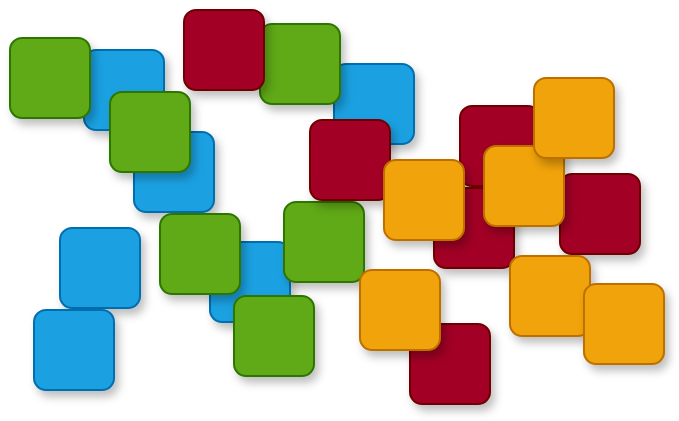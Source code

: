 <mxfile version="11.3.0" type="device" pages="13"><diagram id="CdhRLZQW6bfz7jBiBW_h" name="soc"><mxGraphModel dx="1408" dy="811" grid="1" gridSize="10" guides="1" tooltips="1" connect="1" arrows="1" fold="1" page="1" pageScale="1" pageWidth="827" pageHeight="583" math="0" shadow="0"><root><mxCell id="0"/><mxCell id="1" parent="0" visible="0"/><mxCell id="YpKW_LBBHThYhpvDwUZz-58" value="" style="rounded=0;whiteSpace=wrap;html=1;shadow=0;fillColor=none;" parent="1" vertex="1"><mxGeometry x="120" y="5" width="560" height="475" as="geometry"/></mxCell><mxCell id="YpKW_LBBHThYhpvDwUZz-23" value="" style="rounded=1;whiteSpace=wrap;html=1;fillColor=#d5e8d4;strokeColor=#82b366;" parent="1" vertex="1"><mxGeometry x="160" y="40" width="200" height="160" as="geometry"/></mxCell><mxCell id="YpKW_LBBHThYhpvDwUZz-24" value="" style="rounded=1;whiteSpace=wrap;html=1;fillColor=#f8cecc;strokeColor=#b85450;" parent="1" vertex="1"><mxGeometry x="440" y="40" width="200" height="160" as="geometry"/></mxCell><mxCell id="YpKW_LBBHThYhpvDwUZz-25" value="" style="rounded=1;whiteSpace=wrap;html=1;fillColor=#dae8fc;strokeColor=#6c8ebf;" parent="1" vertex="1"><mxGeometry x="160" y="280" width="200" height="160" as="geometry"/></mxCell><mxCell id="YpKW_LBBHThYhpvDwUZz-26" value="" style="rounded=1;whiteSpace=wrap;html=1;fillColor=#ffe6cc;strokeColor=#d79b00;" parent="1" vertex="1"><mxGeometry x="440" y="280" width="200" height="160" as="geometry"/></mxCell><mxCell id="YpKW_LBBHThYhpvDwUZz-51" value="Rangé" parent="0"/><mxCell id="YpKW_LBBHThYhpvDwUZz-27" value="" style="rounded=1;whiteSpace=wrap;html=1;fillColor=#1ba1e2;strokeColor=#006EAF;fontColor=#ffffff;shadow=1;" parent="YpKW_LBBHThYhpvDwUZz-51" vertex="1"><mxGeometry x="275" y="273" width="40" height="40" as="geometry"/></mxCell><mxCell id="YpKW_LBBHThYhpvDwUZz-28" value="" style="rounded=1;whiteSpace=wrap;html=1;fillColor=#1ba1e2;strokeColor=#006EAF;fontColor=#ffffff;shadow=1;" parent="YpKW_LBBHThYhpvDwUZz-51" vertex="1"><mxGeometry x="312" y="225" width="40" height="40" as="geometry"/></mxCell><mxCell id="YpKW_LBBHThYhpvDwUZz-29" value="" style="rounded=1;whiteSpace=wrap;html=1;fillColor=#1ba1e2;strokeColor=#006EAF;fontColor=#ffffff;shadow=1;" parent="YpKW_LBBHThYhpvDwUZz-51" vertex="1"><mxGeometry x="412" y="191" width="40" height="40" as="geometry"/></mxCell><mxCell id="YpKW_LBBHThYhpvDwUZz-30" value="" style="rounded=1;whiteSpace=wrap;html=1;fillColor=#1ba1e2;strokeColor=#006EAF;fontColor=#ffffff;shadow=1;" parent="YpKW_LBBHThYhpvDwUZz-51" vertex="1"><mxGeometry x="262" y="314" width="40" height="40" as="geometry"/></mxCell><mxCell id="YpKW_LBBHThYhpvDwUZz-31" value="" style="rounded=1;whiteSpace=wrap;html=1;fillColor=#1ba1e2;strokeColor=#006EAF;fontColor=#ffffff;shadow=1;" parent="YpKW_LBBHThYhpvDwUZz-51" vertex="1"><mxGeometry x="287" y="184" width="40" height="40" as="geometry"/></mxCell><mxCell id="YpKW_LBBHThYhpvDwUZz-32" value="" style="rounded=1;whiteSpace=wrap;html=1;fillColor=#1ba1e2;strokeColor=#006EAF;fontColor=#ffffff;shadow=1;" parent="YpKW_LBBHThYhpvDwUZz-51" vertex="1"><mxGeometry x="350" y="280" width="40" height="40" as="geometry"/></mxCell><mxCell id="YpKW_LBBHThYhpvDwUZz-33" value="" style="rounded=1;whiteSpace=wrap;html=1;fillColor=#60a917;strokeColor=#2D7600;fontColor=#ffffff;shadow=1;" parent="YpKW_LBBHThYhpvDwUZz-51" vertex="1"><mxGeometry x="250" y="178" width="40" height="40" as="geometry"/></mxCell><mxCell id="YpKW_LBBHThYhpvDwUZz-34" value="" style="rounded=1;whiteSpace=wrap;html=1;fillColor=#60a917;strokeColor=#2D7600;fontColor=#ffffff;shadow=1;" parent="YpKW_LBBHThYhpvDwUZz-51" vertex="1"><mxGeometry x="300" y="205" width="40" height="40" as="geometry"/></mxCell><mxCell id="YpKW_LBBHThYhpvDwUZz-35" value="" style="rounded=1;whiteSpace=wrap;html=1;fillColor=#60a917;strokeColor=#2D7600;fontColor=#ffffff;shadow=1;" parent="YpKW_LBBHThYhpvDwUZz-51" vertex="1"><mxGeometry x="375" y="171" width="40" height="40" as="geometry"/></mxCell><mxCell id="YpKW_LBBHThYhpvDwUZz-36" value="" style="rounded=1;whiteSpace=wrap;html=1;fillColor=#60a917;strokeColor=#2D7600;fontColor=#ffffff;shadow=1;" parent="YpKW_LBBHThYhpvDwUZz-51" vertex="1"><mxGeometry x="325" y="266" width="40" height="40" as="geometry"/></mxCell><mxCell id="YpKW_LBBHThYhpvDwUZz-37" value="" style="rounded=1;whiteSpace=wrap;html=1;fillColor=#60a917;strokeColor=#2D7600;fontColor=#ffffff;shadow=1;" parent="YpKW_LBBHThYhpvDwUZz-51" vertex="1"><mxGeometry x="362" y="307" width="40" height="40" as="geometry"/></mxCell><mxCell id="YpKW_LBBHThYhpvDwUZz-38" value="" style="rounded=1;whiteSpace=wrap;html=1;fillColor=#60a917;strokeColor=#2D7600;fontColor=#ffffff;shadow=1;" parent="YpKW_LBBHThYhpvDwUZz-51" vertex="1"><mxGeometry x="387" y="260" width="40" height="40" as="geometry"/></mxCell><mxCell id="YpKW_LBBHThYhpvDwUZz-39" value="" style="rounded=1;whiteSpace=wrap;html=1;fillColor=#a20025;strokeColor=#6F0000;fontColor=#ffffff;shadow=1;" parent="YpKW_LBBHThYhpvDwUZz-51" vertex="1"><mxGeometry x="475" y="212" width="40" height="40" as="geometry"/></mxCell><mxCell id="YpKW_LBBHThYhpvDwUZz-40" value="" style="rounded=1;whiteSpace=wrap;html=1;fillColor=#a20025;strokeColor=#6F0000;fontColor=#ffffff;shadow=1;" parent="YpKW_LBBHThYhpvDwUZz-51" vertex="1"><mxGeometry x="450" y="321" width="40" height="40" as="geometry"/></mxCell><mxCell id="YpKW_LBBHThYhpvDwUZz-41" value="" style="rounded=1;whiteSpace=wrap;html=1;fillColor=#a20025;strokeColor=#6F0000;fontColor=#ffffff;shadow=1;" parent="YpKW_LBBHThYhpvDwUZz-51" vertex="1"><mxGeometry x="337" y="164" width="40" height="40" as="geometry"/></mxCell><mxCell id="YpKW_LBBHThYhpvDwUZz-42" value="" style="rounded=1;whiteSpace=wrap;html=1;fillColor=#a20025;strokeColor=#6F0000;fontColor=#ffffff;shadow=1;" parent="YpKW_LBBHThYhpvDwUZz-51" vertex="1"><mxGeometry x="400" y="219" width="40" height="40" as="geometry"/></mxCell><mxCell id="YpKW_LBBHThYhpvDwUZz-43" value="" style="rounded=1;whiteSpace=wrap;html=1;fillColor=#a20025;strokeColor=#6F0000;fontColor=#ffffff;shadow=1;" parent="YpKW_LBBHThYhpvDwUZz-51" vertex="1"><mxGeometry x="462" y="253" width="40" height="40" as="geometry"/></mxCell><mxCell id="YpKW_LBBHThYhpvDwUZz-44" value="" style="rounded=1;whiteSpace=wrap;html=1;fillColor=#a20025;strokeColor=#6F0000;fontColor=#ffffff;shadow=1;" parent="YpKW_LBBHThYhpvDwUZz-51" vertex="1"><mxGeometry x="525" y="246" width="40" height="40" as="geometry"/></mxCell><mxCell id="YpKW_LBBHThYhpvDwUZz-45" value="" style="rounded=1;whiteSpace=wrap;html=1;fillColor=#f0a30a;strokeColor=#BD7000;fontColor=#ffffff;shadow=1;" parent="YpKW_LBBHThYhpvDwUZz-51" vertex="1"><mxGeometry x="437" y="239" width="40" height="40" as="geometry"/></mxCell><mxCell id="YpKW_LBBHThYhpvDwUZz-46" value="" style="rounded=1;whiteSpace=wrap;html=1;fillColor=#f0a30a;strokeColor=#BD7000;fontColor=#ffffff;shadow=1;" parent="YpKW_LBBHThYhpvDwUZz-51" vertex="1"><mxGeometry x="487" y="232" width="40" height="40" as="geometry"/></mxCell><mxCell id="YpKW_LBBHThYhpvDwUZz-47" value="" style="rounded=1;whiteSpace=wrap;html=1;fillColor=#f0a30a;strokeColor=#BD7000;fontColor=#ffffff;shadow=1;" parent="YpKW_LBBHThYhpvDwUZz-51" vertex="1"><mxGeometry x="512" y="198" width="40" height="40" as="geometry"/></mxCell><mxCell id="YpKW_LBBHThYhpvDwUZz-48" value="" style="rounded=1;whiteSpace=wrap;html=1;fillColor=#f0a30a;strokeColor=#BD7000;fontColor=#ffffff;shadow=1;" parent="YpKW_LBBHThYhpvDwUZz-51" vertex="1"><mxGeometry x="425" y="294" width="40" height="40" as="geometry"/></mxCell><mxCell id="YpKW_LBBHThYhpvDwUZz-49" value="" style="rounded=1;whiteSpace=wrap;html=1;fillColor=#f0a30a;strokeColor=#BD7000;fontColor=#ffffff;shadow=1;" parent="YpKW_LBBHThYhpvDwUZz-51" vertex="1"><mxGeometry x="500" y="287" width="40" height="40" as="geometry"/></mxCell><mxCell id="YpKW_LBBHThYhpvDwUZz-50" value="" style="rounded=1;whiteSpace=wrap;html=1;fillColor=#f0a30a;strokeColor=#BD7000;fontColor=#ffffff;shadow=1;" parent="YpKW_LBBHThYhpvDwUZz-51" vertex="1"><mxGeometry x="537" y="301" width="40" height="40" as="geometry"/></mxCell></root></mxGraphModel></diagram><diagram id="-zQpH8Ibmt_jikBuWZhf" name="what_how_call_hierarchie"><mxGraphModel dx="1422" dy="861" grid="1" gridSize="10" guides="1" tooltips="1" connect="1" arrows="1" fold="1" page="1" pageScale="1" pageWidth="827" pageHeight="583" math="0" shadow="0"><root><mxCell id="tEVCG6F4r8EhIH7Bef14-0"/><mxCell id="tEVCG6F4r8EhIH7Bef14-1" parent="tEVCG6F4r8EhIH7Bef14-0"/><mxCell id="tEVCG6F4r8EhIH7Bef14-2" value="WHAT" style="rounded=1;whiteSpace=wrap;html=1;fontSize=18;fontFamily=Verdana;fillColor=#dae8fc;strokeColor=#6c8ebf;" parent="tEVCG6F4r8EhIH7Bef14-1" vertex="1"><mxGeometry x="40" y="40" width="120" height="40" as="geometry"/></mxCell><mxCell id="DJJs_Whdsg_Q1WIdeJ-t-7" value="1" parent="tEVCG6F4r8EhIH7Bef14-0"/><mxCell id="tEVCG6F4r8EhIH7Bef14-3" value="HOW" style="rounded=0;whiteSpace=wrap;html=1;fontSize=18;fontFamily=Verdana;fillColor=#dae8fc;strokeColor=#6c8ebf;glass=0;comic=0;" parent="DJJs_Whdsg_Q1WIdeJ-t-7" vertex="1"><mxGeometry x="50" y="90" width="100" height="130" as="geometry"/></mxCell><mxCell id="DJJs_Whdsg_Q1WIdeJ-t-8" value="2" parent="tEVCG6F4r8EhIH7Bef14-0"/><mxCell id="tEVCG6F4r8EhIH7Bef14-11" value="Do this" style="rounded=1;whiteSpace=wrap;html=1;fontFamily=Verdana;fontSize=18;fillColor=#d5e8d4;strokeColor=#82b366;fontStyle=2" parent="DJJs_Whdsg_Q1WIdeJ-t-8" vertex="1"><mxGeometry x="130" y="111" width="90" height="40" as="geometry"/></mxCell><mxCell id="tEVCG6F4r8EhIH7Bef14-12" value="Do this" style="rounded=1;whiteSpace=wrap;html=1;fontFamily=Verdana;fontSize=18;fillColor=#d5e8d4;strokeColor=#82b366;fontStyle=2" parent="DJJs_Whdsg_Q1WIdeJ-t-8" vertex="1"><mxGeometry x="130" y="161" width="90" height="40" as="geometry"/></mxCell><mxCell id="DJJs_Whdsg_Q1WIdeJ-t-9" value="3" parent="tEVCG6F4r8EhIH7Bef14-0"/><mxCell id="IrM8daHf6DbGiWwYx_br-16" value="" style="edgeStyle=orthogonalEdgeStyle;rounded=0;orthogonalLoop=1;jettySize=auto;html=1;fontFamily=Verdana;fontSize=18;" parent="DJJs_Whdsg_Q1WIdeJ-t-9" source="tEVCG6F4r8EhIH7Bef14-11" target="IrM8daHf6DbGiWwYx_br-12" edge="1"><mxGeometry relative="1" as="geometry"/></mxCell><mxCell id="IrM8daHf6DbGiWwYx_br-17" value="" style="edgeStyle=orthogonalEdgeStyle;rounded=0;orthogonalLoop=1;jettySize=auto;html=1;fontFamily=Verdana;fontSize=18;" parent="DJJs_Whdsg_Q1WIdeJ-t-9" source="tEVCG6F4r8EhIH7Bef14-12" target="IrM8daHf6DbGiWwYx_br-14" edge="1"><mxGeometry relative="1" as="geometry"/></mxCell><mxCell id="IrM8daHf6DbGiWwYx_br-12" value="WHAT" style="rounded=1;whiteSpace=wrap;html=1;fontSize=18;fontFamily=Verdana;fillColor=#d5e8d4;strokeColor=#82b366;" parent="DJJs_Whdsg_Q1WIdeJ-t-9" vertex="1"><mxGeometry x="260" y="111" width="120" height="40" as="geometry"/></mxCell><mxCell id="IrM8daHf6DbGiWwYx_br-14" value="WHAT" style="rounded=1;whiteSpace=wrap;html=1;fontSize=18;fontFamily=Verdana;fillColor=#d5e8d4;strokeColor=#82b366;" parent="DJJs_Whdsg_Q1WIdeJ-t-9" vertex="1"><mxGeometry x="260" y="161" width="120" height="40" as="geometry"/></mxCell><mxCell id="DJJs_Whdsg_Q1WIdeJ-t-10" value="4" parent="tEVCG6F4r8EhIH7Bef14-0"/><mxCell id="IrM8daHf6DbGiWwYx_br-18" value="HOW" style="rounded=0;whiteSpace=wrap;html=1;fontSize=18;fontFamily=Verdana;fillColor=#d5e8d4;strokeColor=#82b366;glass=0;comic=0;" parent="DJJs_Whdsg_Q1WIdeJ-t-10" vertex="1"><mxGeometry x="270" y="211" width="100" height="129" as="geometry"/></mxCell><mxCell id="DJJs_Whdsg_Q1WIdeJ-t-11" value="5" parent="tEVCG6F4r8EhIH7Bef14-0"/><mxCell id="IrM8daHf6DbGiWwYx_br-22" value="Do this" style="rounded=1;whiteSpace=wrap;html=1;fontFamily=Verdana;fontSize=18;fillColor=#fff2cc;strokeColor=#d6b656;fontStyle=2" parent="DJJs_Whdsg_Q1WIdeJ-t-11" vertex="1"><mxGeometry x="350" y="228.5" width="90" height="40" as="geometry"/></mxCell><mxCell id="IrM8daHf6DbGiWwYx_br-24" value="Do this" style="rounded=1;whiteSpace=wrap;html=1;fontFamily=Verdana;fontSize=18;fillColor=#fff2cc;strokeColor=#d6b656;fontStyle=2" parent="DJJs_Whdsg_Q1WIdeJ-t-11" vertex="1"><mxGeometry x="350" y="278.5" width="90" height="40" as="geometry"/></mxCell><mxCell id="IrM8daHf6DbGiWwYx_br-26" value="WHAT" style="rounded=1;whiteSpace=wrap;html=1;fontSize=18;fontFamily=Verdana;fillColor=#fff2cc;strokeColor=#d6b656;" parent="DJJs_Whdsg_Q1WIdeJ-t-11" vertex="1"><mxGeometry x="480" y="228.5" width="120" height="40" as="geometry"/></mxCell><mxCell id="IrM8daHf6DbGiWwYx_br-21" value="" style="edgeStyle=orthogonalEdgeStyle;rounded=0;orthogonalLoop=1;jettySize=auto;html=1;fontFamily=Verdana;fontSize=18;fillColor=#fff2cc;strokeColor=#000000;" parent="DJJs_Whdsg_Q1WIdeJ-t-11" source="IrM8daHf6DbGiWwYx_br-22" target="IrM8daHf6DbGiWwYx_br-26" edge="1"><mxGeometry relative="1" as="geometry"/></mxCell><mxCell id="IrM8daHf6DbGiWwYx_br-23" value="" style="edgeStyle=orthogonalEdgeStyle;rounded=0;orthogonalLoop=1;jettySize=auto;html=1;fontFamily=Verdana;fontSize=18;fillColor=#fff2cc;strokeColor=#000000;" parent="DJJs_Whdsg_Q1WIdeJ-t-11" source="IrM8daHf6DbGiWwYx_br-24" target="IrM8daHf6DbGiWwYx_br-27" edge="1"><mxGeometry relative="1" as="geometry"/></mxCell><mxCell id="IrM8daHf6DbGiWwYx_br-27" value="WHAT" style="rounded=1;whiteSpace=wrap;html=1;fontSize=18;fontFamily=Verdana;fillColor=#fff2cc;strokeColor=#d6b656;" parent="DJJs_Whdsg_Q1WIdeJ-t-11" vertex="1"><mxGeometry x="480" y="278.5" width="120" height="40" as="geometry"/></mxCell><mxCell id="DJJs_Whdsg_Q1WIdeJ-t-12" value="6" parent="tEVCG6F4r8EhIH7Bef14-0"/><mxCell id="IrM8daHf6DbGiWwYx_br-28" value="HOW" style="rounded=0;whiteSpace=wrap;html=1;fontSize=18;fontFamily=Verdana;fillColor=#fff2cc;strokeColor=#d6b656;glass=0;comic=0;" parent="DJJs_Whdsg_Q1WIdeJ-t-12" vertex="1"><mxGeometry x="490" y="329" width="100" height="132" as="geometry"/></mxCell><mxCell id="DJJs_Whdsg_Q1WIdeJ-t-1" value="Do this" style="rounded=1;whiteSpace=wrap;html=1;fontFamily=Verdana;fontSize=18;fillColor=#f8cecc;strokeColor=#b85450;fontStyle=2" parent="DJJs_Whdsg_Q1WIdeJ-t-12" vertex="1"><mxGeometry x="567" y="350" width="90" height="40" as="geometry"/></mxCell><mxCell id="DJJs_Whdsg_Q1WIdeJ-t-3" value="Do this" style="rounded=1;whiteSpace=wrap;html=1;fontFamily=Verdana;fontSize=18;fillColor=#f8cecc;strokeColor=#b85450;fontStyle=2" parent="DJJs_Whdsg_Q1WIdeJ-t-12" vertex="1"><mxGeometry x="567" y="400" width="90" height="40" as="geometry"/></mxCell><mxCell id="DJJs_Whdsg_Q1WIdeJ-t-4" value="WHAT" style="rounded=1;whiteSpace=wrap;html=1;fontSize=18;fontFamily=Verdana;fillColor=#f8cecc;strokeColor=#b85450;" parent="DJJs_Whdsg_Q1WIdeJ-t-12" vertex="1"><mxGeometry x="697" y="350" width="120" height="40" as="geometry"/></mxCell><mxCell id="DJJs_Whdsg_Q1WIdeJ-t-5" value="WHAT" style="rounded=1;whiteSpace=wrap;html=1;fontSize=18;fontFamily=Verdana;fillColor=#f8cecc;strokeColor=#b85450;" parent="DJJs_Whdsg_Q1WIdeJ-t-12" vertex="1"><mxGeometry x="697" y="400" width="120" height="40" as="geometry"/></mxCell><mxCell id="DJJs_Whdsg_Q1WIdeJ-t-0" value="" style="edgeStyle=orthogonalEdgeStyle;rounded=0;orthogonalLoop=1;jettySize=auto;html=1;fontFamily=Verdana;fontSize=18;fillColor=#fff2cc;strokeColor=#000000;" parent="DJJs_Whdsg_Q1WIdeJ-t-12" source="DJJs_Whdsg_Q1WIdeJ-t-1" target="DJJs_Whdsg_Q1WIdeJ-t-4" edge="1"><mxGeometry relative="1" as="geometry"/></mxCell><mxCell id="DJJs_Whdsg_Q1WIdeJ-t-2" value="" style="edgeStyle=orthogonalEdgeStyle;rounded=0;orthogonalLoop=1;jettySize=auto;html=1;fontFamily=Verdana;fontSize=18;fillColor=#fff2cc;strokeColor=#000000;" parent="DJJs_Whdsg_Q1WIdeJ-t-12" source="DJJs_Whdsg_Q1WIdeJ-t-3" target="DJJs_Whdsg_Q1WIdeJ-t-5" edge="1"><mxGeometry relative="1" as="geometry"/></mxCell><mxCell id="3sKJyMMzdFGKCdnYLmIn-0" value="7" parent="tEVCG6F4r8EhIH7Bef14-0"/><mxCell id="jOOAZvNmUf-QfEkaFzSI-0" value="Computing Ecosystem" style="shape=cube;whiteSpace=wrap;html=1;boundedLbl=1;backgroundOutline=1;darkOpacity=0.05;darkOpacity2=0.1;fillColor=#bac8d3;fontSize=20;align=center;strokeColor=#23445d;fontStyle=1" parent="3sKJyMMzdFGKCdnYLmIn-0" vertex="1"><mxGeometry x="827" y="10" width="153" height="500" as="geometry"/></mxCell></root></mxGraphModel></diagram><diagram name="whatbeforehow" id="C0fmVbjB90XAF2Bl7D2e"><mxGraphModel dx="1422" dy="861" grid="1" gridSize="10" guides="1" tooltips="1" connect="1" arrows="1" fold="1" page="1" pageScale="1" pageWidth="827" pageHeight="583" math="0" shadow="0"><root><mxCell id="Fd1Y9aU8TrVlJjvox9Tv-0"/><mxCell id="Fd1Y9aU8TrVlJjvox9Tv-35" value="hide_how" parent="Fd1Y9aU8TrVlJjvox9Tv-0"/><mxCell id="Fd1Y9aU8TrVlJjvox9Tv-3" value="HOW" style="rounded=0;whiteSpace=wrap;html=1;fontSize=18;fontFamily=Verdana;fillColor=#dae8fc;strokeColor=#6c8ebf;glass=0;comic=0;" parent="Fd1Y9aU8TrVlJjvox9Tv-35" vertex="1"><mxGeometry x="50" y="90" width="100" height="230" as="geometry"/></mxCell><mxCell id="Fd1Y9aU8TrVlJjvox9Tv-1" parent="Fd1Y9aU8TrVlJjvox9Tv-0"/><mxCell id="Fd1Y9aU8TrVlJjvox9Tv-2" value="WHAT" style="rounded=1;whiteSpace=wrap;html=1;fontSize=18;fontFamily=Verdana;fillColor=#dae8fc;strokeColor=#6c8ebf;" parent="Fd1Y9aU8TrVlJjvox9Tv-1" vertex="1"><mxGeometry x="40" y="40" width="120" height="40" as="geometry"/></mxCell><mxCell id="Fd1Y9aU8TrVlJjvox9Tv-36" value="hide_do_this" parent="Fd1Y9aU8TrVlJjvox9Tv-0"/><mxCell id="Fd1Y9aU8TrVlJjvox9Tv-5" value="Do this" style="rounded=1;whiteSpace=wrap;html=1;fontFamily=Verdana;fontSize=18;fillColor=#d5e8d4;strokeColor=#82b366;fontStyle=2" parent="Fd1Y9aU8TrVlJjvox9Tv-36" vertex="1"><mxGeometry x="130" y="111" width="110" height="40" as="geometry"/></mxCell><mxCell id="Fd1Y9aU8TrVlJjvox9Tv-7" value="Do this" style="rounded=1;whiteSpace=wrap;html=1;fontFamily=Verdana;fontSize=18;fillColor=#d5e8d4;strokeColor=#82b366;fontStyle=2" parent="Fd1Y9aU8TrVlJjvox9Tv-36" vertex="1"><mxGeometry x="130" y="161" width="110" height="40" as="geometry"/></mxCell><mxCell id="Fd1Y9aU8TrVlJjvox9Tv-21" value="Do this" style="rounded=1;whiteSpace=wrap;html=1;fontFamily=Verdana;fontSize=18;fillColor=#d5e8d4;strokeColor=#82b366;fontStyle=2" parent="Fd1Y9aU8TrVlJjvox9Tv-36" vertex="1"><mxGeometry x="130" y="211" width="110" height="40" as="geometry"/></mxCell><mxCell id="Fd1Y9aU8TrVlJjvox9Tv-22" value="Do this" style="rounded=1;whiteSpace=wrap;html=1;fontFamily=Verdana;fontSize=18;fillColor=#d5e8d4;strokeColor=#82b366;fontStyle=2" parent="Fd1Y9aU8TrVlJjvox9Tv-36" vertex="1"><mxGeometry x="130" y="261" width="110" height="40" as="geometry"/></mxCell></root></mxGraphModel></diagram><diagram name="whatbeforehowrecipe" id="4zMbVdIw7Ca8A9ANmexp"><mxGraphModel dx="1422" dy="861" grid="1" gridSize="10" guides="1" tooltips="1" connect="1" arrows="1" fold="1" page="1" pageScale="1" pageWidth="827" pageHeight="583" math="0" shadow="0"><root><mxCell id="op_PlDagasH4-yyImP5c-0"/><mxCell id="op_PlDagasH4-yyImP5c-1" value="hide_how" parent="op_PlDagasH4-yyImP5c-0"/><mxCell id="op_PlDagasH4-yyImP5c-3" value="HOW" style="rounded=0;whiteSpace=wrap;html=1;fontSize=18;fontFamily=Verdana;fillColor=#dae8fc;strokeColor=#6c8ebf;glass=0;comic=0;" vertex="1" parent="op_PlDagasH4-yyImP5c-1"><mxGeometry x="50" y="90" width="100" height="320" as="geometry"/></mxCell><mxCell id="op_PlDagasH4-yyImP5c-4" parent="op_PlDagasH4-yyImP5c-0"/><mxCell id="op_PlDagasH4-yyImP5c-6" value="&lt;font style=&quot;font-size: 20px&quot;&gt;Prepare Roasted black bean burgers&lt;/font&gt;" style="rounded=1;whiteSpace=wrap;html=1;fontSize=20;fontFamily=Verdana;fillColor=#dae8fc;strokeColor=#6c8ebf;" vertex="1" parent="op_PlDagasH4-yyImP5c-4"><mxGeometry x="40" y="40" width="440" height="40" as="geometry"/></mxCell><mxCell id="op_PlDagasH4-yyImP5c-7" value="hide_do_this" parent="op_PlDagasH4-yyImP5c-0"/><mxCell id="op_PlDagasH4-yyImP5c-8" value="Reheat the oven" style="rounded=1;whiteSpace=wrap;html=1;fontFamily=Verdana;fontSize=18;fillColor=#d5e8d4;strokeColor=#82b366;fontStyle=2;align=left;spacingLeft=7;" vertex="1" parent="op_PlDagasH4-yyImP5c-7"><mxGeometry x="130" y="111" width="350" height="40" as="geometry"/></mxCell><mxCell id="op_PlDagasH4-yyImP5c-9" value="Prepare the mixture for burgers" style="rounded=1;whiteSpace=wrap;html=1;fontFamily=Verdana;fontSize=18;fillColor=#d5e8d4;strokeColor=#82b366;fontStyle=2;align=left;spacingLeft=7;" vertex="1" parent="op_PlDagasH4-yyImP5c-7"><mxGeometry x="130" y="161" width="350" height="40" as="geometry"/></mxCell><mxCell id="op_PlDagasH4-yyImP5c-10" value="Put mixture in the oven" style="rounded=1;whiteSpace=wrap;html=1;fontFamily=Verdana;fontSize=18;fillColor=#d5e8d4;strokeColor=#82b366;fontStyle=2;align=left;spacingLeft=7;" vertex="1" parent="op_PlDagasH4-yyImP5c-7"><mxGeometry x="130" y="211" width="350" height="40" as="geometry"/></mxCell><mxCell id="op_PlDagasH4-yyImP5c-11" value="Warm the rolls in the oven" style="rounded=1;whiteSpace=wrap;html=1;fontFamily=Verdana;fontSize=18;fillColor=#d5e8d4;strokeColor=#82b366;fontStyle=2;align=left;spacingLeft=7;" vertex="1" parent="op_PlDagasH4-yyImP5c-7"><mxGeometry x="130" y="261" width="350" height="40" as="geometry"/></mxCell><mxCell id="op_PlDagasH4-yyImP5c-12" value="Prepare fresh topping" style="rounded=1;whiteSpace=wrap;html=1;fontFamily=Verdana;fontSize=18;fillColor=#d5e8d4;strokeColor=#82b366;fontStyle=2;align=left;spacingLeft=7;" vertex="1" parent="op_PlDagasH4-yyImP5c-7"><mxGeometry x="133" y="310" width="347" height="40" as="geometry"/></mxCell><mxCell id="op_PlDagasH4-yyImP5c-13" value="Assembly burgers" style="rounded=1;whiteSpace=wrap;html=1;fontFamily=Verdana;fontSize=18;fillColor=#d5e8d4;strokeColor=#82b366;fontStyle=2;align=left;spacingLeft=7;" vertex="1" parent="op_PlDagasH4-yyImP5c-7"><mxGeometry x="133" y="360" width="347" height="40" as="geometry"/></mxCell></root></mxGraphModel></diagram><diagram id="ZlEGfAvwEdeIugd8_8Or" name="Page-3"><mxGraphModel dx="1422" dy="861" grid="1" gridSize="10" guides="1" tooltips="1" connect="1" arrows="1" fold="1" page="1" pageScale="1" pageWidth="827" pageHeight="583" math="0" shadow="0"><root><mxCell id="I2BSoZLkIHRfJDUtk7JS-0"/><mxCell id="I2BSoZLkIHRfJDUtk7JS-1" parent="I2BSoZLkIHRfJDUtk7JS-0"/><mxCell id="I2BSoZLkIHRfJDUtk7JS-2" value="WHAT" style="rounded=1;whiteSpace=wrap;html=1;fontSize=18;fontFamily=Verdana;fillColor=#dae8fc;strokeColor=#6c8ebf;" parent="I2BSoZLkIHRfJDUtk7JS-1" vertex="1"><mxGeometry x="40" y="80" width="160" height="40" as="geometry"/></mxCell><mxCell id="I2BSoZLkIHRfJDUtk7JS-3" value="WHAT" style="rounded=1;whiteSpace=wrap;html=1;fontFamily=Verdana;fontSize=18;fillColor=#d5e8d4;strokeColor=#82b366;" parent="I2BSoZLkIHRfJDUtk7JS-1" vertex="1"><mxGeometry x="640" y="120" width="160" height="40" as="geometry"/></mxCell><mxCell id="I2BSoZLkIHRfJDUtk7JS-4" value="WHAT" style="rounded=1;whiteSpace=wrap;html=1;fontFamily=Verdana;fontSize=18;fillColor=#d5e8d4;strokeColor=#82b366;" parent="I2BSoZLkIHRfJDUtk7JS-1" vertex="1"><mxGeometry x="640" y="170" width="160" height="40" as="geometry"/></mxCell><mxCell id="I2BSoZLkIHRfJDUtk7JS-5" value="WHAT" style="rounded=1;whiteSpace=wrap;html=1;fontFamily=Verdana;fontSize=18;fillColor=#d5e8d4;strokeColor=#82b366;" parent="I2BSoZLkIHRfJDUtk7JS-1" vertex="1"><mxGeometry x="640" y="220" width="160" height="40" as="geometry"/></mxCell><mxCell id="I2BSoZLkIHRfJDUtk7JS-6" value="" style="edgeStyle=orthogonalEdgeStyle;rounded=0;orthogonalLoop=1;jettySize=auto;html=1;fontFamily=Verdana;fontSize=18;" parent="I2BSoZLkIHRfJDUtk7JS-1" source="I2BSoZLkIHRfJDUtk7JS-7" target="I2BSoZLkIHRfJDUtk7JS-3" edge="1"><mxGeometry relative="1" as="geometry"/></mxCell><mxCell id="I2BSoZLkIHRfJDUtk7JS-7" value="Do this" style="rounded=1;whiteSpace=wrap;html=1;fontFamily=Verdana;fontSize=18;fillColor=#d5e8d4;strokeColor=#82b366;" parent="I2BSoZLkIHRfJDUtk7JS-1" vertex="1"><mxGeometry x="490" y="120" width="120" height="40" as="geometry"/></mxCell><mxCell id="I2BSoZLkIHRfJDUtk7JS-8" value="" style="edgeStyle=orthogonalEdgeStyle;rounded=0;orthogonalLoop=1;jettySize=auto;html=1;fontFamily=Verdana;fontSize=18;" parent="I2BSoZLkIHRfJDUtk7JS-1" source="I2BSoZLkIHRfJDUtk7JS-9" target="I2BSoZLkIHRfJDUtk7JS-4" edge="1"><mxGeometry relative="1" as="geometry"/></mxCell><mxCell id="I2BSoZLkIHRfJDUtk7JS-9" value="Do this" style="rounded=1;whiteSpace=wrap;html=1;fontFamily=Verdana;fontSize=18;fillColor=#d5e8d4;strokeColor=#82b366;" parent="I2BSoZLkIHRfJDUtk7JS-1" vertex="1"><mxGeometry x="490" y="170" width="120" height="40" as="geometry"/></mxCell><mxCell id="I2BSoZLkIHRfJDUtk7JS-10" value="" style="edgeStyle=orthogonalEdgeStyle;rounded=0;orthogonalLoop=1;jettySize=auto;html=1;fontFamily=Verdana;fontSize=18;" parent="I2BSoZLkIHRfJDUtk7JS-1" source="I2BSoZLkIHRfJDUtk7JS-11" target="I2BSoZLkIHRfJDUtk7JS-5" edge="1"><mxGeometry relative="1" as="geometry"/></mxCell><mxCell id="I2BSoZLkIHRfJDUtk7JS-11" value="Do this" style="rounded=1;whiteSpace=wrap;html=1;fontFamily=Verdana;fontSize=18;fillColor=#d5e8d4;strokeColor=#82b366;" parent="I2BSoZLkIHRfJDUtk7JS-1" vertex="1"><mxGeometry x="490" y="220" width="120" height="40" as="geometry"/></mxCell><mxCell id="QXpJRArFrgd6mfc6YNx0-0" value="HOW" style="rounded=0;whiteSpace=wrap;html=1;fontSize=18;fontFamily=Verdana;fillColor=#dae8fc;strokeColor=#6c8ebf;glass=0;comic=0;" parent="I2BSoZLkIHRfJDUtk7JS-1" vertex="1"><mxGeometry x="240" y="80" width="160" height="180" as="geometry"/></mxCell></root></mxGraphModel></diagram><diagram id="xhmtxfj3zeICmFR1FzGs" name="scale"><mxGraphModel dx="1408" dy="811" grid="1" gridSize="10" guides="1" tooltips="1" connect="1" arrows="1" fold="1" page="1" pageScale="1" pageWidth="827" pageHeight="583" math="0" shadow="0"><root><mxCell id="5bjyXAzWeu7Yg9XJckkp-0"/><mxCell id="5bjyXAzWeu7Yg9XJckkp-1" parent="5bjyXAzWeu7Yg9XJckkp-0"/><mxCell id="c8nY9cxXg8svxxKwdnO_-1" value="" style="edgeStyle=orthogonalEdgeStyle;rounded=0;orthogonalLoop=1;jettySize=auto;html=1;strokeColor=#000000;fontSize=20;entryX=0.5;entryY=0;entryDx=0;entryDy=0;" parent="5bjyXAzWeu7Yg9XJckkp-1" source="GTejOsZzD0CzvUrwppb3-0" target="c8nY9cxXg8svxxKwdnO_-0" edge="1"><mxGeometry relative="1" as="geometry"><mxPoint x="100" y="160" as="targetPoint"/></mxGeometry></mxCell><mxCell id="GTejOsZzD0CzvUrwppb3-0" value="WHAT" style="rounded=1;whiteSpace=wrap;html=1;fontSize=18;fontFamily=Verdana;fillColor=#dae8fc;strokeColor=#6c8ebf;" parent="5bjyXAzWeu7Yg9XJckkp-1" vertex="1"><mxGeometry x="40" y="40" width="120" height="40" as="geometry"/></mxCell><mxCell id="V66wnAWpfDcCWsKY_84o-1" value="" style="edgeStyle=orthogonalEdgeStyle;rounded=0;orthogonalLoop=1;jettySize=auto;html=1;strokeColor=#000000;fontSize=20;" parent="5bjyXAzWeu7Yg9XJckkp-1" source="c8nY9cxXg8svxxKwdnO_-0" target="V66wnAWpfDcCWsKY_84o-0" edge="1"><mxGeometry relative="1" as="geometry"/></mxCell><mxCell id="c8nY9cxXg8svxxKwdnO_-0" value="HOW" style="rounded=0;whiteSpace=wrap;html=1;fontSize=18;fontFamily=Verdana;fillColor=#dae8fc;strokeColor=#6c8ebf;glass=0;comic=0;" parent="5bjyXAzWeu7Yg9XJckkp-1" vertex="1"><mxGeometry x="50" y="110" width="100" height="40" as="geometry"/></mxCell><mxCell id="V66wnAWpfDcCWsKY_84o-3" value="" style="edgeStyle=orthogonalEdgeStyle;rounded=0;orthogonalLoop=1;jettySize=auto;html=1;strokeColor=#000000;fontSize=20;" parent="5bjyXAzWeu7Yg9XJckkp-1" source="V66wnAWpfDcCWsKY_84o-0" target="V66wnAWpfDcCWsKY_84o-2" edge="1"><mxGeometry relative="1" as="geometry"/></mxCell><mxCell id="V66wnAWpfDcCWsKY_84o-0" value="WHAT" style="rounded=1;whiteSpace=wrap;html=1;fontSize=18;fontFamily=Verdana;fillColor=#d5e8d4;strokeColor=#82b366;" parent="5bjyXAzWeu7Yg9XJckkp-1" vertex="1"><mxGeometry x="200" y="110" width="120" height="40" as="geometry"/></mxCell><mxCell id="V66wnAWpfDcCWsKY_84o-8" value="" style="edgeStyle=orthogonalEdgeStyle;rounded=0;orthogonalLoop=1;jettySize=auto;html=1;strokeColor=#000000;fontSize=20;" parent="5bjyXAzWeu7Yg9XJckkp-1" source="V66wnAWpfDcCWsKY_84o-2" target="V66wnAWpfDcCWsKY_84o-6" edge="1"><mxGeometry relative="1" as="geometry"/></mxCell><mxCell id="V66wnAWpfDcCWsKY_84o-2" value="HOW" style="rounded=1;whiteSpace=wrap;html=1;fontSize=18;fontFamily=Verdana;fillColor=#d5e8d4;strokeColor=#82b366;comic=0;" parent="5bjyXAzWeu7Yg9XJckkp-1" vertex="1"><mxGeometry x="210" y="180" width="100" height="40" as="geometry"/></mxCell><mxCell id="V66wnAWpfDcCWsKY_84o-5" value="" style="edgeStyle=orthogonalEdgeStyle;rounded=0;orthogonalLoop=1;jettySize=auto;html=1;strokeColor=#000000;fontSize=20;" parent="5bjyXAzWeu7Yg9XJckkp-1" source="V66wnAWpfDcCWsKY_84o-6" target="V66wnAWpfDcCWsKY_84o-7" edge="1"><mxGeometry relative="1" as="geometry"/></mxCell><mxCell id="V66wnAWpfDcCWsKY_84o-6" value="WHAT" style="rounded=1;whiteSpace=wrap;html=1;fontSize=18;fontFamily=Verdana;fillColor=#fff2cc;strokeColor=#d6b656;" parent="5bjyXAzWeu7Yg9XJckkp-1" vertex="1"><mxGeometry x="360" y="180" width="120" height="40" as="geometry"/></mxCell><mxCell id="V66wnAWpfDcCWsKY_84o-9" value="" style="edgeStyle=orthogonalEdgeStyle;rounded=0;orthogonalLoop=1;jettySize=auto;html=1;strokeColor=#000000;fontSize=20;entryX=0;entryY=0.5;entryDx=0;entryDy=0;" parent="5bjyXAzWeu7Yg9XJckkp-1" source="V66wnAWpfDcCWsKY_84o-7" target="V66wnAWpfDcCWsKY_84o-11" edge="1"><mxGeometry relative="1" as="geometry"><mxPoint x="550" y="271.5" as="targetPoint"/></mxGeometry></mxCell><mxCell id="V66wnAWpfDcCWsKY_84o-7" value="HOW" style="rounded=1;whiteSpace=wrap;html=1;fontSize=18;fontFamily=Verdana;fillColor=#fff2cc;strokeColor=#d6b656;comic=0;" parent="5bjyXAzWeu7Yg9XJckkp-1" vertex="1"><mxGeometry x="370" y="251.5" width="100" height="40" as="geometry"/></mxCell><mxCell id="V66wnAWpfDcCWsKY_84o-10" value="" style="edgeStyle=orthogonalEdgeStyle;rounded=0;orthogonalLoop=1;jettySize=auto;html=1;strokeColor=#000000;fontSize=20;" parent="5bjyXAzWeu7Yg9XJckkp-1" source="V66wnAWpfDcCWsKY_84o-11" target="V66wnAWpfDcCWsKY_84o-12" edge="1"><mxGeometry relative="1" as="geometry"/></mxCell><mxCell id="V66wnAWpfDcCWsKY_84o-11" value="WHAT" style="rounded=1;whiteSpace=wrap;html=1;fontSize=18;fontFamily=Verdana;fillColor=#ffe6cc;strokeColor=#d79b00;" parent="5bjyXAzWeu7Yg9XJckkp-1" vertex="1"><mxGeometry x="520" y="251.5" width="120" height="40" as="geometry"/></mxCell><mxCell id="V66wnAWpfDcCWsKY_84o-12" value="HOW" style="rounded=1;whiteSpace=wrap;html=1;fontSize=18;fontFamily=Verdana;fillColor=#ffe6cc;strokeColor=#d79b00;comic=0;" parent="5bjyXAzWeu7Yg9XJckkp-1" vertex="1"><mxGeometry x="530" y="320" width="100" height="40" as="geometry"/></mxCell><mxCell id="q7KessgQWCR3h_QHZnXt-0" value="" style="edgeStyle=orthogonalEdgeStyle;rounded=0;orthogonalLoop=1;jettySize=auto;html=1;strokeColor=#000000;fontSize=20;entryX=0;entryY=0.5;entryDx=0;entryDy=0;exitX=1;exitY=0.5;exitDx=0;exitDy=0;" parent="5bjyXAzWeu7Yg9XJckkp-1" source="V66wnAWpfDcCWsKY_84o-12" target="q7KessgQWCR3h_QHZnXt-2" edge="1"><mxGeometry relative="1" as="geometry"><mxPoint x="760" y="340" as="targetPoint"/><mxPoint x="680" y="340.5" as="sourcePoint"/></mxGeometry></mxCell><mxCell id="q7KessgQWCR3h_QHZnXt-1" value="" style="edgeStyle=orthogonalEdgeStyle;rounded=0;orthogonalLoop=1;jettySize=auto;html=1;strokeColor=#000000;fontSize=20;" parent="5bjyXAzWeu7Yg9XJckkp-1" source="q7KessgQWCR3h_QHZnXt-2" target="q7KessgQWCR3h_QHZnXt-3" edge="1"><mxGeometry relative="1" as="geometry"/></mxCell><mxCell id="q7KessgQWCR3h_QHZnXt-2" value="WHAT" style="rounded=1;whiteSpace=wrap;html=1;fontSize=18;fontFamily=Verdana;fillColor=#f8cecc;strokeColor=#b85450;" parent="5bjyXAzWeu7Yg9XJckkp-1" vertex="1"><mxGeometry x="680" y="320" width="120" height="40" as="geometry"/></mxCell><mxCell id="q7KessgQWCR3h_QHZnXt-3" value="HOW" style="rounded=1;whiteSpace=wrap;html=1;fontSize=18;fontFamily=Verdana;fillColor=#f8cecc;strokeColor=#b85450;comic=0;" parent="5bjyXAzWeu7Yg9XJckkp-1" vertex="1"><mxGeometry x="690" y="388.5" width="100" height="40" as="geometry"/></mxCell><mxCell id="_XmRhz-P_NcibPn4xmsZ-0" value="scale" parent="5bjyXAzWeu7Yg9XJckkp-0"/><mxCell id="q7KessgQWCR3h_QHZnXt-4" value="Fundamental" style="text;html=1;strokeColor=none;fillColor=#dae8fc;align=center;verticalAlign=middle;whiteSpace=wrap;rounded=0;fontSize=20;opacity=40;" parent="_XmRhz-P_NcibPn4xmsZ-0" vertex="1"><mxGeometry x="18" y="462" width="140" height="30" as="geometry"/></mxCell><mxCell id="q7KessgQWCR3h_QHZnXt-5" value="Important" style="text;html=1;strokeColor=none;fillColor=#dae8fc;align=center;verticalAlign=middle;whiteSpace=wrap;rounded=0;fontSize=20;opacity=40;" parent="_XmRhz-P_NcibPn4xmsZ-0" vertex="1"><mxGeometry x="18" y="502" width="140" height="30" as="geometry"/></mxCell><mxCell id="q7KessgQWCR3h_QHZnXt-6" value="Abstract" style="text;html=1;strokeColor=none;fillColor=#dae8fc;align=center;verticalAlign=middle;whiteSpace=wrap;rounded=0;fontSize=20;opacity=40;" parent="_XmRhz-P_NcibPn4xmsZ-0" vertex="1"><mxGeometry x="18" y="542" width="140" height="30" as="geometry"/></mxCell><mxCell id="q7KessgQWCR3h_QHZnXt-7" value="Specific" style="text;html=1;strokeColor=none;fillColor=#f8cecc;align=center;verticalAlign=middle;whiteSpace=wrap;rounded=0;fontSize=20;opacity=40;" parent="_XmRhz-P_NcibPn4xmsZ-0" vertex="1"><mxGeometry x="668" y="457" width="140" height="30" as="geometry"/></mxCell><mxCell id="q7KessgQWCR3h_QHZnXt-8" value="Detailled" style="text;html=1;strokeColor=none;fillColor=#f8cecc;align=center;verticalAlign=middle;whiteSpace=wrap;rounded=0;fontSize=20;opacity=40;" parent="_XmRhz-P_NcibPn4xmsZ-0" vertex="1"><mxGeometry x="668" y="497" width="140" height="30" as="geometry"/></mxCell><mxCell id="q7KessgQWCR3h_QHZnXt-9" value="Concret" style="text;html=1;strokeColor=none;fillColor=#f8cecc;align=center;verticalAlign=middle;whiteSpace=wrap;rounded=0;fontSize=20;opacity=40;" parent="_XmRhz-P_NcibPn4xmsZ-0" vertex="1"><mxGeometry x="668" y="537" width="140" height="30" as="geometry"/></mxCell><mxCell id="q7KessgQWCR3h_QHZnXt-10" value="" style="rounded=0;whiteSpace=wrap;html=1;fontSize=20;align=right;fillColor=#dae8fc;strokeColor=none;gradientColor=#D5E8D4;gradientDirection=east;" parent="_XmRhz-P_NcibPn4xmsZ-0" vertex="1"><mxGeometry x="178" y="502" width="120" height="30" as="geometry"/></mxCell><mxCell id="q7KessgQWCR3h_QHZnXt-11" value="" style="rounded=0;whiteSpace=wrap;html=1;fontSize=20;align=right;fillColor=#d5e8d4;strokeColor=none;gradientColor=#FFF2CC;gradientDirection=east;" parent="_XmRhz-P_NcibPn4xmsZ-0" vertex="1"><mxGeometry x="298" y="502" width="120" height="30" as="geometry"/></mxCell><mxCell id="q7KessgQWCR3h_QHZnXt-12" value="" style="rounded=0;whiteSpace=wrap;html=1;fontSize=20;align=right;fillColor=#fff2cc;strokeColor=none;gradientColor=#FFE6CC;gradientDirection=east;" parent="_XmRhz-P_NcibPn4xmsZ-0" vertex="1"><mxGeometry x="418" y="502" width="120" height="30" as="geometry"/></mxCell><mxCell id="q7KessgQWCR3h_QHZnXt-13" value="" style="rounded=0;whiteSpace=wrap;html=1;fontSize=20;align=right;fillColor=#ffe6cc;strokeColor=none;gradientColor=#F8CECC;gradientDirection=east;" parent="_XmRhz-P_NcibPn4xmsZ-0" vertex="1"><mxGeometry x="538" y="502" width="120" height="30" as="geometry"/></mxCell><mxCell id="QxQsvxJb1lquDZDXp-t8-0" value="direction" parent="5bjyXAzWeu7Yg9XJckkp-0" visible="0"/><mxCell id="QxQsvxJb1lquDZDXp-t8-1" value="Coding" style="html=1;shadow=0;dashed=0;align=center;verticalAlign=middle;shape=mxgraph.arrows2.arrow;dy=0.6;dx=40;notch=0;rounded=1;strokeColor=none;strokeWidth=2;fillColor=#dae8fc;fontSize=22;rotation=25;fontFamily=Helvetica;gradientColor=#FFCCCC;gradientDirection=east;" vertex="1" parent="QxQsvxJb1lquDZDXp-t8-0"><mxGeometry x="110" y="320" width="420" height="70" as="geometry"/></mxCell><mxCell id="QxQsvxJb1lquDZDXp-t8-3" value="Untitled Layer" parent="5bjyXAzWeu7Yg9XJckkp-0" visible="0"/><mxCell id="QxQsvxJb1lquDZDXp-t8-2" value="Refactoring" style="html=1;shadow=0;dashed=0;align=center;verticalAlign=middle;shape=mxgraph.arrows2.arrow;dy=0.6;dx=40;notch=0;rounded=1;strokeColor=none;strokeWidth=2;fillColor=#dae8fc;fontSize=22;rotation=25;fontFamily=Helvetica;gradientColor=#FFCCCC;gradientDirection=west;flipH=1;" vertex="1" parent="QxQsvxJb1lquDZDXp-t8-3"><mxGeometry x="340" y="90" width="420" height="70" as="geometry"/></mxCell></root></mxGraphModel></diagram><diagram id="ZhBs1UeKM_3l1WQRewPk" name="danger"><mxGraphModel dx="1408" dy="811" grid="1" gridSize="10" guides="1" tooltips="1" connect="1" arrows="1" fold="1" page="1" pageScale="1" pageWidth="827" pageHeight="583" math="0" shadow="0"><root><mxCell id="b97LzjWvILUVh_SZoGzh-0"/><mxCell id="b97LzjWvILUVh_SZoGzh-1" parent="b97LzjWvILUVh_SZoGzh-0"/><mxCell id="mpVX1QpyYloyRRUhoIVa-5" value="" style="rounded=0;orthogonalLoop=1;jettySize=auto;html=1;strokeColor=#000000;fontSize=20;" parent="b97LzjWvILUVh_SZoGzh-1" source="mpVX1QpyYloyRRUhoIVa-1" target="mpVX1QpyYloyRRUhoIVa-4" edge="1"><mxGeometry relative="1" as="geometry"/></mxCell><mxCell id="mpVX1QpyYloyRRUhoIVa-1" value="" style="rounded=1;whiteSpace=wrap;html=1;fontSize=18;fontFamily=Verdana;fillColor=#dae8fc;strokeColor=#6c8ebf;" parent="b97LzjWvILUVh_SZoGzh-1" vertex="1"><mxGeometry x="80" y="280" width="40" height="40" as="geometry"/></mxCell><mxCell id="mpVX1QpyYloyRRUhoIVa-68" value="" style="edgeStyle=none;rounded=0;orthogonalLoop=1;jettySize=auto;html=1;strokeColor=#000000;fontSize=20;" parent="b97LzjWvILUVh_SZoGzh-1" source="mpVX1QpyYloyRRUhoIVa-4" target="mpVX1QpyYloyRRUhoIVa-6" edge="1"><mxGeometry relative="1" as="geometry"/></mxCell><mxCell id="mpVX1QpyYloyRRUhoIVa-4" value="" style="rounded=1;whiteSpace=wrap;html=1;fontSize=18;fontFamily=Verdana;fillColor=#d5e8d4;strokeColor=#82b366;" parent="b97LzjWvILUVh_SZoGzh-1" vertex="1"><mxGeometry x="200" y="280" width="40" height="40" as="geometry"/></mxCell><mxCell id="mpVX1QpyYloyRRUhoIVa-9" value="" style="edgeStyle=orthogonalEdgeStyle;rounded=0;orthogonalLoop=1;jettySize=auto;html=1;strokeColor=#000000;fontSize=20;" parent="b97LzjWvILUVh_SZoGzh-1" source="mpVX1QpyYloyRRUhoIVa-6" target="mpVX1QpyYloyRRUhoIVa-8" edge="1"><mxGeometry relative="1" as="geometry"/></mxCell><mxCell id="mpVX1QpyYloyRRUhoIVa-6" value="" style="rounded=1;whiteSpace=wrap;html=1;fontSize=18;fontFamily=Verdana;fillColor=#fff2cc;strokeColor=#d6b656;" parent="b97LzjWvILUVh_SZoGzh-1" vertex="1"><mxGeometry x="310" y="280" width="40" height="40" as="geometry"/></mxCell><mxCell id="mpVX1QpyYloyRRUhoIVa-11" value="" style="edgeStyle=orthogonalEdgeStyle;rounded=0;orthogonalLoop=1;jettySize=auto;html=1;strokeColor=#000000;fontSize=20;" parent="b97LzjWvILUVh_SZoGzh-1" source="mpVX1QpyYloyRRUhoIVa-8" target="mpVX1QpyYloyRRUhoIVa-10" edge="1"><mxGeometry relative="1" as="geometry"/></mxCell><mxCell id="mpVX1QpyYloyRRUhoIVa-8" value="" style="rounded=1;whiteSpace=wrap;html=1;fontSize=18;fontFamily=Verdana;fillColor=#ffe6cc;strokeColor=#d79b00;" parent="b97LzjWvILUVh_SZoGzh-1" vertex="1"><mxGeometry x="440" y="280" width="40" height="40" as="geometry"/></mxCell><mxCell id="mpVX1QpyYloyRRUhoIVa-10" value="" style="rounded=1;whiteSpace=wrap;html=1;fontSize=18;fontFamily=Verdana;fillColor=#f8cecc;strokeColor=#b85450;" parent="b97LzjWvILUVh_SZoGzh-1" vertex="1"><mxGeometry x="560" y="280" width="40" height="40" as="geometry"/></mxCell><mxCell id="mpVX1QpyYloyRRUhoIVa-12" value="explode" parent="b97LzjWvILUVh_SZoGzh-0"/><mxCell id="mpVX1QpyYloyRRUhoIVa-67" value="" style="edgeStyle=none;rounded=0;orthogonalLoop=1;jettySize=auto;html=1;strokeColor=#000000;fontSize=20;" parent="mpVX1QpyYloyRRUhoIVa-12" source="mpVX1QpyYloyRRUhoIVa-22" target="mpVX1QpyYloyRRUhoIVa-66" edge="1"><mxGeometry relative="1" as="geometry"/></mxCell><mxCell id="mpVX1QpyYloyRRUhoIVa-22" value="" style="rounded=1;whiteSpace=wrap;html=1;fontSize=18;fontFamily=Verdana;fillColor=#fff2cc;strokeColor=#d6b656;" parent="mpVX1QpyYloyRRUhoIVa-12" vertex="1"><mxGeometry x="330" y="310" width="40" height="40" as="geometry"/></mxCell><mxCell id="mpVX1QpyYloyRRUhoIVa-66" value="" style="rounded=1;whiteSpace=wrap;html=1;fontSize=18;fontFamily=Verdana;fillColor=#fff2cc;strokeColor=#d6b656;" parent="mpVX1QpyYloyRRUhoIVa-12" vertex="1"><mxGeometry x="450" y="310" width="40" height="40" as="geometry"/></mxCell><mxCell id="mpVX1QpyYloyRRUhoIVa-53" value="" style="edgeStyle=none;rounded=0;orthogonalLoop=1;jettySize=auto;html=1;strokeColor=#000000;fontSize=20;" parent="mpVX1QpyYloyRRUhoIVa-12" source="mpVX1QpyYloyRRUhoIVa-24" target="mpVX1QpyYloyRRUhoIVa-52" edge="1"><mxGeometry relative="1" as="geometry"/></mxCell><mxCell id="mpVX1QpyYloyRRUhoIVa-24" value="" style="rounded=1;whiteSpace=wrap;html=1;fontSize=18;fontFamily=Verdana;fillColor=#fff2cc;strokeColor=#d6b656;" parent="mpVX1QpyYloyRRUhoIVa-12" vertex="1"><mxGeometry x="330" y="251" width="40" height="40" as="geometry"/></mxCell><mxCell id="mpVX1QpyYloyRRUhoIVa-52" value="" style="rounded=1;whiteSpace=wrap;html=1;fontSize=18;fontFamily=Verdana;fillColor=#fff2cc;strokeColor=#d6b656;" parent="mpVX1QpyYloyRRUhoIVa-12" vertex="1"><mxGeometry x="450" y="251" width="40" height="40" as="geometry"/></mxCell><mxCell id="mpVX1QpyYloyRRUhoIVa-61" value="" style="edgeStyle=none;rounded=0;orthogonalLoop=1;jettySize=auto;html=1;strokeColor=#000000;fontSize=20;" parent="mpVX1QpyYloyRRUhoIVa-12" source="mpVX1QpyYloyRRUhoIVa-28" target="mpVX1QpyYloyRRUhoIVa-60" edge="1"><mxGeometry relative="1" as="geometry"/></mxCell><mxCell id="mpVX1QpyYloyRRUhoIVa-28" value="" style="rounded=1;whiteSpace=wrap;html=1;fontSize=18;fontFamily=Verdana;fillColor=#fff2cc;strokeColor=#d6b656;" parent="mpVX1QpyYloyRRUhoIVa-12" vertex="1"><mxGeometry x="320" y="440" width="40" height="40" as="geometry"/></mxCell><mxCell id="mpVX1QpyYloyRRUhoIVa-60" value="" style="rounded=1;whiteSpace=wrap;html=1;fontSize=18;fontFamily=Verdana;fillColor=#fff2cc;strokeColor=#d6b656;" parent="mpVX1QpyYloyRRUhoIVa-12" vertex="1"><mxGeometry x="440" y="440" width="40" height="40" as="geometry"/></mxCell><mxCell id="mpVX1QpyYloyRRUhoIVa-33" value="" style="rounded=1;whiteSpace=wrap;html=1;fontSize=18;fontFamily=Verdana;fillColor=#fff2cc;strokeColor=#d6b656;" parent="mpVX1QpyYloyRRUhoIVa-12" vertex="1"><mxGeometry x="310" y="360" width="40" height="40" as="geometry"/></mxCell><mxCell id="mpVX1QpyYloyRRUhoIVa-57" value="" style="edgeStyle=none;rounded=0;orthogonalLoop=1;jettySize=auto;html=1;strokeColor=#000000;fontSize=20;" parent="mpVX1QpyYloyRRUhoIVa-12" source="mpVX1QpyYloyRRUhoIVa-34" target="mpVX1QpyYloyRRUhoIVa-56" edge="1"><mxGeometry relative="1" as="geometry"/></mxCell><mxCell id="mpVX1QpyYloyRRUhoIVa-34" value="" style="rounded=1;whiteSpace=wrap;html=1;fontSize=18;fontFamily=Verdana;fillColor=#fff2cc;strokeColor=#d6b656;" parent="mpVX1QpyYloyRRUhoIVa-12" vertex="1"><mxGeometry x="330" y="400" width="40" height="40" as="geometry"/></mxCell><mxCell id="mpVX1QpyYloyRRUhoIVa-56" value="" style="rounded=1;whiteSpace=wrap;html=1;fontSize=18;fontFamily=Verdana;fillColor=#fff2cc;strokeColor=#d6b656;" parent="mpVX1QpyYloyRRUhoIVa-12" vertex="1"><mxGeometry x="450" y="400" width="40" height="40" as="geometry"/></mxCell><mxCell id="mpVX1QpyYloyRRUhoIVa-55" value="" style="edgeStyle=none;rounded=0;orthogonalLoop=1;jettySize=auto;html=1;strokeColor=#000000;fontSize=20;" parent="mpVX1QpyYloyRRUhoIVa-12" source="mpVX1QpyYloyRRUhoIVa-35" target="mpVX1QpyYloyRRUhoIVa-54" edge="1"><mxGeometry relative="1" as="geometry"/></mxCell><mxCell id="mpVX1QpyYloyRRUhoIVa-35" value="" style="rounded=1;whiteSpace=wrap;html=1;fontSize=18;fontFamily=Verdana;fillColor=#fff2cc;strokeColor=#d6b656;" parent="mpVX1QpyYloyRRUhoIVa-12" vertex="1"><mxGeometry x="340" y="341" width="40" height="40" as="geometry"/></mxCell><mxCell id="mpVX1QpyYloyRRUhoIVa-54" value="" style="rounded=1;whiteSpace=wrap;html=1;fontSize=18;fontFamily=Verdana;fillColor=#fff2cc;strokeColor=#d6b656;" parent="mpVX1QpyYloyRRUhoIVa-12" vertex="1"><mxGeometry x="460" y="341" width="40" height="40" as="geometry"/></mxCell><mxCell id="mpVX1QpyYloyRRUhoIVa-36" value="" style="rounded=0;orthogonalLoop=1;jettySize=auto;html=1;strokeColor=#000000;fontSize=20;entryX=0;entryY=0.5;entryDx=0;entryDy=0;exitX=1;exitY=0.5;exitDx=0;exitDy=0;" parent="mpVX1QpyYloyRRUhoIVa-12" source="mpVX1QpyYloyRRUhoIVa-4" target="mpVX1QpyYloyRRUhoIVa-35" edge="1"><mxGeometry relative="1" as="geometry"><mxPoint x="250" y="310" as="sourcePoint"/><mxPoint x="340" y="340" as="targetPoint"/></mxGeometry></mxCell><mxCell id="mpVX1QpyYloyRRUhoIVa-65" value="" style="edgeStyle=none;rounded=0;orthogonalLoop=1;jettySize=auto;html=1;strokeColor=#000000;fontSize=20;" parent="mpVX1QpyYloyRRUhoIVa-12" source="mpVX1QpyYloyRRUhoIVa-39" target="mpVX1QpyYloyRRUhoIVa-64" edge="1"><mxGeometry relative="1" as="geometry"/></mxCell><mxCell id="mpVX1QpyYloyRRUhoIVa-39" value="" style="rounded=1;whiteSpace=wrap;html=1;fontSize=18;fontFamily=Verdana;fillColor=#fff2cc;strokeColor=#d6b656;" parent="mpVX1QpyYloyRRUhoIVa-12" vertex="1"><mxGeometry x="300" y="530" width="40" height="40" as="geometry"/></mxCell><mxCell id="mpVX1QpyYloyRRUhoIVa-226" value="" style="edgeStyle=none;rounded=0;orthogonalLoop=1;jettySize=auto;html=1;strokeColor=#000000;fontSize=20;" parent="mpVX1QpyYloyRRUhoIVa-12" source="mpVX1QpyYloyRRUhoIVa-64" target="mpVX1QpyYloyRRUhoIVa-225" edge="1"><mxGeometry relative="1" as="geometry"/></mxCell><mxCell id="mpVX1QpyYloyRRUhoIVa-64" value="" style="rounded=1;whiteSpace=wrap;html=1;fontSize=18;fontFamily=Verdana;fillColor=#fff2cc;strokeColor=#d6b656;" parent="mpVX1QpyYloyRRUhoIVa-12" vertex="1"><mxGeometry x="430" y="540" width="40" height="40" as="geometry"/></mxCell><mxCell id="mpVX1QpyYloyRRUhoIVa-225" value="" style="rounded=1;whiteSpace=wrap;html=1;fontSize=18;fontFamily=Verdana;fillColor=#f8cecc;strokeColor=#b85450;" parent="mpVX1QpyYloyRRUhoIVa-12" vertex="1"><mxGeometry x="550" y="540" width="40" height="40" as="geometry"/></mxCell><mxCell id="mpVX1QpyYloyRRUhoIVa-59" value="" style="edgeStyle=none;rounded=0;orthogonalLoop=1;jettySize=auto;html=1;strokeColor=#000000;fontSize=20;" parent="mpVX1QpyYloyRRUhoIVa-12" source="mpVX1QpyYloyRRUhoIVa-40" target="mpVX1QpyYloyRRUhoIVa-58" edge="1"><mxGeometry relative="1" as="geometry"/></mxCell><mxCell id="mpVX1QpyYloyRRUhoIVa-40" value="" style="rounded=1;whiteSpace=wrap;html=1;fontSize=18;fontFamily=Verdana;fillColor=#fff2cc;strokeColor=#d6b656;" parent="mpVX1QpyYloyRRUhoIVa-12" vertex="1"><mxGeometry x="330" y="460" width="40" height="40" as="geometry"/></mxCell><mxCell id="mpVX1QpyYloyRRUhoIVa-58" value="" style="rounded=1;whiteSpace=wrap;html=1;fontSize=18;fontFamily=Verdana;fillColor=#fff2cc;strokeColor=#d6b656;" parent="mpVX1QpyYloyRRUhoIVa-12" vertex="1"><mxGeometry x="470" y="465" width="40" height="40" as="geometry"/></mxCell><mxCell id="mpVX1QpyYloyRRUhoIVa-63" value="" style="edgeStyle=none;rounded=0;orthogonalLoop=1;jettySize=auto;html=1;strokeColor=#000000;fontSize=20;" parent="mpVX1QpyYloyRRUhoIVa-12" source="mpVX1QpyYloyRRUhoIVa-41" target="mpVX1QpyYloyRRUhoIVa-62" edge="1"><mxGeometry relative="1" as="geometry"/></mxCell><mxCell id="mpVX1QpyYloyRRUhoIVa-41" value="" style="rounded=1;whiteSpace=wrap;html=1;fontSize=18;fontFamily=Verdana;fillColor=#fff2cc;strokeColor=#d6b656;" parent="mpVX1QpyYloyRRUhoIVa-12" vertex="1"><mxGeometry x="320" y="490" width="40" height="40" as="geometry"/></mxCell><mxCell id="mpVX1QpyYloyRRUhoIVa-62" value="" style="rounded=1;whiteSpace=wrap;html=1;fontSize=18;fontFamily=Verdana;fillColor=#fff2cc;strokeColor=#d6b656;" parent="mpVX1QpyYloyRRUhoIVa-12" vertex="1"><mxGeometry x="440" y="490" width="40" height="40" as="geometry"/></mxCell><mxCell id="mpVX1QpyYloyRRUhoIVa-45" value="" style="edgeStyle=none;rounded=0;orthogonalLoop=1;jettySize=auto;html=1;strokeColor=#000000;fontSize=20;" parent="mpVX1QpyYloyRRUhoIVa-12" source="mpVX1QpyYloyRRUhoIVa-15" target="mpVX1QpyYloyRRUhoIVa-33" edge="1"><mxGeometry relative="1" as="geometry"/></mxCell><mxCell id="mpVX1QpyYloyRRUhoIVa-46" value="" style="edgeStyle=none;rounded=0;orthogonalLoop=1;jettySize=auto;html=1;strokeColor=#000000;fontSize=20;entryX=0;entryY=0.5;entryDx=0;entryDy=0;" parent="mpVX1QpyYloyRRUhoIVa-12" source="mpVX1QpyYloyRRUhoIVa-15" target="mpVX1QpyYloyRRUhoIVa-41" edge="1"><mxGeometry relative="1" as="geometry"><mxPoint x="220" y="480" as="targetPoint"/></mxGeometry></mxCell><mxCell id="mpVX1QpyYloyRRUhoIVa-18" value="" style="rounded=0;orthogonalLoop=1;jettySize=auto;html=1;strokeColor=#000000;fontSize=20;" parent="mpVX1QpyYloyRRUhoIVa-12" source="mpVX1QpyYloyRRUhoIVa-13" target="mpVX1QpyYloyRRUhoIVa-17" edge="1"><mxGeometry relative="1" as="geometry"/></mxCell><mxCell id="mpVX1QpyYloyRRUhoIVa-20" value="" style="rounded=0;orthogonalLoop=1;jettySize=auto;html=1;strokeColor=#000000;fontSize=20;entryX=0;entryY=0.5;entryDx=0;entryDy=0;" parent="mpVX1QpyYloyRRUhoIVa-12" source="mpVX1QpyYloyRRUhoIVa-13" target="mpVX1QpyYloyRRUhoIVa-19" edge="1"><mxGeometry relative="1" as="geometry"/></mxCell><mxCell id="mpVX1QpyYloyRRUhoIVa-7" value="" style="rounded=0;orthogonalLoop=1;jettySize=auto;html=1;strokeColor=#000000;fontSize=20;" parent="mpVX1QpyYloyRRUhoIVa-12" source="mpVX1QpyYloyRRUhoIVa-4" target="mpVX1QpyYloyRRUhoIVa-6" edge="1"><mxGeometry relative="1" as="geometry"/></mxCell><mxCell id="mpVX1QpyYloyRRUhoIVa-23" value="" style="rounded=0;orthogonalLoop=1;jettySize=auto;html=1;strokeColor=#000000;fontSize=20;entryX=0;entryY=0.5;entryDx=0;entryDy=0;" parent="mpVX1QpyYloyRRUhoIVa-12" source="mpVX1QpyYloyRRUhoIVa-4" target="mpVX1QpyYloyRRUhoIVa-22" edge="1"><mxGeometry relative="1" as="geometry"/></mxCell><mxCell id="mpVX1QpyYloyRRUhoIVa-26" value="" style="edgeStyle=orthogonalEdgeStyle;rounded=0;orthogonalLoop=1;jettySize=auto;html=1;strokeColor=#000000;fontSize=20;" parent="mpVX1QpyYloyRRUhoIVa-12" source="mpVX1QpyYloyRRUhoIVa-4" target="mpVX1QpyYloyRRUhoIVa-13" edge="1"><mxGeometry relative="1" as="geometry"/></mxCell><mxCell id="mpVX1QpyYloyRRUhoIVa-27" value="" style="edgeStyle=orthogonalEdgeStyle;rounded=0;orthogonalLoop=1;jettySize=auto;html=1;strokeColor=#000000;fontSize=20;" parent="mpVX1QpyYloyRRUhoIVa-12" source="mpVX1QpyYloyRRUhoIVa-4" target="mpVX1QpyYloyRRUhoIVa-15" edge="1"><mxGeometry relative="1" as="geometry"/></mxCell><mxCell id="mpVX1QpyYloyRRUhoIVa-25" value="" style="rounded=0;orthogonalLoop=1;jettySize=auto;html=1;strokeColor=#000000;fontSize=20;entryX=0;entryY=0.5;entryDx=0;entryDy=0;exitX=1;exitY=0.5;exitDx=0;exitDy=0;" parent="mpVX1QpyYloyRRUhoIVa-12" source="mpVX1QpyYloyRRUhoIVa-4" target="mpVX1QpyYloyRRUhoIVa-24" edge="1"><mxGeometry relative="1" as="geometry"><mxPoint x="250" y="310" as="sourcePoint"/><mxPoint x="330" y="360" as="targetPoint"/></mxGeometry></mxCell><mxCell id="mpVX1QpyYloyRRUhoIVa-29" value="" style="rounded=0;orthogonalLoop=1;jettySize=auto;html=1;strokeColor=#000000;fontSize=20;entryX=0;entryY=0.25;entryDx=0;entryDy=0;exitX=1;exitY=0.5;exitDx=0;exitDy=0;" parent="mpVX1QpyYloyRRUhoIVa-12" source="mpVX1QpyYloyRRUhoIVa-4" target="mpVX1QpyYloyRRUhoIVa-28" edge="1"><mxGeometry relative="1" as="geometry"><mxPoint x="250" y="310" as="sourcePoint"/><mxPoint x="340" y="340" as="targetPoint"/></mxGeometry></mxCell><mxCell id="mpVX1QpyYloyRRUhoIVa-37" value="" style="rounded=0;orthogonalLoop=1;jettySize=auto;html=1;strokeColor=#000000;fontSize=20;entryX=0;entryY=0.5;entryDx=0;entryDy=0;exitX=1;exitY=0.5;exitDx=0;exitDy=0;" parent="mpVX1QpyYloyRRUhoIVa-12" source="mpVX1QpyYloyRRUhoIVa-4" target="mpVX1QpyYloyRRUhoIVa-33" edge="1"><mxGeometry relative="1" as="geometry"><mxPoint x="250" y="310" as="sourcePoint"/><mxPoint x="350" y="371" as="targetPoint"/></mxGeometry></mxCell><mxCell id="mpVX1QpyYloyRRUhoIVa-38" value="" style="rounded=0;orthogonalLoop=1;jettySize=auto;html=1;strokeColor=#000000;fontSize=20;entryX=0;entryY=0.5;entryDx=0;entryDy=0;" parent="mpVX1QpyYloyRRUhoIVa-12" target="mpVX1QpyYloyRRUhoIVa-34" edge="1"><mxGeometry relative="1" as="geometry"><mxPoint x="240" y="300" as="sourcePoint"/><mxPoint x="360" y="381" as="targetPoint"/></mxGeometry></mxCell><mxCell id="mpVX1QpyYloyRRUhoIVa-42" value="" style="rounded=0;orthogonalLoop=1;jettySize=auto;html=1;strokeColor=#000000;fontSize=20;entryX=0;entryY=0.5;entryDx=0;entryDy=0;exitX=1;exitY=0.5;exitDx=0;exitDy=0;" parent="mpVX1QpyYloyRRUhoIVa-12" source="mpVX1QpyYloyRRUhoIVa-4" target="mpVX1QpyYloyRRUhoIVa-40" edge="1"><mxGeometry relative="1" as="geometry"><mxPoint x="250" y="310" as="sourcePoint"/><mxPoint x="330" y="460" as="targetPoint"/></mxGeometry></mxCell><mxCell id="mpVX1QpyYloyRRUhoIVa-43" value="" style="rounded=0;orthogonalLoop=1;jettySize=auto;html=1;strokeColor=#000000;fontSize=20;entryX=0;entryY=0.5;entryDx=0;entryDy=0;exitX=1;exitY=0.5;exitDx=0;exitDy=0;" parent="mpVX1QpyYloyRRUhoIVa-12" source="mpVX1QpyYloyRRUhoIVa-4" target="mpVX1QpyYloyRRUhoIVa-41" edge="1"><mxGeometry relative="1" as="geometry"><mxPoint x="260" y="320" as="sourcePoint"/><mxPoint x="340" y="470" as="targetPoint"/></mxGeometry></mxCell><mxCell id="mpVX1QpyYloyRRUhoIVa-44" value="" style="rounded=0;orthogonalLoop=1;jettySize=auto;html=1;strokeColor=#000000;fontSize=20;entryX=0;entryY=0.5;entryDx=0;entryDy=0;exitX=1;exitY=0.5;exitDx=0;exitDy=0;" parent="mpVX1QpyYloyRRUhoIVa-12" source="mpVX1QpyYloyRRUhoIVa-4" target="mpVX1QpyYloyRRUhoIVa-39" edge="1"><mxGeometry relative="1" as="geometry"><mxPoint x="270" y="330" as="sourcePoint"/><mxPoint x="350" y="480" as="targetPoint"/></mxGeometry></mxCell><mxCell id="mpVX1QpyYloyRRUhoIVa-47" value="" style="rounded=0;orthogonalLoop=1;jettySize=auto;html=1;strokeColor=#000000;fontSize=20;exitX=1;exitY=0.5;exitDx=0;exitDy=0;" parent="mpVX1QpyYloyRRUhoIVa-12" source="mpVX1QpyYloyRRUhoIVa-13" edge="1"><mxGeometry relative="1" as="geometry"><mxPoint x="250" y="310" as="sourcePoint"/><mxPoint x="330" y="420" as="targetPoint"/></mxGeometry></mxCell><mxCell id="mpVX1QpyYloyRRUhoIVa-49" value="" style="edgeStyle=none;rounded=0;orthogonalLoop=1;jettySize=auto;html=1;strokeColor=#000000;fontSize=20;" parent="mpVX1QpyYloyRRUhoIVa-12" source="mpVX1QpyYloyRRUhoIVa-19" target="mpVX1QpyYloyRRUhoIVa-48" edge="1"><mxGeometry relative="1" as="geometry"/></mxCell><mxCell id="mpVX1QpyYloyRRUhoIVa-70" value="" style="edgeStyle=none;rounded=0;orthogonalLoop=1;jettySize=auto;html=1;strokeColor=#000000;fontSize=20;" parent="mpVX1QpyYloyRRUhoIVa-12" source="mpVX1QpyYloyRRUhoIVa-19" target="mpVX1QpyYloyRRUhoIVa-69" edge="1"><mxGeometry relative="1" as="geometry"/></mxCell><mxCell id="mpVX1QpyYloyRRUhoIVa-72" value="" style="edgeStyle=none;rounded=0;orthogonalLoop=1;jettySize=auto;html=1;strokeColor=#000000;fontSize=20;" parent="mpVX1QpyYloyRRUhoIVa-12" source="mpVX1QpyYloyRRUhoIVa-19" target="mpVX1QpyYloyRRUhoIVa-71" edge="1"><mxGeometry relative="1" as="geometry"/></mxCell><mxCell id="mpVX1QpyYloyRRUhoIVa-19" value="" style="rounded=1;whiteSpace=wrap;html=1;fontSize=18;fontFamily=Verdana;fillColor=#fff2cc;strokeColor=#d6b656;" parent="mpVX1QpyYloyRRUhoIVa-12" vertex="1"><mxGeometry x="320" y="150" width="40" height="40" as="geometry"/></mxCell><mxCell id="mpVX1QpyYloyRRUhoIVa-71" value="" style="rounded=1;whiteSpace=wrap;html=1;fontSize=18;fontFamily=Verdana;fillColor=#fff2cc;strokeColor=#d6b656;" parent="mpVX1QpyYloyRRUhoIVa-12" vertex="1"><mxGeometry x="430" y="50" width="40" height="40" as="geometry"/></mxCell><mxCell id="mpVX1QpyYloyRRUhoIVa-69" value="" style="rounded=1;whiteSpace=wrap;html=1;fontSize=18;fontFamily=Verdana;fillColor=#fff2cc;strokeColor=#d6b656;" parent="mpVX1QpyYloyRRUhoIVa-12" vertex="1"><mxGeometry x="460" y="100" width="40" height="40" as="geometry"/></mxCell><mxCell id="mpVX1QpyYloyRRUhoIVa-48" value="" style="rounded=1;whiteSpace=wrap;html=1;fontSize=18;fontFamily=Verdana;fillColor=#fff2cc;strokeColor=#d6b656;" parent="mpVX1QpyYloyRRUhoIVa-12" vertex="1"><mxGeometry x="440" y="150" width="40" height="40" as="geometry"/></mxCell><mxCell id="mpVX1QpyYloyRRUhoIVa-51" value="" style="edgeStyle=none;rounded=0;orthogonalLoop=1;jettySize=auto;html=1;strokeColor=#000000;fontSize=20;" parent="mpVX1QpyYloyRRUhoIVa-12" source="mpVX1QpyYloyRRUhoIVa-17" target="mpVX1QpyYloyRRUhoIVa-50" edge="1"><mxGeometry relative="1" as="geometry"/></mxCell><mxCell id="mpVX1QpyYloyRRUhoIVa-17" value="" style="rounded=1;whiteSpace=wrap;html=1;fontSize=18;fontFamily=Verdana;fillColor=#fff2cc;strokeColor=#d6b656;" parent="mpVX1QpyYloyRRUhoIVa-12" vertex="1"><mxGeometry x="330" y="200" width="40" height="40" as="geometry"/></mxCell><mxCell id="mpVX1QpyYloyRRUhoIVa-50" value="" style="rounded=1;whiteSpace=wrap;html=1;fontSize=18;fontFamily=Verdana;fillColor=#fff2cc;strokeColor=#d6b656;" parent="mpVX1QpyYloyRRUhoIVa-12" vertex="1"><mxGeometry x="450" y="200" width="40" height="40" as="geometry"/></mxCell><mxCell id="mpVX1QpyYloyRRUhoIVa-13" value="" style="rounded=1;whiteSpace=wrap;html=1;fontSize=18;fontFamily=Verdana;fillColor=#d5e8d4;strokeColor=#82b366;" parent="mpVX1QpyYloyRRUhoIVa-12" vertex="1"><mxGeometry x="200" y="200" width="40" height="40" as="geometry"/></mxCell><mxCell id="mpVX1QpyYloyRRUhoIVa-14" value="" style="rounded=0;orthogonalLoop=1;jettySize=auto;html=1;strokeColor=#000000;fontSize=20;entryX=0;entryY=0.5;entryDx=0;entryDy=0;" parent="mpVX1QpyYloyRRUhoIVa-12" source="mpVX1QpyYloyRRUhoIVa-1" target="mpVX1QpyYloyRRUhoIVa-13" edge="1"><mxGeometry relative="1" as="geometry"/></mxCell><mxCell id="mpVX1QpyYloyRRUhoIVa-16" value="" style="rounded=0;orthogonalLoop=1;jettySize=auto;html=1;strokeColor=#000000;fontSize=20;" parent="mpVX1QpyYloyRRUhoIVa-12" source="mpVX1QpyYloyRRUhoIVa-1" target="mpVX1QpyYloyRRUhoIVa-15" edge="1"><mxGeometry relative="1" as="geometry"/></mxCell><mxCell id="mpVX1QpyYloyRRUhoIVa-15" value="" style="rounded=1;whiteSpace=wrap;html=1;fontSize=18;fontFamily=Verdana;fillColor=#d5e8d4;strokeColor=#82b366;" parent="mpVX1QpyYloyRRUhoIVa-12" vertex="1"><mxGeometry x="200" y="360" width="40" height="40" as="geometry"/></mxCell><mxCell id="mpVX1QpyYloyRRUhoIVa-73" value="" style="edgeStyle=none;rounded=0;orthogonalLoop=1;jettySize=auto;html=1;strokeColor=#000000;fontSize=20;" parent="mpVX1QpyYloyRRUhoIVa-12" target="mpVX1QpyYloyRRUhoIVa-74" edge="1"><mxGeometry relative="1" as="geometry"><mxPoint x="380" y="360" as="sourcePoint"/></mxGeometry></mxCell><mxCell id="mpVX1QpyYloyRRUhoIVa-74" value="" style="rounded=1;whiteSpace=wrap;html=1;fontSize=18;fontFamily=Verdana;fillColor=#fff2cc;strokeColor=#d6b656;" parent="mpVX1QpyYloyRRUhoIVa-12" vertex="1"><mxGeometry x="400" y="10" width="40" height="40" as="geometry"/></mxCell><mxCell id="mpVX1QpyYloyRRUhoIVa-76" value="" style="edgeStyle=none;rounded=0;orthogonalLoop=1;jettySize=auto;html=1;strokeColor=#000000;fontSize=20;exitX=1;exitY=0.5;exitDx=0;exitDy=0;" parent="mpVX1QpyYloyRRUhoIVa-12" source="mpVX1QpyYloyRRUhoIVa-19" target="mpVX1QpyYloyRRUhoIVa-77" edge="1"><mxGeometry relative="1" as="geometry"><mxPoint x="370" y="180" as="sourcePoint"/></mxGeometry></mxCell><mxCell id="mpVX1QpyYloyRRUhoIVa-77" value="" style="rounded=1;whiteSpace=wrap;html=1;fontSize=18;fontFamily=Verdana;fillColor=#fff2cc;strokeColor=#d6b656;" parent="mpVX1QpyYloyRRUhoIVa-12" vertex="1"><mxGeometry x="450" y="160" width="40" height="40" as="geometry"/></mxCell><mxCell id="mpVX1QpyYloyRRUhoIVa-86" value="" style="edgeStyle=none;rounded=0;orthogonalLoop=1;jettySize=auto;html=1;strokeColor=#000000;fontSize=20;" parent="mpVX1QpyYloyRRUhoIVa-12" target="mpVX1QpyYloyRRUhoIVa-91" edge="1"><mxGeometry relative="1" as="geometry"><mxPoint x="370" y="420" as="sourcePoint"/></mxGeometry></mxCell><mxCell id="mpVX1QpyYloyRRUhoIVa-87" value="" style="edgeStyle=none;rounded=0;orthogonalLoop=1;jettySize=auto;html=1;strokeColor=#000000;fontSize=20;exitX=1;exitY=0.5;exitDx=0;exitDy=0;" parent="mpVX1QpyYloyRRUhoIVa-12" source="mpVX1QpyYloyRRUhoIVa-34" target="mpVX1QpyYloyRRUhoIVa-90" edge="1"><mxGeometry relative="1" as="geometry"><mxPoint x="370" y="440" as="sourcePoint"/></mxGeometry></mxCell><mxCell id="mpVX1QpyYloyRRUhoIVa-88" value="" style="edgeStyle=none;rounded=0;orthogonalLoop=1;jettySize=auto;html=1;strokeColor=#000000;fontSize=20;" parent="mpVX1QpyYloyRRUhoIVa-12" target="mpVX1QpyYloyRRUhoIVa-89" edge="1"><mxGeometry relative="1" as="geometry"><mxPoint x="370" y="420" as="sourcePoint"/></mxGeometry></mxCell><mxCell id="mpVX1QpyYloyRRUhoIVa-89" value="" style="rounded=1;whiteSpace=wrap;html=1;fontSize=18;fontFamily=Verdana;fillColor=#fff2cc;strokeColor=#d6b656;" parent="mpVX1QpyYloyRRUhoIVa-12" vertex="1"><mxGeometry x="440" y="365" width="40" height="40" as="geometry"/></mxCell><mxCell id="mpVX1QpyYloyRRUhoIVa-90" value="" style="rounded=1;whiteSpace=wrap;html=1;fontSize=18;fontFamily=Verdana;fillColor=#fff2cc;strokeColor=#d6b656;" parent="mpVX1QpyYloyRRUhoIVa-12" vertex="1"><mxGeometry x="420" y="400.5" width="40" height="40" as="geometry"/></mxCell><mxCell id="mpVX1QpyYloyRRUhoIVa-91" value="" style="rounded=1;whiteSpace=wrap;html=1;fontSize=18;fontFamily=Verdana;fillColor=#fff2cc;strokeColor=#d6b656;" parent="mpVX1QpyYloyRRUhoIVa-12" vertex="1"><mxGeometry x="450" y="425" width="40" height="40" as="geometry"/></mxCell><mxCell id="mpVX1QpyYloyRRUhoIVa-92" value="" style="edgeStyle=none;rounded=0;orthogonalLoop=1;jettySize=auto;html=1;strokeColor=#000000;fontSize=20;exitX=1;exitY=0.5;exitDx=0;exitDy=0;" parent="mpVX1QpyYloyRRUhoIVa-12" source="mpVX1QpyYloyRRUhoIVa-34" target="mpVX1QpyYloyRRUhoIVa-93" edge="1"><mxGeometry relative="1" as="geometry"><mxPoint x="370" y="445" as="sourcePoint"/></mxGeometry></mxCell><mxCell id="mpVX1QpyYloyRRUhoIVa-228" value="" style="edgeStyle=none;rounded=0;orthogonalLoop=1;jettySize=auto;html=1;strokeColor=#000000;fontSize=20;" parent="mpVX1QpyYloyRRUhoIVa-12" source="mpVX1QpyYloyRRUhoIVa-93" target="mpVX1QpyYloyRRUhoIVa-227" edge="1"><mxGeometry relative="1" as="geometry"/></mxCell><mxCell id="mpVX1QpyYloyRRUhoIVa-93" value="" style="rounded=1;whiteSpace=wrap;html=1;fontSize=18;fontFamily=Verdana;fillColor=#fff2cc;strokeColor=#d6b656;" parent="mpVX1QpyYloyRRUhoIVa-12" vertex="1"><mxGeometry x="490" y="425" width="40" height="40" as="geometry"/></mxCell><mxCell id="mpVX1QpyYloyRRUhoIVa-227" value="" style="rounded=1;whiteSpace=wrap;html=1;fontSize=18;fontFamily=Verdana;fillColor=#fff2cc;strokeColor=#d6b656;" parent="mpVX1QpyYloyRRUhoIVa-12" vertex="1"><mxGeometry x="490" y="305" width="40" height="40" as="geometry"/></mxCell><mxCell id="mpVX1QpyYloyRRUhoIVa-94" value="" style="edgeStyle=none;rounded=0;orthogonalLoop=1;jettySize=auto;html=1;strokeColor=#000000;fontSize=20;exitX=1;exitY=0.5;exitDx=0;exitDy=0;" parent="mpVX1QpyYloyRRUhoIVa-12" source="mpVX1QpyYloyRRUhoIVa-22" target="mpVX1QpyYloyRRUhoIVa-95" edge="1"><mxGeometry relative="1" as="geometry"><mxPoint x="370" y="301.5" as="sourcePoint"/></mxGeometry></mxCell><mxCell id="mpVX1QpyYloyRRUhoIVa-95" value="" style="rounded=1;whiteSpace=wrap;html=1;fontSize=18;fontFamily=Verdana;fillColor=#fff2cc;strokeColor=#d6b656;" parent="mpVX1QpyYloyRRUhoIVa-12" vertex="1"><mxGeometry x="450" y="281.5" width="40" height="40" as="geometry"/></mxCell><mxCell id="mpVX1QpyYloyRRUhoIVa-96" value="" style="edgeStyle=none;rounded=0;orthogonalLoop=1;jettySize=auto;html=1;strokeColor=#000000;fontSize=20;" parent="mpVX1QpyYloyRRUhoIVa-12" target="mpVX1QpyYloyRRUhoIVa-97" edge="1"><mxGeometry relative="1" as="geometry"><mxPoint x="380" y="261.5" as="sourcePoint"/></mxGeometry></mxCell><mxCell id="mpVX1QpyYloyRRUhoIVa-97" value="" style="rounded=1;whiteSpace=wrap;html=1;fontSize=18;fontFamily=Verdana;fillColor=#fff2cc;strokeColor=#d6b656;" parent="mpVX1QpyYloyRRUhoIVa-12" vertex="1"><mxGeometry x="460" y="241.5" width="40" height="40" as="geometry"/></mxCell><mxCell id="mpVX1QpyYloyRRUhoIVa-98" value="" style="edgeStyle=none;rounded=0;orthogonalLoop=1;jettySize=auto;html=1;strokeColor=#000000;fontSize=20;" parent="mpVX1QpyYloyRRUhoIVa-12" source="mpVX1QpyYloyRRUhoIVa-34" edge="1"><mxGeometry relative="1" as="geometry"><mxPoint x="390" y="202.5" as="sourcePoint"/><mxPoint x="470" y="202.5" as="targetPoint"/></mxGeometry></mxCell><mxCell id="mpVX1QpyYloyRRUhoIVa-99" value="" style="edgeStyle=none;rounded=0;orthogonalLoop=1;jettySize=auto;html=1;strokeColor=#000000;fontSize=20;exitX=1;exitY=0.5;exitDx=0;exitDy=0;" parent="mpVX1QpyYloyRRUhoIVa-12" source="mpVX1QpyYloyRRUhoIVa-17" target="mpVX1QpyYloyRRUhoIVa-100" edge="1"><mxGeometry relative="1" as="geometry"><mxPoint x="380" y="321.5" as="sourcePoint"/></mxGeometry></mxCell><mxCell id="mpVX1QpyYloyRRUhoIVa-100" value="" style="rounded=1;whiteSpace=wrap;html=1;fontSize=18;fontFamily=Verdana;fillColor=#fff2cc;strokeColor=#d6b656;" parent="mpVX1QpyYloyRRUhoIVa-12" vertex="1"><mxGeometry x="480" y="301" width="40" height="40" as="geometry"/></mxCell><mxCell id="mpVX1QpyYloyRRUhoIVa-101" value="" style="edgeStyle=none;rounded=0;orthogonalLoop=1;jettySize=auto;html=1;strokeColor=#000000;fontSize=20;exitX=1;exitY=0.5;exitDx=0;exitDy=0;" parent="mpVX1QpyYloyRRUhoIVa-12" source="mpVX1QpyYloyRRUhoIVa-40" edge="1"><mxGeometry relative="1" as="geometry"><mxPoint x="370" y="351.5" as="sourcePoint"/><mxPoint x="450" y="351.5" as="targetPoint"/></mxGeometry></mxCell><mxCell id="mpVX1QpyYloyRRUhoIVa-102" value="" style="edgeStyle=none;rounded=0;orthogonalLoop=1;jettySize=auto;html=1;strokeColor=#000000;fontSize=20;" parent="mpVX1QpyYloyRRUhoIVa-12" target="mpVX1QpyYloyRRUhoIVa-107" edge="1"><mxGeometry relative="1" as="geometry"><mxPoint x="370" y="270" as="sourcePoint"/></mxGeometry></mxCell><mxCell id="mpVX1QpyYloyRRUhoIVa-103" value="" style="edgeStyle=none;rounded=0;orthogonalLoop=1;jettySize=auto;html=1;strokeColor=#000000;fontSize=20;" parent="mpVX1QpyYloyRRUhoIVa-12" target="mpVX1QpyYloyRRUhoIVa-106" edge="1"><mxGeometry relative="1" as="geometry"><mxPoint x="380" y="270" as="sourcePoint"/></mxGeometry></mxCell><mxCell id="mpVX1QpyYloyRRUhoIVa-104" value="" style="edgeStyle=none;rounded=0;orthogonalLoop=1;jettySize=auto;html=1;strokeColor=#000000;fontSize=20;" parent="mpVX1QpyYloyRRUhoIVa-12" target="mpVX1QpyYloyRRUhoIVa-105" edge="1"><mxGeometry relative="1" as="geometry"><mxPoint x="370" y="270" as="sourcePoint"/></mxGeometry></mxCell><mxCell id="mpVX1QpyYloyRRUhoIVa-230" value="" style="edgeStyle=none;rounded=0;orthogonalLoop=1;jettySize=auto;html=1;strokeColor=#000000;fontSize=20;" parent="mpVX1QpyYloyRRUhoIVa-12" source="mpVX1QpyYloyRRUhoIVa-105" target="mpVX1QpyYloyRRUhoIVa-229" edge="1"><mxGeometry relative="1" as="geometry"/></mxCell><mxCell id="mpVX1QpyYloyRRUhoIVa-234" value="" style="edgeStyle=none;rounded=0;orthogonalLoop=1;jettySize=auto;html=1;strokeColor=#000000;fontSize=20;entryX=1;entryY=0.75;entryDx=0;entryDy=0;" parent="mpVX1QpyYloyRRUhoIVa-12" source="mpVX1QpyYloyRRUhoIVa-105" target="mpVX1QpyYloyRRUhoIVa-207" edge="1"><mxGeometry relative="1" as="geometry"/></mxCell><mxCell id="mpVX1QpyYloyRRUhoIVa-105" value="" style="rounded=1;whiteSpace=wrap;html=1;fontSize=18;fontFamily=Verdana;fillColor=#fff2cc;strokeColor=#d6b656;" parent="mpVX1QpyYloyRRUhoIVa-12" vertex="1"><mxGeometry x="500" y="180" width="40" height="40" as="geometry"/></mxCell><mxCell id="mpVX1QpyYloyRRUhoIVa-229" value="" style="rounded=1;whiteSpace=wrap;html=1;fontSize=18;fontFamily=Verdana;fillColor=#fff2cc;strokeColor=#d6b656;" parent="mpVX1QpyYloyRRUhoIVa-12" vertex="1"><mxGeometry x="500" y="60" width="40" height="40" as="geometry"/></mxCell><mxCell id="mpVX1QpyYloyRRUhoIVa-106" value="" style="rounded=1;whiteSpace=wrap;html=1;fontSize=18;fontFamily=Verdana;fillColor=#fff2cc;strokeColor=#d6b656;" parent="mpVX1QpyYloyRRUhoIVa-12" vertex="1"><mxGeometry x="460" y="236.5" width="40" height="40" as="geometry"/></mxCell><mxCell id="mpVX1QpyYloyRRUhoIVa-107" value="" style="rounded=1;whiteSpace=wrap;html=1;fontSize=18;fontFamily=Verdana;fillColor=#fff2cc;strokeColor=#d6b656;" parent="mpVX1QpyYloyRRUhoIVa-12" vertex="1"><mxGeometry x="460" y="266.5" width="40" height="40" as="geometry"/></mxCell><mxCell id="mpVX1QpyYloyRRUhoIVa-108" value="" style="edgeStyle=none;rounded=0;orthogonalLoop=1;jettySize=auto;html=1;strokeColor=#000000;fontSize=20;exitX=1;exitY=0.5;exitDx=0;exitDy=0;" parent="mpVX1QpyYloyRRUhoIVa-12" source="mpVX1QpyYloyRRUhoIVa-24" target="mpVX1QpyYloyRRUhoIVa-109" edge="1"><mxGeometry relative="1" as="geometry"><mxPoint x="380" y="261.5" as="sourcePoint"/></mxGeometry></mxCell><mxCell id="mpVX1QpyYloyRRUhoIVa-109" value="" style="rounded=1;whiteSpace=wrap;html=1;fontSize=18;fontFamily=Verdana;fillColor=#fff2cc;strokeColor=#d6b656;" parent="mpVX1QpyYloyRRUhoIVa-12" vertex="1"><mxGeometry x="490" y="246.5" width="40" height="40" as="geometry"/></mxCell><mxCell id="mpVX1QpyYloyRRUhoIVa-142" value="" style="rounded=1;whiteSpace=wrap;html=1;fontSize=18;fontFamily=Verdana;fillColor=#f8cecc;strokeColor=#b85450;" parent="mpVX1QpyYloyRRUhoIVa-12" vertex="1"><mxGeometry x="580" y="276" width="40" height="40" as="geometry"/></mxCell><mxCell id="mpVX1QpyYloyRRUhoIVa-143" value="" style="edgeStyle=none;rounded=0;orthogonalLoop=1;jettySize=auto;html=1;strokeColor=#000000;fontSize=20;" parent="mpVX1QpyYloyRRUhoIVa-12" target="mpVX1QpyYloyRRUhoIVa-144" edge="1"><mxGeometry relative="1" as="geometry"><mxPoint x="510" y="326" as="sourcePoint"/></mxGeometry></mxCell><mxCell id="mpVX1QpyYloyRRUhoIVa-144" value="" style="rounded=1;whiteSpace=wrap;html=1;fontSize=18;fontFamily=Verdana;fillColor=#f8cecc;strokeColor=#b85450;" parent="mpVX1QpyYloyRRUhoIVa-12" vertex="1"><mxGeometry x="590" y="306" width="40" height="40" as="geometry"/></mxCell><mxCell id="mpVX1QpyYloyRRUhoIVa-145" value="" style="edgeStyle=none;rounded=0;orthogonalLoop=1;jettySize=auto;html=1;strokeColor=#000000;fontSize=20;" parent="mpVX1QpyYloyRRUhoIVa-12" target="mpVX1QpyYloyRRUhoIVa-146" edge="1"><mxGeometry relative="1" as="geometry"><mxPoint x="510" y="267" as="sourcePoint"/></mxGeometry></mxCell><mxCell id="mpVX1QpyYloyRRUhoIVa-146" value="" style="rounded=1;whiteSpace=wrap;html=1;fontSize=18;fontFamily=Verdana;fillColor=#f8cecc;strokeColor=#b85450;" parent="mpVX1QpyYloyRRUhoIVa-12" vertex="1"><mxGeometry x="590" y="247" width="40" height="40" as="geometry"/></mxCell><mxCell id="mpVX1QpyYloyRRUhoIVa-147" value="" style="edgeStyle=none;rounded=0;orthogonalLoop=1;jettySize=auto;html=1;strokeColor=#000000;fontSize=20;" parent="mpVX1QpyYloyRRUhoIVa-12" target="mpVX1QpyYloyRRUhoIVa-148" edge="1"><mxGeometry relative="1" as="geometry"><mxPoint x="530" y="440" as="sourcePoint"/></mxGeometry></mxCell><mxCell id="mpVX1QpyYloyRRUhoIVa-148" value="" style="rounded=1;whiteSpace=wrap;html=1;fontSize=18;fontFamily=Verdana;fillColor=#f8cecc;strokeColor=#b85450;" parent="mpVX1QpyYloyRRUhoIVa-12" vertex="1"><mxGeometry x="580" y="436" width="40" height="40" as="geometry"/></mxCell><mxCell id="mpVX1QpyYloyRRUhoIVa-149" value="" style="edgeStyle=none;rounded=0;orthogonalLoop=1;jettySize=auto;html=1;strokeColor=#000000;fontSize=20;" parent="mpVX1QpyYloyRRUhoIVa-12" target="mpVX1QpyYloyRRUhoIVa-150" edge="1"><mxGeometry relative="1" as="geometry"><mxPoint x="510" y="416" as="sourcePoint"/></mxGeometry></mxCell><mxCell id="mpVX1QpyYloyRRUhoIVa-150" value="" style="rounded=1;whiteSpace=wrap;html=1;fontSize=18;fontFamily=Verdana;fillColor=#f8cecc;strokeColor=#b85450;" parent="mpVX1QpyYloyRRUhoIVa-12" vertex="1"><mxGeometry x="590" y="396" width="40" height="40" as="geometry"/></mxCell><mxCell id="mpVX1QpyYloyRRUhoIVa-151" value="" style="edgeStyle=none;rounded=0;orthogonalLoop=1;jettySize=auto;html=1;strokeColor=#000000;fontSize=20;" parent="mpVX1QpyYloyRRUhoIVa-12" target="mpVX1QpyYloyRRUhoIVa-152" edge="1"><mxGeometry relative="1" as="geometry"><mxPoint x="520" y="357" as="sourcePoint"/></mxGeometry></mxCell><mxCell id="mpVX1QpyYloyRRUhoIVa-152" value="" style="rounded=1;whiteSpace=wrap;html=1;fontSize=18;fontFamily=Verdana;fillColor=#f8cecc;strokeColor=#b85450;" parent="mpVX1QpyYloyRRUhoIVa-12" vertex="1"><mxGeometry x="600" y="337" width="40" height="40" as="geometry"/></mxCell><mxCell id="mpVX1QpyYloyRRUhoIVa-153" value="" style="rounded=1;whiteSpace=wrap;html=1;fontSize=18;fontFamily=Verdana;fillColor=#f8cecc;strokeColor=#b85450;" parent="mpVX1QpyYloyRRUhoIVa-12" vertex="1"><mxGeometry x="570" y="536" width="40" height="40" as="geometry"/></mxCell><mxCell id="mpVX1QpyYloyRRUhoIVa-154" value="" style="edgeStyle=none;rounded=0;orthogonalLoop=1;jettySize=auto;html=1;strokeColor=#000000;fontSize=20;" parent="mpVX1QpyYloyRRUhoIVa-12" target="mpVX1QpyYloyRRUhoIVa-155" edge="1"><mxGeometry relative="1" as="geometry"><mxPoint x="510" y="476.714" as="sourcePoint"/></mxGeometry></mxCell><mxCell id="mpVX1QpyYloyRRUhoIVa-155" value="" style="rounded=1;whiteSpace=wrap;html=1;fontSize=18;fontFamily=Verdana;fillColor=#f8cecc;strokeColor=#b85450;" parent="mpVX1QpyYloyRRUhoIVa-12" vertex="1"><mxGeometry x="610" y="461" width="40" height="40" as="geometry"/></mxCell><mxCell id="mpVX1QpyYloyRRUhoIVa-156" value="" style="edgeStyle=none;rounded=0;orthogonalLoop=1;jettySize=auto;html=1;strokeColor=#000000;fontSize=20;exitX=1;exitY=0.5;exitDx=0;exitDy=0;" parent="mpVX1QpyYloyRRUhoIVa-12" source="mpVX1QpyYloyRRUhoIVa-62" target="mpVX1QpyYloyRRUhoIVa-157" edge="1"><mxGeometry relative="1" as="geometry"><mxPoint x="500" y="506" as="sourcePoint"/></mxGeometry></mxCell><mxCell id="mpVX1QpyYloyRRUhoIVa-157" value="" style="rounded=1;whiteSpace=wrap;html=1;fontSize=18;fontFamily=Verdana;fillColor=#f8cecc;strokeColor=#b85450;" parent="mpVX1QpyYloyRRUhoIVa-12" vertex="1"><mxGeometry x="580" y="486" width="40" height="40" as="geometry"/></mxCell><mxCell id="mpVX1QpyYloyRRUhoIVa-158" value="" style="edgeStyle=none;rounded=0;orthogonalLoop=1;jettySize=auto;html=1;strokeColor=#000000;fontSize=20;" parent="mpVX1QpyYloyRRUhoIVa-12" target="mpVX1QpyYloyRRUhoIVa-163" edge="1"><mxGeometry relative="1" as="geometry"><mxPoint x="500" y="166" as="sourcePoint"/></mxGeometry></mxCell><mxCell id="mpVX1QpyYloyRRUhoIVa-159" value="" style="edgeStyle=none;rounded=0;orthogonalLoop=1;jettySize=auto;html=1;strokeColor=#000000;fontSize=20;" parent="mpVX1QpyYloyRRUhoIVa-12" source="mpVX1QpyYloyRRUhoIVa-69" target="mpVX1QpyYloyRRUhoIVa-162" edge="1"><mxGeometry relative="1" as="geometry"><mxPoint x="500" y="158.857" as="sourcePoint"/></mxGeometry></mxCell><mxCell id="mpVX1QpyYloyRRUhoIVa-160" value="" style="edgeStyle=none;rounded=0;orthogonalLoop=1;jettySize=auto;html=1;strokeColor=#000000;fontSize=20;exitX=1;exitY=0.5;exitDx=0;exitDy=0;" parent="mpVX1QpyYloyRRUhoIVa-12" source="mpVX1QpyYloyRRUhoIVa-69" target="mpVX1QpyYloyRRUhoIVa-161" edge="1"><mxGeometry relative="1" as="geometry"><mxPoint x="500" y="147.818" as="sourcePoint"/></mxGeometry></mxCell><mxCell id="mpVX1QpyYloyRRUhoIVa-161" value="" style="rounded=1;whiteSpace=wrap;html=1;fontSize=18;fontFamily=Verdana;fillColor=#f8cecc;strokeColor=#b85450;" parent="mpVX1QpyYloyRRUhoIVa-12" vertex="1"><mxGeometry x="570" y="46" width="40" height="40" as="geometry"/></mxCell><mxCell id="mpVX1QpyYloyRRUhoIVa-232" value="" style="edgeStyle=none;rounded=0;orthogonalLoop=1;jettySize=auto;html=1;strokeColor=#000000;fontSize=20;" parent="mpVX1QpyYloyRRUhoIVa-12" source="mpVX1QpyYloyRRUhoIVa-162" target="mpVX1QpyYloyRRUhoIVa-231" edge="1"><mxGeometry relative="1" as="geometry"/></mxCell><mxCell id="mpVX1QpyYloyRRUhoIVa-162" value="" style="rounded=1;whiteSpace=wrap;html=1;fontSize=18;fontFamily=Verdana;fillColor=#f8cecc;strokeColor=#b85450;" parent="mpVX1QpyYloyRRUhoIVa-12" vertex="1"><mxGeometry x="600" y="96" width="40" height="40" as="geometry"/></mxCell><mxCell id="mpVX1QpyYloyRRUhoIVa-235" style="edgeStyle=none;rounded=0;orthogonalLoop=1;jettySize=auto;html=1;exitX=0.5;exitY=0;exitDx=0;exitDy=0;strokeColor=#000000;fontSize=20;" parent="mpVX1QpyYloyRRUhoIVa-12" source="mpVX1QpyYloyRRUhoIVa-231" edge="1"><mxGeometry relative="1" as="geometry"><mxPoint x="660" y="130" as="targetPoint"/></mxGeometry></mxCell><mxCell id="mpVX1QpyYloyRRUhoIVa-231" value="" style="rounded=1;whiteSpace=wrap;html=1;fontSize=18;fontFamily=Verdana;fillColor=#f8cecc;strokeColor=#b85450;" parent="mpVX1QpyYloyRRUhoIVa-12" vertex="1"><mxGeometry x="640" y="106" width="40" height="40" as="geometry"/></mxCell><mxCell id="mpVX1QpyYloyRRUhoIVa-163" value="" style="rounded=1;whiteSpace=wrap;html=1;fontSize=18;fontFamily=Verdana;fillColor=#f8cecc;strokeColor=#b85450;" parent="mpVX1QpyYloyRRUhoIVa-12" vertex="1"><mxGeometry x="580" y="146" width="40" height="40" as="geometry"/></mxCell><mxCell id="mpVX1QpyYloyRRUhoIVa-164" value="" style="edgeStyle=none;rounded=0;orthogonalLoop=1;jettySize=auto;html=1;strokeColor=#000000;fontSize=20;" parent="mpVX1QpyYloyRRUhoIVa-12" target="mpVX1QpyYloyRRUhoIVa-165" edge="1"><mxGeometry relative="1" as="geometry"><mxPoint x="510" y="216" as="sourcePoint"/></mxGeometry></mxCell><mxCell id="mpVX1QpyYloyRRUhoIVa-165" value="" style="rounded=1;whiteSpace=wrap;html=1;fontSize=18;fontFamily=Verdana;fillColor=#f8cecc;strokeColor=#b85450;" parent="mpVX1QpyYloyRRUhoIVa-12" vertex="1"><mxGeometry x="590" y="196" width="40" height="40" as="geometry"/></mxCell><mxCell id="mpVX1QpyYloyRRUhoIVa-166" value="" style="edgeStyle=none;rounded=0;orthogonalLoop=1;jettySize=auto;html=1;strokeColor=#000000;fontSize=20;" parent="mpVX1QpyYloyRRUhoIVa-12" target="mpVX1QpyYloyRRUhoIVa-167" edge="1"><mxGeometry relative="1" as="geometry"><mxPoint x="520" y="356" as="sourcePoint"/></mxGeometry></mxCell><mxCell id="mpVX1QpyYloyRRUhoIVa-167" value="" style="rounded=1;whiteSpace=wrap;html=1;fontSize=18;fontFamily=Verdana;fillColor=#f8cecc;strokeColor=#b85450;" parent="mpVX1QpyYloyRRUhoIVa-12" vertex="1"><mxGeometry x="540" y="6" width="40" height="40" as="geometry"/></mxCell><mxCell id="mpVX1QpyYloyRRUhoIVa-168" value="" style="edgeStyle=none;rounded=0;orthogonalLoop=1;jettySize=auto;html=1;strokeColor=#000000;fontSize=20;exitX=1;exitY=0.25;exitDx=0;exitDy=0;" parent="mpVX1QpyYloyRRUhoIVa-12" source="mpVX1QpyYloyRRUhoIVa-77" target="mpVX1QpyYloyRRUhoIVa-169" edge="1"><mxGeometry relative="1" as="geometry"><mxPoint x="500" y="166" as="sourcePoint"/></mxGeometry></mxCell><mxCell id="mpVX1QpyYloyRRUhoIVa-169" value="" style="rounded=1;whiteSpace=wrap;html=1;fontSize=18;fontFamily=Verdana;fillColor=#f8cecc;strokeColor=#b85450;" parent="mpVX1QpyYloyRRUhoIVa-12" vertex="1"><mxGeometry x="590" y="156" width="40" height="40" as="geometry"/></mxCell><mxCell id="mpVX1QpyYloyRRUhoIVa-170" value="" style="edgeStyle=none;rounded=0;orthogonalLoop=1;jettySize=auto;html=1;strokeColor=#000000;fontSize=20;" parent="mpVX1QpyYloyRRUhoIVa-12" source="mpVX1QpyYloyRRUhoIVa-54" target="mpVX1QpyYloyRRUhoIVa-175" edge="1"><mxGeometry relative="1" as="geometry"><mxPoint x="510" y="416" as="sourcePoint"/></mxGeometry></mxCell><mxCell id="mpVX1QpyYloyRRUhoIVa-171" value="" style="edgeStyle=none;rounded=0;orthogonalLoop=1;jettySize=auto;html=1;strokeColor=#000000;fontSize=20;exitX=1;exitY=0.25;exitDx=0;exitDy=0;" parent="mpVX1QpyYloyRRUhoIVa-12" source="mpVX1QpyYloyRRUhoIVa-56" target="mpVX1QpyYloyRRUhoIVa-174" edge="1"><mxGeometry relative="1" as="geometry"><mxPoint x="510" y="416" as="sourcePoint"/></mxGeometry></mxCell><mxCell id="mpVX1QpyYloyRRUhoIVa-172" value="" style="edgeStyle=none;rounded=0;orthogonalLoop=1;jettySize=auto;html=1;strokeColor=#000000;fontSize=20;exitX=1;exitY=0.25;exitDx=0;exitDy=0;" parent="mpVX1QpyYloyRRUhoIVa-12" source="mpVX1QpyYloyRRUhoIVa-56" target="mpVX1QpyYloyRRUhoIVa-173" edge="1"><mxGeometry relative="1" as="geometry"><mxPoint x="510" y="416" as="sourcePoint"/></mxGeometry></mxCell><mxCell id="mpVX1QpyYloyRRUhoIVa-173" value="" style="rounded=1;whiteSpace=wrap;html=1;fontSize=18;fontFamily=Verdana;fillColor=#f8cecc;strokeColor=#b85450;" parent="mpVX1QpyYloyRRUhoIVa-12" vertex="1"><mxGeometry x="580" y="361" width="40" height="40" as="geometry"/></mxCell><mxCell id="mpVX1QpyYloyRRUhoIVa-174" value="" style="rounded=1;whiteSpace=wrap;html=1;fontSize=18;fontFamily=Verdana;fillColor=#f8cecc;strokeColor=#b85450;" parent="mpVX1QpyYloyRRUhoIVa-12" vertex="1"><mxGeometry x="560" y="396.5" width="40" height="40" as="geometry"/></mxCell><mxCell id="mpVX1QpyYloyRRUhoIVa-175" value="" style="rounded=1;whiteSpace=wrap;html=1;fontSize=18;fontFamily=Verdana;fillColor=#f8cecc;strokeColor=#b85450;" parent="mpVX1QpyYloyRRUhoIVa-12" vertex="1"><mxGeometry x="590" y="421" width="40" height="40" as="geometry"/></mxCell><mxCell id="mpVX1QpyYloyRRUhoIVa-176" value="" style="edgeStyle=none;rounded=0;orthogonalLoop=1;jettySize=auto;html=1;strokeColor=#000000;fontSize=20;exitX=1;exitY=0.75;exitDx=0;exitDy=0;" parent="mpVX1QpyYloyRRUhoIVa-12" source="mpVX1QpyYloyRRUhoIVa-89" target="mpVX1QpyYloyRRUhoIVa-177" edge="1"><mxGeometry relative="1" as="geometry"><mxPoint x="510" y="416" as="sourcePoint"/></mxGeometry></mxCell><mxCell id="mpVX1QpyYloyRRUhoIVa-177" value="" style="rounded=1;whiteSpace=wrap;html=1;fontSize=18;fontFamily=Verdana;fillColor=#f8cecc;strokeColor=#b85450;" parent="mpVX1QpyYloyRRUhoIVa-12" vertex="1"><mxGeometry x="660" y="418.5" width="40" height="40" as="geometry"/></mxCell><mxCell id="mpVX1QpyYloyRRUhoIVa-178" value="" style="edgeStyle=none;rounded=0;orthogonalLoop=1;jettySize=auto;html=1;strokeColor=#000000;fontSize=20;exitX=1;exitY=0.5;exitDx=0;exitDy=0;" parent="mpVX1QpyYloyRRUhoIVa-12" target="mpVX1QpyYloyRRUhoIVa-179" edge="1"><mxGeometry relative="1" as="geometry"><mxPoint x="510" y="326" as="sourcePoint"/></mxGeometry></mxCell><mxCell id="mpVX1QpyYloyRRUhoIVa-179" value="" style="rounded=1;whiteSpace=wrap;html=1;fontSize=18;fontFamily=Verdana;fillColor=#f8cecc;strokeColor=#b85450;" parent="mpVX1QpyYloyRRUhoIVa-12" vertex="1"><mxGeometry x="590" y="277.5" width="40" height="40" as="geometry"/></mxCell><mxCell id="mpVX1QpyYloyRRUhoIVa-180" value="" style="edgeStyle=none;rounded=0;orthogonalLoop=1;jettySize=auto;html=1;strokeColor=#000000;fontSize=20;" parent="mpVX1QpyYloyRRUhoIVa-12" target="mpVX1QpyYloyRRUhoIVa-181" edge="1"><mxGeometry relative="1" as="geometry"><mxPoint x="520" y="257.5" as="sourcePoint"/></mxGeometry></mxCell><mxCell id="mpVX1QpyYloyRRUhoIVa-181" value="" style="rounded=1;whiteSpace=wrap;html=1;fontSize=18;fontFamily=Verdana;fillColor=#f8cecc;strokeColor=#b85450;" parent="mpVX1QpyYloyRRUhoIVa-12" vertex="1"><mxGeometry x="600" y="237.5" width="40" height="40" as="geometry"/></mxCell><mxCell id="mpVX1QpyYloyRRUhoIVa-182" value="" style="edgeStyle=none;rounded=0;orthogonalLoop=1;jettySize=auto;html=1;strokeColor=#000000;fontSize=20;" parent="mpVX1QpyYloyRRUhoIVa-12" edge="1"><mxGeometry relative="1" as="geometry"><mxPoint x="501.034" y="396" as="sourcePoint"/><mxPoint x="610" y="198.5" as="targetPoint"/></mxGeometry></mxCell><mxCell id="mpVX1QpyYloyRRUhoIVa-183" value="" style="edgeStyle=none;rounded=0;orthogonalLoop=1;jettySize=auto;html=1;strokeColor=#000000;fontSize=20;exitX=1;exitY=0.5;exitDx=0;exitDy=0;" parent="mpVX1QpyYloyRRUhoIVa-12" target="mpVX1QpyYloyRRUhoIVa-184" edge="1"><mxGeometry relative="1" as="geometry"><mxPoint x="510" y="216" as="sourcePoint"/></mxGeometry></mxCell><mxCell id="mpVX1QpyYloyRRUhoIVa-184" value="" style="rounded=1;whiteSpace=wrap;html=1;fontSize=18;fontFamily=Verdana;fillColor=#f8cecc;strokeColor=#b85450;" parent="mpVX1QpyYloyRRUhoIVa-12" vertex="1"><mxGeometry x="620" y="297" width="40" height="40" as="geometry"/></mxCell><mxCell id="mpVX1QpyYloyRRUhoIVa-185" value="" style="edgeStyle=none;rounded=0;orthogonalLoop=1;jettySize=auto;html=1;strokeColor=#000000;fontSize=20;exitX=1;exitY=0.5;exitDx=0;exitDy=0;" parent="mpVX1QpyYloyRRUhoIVa-12" edge="1"><mxGeometry relative="1" as="geometry"><mxPoint x="510" y="476" as="sourcePoint"/><mxPoint x="590" y="347.5" as="targetPoint"/></mxGeometry></mxCell><mxCell id="mpVX1QpyYloyRRUhoIVa-186" value="" style="edgeStyle=none;rounded=0;orthogonalLoop=1;jettySize=auto;html=1;strokeColor=#000000;fontSize=20;" parent="mpVX1QpyYloyRRUhoIVa-12" target="mpVX1QpyYloyRRUhoIVa-191" edge="1"><mxGeometry relative="1" as="geometry"><mxPoint x="510" y="266" as="sourcePoint"/></mxGeometry></mxCell><mxCell id="mpVX1QpyYloyRRUhoIVa-187" value="" style="edgeStyle=none;rounded=0;orthogonalLoop=1;jettySize=auto;html=1;strokeColor=#000000;fontSize=20;" parent="mpVX1QpyYloyRRUhoIVa-12" target="mpVX1QpyYloyRRUhoIVa-190" edge="1"><mxGeometry relative="1" as="geometry"><mxPoint x="520" y="266" as="sourcePoint"/></mxGeometry></mxCell><mxCell id="mpVX1QpyYloyRRUhoIVa-188" value="" style="edgeStyle=none;rounded=0;orthogonalLoop=1;jettySize=auto;html=1;strokeColor=#000000;fontSize=20;" parent="mpVX1QpyYloyRRUhoIVa-12" target="mpVX1QpyYloyRRUhoIVa-189" edge="1"><mxGeometry relative="1" as="geometry"><mxPoint x="510" y="266" as="sourcePoint"/></mxGeometry></mxCell><mxCell id="mpVX1QpyYloyRRUhoIVa-189" value="" style="rounded=1;whiteSpace=wrap;html=1;fontSize=18;fontFamily=Verdana;fillColor=#f8cecc;strokeColor=#b85450;" parent="mpVX1QpyYloyRRUhoIVa-12" vertex="1"><mxGeometry x="670" y="173.5" width="40" height="40" as="geometry"/></mxCell><mxCell id="mpVX1QpyYloyRRUhoIVa-190" value="" style="rounded=1;whiteSpace=wrap;html=1;fontSize=18;fontFamily=Verdana;fillColor=#f8cecc;strokeColor=#b85450;" parent="mpVX1QpyYloyRRUhoIVa-12" vertex="1"><mxGeometry x="600" y="232.5" width="40" height="40" as="geometry"/></mxCell><mxCell id="mpVX1QpyYloyRRUhoIVa-191" value="" style="rounded=1;whiteSpace=wrap;html=1;fontSize=18;fontFamily=Verdana;fillColor=#f8cecc;strokeColor=#b85450;" parent="mpVX1QpyYloyRRUhoIVa-12" vertex="1"><mxGeometry x="600" y="262.5" width="40" height="40" as="geometry"/></mxCell><mxCell id="mpVX1QpyYloyRRUhoIVa-192" value="" style="edgeStyle=none;rounded=0;orthogonalLoop=1;jettySize=auto;html=1;strokeColor=#000000;fontSize=20;" parent="mpVX1QpyYloyRRUhoIVa-12" target="mpVX1QpyYloyRRUhoIVa-193" edge="1"><mxGeometry relative="1" as="geometry"><mxPoint x="540" y="200" as="sourcePoint"/></mxGeometry></mxCell><mxCell id="mpVX1QpyYloyRRUhoIVa-193" value="" style="rounded=1;whiteSpace=wrap;html=1;fontSize=18;fontFamily=Verdana;fillColor=#f8cecc;strokeColor=#b85450;" parent="mpVX1QpyYloyRRUhoIVa-12" vertex="1"><mxGeometry x="660" y="240" width="40" height="40" as="geometry"/></mxCell><mxCell id="mpVX1QpyYloyRRUhoIVa-194" value="" style="rounded=1;whiteSpace=wrap;html=1;fontSize=18;fontFamily=Verdana;fillColor=#f8cecc;strokeColor=#b85450;" parent="mpVX1QpyYloyRRUhoIVa-12" vertex="1"><mxGeometry x="600" y="280" width="40" height="40" as="geometry"/></mxCell><mxCell id="mpVX1QpyYloyRRUhoIVa-195" value="" style="rounded=1;whiteSpace=wrap;html=1;fontSize=18;fontFamily=Verdana;fillColor=#f8cecc;strokeColor=#b85450;" parent="mpVX1QpyYloyRRUhoIVa-12" vertex="1"><mxGeometry x="620" y="276" width="40" height="40" as="geometry"/></mxCell><mxCell id="mpVX1QpyYloyRRUhoIVa-196" value="" style="rounded=1;whiteSpace=wrap;html=1;fontSize=18;fontFamily=Verdana;fillColor=#f8cecc;strokeColor=#b85450;" parent="mpVX1QpyYloyRRUhoIVa-12" vertex="1"><mxGeometry x="660" y="303.5" width="40" height="40" as="geometry"/></mxCell><mxCell id="mpVX1QpyYloyRRUhoIVa-197" value="" style="rounded=1;whiteSpace=wrap;html=1;fontSize=18;fontFamily=Verdana;fillColor=#f8cecc;strokeColor=#b85450;" parent="mpVX1QpyYloyRRUhoIVa-12" vertex="1"><mxGeometry x="660" y="244.5" width="40" height="40" as="geometry"/></mxCell><mxCell id="mpVX1QpyYloyRRUhoIVa-198" value="" style="rounded=1;whiteSpace=wrap;html=1;fontSize=18;fontFamily=Verdana;fillColor=#f8cecc;strokeColor=#b85450;" parent="mpVX1QpyYloyRRUhoIVa-12" vertex="1"><mxGeometry x="620" y="436" width="40" height="40" as="geometry"/></mxCell><mxCell id="mpVX1QpyYloyRRUhoIVa-199" value="" style="rounded=1;whiteSpace=wrap;html=1;fontSize=18;fontFamily=Verdana;fillColor=#f8cecc;strokeColor=#b85450;" parent="mpVX1QpyYloyRRUhoIVa-12" vertex="1"><mxGeometry x="660" y="393.5" width="40" height="40" as="geometry"/></mxCell><mxCell id="mpVX1QpyYloyRRUhoIVa-200" value="" style="edgeStyle=none;rounded=0;orthogonalLoop=1;jettySize=auto;html=1;strokeColor=#b85450;fontSize=20;fillColor=#f8cecc;" parent="mpVX1QpyYloyRRUhoIVa-12" target="mpVX1QpyYloyRRUhoIVa-201" edge="1"><mxGeometry relative="1" as="geometry"><mxPoint x="560" y="357" as="sourcePoint"/></mxGeometry></mxCell><mxCell id="mpVX1QpyYloyRRUhoIVa-201" value="" style="rounded=1;whiteSpace=wrap;html=1;fontSize=18;fontFamily=Verdana;fillColor=#f8cecc;strokeColor=#b85450;" parent="mpVX1QpyYloyRRUhoIVa-12" vertex="1"><mxGeometry x="670" y="334.5" width="40" height="40" as="geometry"/></mxCell><mxCell id="mpVX1QpyYloyRRUhoIVa-202" value="" style="rounded=1;whiteSpace=wrap;html=1;fontSize=18;fontFamily=Verdana;fillColor=#f8cecc;strokeColor=#b85450;" parent="mpVX1QpyYloyRRUhoIVa-12" vertex="1"><mxGeometry x="610" y="536" width="40" height="40" as="geometry"/></mxCell><mxCell id="mpVX1QpyYloyRRUhoIVa-203" value="" style="rounded=1;whiteSpace=wrap;html=1;fontSize=18;fontFamily=Verdana;fillColor=#f8cecc;strokeColor=#b85450;" parent="mpVX1QpyYloyRRUhoIVa-12" vertex="1"><mxGeometry x="680" y="458.5" width="40" height="40" as="geometry"/></mxCell><mxCell id="mpVX1QpyYloyRRUhoIVa-204" value="" style="rounded=1;whiteSpace=wrap;html=1;fontSize=18;fontFamily=Verdana;fillColor=#f8cecc;strokeColor=#b85450;" parent="mpVX1QpyYloyRRUhoIVa-12" vertex="1"><mxGeometry x="600" y="486" width="40" height="40" as="geometry"/></mxCell><mxCell id="mpVX1QpyYloyRRUhoIVa-205" value="" style="rounded=1;whiteSpace=wrap;html=1;fontSize=18;fontFamily=Verdana;fillColor=#f8cecc;strokeColor=#b85450;" parent="mpVX1QpyYloyRRUhoIVa-12" vertex="1"><mxGeometry x="610" y="46" width="40" height="40" as="geometry"/></mxCell><mxCell id="mpVX1QpyYloyRRUhoIVa-233" value="" style="edgeStyle=none;rounded=0;orthogonalLoop=1;jettySize=auto;html=1;strokeColor=#000000;fontSize=20;" parent="mpVX1QpyYloyRRUhoIVa-12" source="mpVX1QpyYloyRRUhoIVa-206" target="mpVX1QpyYloyRRUhoIVa-229" edge="1"><mxGeometry relative="1" as="geometry"/></mxCell><mxCell id="mpVX1QpyYloyRRUhoIVa-206" value="" style="rounded=1;whiteSpace=wrap;html=1;fontSize=18;fontFamily=Verdana;fillColor=#f8cecc;strokeColor=#b85450;" parent="mpVX1QpyYloyRRUhoIVa-12" vertex="1"><mxGeometry x="620" y="70" width="40" height="40" as="geometry"/></mxCell><mxCell id="mpVX1QpyYloyRRUhoIVa-207" value="" style="rounded=1;whiteSpace=wrap;html=1;fontSize=18;fontFamily=Verdana;fillColor=#f8cecc;strokeColor=#b85450;" parent="mpVX1QpyYloyRRUhoIVa-12" vertex="1"><mxGeometry x="620" y="146" width="40" height="40" as="geometry"/></mxCell><mxCell id="mpVX1QpyYloyRRUhoIVa-208" value="" style="rounded=1;whiteSpace=wrap;html=1;fontSize=18;fontFamily=Verdana;fillColor=#f8cecc;strokeColor=#b85450;" parent="mpVX1QpyYloyRRUhoIVa-12" vertex="1"><mxGeometry x="630" y="195.5" width="40" height="40" as="geometry"/></mxCell><mxCell id="mpVX1QpyYloyRRUhoIVa-209" value="" style="edgeStyle=none;rounded=0;orthogonalLoop=1;jettySize=auto;html=1;strokeColor=#b85450;fontSize=20;fillColor=#f8cecc;" parent="mpVX1QpyYloyRRUhoIVa-12" target="mpVX1QpyYloyRRUhoIVa-210" edge="1"><mxGeometry relative="1" as="geometry"><mxPoint x="560" y="356" as="sourcePoint"/></mxGeometry></mxCell><mxCell id="mpVX1QpyYloyRRUhoIVa-210" value="" style="rounded=1;whiteSpace=wrap;html=1;fontSize=18;fontFamily=Verdana;fillColor=#f8cecc;strokeColor=#b85450;" parent="mpVX1QpyYloyRRUhoIVa-12" vertex="1"><mxGeometry x="580" y="6" width="40" height="40" as="geometry"/></mxCell><mxCell id="mpVX1QpyYloyRRUhoIVa-211" value="" style="rounded=1;whiteSpace=wrap;html=1;fontSize=18;fontFamily=Verdana;fillColor=#f8cecc;strokeColor=#b85450;" parent="mpVX1QpyYloyRRUhoIVa-12" vertex="1"><mxGeometry x="660" y="153.5" width="40" height="40" as="geometry"/></mxCell><mxCell id="mpVX1QpyYloyRRUhoIVa-212" value="" style="rounded=1;whiteSpace=wrap;html=1;fontSize=18;fontFamily=Verdana;fillColor=#f8cecc;strokeColor=#b85450;" parent="mpVX1QpyYloyRRUhoIVa-12" vertex="1"><mxGeometry x="620" y="361" width="40" height="40" as="geometry"/></mxCell><mxCell id="mpVX1QpyYloyRRUhoIVa-213" value="" style="rounded=1;whiteSpace=wrap;html=1;fontSize=18;fontFamily=Verdana;fillColor=#f8cecc;strokeColor=#b85450;" parent="mpVX1QpyYloyRRUhoIVa-12" vertex="1"><mxGeometry x="600" y="396.5" width="40" height="40" as="geometry"/></mxCell><mxCell id="mpVX1QpyYloyRRUhoIVa-214" value="" style="rounded=1;whiteSpace=wrap;html=1;fontSize=18;fontFamily=Verdana;fillColor=#f8cecc;strokeColor=#b85450;" parent="mpVX1QpyYloyRRUhoIVa-12" vertex="1"><mxGeometry x="660" y="418.5" width="40" height="40" as="geometry"/></mxCell><mxCell id="mpVX1QpyYloyRRUhoIVa-215" value="" style="rounded=1;whiteSpace=wrap;html=1;fontSize=18;fontFamily=Verdana;fillColor=#f8cecc;strokeColor=#b85450;" parent="mpVX1QpyYloyRRUhoIVa-12" vertex="1"><mxGeometry x="700" y="418.5" width="40" height="40" as="geometry"/></mxCell><mxCell id="mpVX1QpyYloyRRUhoIVa-216" value="" style="rounded=1;whiteSpace=wrap;html=1;fontSize=18;fontFamily=Verdana;fillColor=#f8cecc;strokeColor=#b85450;" parent="mpVX1QpyYloyRRUhoIVa-12" vertex="1"><mxGeometry x="660" y="275" width="40" height="40" as="geometry"/></mxCell><mxCell id="mpVX1QpyYloyRRUhoIVa-217" value="" style="edgeStyle=none;rounded=0;orthogonalLoop=1;jettySize=auto;html=1;strokeColor=#b85450;fontSize=20;fillColor=#f8cecc;" parent="mpVX1QpyYloyRRUhoIVa-12" target="mpVX1QpyYloyRRUhoIVa-218" edge="1"><mxGeometry relative="1" as="geometry"><mxPoint x="560" y="257.5" as="sourcePoint"/></mxGeometry></mxCell><mxCell id="mpVX1QpyYloyRRUhoIVa-218" value="" style="rounded=1;whiteSpace=wrap;html=1;fontSize=18;fontFamily=Verdana;fillColor=#f8cecc;strokeColor=#b85450;" parent="mpVX1QpyYloyRRUhoIVa-12" vertex="1"><mxGeometry x="670" y="235" width="40" height="40" as="geometry"/></mxCell><mxCell id="mpVX1QpyYloyRRUhoIVa-219" value="" style="rounded=1;whiteSpace=wrap;html=1;fontSize=18;fontFamily=Verdana;fillColor=#f8cecc;strokeColor=#b85450;" parent="mpVX1QpyYloyRRUhoIVa-12" vertex="1"><mxGeometry x="690" y="294.5" width="40" height="40" as="geometry"/></mxCell><mxCell id="mpVX1QpyYloyRRUhoIVa-220" value="" style="edgeStyle=none;rounded=0;orthogonalLoop=1;jettySize=auto;html=1;strokeColor=#b85450;fontSize=20;fillColor=#f8cecc;" parent="mpVX1QpyYloyRRUhoIVa-12" target="mpVX1QpyYloyRRUhoIVa-222" edge="1"><mxGeometry relative="1" as="geometry"><mxPoint x="560" y="266" as="sourcePoint"/></mxGeometry></mxCell><mxCell id="mpVX1QpyYloyRRUhoIVa-221" value="" style="rounded=1;whiteSpace=wrap;html=1;fontSize=18;fontFamily=Verdana;fillColor=#f8cecc;strokeColor=#b85450;" parent="mpVX1QpyYloyRRUhoIVa-12" vertex="1"><mxGeometry x="650" y="180" width="40" height="40" as="geometry"/></mxCell><mxCell id="mpVX1QpyYloyRRUhoIVa-222" value="" style="rounded=1;whiteSpace=wrap;html=1;fontSize=18;fontFamily=Verdana;fillColor=#f8cecc;strokeColor=#b85450;" parent="mpVX1QpyYloyRRUhoIVa-12" vertex="1"><mxGeometry x="670" y="230" width="40" height="40" as="geometry"/></mxCell><mxCell id="mpVX1QpyYloyRRUhoIVa-223" value="" style="rounded=1;whiteSpace=wrap;html=1;fontSize=18;fontFamily=Verdana;fillColor=#f8cecc;strokeColor=#b85450;" parent="mpVX1QpyYloyRRUhoIVa-12" vertex="1"><mxGeometry x="670" y="260" width="40" height="40" as="geometry"/></mxCell><mxCell id="mpVX1QpyYloyRRUhoIVa-224" value="" style="rounded=1;whiteSpace=wrap;html=1;fontSize=18;fontFamily=Verdana;fillColor=#f8cecc;strokeColor=#b85450;" parent="mpVX1QpyYloyRRUhoIVa-12" vertex="1"><mxGeometry x="640" y="207" width="40" height="40" as="geometry"/></mxCell></root></mxGraphModel></diagram><diagram id="OQK8_NjcJ2e6UUdzU9JW" name="reduce_complexity"><mxGraphModel dx="1422" dy="861" grid="1" gridSize="10" guides="1" tooltips="1" connect="1" arrows="1" fold="1" page="1" pageScale="1" pageWidth="827" pageHeight="583" math="0" shadow="0"><root><mxCell id="UMMRhUFHj8tu52Da_3yM-0"/><mxCell id="UMMRhUFHj8tu52Da_3yM-163" value="frame" parent="UMMRhUFHj8tu52Da_3yM-0"/><mxCell id="UMMRhUFHj8tu52Da_3yM-456" value="" style="rounded=0;whiteSpace=wrap;html=1;shadow=0;strokeColor=none;" parent="UMMRhUFHj8tu52Da_3yM-163" vertex="1"><mxGeometry x="30" y="604.667" width="780" height="540" as="geometry"/></mxCell><mxCell id="UMMRhUFHj8tu52Da_3yM-91" value="" style="rounded=0;whiteSpace=wrap;html=1;shadow=0;strokeColor=none;" parent="UMMRhUFHj8tu52Da_3yM-163" vertex="1"><mxGeometry x="856.667" y="30" width="780" height="540" as="geometry"/></mxCell><mxCell id="UMMRhUFHj8tu52Da_3yM-528" value="" style="rounded=0;whiteSpace=wrap;html=1;shadow=0;strokeColor=none;" parent="UMMRhUFHj8tu52Da_3yM-163" vertex="1"><mxGeometry x="850.167" y="600.5" width="780" height="540" as="geometry"/></mxCell><mxCell id="UMMRhUFHj8tu52Da_3yM-600" value="" style="rounded=1;whiteSpace=wrap;html=1;shadow=0;fillColor=#ffe6cc;strokeColor=#d79b00;" parent="UMMRhUFHj8tu52Da_3yM-163" vertex="1"><mxGeometry x="930" y="610" width="290" height="150" as="geometry"/></mxCell><mxCell id="UMMRhUFHj8tu52Da_3yM-601" value="" style="rounded=1;whiteSpace=wrap;html=1;shadow=0;fillColor=#dae8fc;strokeColor=#6c8ebf;" parent="UMMRhUFHj8tu52Da_3yM-163" vertex="1"><mxGeometry x="1320" y="610" width="200" height="210" as="geometry"/></mxCell><mxCell id="UMMRhUFHj8tu52Da_3yM-602" value="" style="rounded=1;whiteSpace=wrap;html=1;shadow=0;fillColor=#d5e8d4;strokeColor=#82b366;" parent="UMMRhUFHj8tu52Da_3yM-163" vertex="1"><mxGeometry x="850" y="871" width="270" height="140" as="geometry"/></mxCell><mxCell id="UMMRhUFHj8tu52Da_3yM-603" value="" style="rounded=1;whiteSpace=wrap;html=1;shadow=0;fillColor=#f8cecc;strokeColor=#b85450;" parent="UMMRhUFHj8tu52Da_3yM-163" vertex="1"><mxGeometry x="1320" y="830" width="220" height="160" as="geometry"/></mxCell><mxCell id="UMMRhUFHj8tu52Da_3yM-604" value="" style="rounded=1;whiteSpace=wrap;html=1;shadow=0;fillColor=#fff2cc;strokeColor=#d6b656;" parent="UMMRhUFHj8tu52Da_3yM-163" vertex="1"><mxGeometry x="1130" y="930" width="180" height="190" as="geometry"/></mxCell><mxCell id="UMMRhUFHj8tu52Da_3yM-605" value="" style="rounded=0;whiteSpace=wrap;html=1;shadow=0;strokeColor=none;" parent="UMMRhUFHj8tu52Da_3yM-163" vertex="1"><mxGeometry x="20.167" y="1186.667" width="780" height="540" as="geometry"/></mxCell><mxCell id="UMMRhUFHj8tu52Da_3yM-611" value="" style="ellipse;whiteSpace=wrap;html=1;aspect=fixed;fillColor=#f8cecc;strokeColor=#b85450;shadow=1;" parent="UMMRhUFHj8tu52Da_3yM-163" vertex="1"><mxGeometry x="653.667" y="1476.667" width="20" height="20" as="geometry"/></mxCell><mxCell id="UMMRhUFHj8tu52Da_3yM-612" value="" style="ellipse;whiteSpace=wrap;html=1;aspect=fixed;fillColor=#d5e8d4;strokeColor=#82b366;shadow=1;" parent="UMMRhUFHj8tu52Da_3yM-163" vertex="1"><mxGeometry x="173.667" y="1526.667" width="20" height="20" as="geometry"/></mxCell><mxCell id="UMMRhUFHj8tu52Da_3yM-613" value="" style="ellipse;whiteSpace=wrap;html=1;aspect=fixed;fillColor=#dae8fc;strokeColor=#6c8ebf;shadow=1;" parent="UMMRhUFHj8tu52Da_3yM-163" vertex="1"><mxGeometry x="587.167" y="1226.667" width="20" height="20" as="geometry"/></mxCell><mxCell id="UMMRhUFHj8tu52Da_3yM-614" value="" style="ellipse;whiteSpace=wrap;html=1;aspect=fixed;fillColor=#fff2cc;strokeColor=#d6b656;shadow=1;" parent="UMMRhUFHj8tu52Da_3yM-163" vertex="1"><mxGeometry x="383.667" y="1666.667" width="20" height="20" as="geometry"/></mxCell><mxCell id="UMMRhUFHj8tu52Da_3yM-615" value="" style="ellipse;whiteSpace=wrap;html=1;aspect=fixed;fillColor=#ffe6cc;strokeColor=#d79b00;shadow=1;" parent="UMMRhUFHj8tu52Da_3yM-163" vertex="1"><mxGeometry x="183.667" y="1216.667" width="20" height="20" as="geometry"/></mxCell><mxCell id="UMMRhUFHj8tu52Da_3yM-616" value="" style="ellipse;whiteSpace=wrap;html=1;aspect=fixed;fillColor=#f8cecc;strokeColor=#b85450;flipH=0;flipV=0;shadow=1;" parent="UMMRhUFHj8tu52Da_3yM-163" vertex="1"><mxGeometry x="563.667" y="1476.667" width="20" height="20" as="geometry"/></mxCell><mxCell id="UMMRhUFHj8tu52Da_3yM-617" value="" style="ellipse;whiteSpace=wrap;html=1;aspect=fixed;fillColor=#d5e8d4;strokeColor=#82b366;flipH=0;flipV=0;shadow=1;" parent="UMMRhUFHj8tu52Da_3yM-163" vertex="1"><mxGeometry x="133.667" y="1476.667" width="20" height="20" as="geometry"/></mxCell><mxCell id="UMMRhUFHj8tu52Da_3yM-618" value="" style="ellipse;whiteSpace=wrap;html=1;aspect=fixed;fillColor=#dae8fc;strokeColor=#6c8ebf;flipH=0;flipV=0;shadow=1;" parent="UMMRhUFHj8tu52Da_3yM-163" vertex="1"><mxGeometry x="553.667" y="1216.667" width="20" height="20" as="geometry"/></mxCell><mxCell id="UMMRhUFHj8tu52Da_3yM-619" value="" style="ellipse;whiteSpace=wrap;html=1;aspect=fixed;fillColor=#fff2cc;strokeColor=#d6b656;flipH=0;flipV=0;shadow=1;" parent="UMMRhUFHj8tu52Da_3yM-163" vertex="1"><mxGeometry x="313.667" y="1656.667" width="20" height="20" as="geometry"/></mxCell><mxCell id="UMMRhUFHj8tu52Da_3yM-620" value="" style="ellipse;whiteSpace=wrap;html=1;aspect=fixed;fillColor=#ffe6cc;strokeColor=#d79b00;flipH=0;flipV=0;shadow=1;" parent="UMMRhUFHj8tu52Da_3yM-163" vertex="1"><mxGeometry x="173.667" y="1256.667" width="20" height="20" as="geometry"/></mxCell><mxCell id="UMMRhUFHj8tu52Da_3yM-621" value="" style="ellipse;whiteSpace=wrap;html=1;aspect=fixed;fillColor=#f8cecc;strokeColor=#b85450;shadow=1;" parent="UMMRhUFHj8tu52Da_3yM-163" vertex="1"><mxGeometry x="593.667" y="1426.667" width="20" height="20" as="geometry"/></mxCell><mxCell id="UMMRhUFHj8tu52Da_3yM-622" value="" style="ellipse;whiteSpace=wrap;html=1;aspect=fixed;fillColor=#d5e8d4;strokeColor=#82b366;shadow=1;" parent="UMMRhUFHj8tu52Da_3yM-163" vertex="1"><mxGeometry x="253.667" y="1542.667" width="20" height="20" as="geometry"/></mxCell><mxCell id="UMMRhUFHj8tu52Da_3yM-623" value="" style="ellipse;whiteSpace=wrap;html=1;aspect=fixed;fillColor=#dae8fc;strokeColor=#6c8ebf;shadow=1;" parent="UMMRhUFHj8tu52Da_3yM-163" vertex="1"><mxGeometry x="577.167" y="1375.667" width="20" height="20" as="geometry"/></mxCell><mxCell id="UMMRhUFHj8tu52Da_3yM-624" value="" style="ellipse;whiteSpace=wrap;html=1;aspect=fixed;fillColor=#fff2cc;strokeColor=#d6b656;shadow=1;" parent="UMMRhUFHj8tu52Da_3yM-163" vertex="1"><mxGeometry x="403.667" y="1596.667" width="20" height="20" as="geometry"/></mxCell><mxCell id="UMMRhUFHj8tu52Da_3yM-625" value="" style="ellipse;whiteSpace=wrap;html=1;aspect=fixed;fillColor=#ffe6cc;strokeColor=#d79b00;shadow=1;" parent="UMMRhUFHj8tu52Da_3yM-163" vertex="1"><mxGeometry x="233.667" y="1246.667" width="20" height="20" as="geometry"/></mxCell><mxCell id="UMMRhUFHj8tu52Da_3yM-626" value="" style="ellipse;whiteSpace=wrap;html=1;aspect=fixed;fillColor=#f8cecc;strokeColor=#b85450;flipH=0;flipV=0;shadow=1;" parent="UMMRhUFHj8tu52Da_3yM-163" vertex="1"><mxGeometry x="593.667" y="1466.667" width="20" height="20" as="geometry"/></mxCell><mxCell id="UMMRhUFHj8tu52Da_3yM-627" value="" style="ellipse;whiteSpace=wrap;html=1;aspect=fixed;fillColor=#d5e8d4;strokeColor=#82b366;flipH=0;flipV=0;shadow=1;" parent="UMMRhUFHj8tu52Da_3yM-163" vertex="1"><mxGeometry x="203.667" y="1516.667" width="20" height="20" as="geometry"/></mxCell><mxCell id="UMMRhUFHj8tu52Da_3yM-628" value="" style="ellipse;whiteSpace=wrap;html=1;aspect=fixed;fillColor=#dae8fc;strokeColor=#6c8ebf;flipH=0;flipV=0;shadow=1;" parent="UMMRhUFHj8tu52Da_3yM-163" vertex="1"><mxGeometry x="657.167" y="1336.667" width="20" height="20" as="geometry"/></mxCell><mxCell id="UMMRhUFHj8tu52Da_3yM-629" value="" style="ellipse;whiteSpace=wrap;html=1;aspect=fixed;fillColor=#fff2cc;strokeColor=#d6b656;flipH=0;flipV=0;shadow=1;" parent="UMMRhUFHj8tu52Da_3yM-163" vertex="1"><mxGeometry x="433.667" y="1586.667" width="20" height="20" as="geometry"/></mxCell><mxCell id="UMMRhUFHj8tu52Da_3yM-630" value="" style="ellipse;whiteSpace=wrap;html=1;aspect=fixed;fillColor=#ffe6cc;strokeColor=#d79b00;flipH=0;flipV=0;shadow=1;" parent="UMMRhUFHj8tu52Da_3yM-163" vertex="1"><mxGeometry x="263.667" y="1246.667" width="20" height="20" as="geometry"/></mxCell><mxCell id="UMMRhUFHj8tu52Da_3yM-631" value="" style="ellipse;whiteSpace=wrap;html=1;aspect=fixed;fillColor=#f8cecc;strokeColor=#b85450;shadow=1;" parent="UMMRhUFHj8tu52Da_3yM-163" vertex="1"><mxGeometry x="603.667" y="1526.667" width="20" height="20" as="geometry"/></mxCell><mxCell id="UMMRhUFHj8tu52Da_3yM-632" value="" style="ellipse;whiteSpace=wrap;html=1;aspect=fixed;fillColor=#d5e8d4;strokeColor=#82b366;shadow=1;" parent="UMMRhUFHj8tu52Da_3yM-163" vertex="1"><mxGeometry x="53.667" y="1536.667" width="20" height="20" as="geometry"/></mxCell><mxCell id="UMMRhUFHj8tu52Da_3yM-633" value="" style="ellipse;whiteSpace=wrap;html=1;aspect=fixed;fillColor=#dae8fc;strokeColor=#6c8ebf;shadow=1;" parent="UMMRhUFHj8tu52Da_3yM-163" vertex="1"><mxGeometry x="507.167" y="1361.667" width="20" height="20" as="geometry"/></mxCell><mxCell id="UMMRhUFHj8tu52Da_3yM-634" value="" style="ellipse;whiteSpace=wrap;html=1;aspect=fixed;fillColor=#fff2cc;strokeColor=#d6b656;shadow=1;" parent="UMMRhUFHj8tu52Da_3yM-163" vertex="1"><mxGeometry x="422.667" y="1643.667" width="20" height="20" as="geometry"/></mxCell><mxCell id="UMMRhUFHj8tu52Da_3yM-635" value="" style="ellipse;whiteSpace=wrap;html=1;aspect=fixed;fillColor=#ffe6cc;strokeColor=#d79b00;shadow=1;" parent="UMMRhUFHj8tu52Da_3yM-163" vertex="1"><mxGeometry x="213.667" y="1216.667" width="20" height="20" as="geometry"/></mxCell><mxCell id="UMMRhUFHj8tu52Da_3yM-636" value="" style="ellipse;whiteSpace=wrap;html=1;aspect=fixed;fillColor=#f8cecc;strokeColor=#b85450;flipH=0;flipV=0;shadow=1;" parent="UMMRhUFHj8tu52Da_3yM-163" vertex="1"><mxGeometry x="663.667" y="1546.667" width="20" height="20" as="geometry"/></mxCell><mxCell id="UMMRhUFHj8tu52Da_3yM-637" value="" style="ellipse;whiteSpace=wrap;html=1;aspect=fixed;fillColor=#d5e8d4;strokeColor=#82b366;flipH=0;flipV=0;shadow=1;" parent="UMMRhUFHj8tu52Da_3yM-163" vertex="1"><mxGeometry x="93.667" y="1536.667" width="20" height="20" as="geometry"/></mxCell><mxCell id="UMMRhUFHj8tu52Da_3yM-638" value="" style="ellipse;whiteSpace=wrap;html=1;aspect=fixed;fillColor=#dae8fc;strokeColor=#6c8ebf;flipH=0;flipV=0;shadow=1;" parent="UMMRhUFHj8tu52Da_3yM-163" vertex="1"><mxGeometry x="537.167" y="1365.667" width="20" height="20" as="geometry"/></mxCell><mxCell id="UMMRhUFHj8tu52Da_3yM-639" value="" style="ellipse;whiteSpace=wrap;html=1;aspect=fixed;fillColor=#fff2cc;strokeColor=#d6b656;flipH=0;flipV=0;shadow=1;" parent="UMMRhUFHj8tu52Da_3yM-163" vertex="1"><mxGeometry x="363.667" y="1636.667" width="20" height="20" as="geometry"/></mxCell><mxCell id="UMMRhUFHj8tu52Da_3yM-640" value="" style="ellipse;whiteSpace=wrap;html=1;aspect=fixed;fillColor=#ffe6cc;strokeColor=#d79b00;flipH=0;flipV=0;shadow=1;" parent="UMMRhUFHj8tu52Da_3yM-163" vertex="1"><mxGeometry x="203.667" y="1276.667" width="20" height="20" as="geometry"/></mxCell><mxCell id="UMMRhUFHj8tu52Da_3yM-641" value="" style="ellipse;whiteSpace=wrap;html=1;aspect=fixed;fillColor=#f8cecc;strokeColor=#b85450;shadow=1;" parent="UMMRhUFHj8tu52Da_3yM-163" vertex="1"><mxGeometry x="633.667" y="1496.667" width="20" height="20" as="geometry"/></mxCell><mxCell id="UMMRhUFHj8tu52Da_3yM-642" value="" style="ellipse;whiteSpace=wrap;html=1;aspect=fixed;fillColor=#d5e8d4;strokeColor=#82b366;shadow=1;" parent="UMMRhUFHj8tu52Da_3yM-163" vertex="1"><mxGeometry x="33.667" y="1496.667" width="20" height="20" as="geometry"/></mxCell><mxCell id="UMMRhUFHj8tu52Da_3yM-643" value="" style="ellipse;whiteSpace=wrap;html=1;aspect=fixed;fillColor=#dae8fc;strokeColor=#6c8ebf;shadow=1;" parent="UMMRhUFHj8tu52Da_3yM-163" vertex="1"><mxGeometry x="597.167" y="1266.667" width="20" height="20" as="geometry"/></mxCell><mxCell id="UMMRhUFHj8tu52Da_3yM-644" value="" style="ellipse;whiteSpace=wrap;html=1;aspect=fixed;fillColor=#fff2cc;strokeColor=#d6b656;shadow=1;" parent="UMMRhUFHj8tu52Da_3yM-163" vertex="1"><mxGeometry x="393.667" y="1626.667" width="20" height="20" as="geometry"/></mxCell><mxCell id="UMMRhUFHj8tu52Da_3yM-645" value="" style="ellipse;whiteSpace=wrap;html=1;aspect=fixed;fillColor=#ffe6cc;strokeColor=#d79b00;shadow=1;" parent="UMMRhUFHj8tu52Da_3yM-163" vertex="1"><mxGeometry x="323.667" y="1286.667" width="20" height="20" as="geometry"/></mxCell><mxCell id="UMMRhUFHj8tu52Da_3yM-646" value="" style="ellipse;whiteSpace=wrap;html=1;aspect=fixed;fillColor=#f8cecc;strokeColor=#b85450;flipH=0;flipV=0;shadow=1;" parent="UMMRhUFHj8tu52Da_3yM-163" vertex="1"><mxGeometry x="603.667" y="1496.667" width="20" height="20" as="geometry"/></mxCell><mxCell id="UMMRhUFHj8tu52Da_3yM-647" value="" style="ellipse;whiteSpace=wrap;html=1;aspect=fixed;fillColor=#d5e8d4;strokeColor=#82b366;flipH=0;flipV=0;shadow=1;" parent="UMMRhUFHj8tu52Da_3yM-163" vertex="1"><mxGeometry x="73.667" y="1506.667" width="20" height="20" as="geometry"/></mxCell><mxCell id="UMMRhUFHj8tu52Da_3yM-648" value="" style="ellipse;whiteSpace=wrap;html=1;aspect=fixed;fillColor=#dae8fc;strokeColor=#6c8ebf;flipH=0;flipV=0;shadow=1;" parent="UMMRhUFHj8tu52Da_3yM-163" vertex="1"><mxGeometry x="493.667" y="1269.667" width="20" height="20" as="geometry"/></mxCell><mxCell id="UMMRhUFHj8tu52Da_3yM-649" value="" style="ellipse;whiteSpace=wrap;html=1;aspect=fixed;fillColor=#fff2cc;strokeColor=#d6b656;flipH=0;flipV=0;shadow=1;" parent="UMMRhUFHj8tu52Da_3yM-163" vertex="1"><mxGeometry x="413.667" y="1546.667" width="20" height="20" as="geometry"/></mxCell><mxCell id="UMMRhUFHj8tu52Da_3yM-650" value="" style="ellipse;whiteSpace=wrap;html=1;aspect=fixed;fillColor=#ffe6cc;strokeColor=#d79b00;flipH=0;flipV=0;shadow=1;" parent="UMMRhUFHj8tu52Da_3yM-163" vertex="1"><mxGeometry x="193.667" y="1256.667" width="20" height="20" as="geometry"/></mxCell><mxCell id="UMMRhUFHj8tu52Da_3yM-651" value="" style="ellipse;whiteSpace=wrap;html=1;aspect=fixed;fillColor=#d5e8d4;strokeColor=#82b366;flipH=1;flipV=1;shadow=1;" parent="UMMRhUFHj8tu52Da_3yM-163" vertex="1"><mxGeometry x="103.667" y="1556.667" width="20" height="20" as="geometry"/></mxCell><mxCell id="UMMRhUFHj8tu52Da_3yM-652" value="" style="ellipse;whiteSpace=wrap;html=1;aspect=fixed;fillColor=#f8cecc;strokeColor=#b85450;flipH=1;flipV=1;shadow=1;" parent="UMMRhUFHj8tu52Da_3yM-163" vertex="1"><mxGeometry x="613.667" y="1466.667" width="20" height="20" as="geometry"/></mxCell><mxCell id="UMMRhUFHj8tu52Da_3yM-653" value="" style="ellipse;whiteSpace=wrap;html=1;aspect=fixed;fillColor=#d5e8d4;strokeColor=#82b366;flipH=1;flipV=1;shadow=1;" parent="UMMRhUFHj8tu52Da_3yM-163" vertex="1"><mxGeometry x="113.667" y="1486.667" width="20" height="20" as="geometry"/></mxCell><mxCell id="UMMRhUFHj8tu52Da_3yM-654" value="" style="ellipse;whiteSpace=wrap;html=1;aspect=fixed;fillColor=#dae8fc;strokeColor=#6c8ebf;flipH=1;flipV=1;shadow=1;" parent="UMMRhUFHj8tu52Da_3yM-163" vertex="1"><mxGeometry x="577.167" y="1316.667" width="20" height="20" as="geometry"/></mxCell><mxCell id="UMMRhUFHj8tu52Da_3yM-655" value="" style="ellipse;whiteSpace=wrap;html=1;aspect=fixed;fillColor=#fff2cc;strokeColor=#d6b656;flipH=1;flipV=1;shadow=1;" parent="UMMRhUFHj8tu52Da_3yM-163" vertex="1"><mxGeometry x="443.667" y="1606.667" width="20" height="20" as="geometry"/></mxCell><mxCell id="UMMRhUFHj8tu52Da_3yM-656" value="" style="ellipse;whiteSpace=wrap;html=1;aspect=fixed;fillColor=#ffe6cc;strokeColor=#d79b00;flipH=1;flipV=1;shadow=1;" parent="UMMRhUFHj8tu52Da_3yM-163" vertex="1"><mxGeometry x="343.667" y="1266.667" width="20" height="20" as="geometry"/></mxCell><mxCell id="UMMRhUFHj8tu52Da_3yM-657" value="" style="ellipse;whiteSpace=wrap;html=1;aspect=fixed;fillColor=#f8cecc;strokeColor=#b85450;flipH=1;flipV=1;shadow=1;" parent="UMMRhUFHj8tu52Da_3yM-163" vertex="1"><mxGeometry x="668.167" y="1486.667" width="20" height="20" as="geometry"/></mxCell><mxCell id="UMMRhUFHj8tu52Da_3yM-658" value="" style="ellipse;whiteSpace=wrap;html=1;aspect=fixed;fillColor=#d5e8d4;strokeColor=#82b366;flipH=1;flipV=1;shadow=1;" parent="UMMRhUFHj8tu52Da_3yM-163" vertex="1"><mxGeometry x="143.667" y="1558.667" width="20" height="20" as="geometry"/></mxCell><mxCell id="UMMRhUFHj8tu52Da_3yM-659" value="" style="ellipse;whiteSpace=wrap;html=1;aspect=fixed;fillColor=#dae8fc;strokeColor=#6c8ebf;flipH=1;flipV=1;shadow=1;" parent="UMMRhUFHj8tu52Da_3yM-163" vertex="1"><mxGeometry x="507.167" y="1316.667" width="20" height="20" as="geometry"/></mxCell><mxCell id="UMMRhUFHj8tu52Da_3yM-660" value="" style="ellipse;whiteSpace=wrap;html=1;aspect=fixed;fillColor=#fff2cc;strokeColor=#d6b656;flipH=1;flipV=1;shadow=1;" parent="UMMRhUFHj8tu52Da_3yM-163" vertex="1"><mxGeometry x="350.167" y="1606.167" width="20" height="20" as="geometry"/></mxCell><mxCell id="UMMRhUFHj8tu52Da_3yM-661" value="" style="ellipse;whiteSpace=wrap;html=1;aspect=fixed;fillColor=#d5e8d4;strokeColor=#82b366;flipH=1;flipV=1;shadow=1;" parent="UMMRhUFHj8tu52Da_3yM-163" vertex="1"><mxGeometry x="123.667" y="1546.667" width="20" height="20" as="geometry"/></mxCell><mxCell id="UMMRhUFHj8tu52Da_3yM-662" value="" style="ellipse;whiteSpace=wrap;html=1;aspect=fixed;fillColor=#fff2cc;strokeColor=#d6b656;flipH=1;flipV=1;shadow=1;" parent="UMMRhUFHj8tu52Da_3yM-163" vertex="1"><mxGeometry x="453.667" y="1639.667" width="20" height="20" as="geometry"/></mxCell><mxCell id="UMMRhUFHj8tu52Da_3yM-663" value="" style="ellipse;whiteSpace=wrap;html=1;aspect=fixed;fillColor=#ffe6cc;strokeColor=#d79b00;flipH=1;flipV=1;shadow=1;" parent="UMMRhUFHj8tu52Da_3yM-163" vertex="1"><mxGeometry x="263.667" y="1306.667" width="20" height="20" as="geometry"/></mxCell><mxCell id="UMMRhUFHj8tu52Da_3yM-664" value="" style="ellipse;whiteSpace=wrap;html=1;aspect=fixed;fillColor=#f8cecc;strokeColor=#b85450;flipH=1;flipV=1;shadow=1;" parent="UMMRhUFHj8tu52Da_3yM-163" vertex="1"><mxGeometry x="643.667" y="1536.667" width="20" height="20" as="geometry"/></mxCell><mxCell id="UMMRhUFHj8tu52Da_3yM-665" value="" style="ellipse;whiteSpace=wrap;html=1;aspect=fixed;fillColor=#d5e8d4;strokeColor=#82b366;flipH=1;flipV=1;shadow=1;" parent="UMMRhUFHj8tu52Da_3yM-163" vertex="1"><mxGeometry x="203.667" y="1486.667" width="20" height="20" as="geometry"/></mxCell><mxCell id="UMMRhUFHj8tu52Da_3yM-666" value="" style="ellipse;whiteSpace=wrap;html=1;aspect=fixed;fillColor=#dae8fc;strokeColor=#6c8ebf;flipH=1;flipV=1;shadow=1;" parent="UMMRhUFHj8tu52Da_3yM-163" vertex="1"><mxGeometry x="522.667" y="1266.667" width="20" height="20" as="geometry"/></mxCell><mxCell id="UMMRhUFHj8tu52Da_3yM-667" value="" style="ellipse;whiteSpace=wrap;html=1;aspect=fixed;fillColor=#ffe6cc;strokeColor=#d79b00;flipH=1;flipV=1;shadow=1;" parent="UMMRhUFHj8tu52Da_3yM-163" vertex="1"><mxGeometry x="293.667" y="1275.667" width="20" height="20" as="geometry"/></mxCell><mxCell id="UMMRhUFHj8tu52Da_3yM-668" value="" style="ellipse;whiteSpace=wrap;html=1;aspect=fixed;fillColor=#d5e8d4;strokeColor=#82b366;flipH=1;flipV=1;shadow=1;" parent="UMMRhUFHj8tu52Da_3yM-163" vertex="1"><mxGeometry x="123.667" y="1516.667" width="20" height="20" as="geometry"/></mxCell><mxCell id="UMMRhUFHj8tu52Da_3yM-669" value="" style="ellipse;whiteSpace=wrap;html=1;aspect=fixed;fillColor=#dae8fc;strokeColor=#6c8ebf;flipH=1;flipV=1;shadow=1;" parent="UMMRhUFHj8tu52Da_3yM-163" vertex="1"><mxGeometry x="637.167" y="1316.667" width="20" height="20" as="geometry"/></mxCell><mxCell id="UMMRhUFHj8tu52Da_3yM-670" value="" style="ellipse;whiteSpace=wrap;html=1;aspect=fixed;fillColor=#fff2cc;strokeColor=#d6b656;flipH=1;flipV=1;shadow=1;" parent="UMMRhUFHj8tu52Da_3yM-163" vertex="1"><mxGeometry x="440.167" y="1676.167" width="20" height="20" as="geometry"/></mxCell><mxCell id="UMMRhUFHj8tu52Da_3yM-671" value="" style="ellipse;whiteSpace=wrap;html=1;aspect=fixed;fillColor=#ffe6cc;strokeColor=#d79b00;flipH=1;flipV=1;shadow=1;" parent="UMMRhUFHj8tu52Da_3yM-163" vertex="1"><mxGeometry x="333.667" y="1216.667" width="20" height="20" as="geometry"/></mxCell><mxCell id="UMMRhUFHj8tu52Da_3yM-672" value="" style="ellipse;whiteSpace=wrap;html=1;aspect=fixed;fillColor=#ffe6cc;strokeColor=#d79b00;shadow=1;" parent="UMMRhUFHj8tu52Da_3yM-163" vertex="1"><mxGeometry x="150.167" y="1221.667" width="20" height="20" as="geometry"/></mxCell><mxCell id="UMMRhUFHj8tu52Da_3yM-673" value="" style="ellipse;whiteSpace=wrap;html=1;aspect=fixed;fillColor=#f8cecc;strokeColor=#b85450;shadow=1;" parent="UMMRhUFHj8tu52Da_3yM-163" vertex="1"><mxGeometry x="523.667" y="1427.667" width="20" height="20" as="geometry"/></mxCell><mxCell id="UMMRhUFHj8tu52Da_3yM-674" value="" style="ellipse;whiteSpace=wrap;html=1;aspect=fixed;fillColor=#dae8fc;strokeColor=#6c8ebf;shadow=1;" parent="UMMRhUFHj8tu52Da_3yM-163" vertex="1"><mxGeometry x="567.167" y="1257.667" width="20" height="20" as="geometry"/></mxCell><mxCell id="UMMRhUFHj8tu52Da_3yM-675" value="" style="ellipse;whiteSpace=wrap;html=1;aspect=fixed;fillColor=#fff2cc;strokeColor=#d6b656;flipH=0;flipV=0;shadow=1;" parent="UMMRhUFHj8tu52Da_3yM-163" vertex="1"><mxGeometry x="373.667" y="1566.667" width="20" height="20" as="geometry"/></mxCell><mxCell id="UMMRhUFHj8tu52Da_3yM-676" value="" style="ellipse;whiteSpace=wrap;html=1;aspect=fixed;fillColor=#f8cecc;strokeColor=#b85450;shadow=1;" parent="UMMRhUFHj8tu52Da_3yM-163" vertex="1"><mxGeometry x="563.667" y="1447.667" width="20" height="20" as="geometry"/></mxCell><mxCell id="UMMRhUFHj8tu52Da_3yM-677" value="" style="ellipse;whiteSpace=wrap;html=1;aspect=fixed;fillColor=#f8cecc;strokeColor=#b85450;flipH=0;flipV=0;shadow=1;" parent="UMMRhUFHj8tu52Da_3yM-163" vertex="1"><mxGeometry x="533.667" y="1496.667" width="20" height="20" as="geometry"/></mxCell><mxCell id="UMMRhUFHj8tu52Da_3yM-678" value="" style="ellipse;whiteSpace=wrap;html=1;aspect=fixed;fillColor=#d5e8d4;strokeColor=#82b366;flipH=0;flipV=0;shadow=1;" parent="UMMRhUFHj8tu52Da_3yM-163" vertex="1"><mxGeometry x="43.667" y="1466.667" width="20" height="20" as="geometry"/></mxCell><mxCell id="UMMRhUFHj8tu52Da_3yM-679" value="" style="ellipse;whiteSpace=wrap;html=1;aspect=fixed;fillColor=#dae8fc;strokeColor=#6c8ebf;flipH=0;flipV=0;shadow=1;" parent="UMMRhUFHj8tu52Da_3yM-163" vertex="1"><mxGeometry x="557.167" y="1286.667" width="20" height="20" as="geometry"/></mxCell><mxCell id="UMMRhUFHj8tu52Da_3yM-680" value="" style="ellipse;whiteSpace=wrap;html=1;aspect=fixed;fillColor=#fff2cc;strokeColor=#d6b656;flipH=0;flipV=0;shadow=1;" parent="UMMRhUFHj8tu52Da_3yM-163" vertex="1"><mxGeometry x="343.667" y="1636.667" width="20" height="20" as="geometry"/></mxCell><mxCell id="UMMRhUFHj8tu52Da_3yM-681" value="" style="ellipse;whiteSpace=wrap;html=1;aspect=fixed;fillColor=#ffe6cc;strokeColor=#d79b00;flipH=0;flipV=0;shadow=1;" parent="UMMRhUFHj8tu52Da_3yM-163" vertex="1"><mxGeometry x="160.167" y="1296.167" width="20" height="20" as="geometry"/></mxCell><mxCell id="UMMRhUFHj8tu52Da_3yM-606" value="" style="rounded=1;whiteSpace=wrap;html=1;shadow=0;fillColor=#ffe6cc;strokeColor=#d79b00;opacity=80;" parent="UMMRhUFHj8tu52Da_3yM-163" vertex="1"><mxGeometry x="100" y="1196.167" width="290" height="150" as="geometry"/></mxCell><mxCell id="UMMRhUFHj8tu52Da_3yM-607" value="" style="rounded=1;whiteSpace=wrap;html=1;shadow=0;fillColor=#dae8fc;strokeColor=#6c8ebf;opacity=80;" parent="UMMRhUFHj8tu52Da_3yM-163" vertex="1"><mxGeometry x="490" y="1196.167" width="200" height="210" as="geometry"/></mxCell><mxCell id="UMMRhUFHj8tu52Da_3yM-608" value="" style="rounded=1;whiteSpace=wrap;html=1;shadow=0;fillColor=#d5e8d4;strokeColor=#82b366;opacity=80;" parent="UMMRhUFHj8tu52Da_3yM-163" vertex="1"><mxGeometry x="20" y="1457.167" width="270" height="140" as="geometry"/></mxCell><mxCell id="UMMRhUFHj8tu52Da_3yM-609" value="" style="rounded=1;whiteSpace=wrap;html=1;shadow=0;fillColor=#f8cecc;strokeColor=#b85450;opacity=80;" parent="UMMRhUFHj8tu52Da_3yM-163" vertex="1"><mxGeometry x="490" y="1416.167" width="220" height="160" as="geometry"/></mxCell><mxCell id="UMMRhUFHj8tu52Da_3yM-610" value="" style="rounded=1;whiteSpace=wrap;html=1;shadow=0;fillColor=#fff2cc;strokeColor=#d6b656;opacity=80;" parent="UMMRhUFHj8tu52Da_3yM-163" vertex="1"><mxGeometry x="300" y="1516.167" width="180" height="190" as="geometry"/></mxCell><mxCell id="UMMRhUFHj8tu52Da_3yM-682" value="" style="rounded=0;whiteSpace=wrap;html=1;shadow=0;strokeColor=none;" parent="UMMRhUFHj8tu52Da_3yM-163" vertex="1"><mxGeometry x="840.167" y="1196.167" width="780" height="540" as="geometry"/></mxCell><mxCell id="UMMRhUFHj8tu52Da_3yM-754" value="" style="rounded=1;whiteSpace=wrap;html=1;shadow=0;fillColor=#ffe6cc;strokeColor=#d79b00;opacity=80;" parent="UMMRhUFHj8tu52Da_3yM-163" vertex="1"><mxGeometry x="920" y="1205.667" width="290" height="150" as="geometry"/></mxCell><mxCell id="UMMRhUFHj8tu52Da_3yM-755" value="" style="rounded=1;whiteSpace=wrap;html=1;shadow=0;fillColor=#dae8fc;strokeColor=#6c8ebf;opacity=80;" parent="UMMRhUFHj8tu52Da_3yM-163" vertex="1"><mxGeometry x="1310" y="1205.667" width="200" height="210" as="geometry"/></mxCell><mxCell id="UMMRhUFHj8tu52Da_3yM-756" value="" style="rounded=1;whiteSpace=wrap;html=1;shadow=0;fillColor=#d5e8d4;strokeColor=#82b366;opacity=80;" parent="UMMRhUFHj8tu52Da_3yM-163" vertex="1"><mxGeometry x="840" y="1466.667" width="270" height="140" as="geometry"/></mxCell><mxCell id="UMMRhUFHj8tu52Da_3yM-757" value="" style="rounded=1;whiteSpace=wrap;html=1;shadow=0;fillColor=#f8cecc;strokeColor=#b85450;opacity=80;" parent="UMMRhUFHj8tu52Da_3yM-163" vertex="1"><mxGeometry x="1310" y="1425.667" width="220" height="160" as="geometry"/></mxCell><mxCell id="UMMRhUFHj8tu52Da_3yM-758" value="" style="rounded=1;whiteSpace=wrap;html=1;shadow=0;fillColor=#fff2cc;strokeColor=#d6b656;opacity=80;" parent="UMMRhUFHj8tu52Da_3yM-163" vertex="1"><mxGeometry x="1120" y="1525.667" width="180" height="190" as="geometry"/></mxCell><mxCell id="ZTF3RUHNesdYGyirC-cE-0" value="" style="rounded=0;whiteSpace=wrap;html=1;shadow=0;strokeColor=none;" vertex="1" parent="UMMRhUFHj8tu52Da_3yM-163"><mxGeometry x="1677" y="43.167" width="780" height="540" as="geometry"/></mxCell><mxCell id="ZTF3RUHNesdYGyirC-cE-1" value="" style="ellipse;whiteSpace=wrap;html=1;aspect=fixed;fillColor=#CCCCCC;strokeColor=#666666;shadow=1;fontColor=#333333;" vertex="1" parent="UMMRhUFHj8tu52Da_3yM-163"><mxGeometry x="1807" y="78.167" width="20" height="20" as="geometry"/></mxCell><mxCell id="ZTF3RUHNesdYGyirC-cE-2" value="" style="ellipse;whiteSpace=wrap;html=1;aspect=fixed;fillColor=#CCCCCC;strokeColor=#666666;flipH=0;flipV=0;shadow=1;fontColor=#333333;" vertex="1" parent="UMMRhUFHj8tu52Da_3yM-163"><mxGeometry x="1727" y="98.167" width="20" height="20" as="geometry"/></mxCell><mxCell id="ZTF3RUHNesdYGyirC-cE-3" value="" style="ellipse;whiteSpace=wrap;html=1;aspect=fixed;fillColor=#CCCCCC;strokeColor=#666666;shadow=1;fontColor=#333333;" vertex="1" parent="UMMRhUFHj8tu52Da_3yM-163"><mxGeometry x="1767" y="85.167" width="20" height="20" as="geometry"/></mxCell><mxCell id="ZTF3RUHNesdYGyirC-cE-4" value="" style="ellipse;whiteSpace=wrap;html=1;aspect=fixed;fillColor=#CCCCCC;strokeColor=#666666;flipH=0;flipV=0;shadow=1;fontColor=#333333;" vertex="1" parent="UMMRhUFHj8tu52Da_3yM-163"><mxGeometry x="1707" y="111.167" width="20" height="20" as="geometry"/></mxCell><mxCell id="UMMRhUFHj8tu52Da_3yM-1" parent="UMMRhUFHj8tu52Da_3yM-0"/><mxCell id="UMMRhUFHj8tu52Da_3yM-90" value="" style="rounded=0;whiteSpace=wrap;html=1;shadow=0;strokeColor=none;" parent="UMMRhUFHj8tu52Da_3yM-1" vertex="1"><mxGeometry x="20" y="20" width="780" height="540" as="geometry"/></mxCell><mxCell id="UMMRhUFHj8tu52Da_3yM-2" value="" style="ellipse;whiteSpace=wrap;html=1;aspect=fixed;fillColor=#f8cecc;strokeColor=#b85450;shadow=1;" parent="UMMRhUFHj8tu52Da_3yM-1" vertex="1"><mxGeometry x="180" y="194" width="20" height="20" as="geometry"/></mxCell><mxCell id="UMMRhUFHj8tu52Da_3yM-3" value="" style="ellipse;whiteSpace=wrap;html=1;aspect=fixed;fillColor=#d5e8d4;strokeColor=#82b366;shadow=1;" parent="UMMRhUFHj8tu52Da_3yM-1" vertex="1"><mxGeometry x="259" y="121" width="20" height="20" as="geometry"/></mxCell><mxCell id="UMMRhUFHj8tu52Da_3yM-4" value="" style="ellipse;whiteSpace=wrap;html=1;aspect=fixed;fillColor=#dae8fc;strokeColor=#6c8ebf;shadow=1;" parent="UMMRhUFHj8tu52Da_3yM-1" vertex="1"><mxGeometry x="199" y="141" width="20" height="20" as="geometry"/></mxCell><mxCell id="UMMRhUFHj8tu52Da_3yM-5" value="" style="ellipse;whiteSpace=wrap;html=1;aspect=fixed;fillColor=#fff2cc;strokeColor=#d6b656;shadow=1;" parent="UMMRhUFHj8tu52Da_3yM-1" vertex="1"><mxGeometry x="219" y="201" width="20" height="20" as="geometry"/></mxCell><mxCell id="UMMRhUFHj8tu52Da_3yM-6" value="" style="ellipse;whiteSpace=wrap;html=1;aspect=fixed;fillColor=#ffe6cc;strokeColor=#d79b00;shadow=1;" parent="UMMRhUFHj8tu52Da_3yM-1" vertex="1"><mxGeometry x="239" y="220" width="20" height="20" as="geometry"/></mxCell><mxCell id="UMMRhUFHj8tu52Da_3yM-22" value="" style="ellipse;whiteSpace=wrap;html=1;aspect=fixed;fillColor=#f8cecc;strokeColor=#b85450;flipH=0;flipV=0;shadow=1;" parent="UMMRhUFHj8tu52Da_3yM-1" vertex="1"><mxGeometry x="279" y="161" width="20" height="20" as="geometry"/></mxCell><mxCell id="UMMRhUFHj8tu52Da_3yM-23" value="" style="ellipse;whiteSpace=wrap;html=1;aspect=fixed;fillColor=#d5e8d4;strokeColor=#82b366;flipH=0;flipV=0;shadow=1;" parent="UMMRhUFHj8tu52Da_3yM-1" vertex="1"><mxGeometry x="339" y="174" width="20" height="20" as="geometry"/></mxCell><mxCell id="UMMRhUFHj8tu52Da_3yM-24" value="" style="ellipse;whiteSpace=wrap;html=1;aspect=fixed;fillColor=#dae8fc;strokeColor=#6c8ebf;flipH=0;flipV=0;shadow=1;" parent="UMMRhUFHj8tu52Da_3yM-1" vertex="1"><mxGeometry x="299" y="234" width="20" height="20" as="geometry"/></mxCell><mxCell id="UMMRhUFHj8tu52Da_3yM-25" value="" style="ellipse;whiteSpace=wrap;html=1;aspect=fixed;fillColor=#fff2cc;strokeColor=#d6b656;flipH=0;flipV=0;shadow=1;" parent="UMMRhUFHj8tu52Da_3yM-1" vertex="1"><mxGeometry x="359" y="247" width="20" height="20" as="geometry"/></mxCell><mxCell id="UMMRhUFHj8tu52Da_3yM-26" value="" style="ellipse;whiteSpace=wrap;html=1;aspect=fixed;fillColor=#ffe6cc;strokeColor=#d79b00;flipH=0;flipV=0;shadow=1;" parent="UMMRhUFHj8tu52Da_3yM-1" vertex="1"><mxGeometry x="319" y="108" width="20" height="20" as="geometry"/></mxCell><mxCell id="UMMRhUFHj8tu52Da_3yM-27" value="" style="ellipse;whiteSpace=wrap;html=1;aspect=fixed;fillColor=#f8cecc;strokeColor=#b85450;shadow=1;" parent="UMMRhUFHj8tu52Da_3yM-1" vertex="1"><mxGeometry x="379" y="187" width="20" height="20" as="geometry"/></mxCell><mxCell id="UMMRhUFHj8tu52Da_3yM-28" value="" style="ellipse;whiteSpace=wrap;html=1;aspect=fixed;fillColor=#d5e8d4;strokeColor=#82b366;shadow=1;" parent="UMMRhUFHj8tu52Da_3yM-1" vertex="1"><mxGeometry x="459" y="240" width="20" height="20" as="geometry"/></mxCell><mxCell id="UMMRhUFHj8tu52Da_3yM-29" value="" style="ellipse;whiteSpace=wrap;html=1;aspect=fixed;fillColor=#dae8fc;strokeColor=#6c8ebf;shadow=1;" parent="UMMRhUFHj8tu52Da_3yM-1" vertex="1"><mxGeometry x="399" y="134" width="20" height="20" as="geometry"/></mxCell><mxCell id="UMMRhUFHj8tu52Da_3yM-30" value="" style="ellipse;whiteSpace=wrap;html=1;aspect=fixed;fillColor=#fff2cc;strokeColor=#d6b656;shadow=1;" parent="UMMRhUFHj8tu52Da_3yM-1" vertex="1"><mxGeometry x="419" y="227" width="20" height="20" as="geometry"/></mxCell><mxCell id="UMMRhUFHj8tu52Da_3yM-31" value="" style="ellipse;whiteSpace=wrap;html=1;aspect=fixed;fillColor=#ffe6cc;strokeColor=#d79b00;shadow=1;" parent="UMMRhUFHj8tu52Da_3yM-1" vertex="1"><mxGeometry x="439" y="81" width="20" height="20" as="geometry"/></mxCell><mxCell id="UMMRhUFHj8tu52Da_3yM-32" value="" style="ellipse;whiteSpace=wrap;html=1;aspect=fixed;fillColor=#f8cecc;strokeColor=#b85450;flipH=0;flipV=0;shadow=1;" parent="UMMRhUFHj8tu52Da_3yM-1" vertex="1"><mxGeometry x="469" y="148" width="20" height="20" as="geometry"/></mxCell><mxCell id="UMMRhUFHj8tu52Da_3yM-33" value="" style="ellipse;whiteSpace=wrap;html=1;aspect=fixed;fillColor=#d5e8d4;strokeColor=#82b366;flipH=0;flipV=0;shadow=1;" parent="UMMRhUFHj8tu52Da_3yM-1" vertex="1"><mxGeometry x="568" y="167" width="20" height="20" as="geometry"/></mxCell><mxCell id="UMMRhUFHj8tu52Da_3yM-34" value="" style="ellipse;whiteSpace=wrap;html=1;aspect=fixed;fillColor=#dae8fc;strokeColor=#6c8ebf;flipH=0;flipV=0;shadow=1;" parent="UMMRhUFHj8tu52Da_3yM-1" vertex="1"><mxGeometry x="479" y="95" width="20" height="20" as="geometry"/></mxCell><mxCell id="UMMRhUFHj8tu52Da_3yM-35" value="" style="ellipse;whiteSpace=wrap;html=1;aspect=fixed;fillColor=#fff2cc;strokeColor=#d6b656;flipH=0;flipV=0;shadow=1;" parent="UMMRhUFHj8tu52Da_3yM-1" vertex="1"><mxGeometry x="509" y="214" width="20" height="20" as="geometry"/></mxCell><mxCell id="UMMRhUFHj8tu52Da_3yM-36" value="" style="ellipse;whiteSpace=wrap;html=1;aspect=fixed;fillColor=#ffe6cc;strokeColor=#d79b00;flipH=0;flipV=0;shadow=1;" parent="UMMRhUFHj8tu52Da_3yM-1" vertex="1"><mxGeometry x="539" y="115" width="20" height="20" as="geometry"/></mxCell><mxCell id="UMMRhUFHj8tu52Da_3yM-38" value="" style="ellipse;whiteSpace=wrap;html=1;aspect=fixed;fillColor=#f8cecc;strokeColor=#b85450;shadow=1;" parent="UMMRhUFHj8tu52Da_3yM-1" vertex="1"><mxGeometry x="190" y="419" width="20" height="20" as="geometry"/></mxCell><mxCell id="UMMRhUFHj8tu52Da_3yM-39" value="" style="ellipse;whiteSpace=wrap;html=1;aspect=fixed;fillColor=#d5e8d4;strokeColor=#82b366;shadow=1;" parent="UMMRhUFHj8tu52Da_3yM-1" vertex="1"><mxGeometry x="329" y="346" width="20" height="20" as="geometry"/></mxCell><mxCell id="UMMRhUFHj8tu52Da_3yM-40" value="" style="ellipse;whiteSpace=wrap;html=1;aspect=fixed;fillColor=#dae8fc;strokeColor=#6c8ebf;shadow=1;" parent="UMMRhUFHj8tu52Da_3yM-1" vertex="1"><mxGeometry x="229" y="379" width="20" height="20" as="geometry"/></mxCell><mxCell id="UMMRhUFHj8tu52Da_3yM-41" value="" style="ellipse;whiteSpace=wrap;html=1;aspect=fixed;fillColor=#fff2cc;strokeColor=#d6b656;shadow=1;" parent="UMMRhUFHj8tu52Da_3yM-1" vertex="1"><mxGeometry x="269" y="439" width="20" height="20" as="geometry"/></mxCell><mxCell id="UMMRhUFHj8tu52Da_3yM-42" value="" style="ellipse;whiteSpace=wrap;html=1;aspect=fixed;fillColor=#ffe6cc;strokeColor=#d79b00;shadow=1;" parent="UMMRhUFHj8tu52Da_3yM-1" vertex="1"><mxGeometry x="289" y="452" width="20" height="20" as="geometry"/></mxCell><mxCell id="UMMRhUFHj8tu52Da_3yM-43" value="" style="ellipse;whiteSpace=wrap;html=1;aspect=fixed;fillColor=#f8cecc;strokeColor=#b85450;flipH=0;flipV=0;shadow=1;" parent="UMMRhUFHj8tu52Da_3yM-1" vertex="1"><mxGeometry x="349" y="386" width="20" height="20" as="geometry"/></mxCell><mxCell id="UMMRhUFHj8tu52Da_3yM-44" value="" style="ellipse;whiteSpace=wrap;html=1;aspect=fixed;fillColor=#d5e8d4;strokeColor=#82b366;flipH=0;flipV=0;shadow=1;" parent="UMMRhUFHj8tu52Da_3yM-1" vertex="1"><mxGeometry x="409" y="412" width="20" height="20" as="geometry"/></mxCell><mxCell id="UMMRhUFHj8tu52Da_3yM-45" value="" style="ellipse;whiteSpace=wrap;html=1;aspect=fixed;fillColor=#dae8fc;strokeColor=#6c8ebf;flipH=0;flipV=0;shadow=1;" parent="UMMRhUFHj8tu52Da_3yM-1" vertex="1"><mxGeometry x="369" y="458" width="20" height="20" as="geometry"/></mxCell><mxCell id="UMMRhUFHj8tu52Da_3yM-46" value="" style="ellipse;whiteSpace=wrap;html=1;aspect=fixed;fillColor=#fff2cc;strokeColor=#d6b656;flipH=0;flipV=0;shadow=1;" parent="UMMRhUFHj8tu52Da_3yM-1" vertex="1"><mxGeometry x="170" y="313" width="20" height="20" as="geometry"/></mxCell><mxCell id="UMMRhUFHj8tu52Da_3yM-47" value="" style="ellipse;whiteSpace=wrap;html=1;aspect=fixed;fillColor=#ffe6cc;strokeColor=#d79b00;flipH=0;flipV=0;shadow=1;" parent="UMMRhUFHj8tu52Da_3yM-1" vertex="1"><mxGeometry x="389" y="339" width="20" height="20" as="geometry"/></mxCell><mxCell id="UMMRhUFHj8tu52Da_3yM-48" value="" style="ellipse;whiteSpace=wrap;html=1;aspect=fixed;fillColor=#f8cecc;strokeColor=#b85450;shadow=1;" parent="UMMRhUFHj8tu52Da_3yM-1" vertex="1"><mxGeometry x="209" y="267" width="20" height="20" as="geometry"/></mxCell><mxCell id="UMMRhUFHj8tu52Da_3yM-49" value="" style="ellipse;whiteSpace=wrap;html=1;aspect=fixed;fillColor=#d5e8d4;strokeColor=#82b366;shadow=1;" parent="UMMRhUFHj8tu52Da_3yM-1" vertex="1"><mxGeometry x="309" y="306" width="20" height="20" as="geometry"/></mxCell><mxCell id="UMMRhUFHj8tu52Da_3yM-50" value="" style="ellipse;whiteSpace=wrap;html=1;aspect=fixed;fillColor=#dae8fc;strokeColor=#6c8ebf;shadow=1;" parent="UMMRhUFHj8tu52Da_3yM-1" vertex="1"><mxGeometry x="429" y="359" width="20" height="20" as="geometry"/></mxCell><mxCell id="UMMRhUFHj8tu52Da_3yM-51" value="" style="ellipse;whiteSpace=wrap;html=1;aspect=fixed;fillColor=#fff2cc;strokeColor=#d6b656;shadow=1;" parent="UMMRhUFHj8tu52Da_3yM-1" vertex="1"><mxGeometry x="249" y="273" width="20" height="20" as="geometry"/></mxCell><mxCell id="UMMRhUFHj8tu52Da_3yM-52" value="" style="ellipse;whiteSpace=wrap;html=1;aspect=fixed;fillColor=#ffe6cc;strokeColor=#d79b00;shadow=1;" parent="UMMRhUFHj8tu52Da_3yM-1" vertex="1"><mxGeometry x="449" y="286" width="20" height="20" as="geometry"/></mxCell><mxCell id="UMMRhUFHj8tu52Da_3yM-53" value="" style="ellipse;whiteSpace=wrap;html=1;aspect=fixed;fillColor=#f8cecc;strokeColor=#b85450;flipH=0;flipV=0;shadow=1;" parent="UMMRhUFHj8tu52Da_3yM-1" vertex="1"><mxGeometry x="80" y="366" width="20" height="20" as="geometry"/></mxCell><mxCell id="UMMRhUFHj8tu52Da_3yM-54" value="" style="ellipse;whiteSpace=wrap;html=1;aspect=fixed;fillColor=#d5e8d4;strokeColor=#82b366;flipH=0;flipV=0;shadow=1;" parent="UMMRhUFHj8tu52Da_3yM-1" vertex="1"><mxGeometry x="160" y="399" width="20" height="20" as="geometry"/></mxCell><mxCell id="UMMRhUFHj8tu52Da_3yM-55" value="" style="ellipse;whiteSpace=wrap;html=1;aspect=fixed;fillColor=#dae8fc;strokeColor=#6c8ebf;flipH=0;flipV=0;shadow=1;" parent="UMMRhUFHj8tu52Da_3yM-1" vertex="1"><mxGeometry x="100" y="293" width="20" height="20" as="geometry"/></mxCell><mxCell id="UMMRhUFHj8tu52Da_3yM-56" value="" style="ellipse;whiteSpace=wrap;html=1;aspect=fixed;fillColor=#fff2cc;strokeColor=#d6b656;flipH=0;flipV=0;shadow=1;" parent="UMMRhUFHj8tu52Da_3yM-1" vertex="1"><mxGeometry x="120" y="432" width="20" height="20" as="geometry"/></mxCell><mxCell id="UMMRhUFHj8tu52Da_3yM-57" value="" style="ellipse;whiteSpace=wrap;html=1;aspect=fixed;fillColor=#ffe6cc;strokeColor=#d79b00;flipH=0;flipV=0;shadow=1;" parent="UMMRhUFHj8tu52Da_3yM-1" vertex="1"><mxGeometry x="140" y="326" width="20" height="20" as="geometry"/></mxCell><mxCell id="UMMRhUFHj8tu52Da_3yM-58" value="" style="ellipse;whiteSpace=wrap;html=1;aspect=fixed;fillColor=#d5e8d4;strokeColor=#82b366;flipH=1;flipV=1;shadow=1;" parent="UMMRhUFHj8tu52Da_3yM-1" vertex="1"><mxGeometry x="499" y="353" width="20" height="20" as="geometry"/></mxCell><mxCell id="UMMRhUFHj8tu52Da_3yM-59" value="" style="ellipse;whiteSpace=wrap;html=1;aspect=fixed;fillColor=#f8cecc;strokeColor=#b85450;flipH=1;flipV=1;shadow=1;" parent="UMMRhUFHj8tu52Da_3yM-1" vertex="1"><mxGeometry x="548" y="280" width="20" height="20" as="geometry"/></mxCell><mxCell id="UMMRhUFHj8tu52Da_3yM-60" value="" style="ellipse;whiteSpace=wrap;html=1;aspect=fixed;fillColor=#d5e8d4;strokeColor=#82b366;flipH=1;flipV=1;shadow=1;" parent="UMMRhUFHj8tu52Da_3yM-1" vertex="1"><mxGeometry x="618" y="300" width="20" height="20" as="geometry"/></mxCell><mxCell id="UMMRhUFHj8tu52Da_3yM-61" value="" style="ellipse;whiteSpace=wrap;html=1;aspect=fixed;fillColor=#dae8fc;strokeColor=#6c8ebf;flipH=1;flipV=1;shadow=1;" parent="UMMRhUFHj8tu52Da_3yM-1" vertex="1"><mxGeometry x="578" y="333" width="20" height="20" as="geometry"/></mxCell><mxCell id="UMMRhUFHj8tu52Da_3yM-62" value="" style="ellipse;whiteSpace=wrap;html=1;aspect=fixed;fillColor=#fff2cc;strokeColor=#d6b656;flipH=1;flipV=1;shadow=1;" parent="UMMRhUFHj8tu52Da_3yM-1" vertex="1"><mxGeometry x="519" y="472" width="20" height="20" as="geometry"/></mxCell><mxCell id="UMMRhUFHj8tu52Da_3yM-63" value="" style="ellipse;whiteSpace=wrap;html=1;aspect=fixed;fillColor=#ffe6cc;strokeColor=#d79b00;flipH=1;flipV=1;shadow=1;" parent="UMMRhUFHj8tu52Da_3yM-1" vertex="1"><mxGeometry x="598" y="253" width="20" height="20" as="geometry"/></mxCell><mxCell id="UMMRhUFHj8tu52Da_3yM-64" value="" style="ellipse;whiteSpace=wrap;html=1;aspect=fixed;fillColor=#f8cecc;strokeColor=#b85450;flipH=1;flipV=1;shadow=1;" parent="UMMRhUFHj8tu52Da_3yM-1" vertex="1"><mxGeometry x="668" y="320" width="20" height="20" as="geometry"/></mxCell><mxCell id="UMMRhUFHj8tu52Da_3yM-65" value="" style="ellipse;whiteSpace=wrap;html=1;aspect=fixed;fillColor=#d5e8d4;strokeColor=#82b366;flipH=1;flipV=1;shadow=1;" parent="UMMRhUFHj8tu52Da_3yM-1" vertex="1"><mxGeometry x="648" y="372" width="20" height="20" as="geometry"/></mxCell><mxCell id="UMMRhUFHj8tu52Da_3yM-66" value="" style="ellipse;whiteSpace=wrap;html=1;aspect=fixed;fillColor=#dae8fc;strokeColor=#6c8ebf;flipH=1;flipV=1;shadow=1;" parent="UMMRhUFHj8tu52Da_3yM-1" vertex="1"><mxGeometry x="688" y="260" width="20" height="20" as="geometry"/></mxCell><mxCell id="UMMRhUFHj8tu52Da_3yM-67" value="" style="ellipse;whiteSpace=wrap;html=1;aspect=fixed;fillColor=#fff2cc;strokeColor=#d6b656;flipH=1;flipV=1;shadow=1;" parent="UMMRhUFHj8tu52Da_3yM-1" vertex="1"><mxGeometry x="628" y="425" width="20" height="20" as="geometry"/></mxCell><mxCell id="UMMRhUFHj8tu52Da_3yM-68" value="" style="ellipse;whiteSpace=wrap;html=1;aspect=fixed;fillColor=#d5e8d4;strokeColor=#82b366;flipH=1;flipV=1;shadow=1;" parent="UMMRhUFHj8tu52Da_3yM-1" vertex="1"><mxGeometry x="608" y="478" width="20" height="20" as="geometry"/></mxCell><mxCell id="UMMRhUFHj8tu52Da_3yM-69" value="" style="ellipse;whiteSpace=wrap;html=1;aspect=fixed;fillColor=#fff2cc;strokeColor=#d6b656;flipH=1;flipV=1;shadow=1;" parent="UMMRhUFHj8tu52Da_3yM-1" vertex="1"><mxGeometry x="529" y="505" width="20" height="20" as="geometry"/></mxCell><mxCell id="UMMRhUFHj8tu52Da_3yM-70" value="" style="ellipse;whiteSpace=wrap;html=1;aspect=fixed;fillColor=#ffe6cc;strokeColor=#d79b00;flipH=1;flipV=1;shadow=1;" parent="UMMRhUFHj8tu52Da_3yM-1" vertex="1"><mxGeometry x="558" y="511" width="20" height="20" as="geometry"/></mxCell><mxCell id="UMMRhUFHj8tu52Da_3yM-71" value="" style="ellipse;whiteSpace=wrap;html=1;aspect=fixed;fillColor=#f8cecc;strokeColor=#b85450;flipH=1;flipV=1;shadow=1;" parent="UMMRhUFHj8tu52Da_3yM-1" vertex="1"><mxGeometry x="638" y="492" width="20" height="20" as="geometry"/></mxCell><mxCell id="UMMRhUFHj8tu52Da_3yM-72" value="" style="ellipse;whiteSpace=wrap;html=1;aspect=fixed;fillColor=#d5e8d4;strokeColor=#82b366;flipH=1;flipV=1;shadow=1;" parent="UMMRhUFHj8tu52Da_3yM-1" vertex="1"><mxGeometry x="698" y="498" width="20" height="20" as="geometry"/></mxCell><mxCell id="UMMRhUFHj8tu52Da_3yM-73" value="" style="ellipse;whiteSpace=wrap;html=1;aspect=fixed;fillColor=#dae8fc;strokeColor=#6c8ebf;flipH=1;flipV=1;shadow=1;" parent="UMMRhUFHj8tu52Da_3yM-1" vertex="1"><mxGeometry x="658" y="518" width="20" height="20" as="geometry"/></mxCell><mxCell id="UMMRhUFHj8tu52Da_3yM-74" value="" style="ellipse;whiteSpace=wrap;html=1;aspect=fixed;fillColor=#ffe6cc;strokeColor=#d79b00;flipH=1;flipV=1;shadow=1;" parent="UMMRhUFHj8tu52Da_3yM-1" vertex="1"><mxGeometry x="678" y="465" width="20" height="20" as="geometry"/></mxCell><mxCell id="UMMRhUFHj8tu52Da_3yM-75" value="" style="ellipse;whiteSpace=wrap;html=1;aspect=fixed;fillColor=#d5e8d4;strokeColor=#82b366;flipH=1;flipV=1;shadow=1;" parent="UMMRhUFHj8tu52Da_3yM-1" vertex="1"><mxGeometry x="588" y="445" width="20" height="20" as="geometry"/></mxCell><mxCell id="UMMRhUFHj8tu52Da_3yM-76" value="" style="ellipse;whiteSpace=wrap;html=1;aspect=fixed;fillColor=#dae8fc;strokeColor=#6c8ebf;flipH=1;flipV=1;shadow=1;" parent="UMMRhUFHj8tu52Da_3yM-1" vertex="1"><mxGeometry x="708" y="485" width="20" height="20" as="geometry"/></mxCell><mxCell id="UMMRhUFHj8tu52Da_3yM-77" value="" style="ellipse;whiteSpace=wrap;html=1;aspect=fixed;fillColor=#fff2cc;strokeColor=#d6b656;flipH=1;flipV=1;shadow=1;" parent="UMMRhUFHj8tu52Da_3yM-1" vertex="1"><mxGeometry x="489" y="392" width="20" height="20" as="geometry"/></mxCell><mxCell id="UMMRhUFHj8tu52Da_3yM-78" value="" style="ellipse;whiteSpace=wrap;html=1;aspect=fixed;fillColor=#ffe6cc;strokeColor=#d79b00;flipH=1;flipV=1;shadow=1;" parent="UMMRhUFHj8tu52Da_3yM-1" vertex="1"><mxGeometry x="718" y="406" width="20" height="20" as="geometry"/></mxCell><mxCell id="UMMRhUFHj8tu52Da_3yM-80" value="" style="ellipse;whiteSpace=wrap;html=1;aspect=fixed;fillColor=#ffe6cc;strokeColor=#d79b00;shadow=1;" parent="UMMRhUFHj8tu52Da_3yM-1" vertex="1"><mxGeometry x="150" y="55" width="20" height="20" as="geometry"/></mxCell><mxCell id="UMMRhUFHj8tu52Da_3yM-81" value="" style="ellipse;whiteSpace=wrap;html=1;aspect=fixed;fillColor=#f8cecc;strokeColor=#b85450;shadow=1;" parent="UMMRhUFHj8tu52Da_3yM-1" vertex="1"><mxGeometry x="90" y="181" width="20" height="20" as="geometry"/></mxCell><mxCell id="UMMRhUFHj8tu52Da_3yM-82" value="" style="ellipse;whiteSpace=wrap;html=1;aspect=fixed;fillColor=#dae8fc;strokeColor=#6c8ebf;shadow=1;" parent="UMMRhUFHj8tu52Da_3yM-1" vertex="1"><mxGeometry x="130" y="128" width="20" height="20" as="geometry"/></mxCell><mxCell id="UMMRhUFHj8tu52Da_3yM-83" value="" style="ellipse;whiteSpace=wrap;html=1;aspect=fixed;fillColor=#fff2cc;strokeColor=#d6b656;flipH=0;flipV=0;shadow=1;" parent="UMMRhUFHj8tu52Da_3yM-1" vertex="1"><mxGeometry x="70" y="75" width="20" height="20" as="geometry"/></mxCell><mxCell id="UMMRhUFHj8tu52Da_3yM-84" value="" style="ellipse;whiteSpace=wrap;html=1;aspect=fixed;fillColor=#f8cecc;strokeColor=#b85450;shadow=1;" parent="UMMRhUFHj8tu52Da_3yM-1" vertex="1"><mxGeometry x="110" y="62" width="20" height="20" as="geometry"/></mxCell><mxCell id="UMMRhUFHj8tu52Da_3yM-85" value="" style="ellipse;whiteSpace=wrap;html=1;aspect=fixed;fillColor=#f8cecc;strokeColor=#b85450;flipH=0;flipV=0;shadow=1;" parent="UMMRhUFHj8tu52Da_3yM-1" vertex="1"><mxGeometry x="239" y="52" width="20" height="20" as="geometry"/></mxCell><mxCell id="UMMRhUFHj8tu52Da_3yM-86" value="" style="ellipse;whiteSpace=wrap;html=1;aspect=fixed;fillColor=#d5e8d4;strokeColor=#82b366;flipH=0;flipV=0;shadow=1;" parent="UMMRhUFHj8tu52Da_3yM-1" vertex="1"><mxGeometry x="60" y="154" width="20" height="20" as="geometry"/></mxCell><mxCell id="UMMRhUFHj8tu52Da_3yM-87" value="" style="ellipse;whiteSpace=wrap;html=1;aspect=fixed;fillColor=#dae8fc;strokeColor=#6c8ebf;flipH=0;flipV=0;shadow=1;" parent="UMMRhUFHj8tu52Da_3yM-1" vertex="1"><mxGeometry x="379" y="45" width="20" height="20" as="geometry"/></mxCell><mxCell id="UMMRhUFHj8tu52Da_3yM-88" value="" style="ellipse;whiteSpace=wrap;html=1;aspect=fixed;fillColor=#fff2cc;strokeColor=#d6b656;flipH=0;flipV=0;shadow=1;" parent="UMMRhUFHj8tu52Da_3yM-1" vertex="1"><mxGeometry x="120" y="243" width="20" height="20" as="geometry"/></mxCell><mxCell id="UMMRhUFHj8tu52Da_3yM-89" value="" style="ellipse;whiteSpace=wrap;html=1;aspect=fixed;fillColor=#ffe6cc;strokeColor=#d79b00;flipH=0;flipV=0;shadow=1;" parent="UMMRhUFHj8tu52Da_3yM-1" vertex="1"><mxGeometry x="50" y="88" width="20" height="20" as="geometry"/></mxCell><mxCell id="UMMRhUFHj8tu52Da_3yM-92" value="" style="ellipse;whiteSpace=wrap;html=1;aspect=fixed;fillColor=#f8cecc;strokeColor=#b85450;shadow=1;" parent="UMMRhUFHj8tu52Da_3yM-1" vertex="1"><mxGeometry x="1490.167" y="320" width="20" height="20" as="geometry"/></mxCell><mxCell id="UMMRhUFHj8tu52Da_3yM-93" value="" style="ellipse;whiteSpace=wrap;html=1;aspect=fixed;fillColor=#d5e8d4;strokeColor=#82b366;shadow=1;" parent="UMMRhUFHj8tu52Da_3yM-1" vertex="1"><mxGeometry x="1010.167" y="370" width="20" height="20" as="geometry"/></mxCell><mxCell id="UMMRhUFHj8tu52Da_3yM-94" value="" style="ellipse;whiteSpace=wrap;html=1;aspect=fixed;fillColor=#dae8fc;strokeColor=#6c8ebf;shadow=1;" parent="UMMRhUFHj8tu52Da_3yM-1" vertex="1"><mxGeometry x="1423.667" y="70" width="20" height="20" as="geometry"/></mxCell><mxCell id="UMMRhUFHj8tu52Da_3yM-95" value="" style="ellipse;whiteSpace=wrap;html=1;aspect=fixed;fillColor=#fff2cc;strokeColor=#d6b656;shadow=1;" parent="UMMRhUFHj8tu52Da_3yM-1" vertex="1"><mxGeometry x="1220.167" y="510" width="20" height="20" as="geometry"/></mxCell><mxCell id="UMMRhUFHj8tu52Da_3yM-96" value="" style="ellipse;whiteSpace=wrap;html=1;aspect=fixed;fillColor=#ffe6cc;strokeColor=#d79b00;shadow=1;" parent="UMMRhUFHj8tu52Da_3yM-1" vertex="1"><mxGeometry x="1020.167" y="60" width="20" height="20" as="geometry"/></mxCell><mxCell id="UMMRhUFHj8tu52Da_3yM-97" value="" style="ellipse;whiteSpace=wrap;html=1;aspect=fixed;fillColor=#f8cecc;strokeColor=#b85450;flipH=0;flipV=0;shadow=1;" parent="UMMRhUFHj8tu52Da_3yM-1" vertex="1"><mxGeometry x="1400.167" y="320" width="20" height="20" as="geometry"/></mxCell><mxCell id="UMMRhUFHj8tu52Da_3yM-98" value="" style="ellipse;whiteSpace=wrap;html=1;aspect=fixed;fillColor=#d5e8d4;strokeColor=#82b366;flipH=0;flipV=0;shadow=1;" parent="UMMRhUFHj8tu52Da_3yM-1" vertex="1"><mxGeometry x="970.167" y="320" width="20" height="20" as="geometry"/></mxCell><mxCell id="UMMRhUFHj8tu52Da_3yM-99" value="" style="ellipse;whiteSpace=wrap;html=1;aspect=fixed;fillColor=#dae8fc;strokeColor=#6c8ebf;flipH=0;flipV=0;shadow=1;" parent="UMMRhUFHj8tu52Da_3yM-1" vertex="1"><mxGeometry x="1390.167" y="60" width="20" height="20" as="geometry"/></mxCell><mxCell id="UMMRhUFHj8tu52Da_3yM-100" value="" style="ellipse;whiteSpace=wrap;html=1;aspect=fixed;fillColor=#fff2cc;strokeColor=#d6b656;flipH=0;flipV=0;shadow=1;" parent="UMMRhUFHj8tu52Da_3yM-1" vertex="1"><mxGeometry x="1150.167" y="500" width="20" height="20" as="geometry"/></mxCell><mxCell id="UMMRhUFHj8tu52Da_3yM-101" value="" style="ellipse;whiteSpace=wrap;html=1;aspect=fixed;fillColor=#ffe6cc;strokeColor=#d79b00;flipH=0;flipV=0;shadow=1;" parent="UMMRhUFHj8tu52Da_3yM-1" vertex="1"><mxGeometry x="1010.167" y="100" width="20" height="20" as="geometry"/></mxCell><mxCell id="UMMRhUFHj8tu52Da_3yM-102" value="" style="ellipse;whiteSpace=wrap;html=1;aspect=fixed;fillColor=#f8cecc;strokeColor=#b85450;shadow=1;" parent="UMMRhUFHj8tu52Da_3yM-1" vertex="1"><mxGeometry x="1430.167" y="270" width="20" height="20" as="geometry"/></mxCell><mxCell id="UMMRhUFHj8tu52Da_3yM-103" value="" style="ellipse;whiteSpace=wrap;html=1;aspect=fixed;fillColor=#d5e8d4;strokeColor=#82b366;shadow=1;" parent="UMMRhUFHj8tu52Da_3yM-1" vertex="1"><mxGeometry x="1090.167" y="386" width="20" height="20" as="geometry"/></mxCell><mxCell id="UMMRhUFHj8tu52Da_3yM-104" value="" style="ellipse;whiteSpace=wrap;html=1;aspect=fixed;fillColor=#dae8fc;strokeColor=#6c8ebf;shadow=1;" parent="UMMRhUFHj8tu52Da_3yM-1" vertex="1"><mxGeometry x="1413.667" y="219" width="20" height="20" as="geometry"/></mxCell><mxCell id="UMMRhUFHj8tu52Da_3yM-105" value="" style="ellipse;whiteSpace=wrap;html=1;aspect=fixed;fillColor=#fff2cc;strokeColor=#d6b656;shadow=1;" parent="UMMRhUFHj8tu52Da_3yM-1" vertex="1"><mxGeometry x="1240.167" y="440" width="20" height="20" as="geometry"/></mxCell><mxCell id="UMMRhUFHj8tu52Da_3yM-106" value="" style="ellipse;whiteSpace=wrap;html=1;aspect=fixed;fillColor=#ffe6cc;strokeColor=#d79b00;shadow=1;" parent="UMMRhUFHj8tu52Da_3yM-1" vertex="1"><mxGeometry x="1070.167" y="90" width="20" height="20" as="geometry"/></mxCell><mxCell id="UMMRhUFHj8tu52Da_3yM-107" value="" style="ellipse;whiteSpace=wrap;html=1;aspect=fixed;fillColor=#f8cecc;strokeColor=#b85450;flipH=0;flipV=0;shadow=1;" parent="UMMRhUFHj8tu52Da_3yM-1" vertex="1"><mxGeometry x="1430.167" y="310" width="20" height="20" as="geometry"/></mxCell><mxCell id="UMMRhUFHj8tu52Da_3yM-108" value="" style="ellipse;whiteSpace=wrap;html=1;aspect=fixed;fillColor=#d5e8d4;strokeColor=#82b366;flipH=0;flipV=0;shadow=1;" parent="UMMRhUFHj8tu52Da_3yM-1" vertex="1"><mxGeometry x="1040.167" y="360" width="20" height="20" as="geometry"/></mxCell><mxCell id="UMMRhUFHj8tu52Da_3yM-109" value="" style="ellipse;whiteSpace=wrap;html=1;aspect=fixed;fillColor=#dae8fc;strokeColor=#6c8ebf;flipH=0;flipV=0;shadow=1;" parent="UMMRhUFHj8tu52Da_3yM-1" vertex="1"><mxGeometry x="1493.667" y="180" width="20" height="20" as="geometry"/></mxCell><mxCell id="UMMRhUFHj8tu52Da_3yM-110" value="" style="ellipse;whiteSpace=wrap;html=1;aspect=fixed;fillColor=#fff2cc;strokeColor=#d6b656;flipH=0;flipV=0;shadow=1;" parent="UMMRhUFHj8tu52Da_3yM-1" vertex="1"><mxGeometry x="1270.167" y="430" width="20" height="20" as="geometry"/></mxCell><mxCell id="UMMRhUFHj8tu52Da_3yM-111" value="" style="ellipse;whiteSpace=wrap;html=1;aspect=fixed;fillColor=#ffe6cc;strokeColor=#d79b00;flipH=0;flipV=0;shadow=1;" parent="UMMRhUFHj8tu52Da_3yM-1" vertex="1"><mxGeometry x="1100.167" y="90" width="20" height="20" as="geometry"/></mxCell><mxCell id="UMMRhUFHj8tu52Da_3yM-112" value="" style="ellipse;whiteSpace=wrap;html=1;aspect=fixed;fillColor=#f8cecc;strokeColor=#b85450;shadow=1;" parent="UMMRhUFHj8tu52Da_3yM-1" vertex="1"><mxGeometry x="1440.167" y="370" width="20" height="20" as="geometry"/></mxCell><mxCell id="UMMRhUFHj8tu52Da_3yM-113" value="" style="ellipse;whiteSpace=wrap;html=1;aspect=fixed;fillColor=#d5e8d4;strokeColor=#82b366;shadow=1;" parent="UMMRhUFHj8tu52Da_3yM-1" vertex="1"><mxGeometry x="890.167" y="380" width="20" height="20" as="geometry"/></mxCell><mxCell id="UMMRhUFHj8tu52Da_3yM-114" value="" style="ellipse;whiteSpace=wrap;html=1;aspect=fixed;fillColor=#dae8fc;strokeColor=#6c8ebf;shadow=1;" parent="UMMRhUFHj8tu52Da_3yM-1" vertex="1"><mxGeometry x="1343.667" y="205" width="20" height="20" as="geometry"/></mxCell><mxCell id="UMMRhUFHj8tu52Da_3yM-115" value="" style="ellipse;whiteSpace=wrap;html=1;aspect=fixed;fillColor=#fff2cc;strokeColor=#d6b656;shadow=1;" parent="UMMRhUFHj8tu52Da_3yM-1" vertex="1"><mxGeometry x="1259.167" y="487" width="20" height="20" as="geometry"/></mxCell><mxCell id="UMMRhUFHj8tu52Da_3yM-116" value="" style="ellipse;whiteSpace=wrap;html=1;aspect=fixed;fillColor=#ffe6cc;strokeColor=#d79b00;shadow=1;" parent="UMMRhUFHj8tu52Da_3yM-1" vertex="1"><mxGeometry x="1050.167" y="60" width="20" height="20" as="geometry"/></mxCell><mxCell id="UMMRhUFHj8tu52Da_3yM-117" value="" style="ellipse;whiteSpace=wrap;html=1;aspect=fixed;fillColor=#f8cecc;strokeColor=#b85450;flipH=0;flipV=0;shadow=1;" parent="UMMRhUFHj8tu52Da_3yM-1" vertex="1"><mxGeometry x="1500.167" y="390" width="20" height="20" as="geometry"/></mxCell><mxCell id="UMMRhUFHj8tu52Da_3yM-118" value="" style="ellipse;whiteSpace=wrap;html=1;aspect=fixed;fillColor=#d5e8d4;strokeColor=#82b366;flipH=0;flipV=0;shadow=1;" parent="UMMRhUFHj8tu52Da_3yM-1" vertex="1"><mxGeometry x="930.167" y="380" width="20" height="20" as="geometry"/></mxCell><mxCell id="UMMRhUFHj8tu52Da_3yM-119" value="" style="ellipse;whiteSpace=wrap;html=1;aspect=fixed;fillColor=#dae8fc;strokeColor=#6c8ebf;flipH=0;flipV=0;shadow=1;" parent="UMMRhUFHj8tu52Da_3yM-1" vertex="1"><mxGeometry x="1373.667" y="209" width="20" height="20" as="geometry"/></mxCell><mxCell id="UMMRhUFHj8tu52Da_3yM-120" value="" style="ellipse;whiteSpace=wrap;html=1;aspect=fixed;fillColor=#fff2cc;strokeColor=#d6b656;flipH=0;flipV=0;shadow=1;" parent="UMMRhUFHj8tu52Da_3yM-1" vertex="1"><mxGeometry x="1200.167" y="480" width="20" height="20" as="geometry"/></mxCell><mxCell id="UMMRhUFHj8tu52Da_3yM-121" value="" style="ellipse;whiteSpace=wrap;html=1;aspect=fixed;fillColor=#ffe6cc;strokeColor=#d79b00;flipH=0;flipV=0;shadow=1;" parent="UMMRhUFHj8tu52Da_3yM-1" vertex="1"><mxGeometry x="1040.167" y="120" width="20" height="20" as="geometry"/></mxCell><mxCell id="UMMRhUFHj8tu52Da_3yM-122" value="" style="ellipse;whiteSpace=wrap;html=1;aspect=fixed;fillColor=#f8cecc;strokeColor=#b85450;shadow=1;" parent="UMMRhUFHj8tu52Da_3yM-1" vertex="1"><mxGeometry x="1470.167" y="340" width="20" height="20" as="geometry"/></mxCell><mxCell id="UMMRhUFHj8tu52Da_3yM-123" value="" style="ellipse;whiteSpace=wrap;html=1;aspect=fixed;fillColor=#d5e8d4;strokeColor=#82b366;shadow=1;" parent="UMMRhUFHj8tu52Da_3yM-1" vertex="1"><mxGeometry x="870.167" y="340" width="20" height="20" as="geometry"/></mxCell><mxCell id="UMMRhUFHj8tu52Da_3yM-124" value="" style="ellipse;whiteSpace=wrap;html=1;aspect=fixed;fillColor=#dae8fc;strokeColor=#6c8ebf;shadow=1;" parent="UMMRhUFHj8tu52Da_3yM-1" vertex="1"><mxGeometry x="1433.667" y="110" width="20" height="20" as="geometry"/></mxCell><mxCell id="UMMRhUFHj8tu52Da_3yM-125" value="" style="ellipse;whiteSpace=wrap;html=1;aspect=fixed;fillColor=#fff2cc;strokeColor=#d6b656;shadow=1;" parent="UMMRhUFHj8tu52Da_3yM-1" vertex="1"><mxGeometry x="1230.167" y="470" width="20" height="20" as="geometry"/></mxCell><mxCell id="UMMRhUFHj8tu52Da_3yM-126" value="" style="ellipse;whiteSpace=wrap;html=1;aspect=fixed;fillColor=#ffe6cc;strokeColor=#d79b00;shadow=1;" parent="UMMRhUFHj8tu52Da_3yM-1" vertex="1"><mxGeometry x="1160.167" y="130" width="20" height="20" as="geometry"/></mxCell><mxCell id="UMMRhUFHj8tu52Da_3yM-127" value="" style="ellipse;whiteSpace=wrap;html=1;aspect=fixed;fillColor=#f8cecc;strokeColor=#b85450;flipH=0;flipV=0;shadow=1;" parent="UMMRhUFHj8tu52Da_3yM-1" vertex="1"><mxGeometry x="1440.167" y="340" width="20" height="20" as="geometry"/></mxCell><mxCell id="UMMRhUFHj8tu52Da_3yM-128" value="" style="ellipse;whiteSpace=wrap;html=1;aspect=fixed;fillColor=#d5e8d4;strokeColor=#82b366;flipH=0;flipV=0;shadow=1;" parent="UMMRhUFHj8tu52Da_3yM-1" vertex="1"><mxGeometry x="910.167" y="350" width="20" height="20" as="geometry"/></mxCell><mxCell id="UMMRhUFHj8tu52Da_3yM-129" value="" style="ellipse;whiteSpace=wrap;html=1;aspect=fixed;fillColor=#dae8fc;strokeColor=#6c8ebf;flipH=0;flipV=0;shadow=1;" parent="UMMRhUFHj8tu52Da_3yM-1" vertex="1"><mxGeometry x="1330.167" y="113" width="20" height="20" as="geometry"/></mxCell><mxCell id="UMMRhUFHj8tu52Da_3yM-130" value="" style="ellipse;whiteSpace=wrap;html=1;aspect=fixed;fillColor=#fff2cc;strokeColor=#d6b656;flipH=0;flipV=0;shadow=1;" parent="UMMRhUFHj8tu52Da_3yM-1" vertex="1"><mxGeometry x="1250.167" y="390" width="20" height="20" as="geometry"/></mxCell><mxCell id="UMMRhUFHj8tu52Da_3yM-131" value="" style="ellipse;whiteSpace=wrap;html=1;aspect=fixed;fillColor=#ffe6cc;strokeColor=#d79b00;flipH=0;flipV=0;shadow=1;" parent="UMMRhUFHj8tu52Da_3yM-1" vertex="1"><mxGeometry x="1030.167" y="100" width="20" height="20" as="geometry"/></mxCell><mxCell id="UMMRhUFHj8tu52Da_3yM-132" value="" style="ellipse;whiteSpace=wrap;html=1;aspect=fixed;fillColor=#d5e8d4;strokeColor=#82b366;flipH=1;flipV=1;shadow=1;" parent="UMMRhUFHj8tu52Da_3yM-1" vertex="1"><mxGeometry x="940.167" y="400" width="20" height="20" as="geometry"/></mxCell><mxCell id="UMMRhUFHj8tu52Da_3yM-133" value="" style="ellipse;whiteSpace=wrap;html=1;aspect=fixed;fillColor=#f8cecc;strokeColor=#b85450;flipH=1;flipV=1;shadow=1;" parent="UMMRhUFHj8tu52Da_3yM-1" vertex="1"><mxGeometry x="1450.167" y="310" width="20" height="20" as="geometry"/></mxCell><mxCell id="UMMRhUFHj8tu52Da_3yM-134" value="" style="ellipse;whiteSpace=wrap;html=1;aspect=fixed;fillColor=#d5e8d4;strokeColor=#82b366;flipH=1;flipV=1;shadow=1;" parent="UMMRhUFHj8tu52Da_3yM-1" vertex="1"><mxGeometry x="950.167" y="330" width="20" height="20" as="geometry"/></mxCell><mxCell id="UMMRhUFHj8tu52Da_3yM-135" value="" style="ellipse;whiteSpace=wrap;html=1;aspect=fixed;fillColor=#dae8fc;strokeColor=#6c8ebf;flipH=1;flipV=1;shadow=1;" parent="UMMRhUFHj8tu52Da_3yM-1" vertex="1"><mxGeometry x="1413.667" y="160" width="20" height="20" as="geometry"/></mxCell><mxCell id="UMMRhUFHj8tu52Da_3yM-136" value="" style="ellipse;whiteSpace=wrap;html=1;aspect=fixed;fillColor=#fff2cc;strokeColor=#d6b656;flipH=1;flipV=1;shadow=1;" parent="UMMRhUFHj8tu52Da_3yM-1" vertex="1"><mxGeometry x="1280.167" y="450" width="20" height="20" as="geometry"/></mxCell><mxCell id="UMMRhUFHj8tu52Da_3yM-137" value="" style="ellipse;whiteSpace=wrap;html=1;aspect=fixed;fillColor=#ffe6cc;strokeColor=#d79b00;flipH=1;flipV=1;shadow=1;" parent="UMMRhUFHj8tu52Da_3yM-1" vertex="1"><mxGeometry x="1180.167" y="110" width="20" height="20" as="geometry"/></mxCell><mxCell id="UMMRhUFHj8tu52Da_3yM-138" value="" style="ellipse;whiteSpace=wrap;html=1;aspect=fixed;fillColor=#f8cecc;strokeColor=#b85450;flipH=1;flipV=1;shadow=1;" parent="UMMRhUFHj8tu52Da_3yM-1" vertex="1"><mxGeometry x="1504.667" y="330" width="20" height="20" as="geometry"/></mxCell><mxCell id="UMMRhUFHj8tu52Da_3yM-139" value="" style="ellipse;whiteSpace=wrap;html=1;aspect=fixed;fillColor=#d5e8d4;strokeColor=#82b366;flipH=1;flipV=1;shadow=1;" parent="UMMRhUFHj8tu52Da_3yM-1" vertex="1"><mxGeometry x="980.167" y="402" width="20" height="20" as="geometry"/></mxCell><mxCell id="UMMRhUFHj8tu52Da_3yM-140" value="" style="ellipse;whiteSpace=wrap;html=1;aspect=fixed;fillColor=#dae8fc;strokeColor=#6c8ebf;flipH=1;flipV=1;shadow=1;" parent="UMMRhUFHj8tu52Da_3yM-1" vertex="1"><mxGeometry x="1343.667" y="160" width="20" height="20" as="geometry"/></mxCell><mxCell id="UMMRhUFHj8tu52Da_3yM-141" value="" style="ellipse;whiteSpace=wrap;html=1;aspect=fixed;fillColor=#fff2cc;strokeColor=#d6b656;flipH=1;flipV=1;shadow=1;" parent="UMMRhUFHj8tu52Da_3yM-1" vertex="1"><mxGeometry x="1330.167" y="420" width="20" height="20" as="geometry"/></mxCell><mxCell id="UMMRhUFHj8tu52Da_3yM-142" value="" style="ellipse;whiteSpace=wrap;html=1;aspect=fixed;fillColor=#d5e8d4;strokeColor=#82b366;flipH=1;flipV=1;shadow=1;" parent="UMMRhUFHj8tu52Da_3yM-1" vertex="1"><mxGeometry x="960.167" y="390" width="20" height="20" as="geometry"/></mxCell><mxCell id="UMMRhUFHj8tu52Da_3yM-143" value="" style="ellipse;whiteSpace=wrap;html=1;aspect=fixed;fillColor=#fff2cc;strokeColor=#d6b656;flipH=1;flipV=1;shadow=1;" parent="UMMRhUFHj8tu52Da_3yM-1" vertex="1"><mxGeometry x="1290.167" y="483" width="20" height="20" as="geometry"/></mxCell><mxCell id="UMMRhUFHj8tu52Da_3yM-144" value="" style="ellipse;whiteSpace=wrap;html=1;aspect=fixed;fillColor=#ffe6cc;strokeColor=#d79b00;flipH=1;flipV=1;shadow=1;" parent="UMMRhUFHj8tu52Da_3yM-1" vertex="1"><mxGeometry x="1100.167" y="150" width="20" height="20" as="geometry"/></mxCell><mxCell id="UMMRhUFHj8tu52Da_3yM-145" value="" style="ellipse;whiteSpace=wrap;html=1;aspect=fixed;fillColor=#f8cecc;strokeColor=#b85450;flipH=1;flipV=1;shadow=1;" parent="UMMRhUFHj8tu52Da_3yM-1" vertex="1"><mxGeometry x="1480.167" y="380" width="20" height="20" as="geometry"/></mxCell><mxCell id="UMMRhUFHj8tu52Da_3yM-146" value="" style="ellipse;whiteSpace=wrap;html=1;aspect=fixed;fillColor=#d5e8d4;strokeColor=#82b366;flipH=1;flipV=1;shadow=1;" parent="UMMRhUFHj8tu52Da_3yM-1" vertex="1"><mxGeometry x="1040.167" y="330" width="20" height="20" as="geometry"/></mxCell><mxCell id="UMMRhUFHj8tu52Da_3yM-147" value="" style="ellipse;whiteSpace=wrap;html=1;aspect=fixed;fillColor=#dae8fc;strokeColor=#6c8ebf;flipH=1;flipV=1;shadow=1;" parent="UMMRhUFHj8tu52Da_3yM-1" vertex="1"><mxGeometry x="1359.167" y="110" width="20" height="20" as="geometry"/></mxCell><mxCell id="UMMRhUFHj8tu52Da_3yM-148" value="" style="ellipse;whiteSpace=wrap;html=1;aspect=fixed;fillColor=#ffe6cc;strokeColor=#d79b00;flipH=1;flipV=1;shadow=1;" parent="UMMRhUFHj8tu52Da_3yM-1" vertex="1"><mxGeometry x="1130.167" y="119" width="20" height="20" as="geometry"/></mxCell><mxCell id="UMMRhUFHj8tu52Da_3yM-149" value="" style="ellipse;whiteSpace=wrap;html=1;aspect=fixed;fillColor=#d5e8d4;strokeColor=#82b366;flipH=1;flipV=1;shadow=1;" parent="UMMRhUFHj8tu52Da_3yM-1" vertex="1"><mxGeometry x="960.167" y="360" width="20" height="20" as="geometry"/></mxCell><mxCell id="UMMRhUFHj8tu52Da_3yM-150" value="" style="ellipse;whiteSpace=wrap;html=1;aspect=fixed;fillColor=#dae8fc;strokeColor=#6c8ebf;flipH=1;flipV=1;shadow=1;" parent="UMMRhUFHj8tu52Da_3yM-1" vertex="1"><mxGeometry x="1473.667" y="160" width="20" height="20" as="geometry"/></mxCell><mxCell id="UMMRhUFHj8tu52Da_3yM-151" value="" style="ellipse;whiteSpace=wrap;html=1;aspect=fixed;fillColor=#fff2cc;strokeColor=#d6b656;flipH=1;flipV=1;shadow=1;" parent="UMMRhUFHj8tu52Da_3yM-1" vertex="1"><mxGeometry x="1360.167" y="470" width="20" height="20" as="geometry"/></mxCell><mxCell id="UMMRhUFHj8tu52Da_3yM-152" value="" style="ellipse;whiteSpace=wrap;html=1;aspect=fixed;fillColor=#ffe6cc;strokeColor=#d79b00;flipH=1;flipV=1;shadow=1;" parent="UMMRhUFHj8tu52Da_3yM-1" vertex="1"><mxGeometry x="1170.167" y="60" width="20" height="20" as="geometry"/></mxCell><mxCell id="UMMRhUFHj8tu52Da_3yM-153" value="" style="ellipse;whiteSpace=wrap;html=1;aspect=fixed;fillColor=#ffe6cc;strokeColor=#d79b00;shadow=1;" parent="UMMRhUFHj8tu52Da_3yM-1" vertex="1"><mxGeometry x="986.667" y="65" width="20" height="20" as="geometry"/></mxCell><mxCell id="UMMRhUFHj8tu52Da_3yM-154" value="" style="ellipse;whiteSpace=wrap;html=1;aspect=fixed;fillColor=#f8cecc;strokeColor=#b85450;shadow=1;" parent="UMMRhUFHj8tu52Da_3yM-1" vertex="1"><mxGeometry x="1360.167" y="271" width="20" height="20" as="geometry"/></mxCell><mxCell id="UMMRhUFHj8tu52Da_3yM-155" value="" style="ellipse;whiteSpace=wrap;html=1;aspect=fixed;fillColor=#dae8fc;strokeColor=#6c8ebf;shadow=1;" parent="UMMRhUFHj8tu52Da_3yM-1" vertex="1"><mxGeometry x="1403.667" y="101" width="20" height="20" as="geometry"/></mxCell><mxCell id="UMMRhUFHj8tu52Da_3yM-156" value="" style="ellipse;whiteSpace=wrap;html=1;aspect=fixed;fillColor=#fff2cc;strokeColor=#d6b656;flipH=0;flipV=0;shadow=1;" parent="UMMRhUFHj8tu52Da_3yM-1" vertex="1"><mxGeometry x="1210.167" y="410" width="20" height="20" as="geometry"/></mxCell><mxCell id="UMMRhUFHj8tu52Da_3yM-157" value="" style="ellipse;whiteSpace=wrap;html=1;aspect=fixed;fillColor=#f8cecc;strokeColor=#b85450;shadow=1;" parent="UMMRhUFHj8tu52Da_3yM-1" vertex="1"><mxGeometry x="1400.167" y="291" width="20" height="20" as="geometry"/></mxCell><mxCell id="UMMRhUFHj8tu52Da_3yM-158" value="" style="ellipse;whiteSpace=wrap;html=1;aspect=fixed;fillColor=#f8cecc;strokeColor=#b85450;flipH=0;flipV=0;shadow=1;" parent="UMMRhUFHj8tu52Da_3yM-1" vertex="1"><mxGeometry x="1370.167" y="340" width="20" height="20" as="geometry"/></mxCell><mxCell id="UMMRhUFHj8tu52Da_3yM-159" value="" style="ellipse;whiteSpace=wrap;html=1;aspect=fixed;fillColor=#d5e8d4;strokeColor=#82b366;flipH=0;flipV=0;shadow=1;" parent="UMMRhUFHj8tu52Da_3yM-1" vertex="1"><mxGeometry x="880.167" y="310" width="20" height="20" as="geometry"/></mxCell><mxCell id="UMMRhUFHj8tu52Da_3yM-160" value="" style="ellipse;whiteSpace=wrap;html=1;aspect=fixed;fillColor=#dae8fc;strokeColor=#6c8ebf;flipH=0;flipV=0;shadow=1;" parent="UMMRhUFHj8tu52Da_3yM-1" vertex="1"><mxGeometry x="1393.667" y="130" width="20" height="20" as="geometry"/></mxCell><mxCell id="UMMRhUFHj8tu52Da_3yM-161" value="" style="ellipse;whiteSpace=wrap;html=1;aspect=fixed;fillColor=#fff2cc;strokeColor=#d6b656;flipH=0;flipV=0;shadow=1;" parent="UMMRhUFHj8tu52Da_3yM-1" vertex="1"><mxGeometry x="1180.167" y="480" width="20" height="20" as="geometry"/></mxCell><mxCell id="UMMRhUFHj8tu52Da_3yM-162" value="" style="ellipse;whiteSpace=wrap;html=1;aspect=fixed;fillColor=#ffe6cc;strokeColor=#d79b00;flipH=0;flipV=0;shadow=1;" parent="UMMRhUFHj8tu52Da_3yM-1" vertex="1"><mxGeometry x="990.167" y="40" width="20" height="20" as="geometry"/></mxCell><mxCell id="UMMRhUFHj8tu52Da_3yM-457" value="" style="ellipse;whiteSpace=wrap;html=1;aspect=fixed;fillColor=#CCCCCC;strokeColor=#666666;shadow=1;fontColor=#333333;" parent="UMMRhUFHj8tu52Da_3yM-1" vertex="1"><mxGeometry x="190" y="778.667" width="20" height="20" as="geometry"/></mxCell><mxCell id="UMMRhUFHj8tu52Da_3yM-458" value="" style="ellipse;whiteSpace=wrap;html=1;aspect=fixed;fillColor=#CCCCCC;strokeColor=#666666;shadow=1;fontColor=#333333;" parent="UMMRhUFHj8tu52Da_3yM-1" vertex="1"><mxGeometry x="269" y="705.667" width="20" height="20" as="geometry"/></mxCell><mxCell id="UMMRhUFHj8tu52Da_3yM-459" value="" style="ellipse;whiteSpace=wrap;html=1;aspect=fixed;fillColor=#CCCCCC;strokeColor=#666666;shadow=1;fontColor=#333333;" parent="UMMRhUFHj8tu52Da_3yM-1" vertex="1"><mxGeometry x="209" y="725.667" width="20" height="20" as="geometry"/></mxCell><mxCell id="UMMRhUFHj8tu52Da_3yM-460" value="" style="ellipse;whiteSpace=wrap;html=1;aspect=fixed;fillColor=#CCCCCC;strokeColor=#666666;shadow=1;fontColor=#333333;" parent="UMMRhUFHj8tu52Da_3yM-1" vertex="1"><mxGeometry x="229" y="785.667" width="20" height="20" as="geometry"/></mxCell><mxCell id="UMMRhUFHj8tu52Da_3yM-461" value="" style="ellipse;whiteSpace=wrap;html=1;aspect=fixed;fillColor=#CCCCCC;strokeColor=#666666;shadow=1;fontColor=#333333;" parent="UMMRhUFHj8tu52Da_3yM-1" vertex="1"><mxGeometry x="249" y="804.667" width="20" height="20" as="geometry"/></mxCell><mxCell id="UMMRhUFHj8tu52Da_3yM-462" value="" style="ellipse;whiteSpace=wrap;html=1;aspect=fixed;fillColor=#CCCCCC;strokeColor=#666666;flipH=0;flipV=0;shadow=1;fontColor=#333333;" parent="UMMRhUFHj8tu52Da_3yM-1" vertex="1"><mxGeometry x="289" y="745.667" width="20" height="20" as="geometry"/></mxCell><mxCell id="UMMRhUFHj8tu52Da_3yM-463" value="" style="ellipse;whiteSpace=wrap;html=1;aspect=fixed;fillColor=#CCCCCC;strokeColor=#666666;flipH=0;flipV=0;shadow=1;fontColor=#333333;" parent="UMMRhUFHj8tu52Da_3yM-1" vertex="1"><mxGeometry x="349" y="758.667" width="20" height="20" as="geometry"/></mxCell><mxCell id="UMMRhUFHj8tu52Da_3yM-464" value="" style="ellipse;whiteSpace=wrap;html=1;aspect=fixed;fillColor=#CCCCCC;strokeColor=#666666;flipH=0;flipV=0;shadow=1;fontColor=#333333;" parent="UMMRhUFHj8tu52Da_3yM-1" vertex="1"><mxGeometry x="309" y="818.667" width="20" height="20" as="geometry"/></mxCell><mxCell id="UMMRhUFHj8tu52Da_3yM-465" value="" style="ellipse;whiteSpace=wrap;html=1;aspect=fixed;fillColor=#CCCCCC;strokeColor=#666666;flipH=0;flipV=0;shadow=1;fontColor=#333333;" parent="UMMRhUFHj8tu52Da_3yM-1" vertex="1"><mxGeometry x="369" y="831.667" width="20" height="20" as="geometry"/></mxCell><mxCell id="UMMRhUFHj8tu52Da_3yM-466" value="" style="ellipse;whiteSpace=wrap;html=1;aspect=fixed;fillColor=#CCCCCC;strokeColor=#666666;flipH=0;flipV=0;shadow=1;fontColor=#333333;" parent="UMMRhUFHj8tu52Da_3yM-1" vertex="1"><mxGeometry x="329" y="692.667" width="20" height="20" as="geometry"/></mxCell><mxCell id="UMMRhUFHj8tu52Da_3yM-467" value="" style="ellipse;whiteSpace=wrap;html=1;aspect=fixed;fillColor=#CCCCCC;strokeColor=#666666;shadow=1;fontColor=#333333;" parent="UMMRhUFHj8tu52Da_3yM-1" vertex="1"><mxGeometry x="389" y="771.667" width="20" height="20" as="geometry"/></mxCell><mxCell id="UMMRhUFHj8tu52Da_3yM-468" value="" style="ellipse;whiteSpace=wrap;html=1;aspect=fixed;fillColor=#CCCCCC;strokeColor=#666666;shadow=1;fontColor=#333333;" parent="UMMRhUFHj8tu52Da_3yM-1" vertex="1"><mxGeometry x="469" y="824.667" width="20" height="20" as="geometry"/></mxCell><mxCell id="UMMRhUFHj8tu52Da_3yM-469" value="" style="ellipse;whiteSpace=wrap;html=1;aspect=fixed;fillColor=#CCCCCC;strokeColor=#666666;shadow=1;fontColor=#333333;" parent="UMMRhUFHj8tu52Da_3yM-1" vertex="1"><mxGeometry x="409" y="718.667" width="20" height="20" as="geometry"/></mxCell><mxCell id="UMMRhUFHj8tu52Da_3yM-470" value="" style="ellipse;whiteSpace=wrap;html=1;aspect=fixed;fillColor=#CCCCCC;strokeColor=#666666;shadow=1;fontColor=#333333;" parent="UMMRhUFHj8tu52Da_3yM-1" vertex="1"><mxGeometry x="429" y="811.667" width="20" height="20" as="geometry"/></mxCell><mxCell id="UMMRhUFHj8tu52Da_3yM-471" value="" style="ellipse;whiteSpace=wrap;html=1;aspect=fixed;fillColor=#CCCCCC;strokeColor=#666666;shadow=1;fontColor=#333333;" parent="UMMRhUFHj8tu52Da_3yM-1" vertex="1"><mxGeometry x="449" y="665.667" width="20" height="20" as="geometry"/></mxCell><mxCell id="UMMRhUFHj8tu52Da_3yM-472" value="" style="ellipse;whiteSpace=wrap;html=1;aspect=fixed;fillColor=#CCCCCC;strokeColor=#666666;flipH=0;flipV=0;shadow=1;fontColor=#333333;" parent="UMMRhUFHj8tu52Da_3yM-1" vertex="1"><mxGeometry x="479" y="732.667" width="20" height="20" as="geometry"/></mxCell><mxCell id="UMMRhUFHj8tu52Da_3yM-473" value="" style="ellipse;whiteSpace=wrap;html=1;aspect=fixed;fillColor=#CCCCCC;strokeColor=#666666;flipH=0;flipV=0;shadow=1;fontColor=#333333;" parent="UMMRhUFHj8tu52Da_3yM-1" vertex="1"><mxGeometry x="578" y="751.667" width="20" height="20" as="geometry"/></mxCell><mxCell id="UMMRhUFHj8tu52Da_3yM-474" value="" style="ellipse;whiteSpace=wrap;html=1;aspect=fixed;fillColor=#CCCCCC;strokeColor=#666666;flipH=0;flipV=0;shadow=1;fontColor=#333333;" parent="UMMRhUFHj8tu52Da_3yM-1" vertex="1"><mxGeometry x="489" y="679.667" width="20" height="20" as="geometry"/></mxCell><mxCell id="UMMRhUFHj8tu52Da_3yM-475" value="" style="ellipse;whiteSpace=wrap;html=1;aspect=fixed;fillColor=#CCCCCC;strokeColor=#666666;flipH=0;flipV=0;shadow=1;fontColor=#333333;" parent="UMMRhUFHj8tu52Da_3yM-1" vertex="1"><mxGeometry x="519" y="798.667" width="20" height="20" as="geometry"/></mxCell><mxCell id="UMMRhUFHj8tu52Da_3yM-476" value="" style="ellipse;whiteSpace=wrap;html=1;aspect=fixed;fillColor=#CCCCCC;strokeColor=#666666;flipH=0;flipV=0;shadow=1;fontColor=#333333;" parent="UMMRhUFHj8tu52Da_3yM-1" vertex="1"><mxGeometry x="549" y="699.667" width="20" height="20" as="geometry"/></mxCell><mxCell id="UMMRhUFHj8tu52Da_3yM-477" value="" style="ellipse;whiteSpace=wrap;html=1;aspect=fixed;fillColor=#CCCCCC;strokeColor=#666666;shadow=1;fontColor=#333333;" parent="UMMRhUFHj8tu52Da_3yM-1" vertex="1"><mxGeometry x="200" y="1003.667" width="20" height="20" as="geometry"/></mxCell><mxCell id="UMMRhUFHj8tu52Da_3yM-478" value="" style="ellipse;whiteSpace=wrap;html=1;aspect=fixed;fillColor=#CCCCCC;strokeColor=#666666;shadow=1;fontColor=#333333;" parent="UMMRhUFHj8tu52Da_3yM-1" vertex="1"><mxGeometry x="339" y="930.667" width="20" height="20" as="geometry"/></mxCell><mxCell id="UMMRhUFHj8tu52Da_3yM-479" value="" style="ellipse;whiteSpace=wrap;html=1;aspect=fixed;fillColor=#CCCCCC;strokeColor=#666666;shadow=1;fontColor=#333333;" parent="UMMRhUFHj8tu52Da_3yM-1" vertex="1"><mxGeometry x="239" y="963.667" width="20" height="20" as="geometry"/></mxCell><mxCell id="UMMRhUFHj8tu52Da_3yM-480" value="" style="ellipse;whiteSpace=wrap;html=1;aspect=fixed;fillColor=#CCCCCC;strokeColor=#666666;shadow=1;fontColor=#333333;" parent="UMMRhUFHj8tu52Da_3yM-1" vertex="1"><mxGeometry x="279" y="1023.667" width="20" height="20" as="geometry"/></mxCell><mxCell id="UMMRhUFHj8tu52Da_3yM-481" value="" style="ellipse;whiteSpace=wrap;html=1;aspect=fixed;fillColor=#CCCCCC;strokeColor=#666666;shadow=1;fontColor=#333333;" parent="UMMRhUFHj8tu52Da_3yM-1" vertex="1"><mxGeometry x="299" y="1036.667" width="20" height="20" as="geometry"/></mxCell><mxCell id="UMMRhUFHj8tu52Da_3yM-482" value="" style="ellipse;whiteSpace=wrap;html=1;aspect=fixed;fillColor=#CCCCCC;strokeColor=#666666;flipH=0;flipV=0;shadow=1;fontColor=#333333;" parent="UMMRhUFHj8tu52Da_3yM-1" vertex="1"><mxGeometry x="359" y="970.667" width="20" height="20" as="geometry"/></mxCell><mxCell id="UMMRhUFHj8tu52Da_3yM-483" value="" style="ellipse;whiteSpace=wrap;html=1;aspect=fixed;fillColor=#CCCCCC;strokeColor=#666666;flipH=0;flipV=0;shadow=1;fontColor=#333333;" parent="UMMRhUFHj8tu52Da_3yM-1" vertex="1"><mxGeometry x="419" y="996.667" width="20" height="20" as="geometry"/></mxCell><mxCell id="UMMRhUFHj8tu52Da_3yM-484" value="" style="ellipse;whiteSpace=wrap;html=1;aspect=fixed;fillColor=#CCCCCC;strokeColor=#666666;flipH=0;flipV=0;shadow=1;fontColor=#333333;" parent="UMMRhUFHj8tu52Da_3yM-1" vertex="1"><mxGeometry x="379" y="1042.667" width="20" height="20" as="geometry"/></mxCell><mxCell id="UMMRhUFHj8tu52Da_3yM-485" value="" style="ellipse;whiteSpace=wrap;html=1;aspect=fixed;fillColor=#CCCCCC;strokeColor=#666666;flipH=0;flipV=0;shadow=1;fontColor=#333333;" parent="UMMRhUFHj8tu52Da_3yM-1" vertex="1"><mxGeometry x="180" y="897.667" width="20" height="20" as="geometry"/></mxCell><mxCell id="UMMRhUFHj8tu52Da_3yM-486" value="" style="ellipse;whiteSpace=wrap;html=1;aspect=fixed;fillColor=#CCCCCC;strokeColor=#666666;flipH=0;flipV=0;shadow=1;fontColor=#333333;" parent="UMMRhUFHj8tu52Da_3yM-1" vertex="1"><mxGeometry x="399" y="923.667" width="20" height="20" as="geometry"/></mxCell><mxCell id="UMMRhUFHj8tu52Da_3yM-487" value="" style="ellipse;whiteSpace=wrap;html=1;aspect=fixed;fillColor=#CCCCCC;strokeColor=#666666;shadow=1;fontColor=#333333;" parent="UMMRhUFHj8tu52Da_3yM-1" vertex="1"><mxGeometry x="219" y="851.667" width="20" height="20" as="geometry"/></mxCell><mxCell id="UMMRhUFHj8tu52Da_3yM-488" value="" style="ellipse;whiteSpace=wrap;html=1;aspect=fixed;fillColor=#CCCCCC;strokeColor=#666666;shadow=1;fontColor=#333333;" parent="UMMRhUFHj8tu52Da_3yM-1" vertex="1"><mxGeometry x="319" y="890.667" width="20" height="20" as="geometry"/></mxCell><mxCell id="UMMRhUFHj8tu52Da_3yM-489" value="" style="ellipse;whiteSpace=wrap;html=1;aspect=fixed;fillColor=#CCCCCC;strokeColor=#666666;shadow=1;fontColor=#333333;" parent="UMMRhUFHj8tu52Da_3yM-1" vertex="1"><mxGeometry x="439" y="943.667" width="20" height="20" as="geometry"/></mxCell><mxCell id="UMMRhUFHj8tu52Da_3yM-490" value="" style="ellipse;whiteSpace=wrap;html=1;aspect=fixed;fillColor=#CCCCCC;strokeColor=#666666;shadow=1;fontColor=#333333;" parent="UMMRhUFHj8tu52Da_3yM-1" vertex="1"><mxGeometry x="259" y="857.667" width="20" height="20" as="geometry"/></mxCell><mxCell id="UMMRhUFHj8tu52Da_3yM-491" value="" style="ellipse;whiteSpace=wrap;html=1;aspect=fixed;fillColor=#CCCCCC;strokeColor=#666666;shadow=1;fontColor=#333333;" parent="UMMRhUFHj8tu52Da_3yM-1" vertex="1"><mxGeometry x="459" y="870.667" width="20" height="20" as="geometry"/></mxCell><mxCell id="UMMRhUFHj8tu52Da_3yM-492" value="" style="ellipse;whiteSpace=wrap;html=1;aspect=fixed;fillColor=#CCCCCC;strokeColor=#666666;flipH=0;flipV=0;shadow=1;fontColor=#333333;" parent="UMMRhUFHj8tu52Da_3yM-1" vertex="1"><mxGeometry x="90" y="950.667" width="20" height="20" as="geometry"/></mxCell><mxCell id="UMMRhUFHj8tu52Da_3yM-493" value="" style="ellipse;whiteSpace=wrap;html=1;aspect=fixed;fillColor=#CCCCCC;strokeColor=#666666;flipH=0;flipV=0;shadow=1;fontColor=#333333;" parent="UMMRhUFHj8tu52Da_3yM-1" vertex="1"><mxGeometry x="170" y="983.667" width="20" height="20" as="geometry"/></mxCell><mxCell id="UMMRhUFHj8tu52Da_3yM-494" value="" style="ellipse;whiteSpace=wrap;html=1;aspect=fixed;fillColor=#CCCCCC;strokeColor=#666666;flipH=0;flipV=0;shadow=1;fontColor=#333333;" parent="UMMRhUFHj8tu52Da_3yM-1" vertex="1"><mxGeometry x="110" y="877.667" width="20" height="20" as="geometry"/></mxCell><mxCell id="UMMRhUFHj8tu52Da_3yM-495" value="" style="ellipse;whiteSpace=wrap;html=1;aspect=fixed;fillColor=#CCCCCC;strokeColor=#666666;flipH=0;flipV=0;shadow=1;fontColor=#333333;" parent="UMMRhUFHj8tu52Da_3yM-1" vertex="1"><mxGeometry x="130" y="1016.667" width="20" height="20" as="geometry"/></mxCell><mxCell id="UMMRhUFHj8tu52Da_3yM-496" value="" style="ellipse;whiteSpace=wrap;html=1;aspect=fixed;fillColor=#CCCCCC;strokeColor=#666666;flipH=0;flipV=0;shadow=1;fontColor=#333333;" parent="UMMRhUFHj8tu52Da_3yM-1" vertex="1"><mxGeometry x="150" y="910.667" width="20" height="20" as="geometry"/></mxCell><mxCell id="UMMRhUFHj8tu52Da_3yM-497" value="" style="ellipse;whiteSpace=wrap;html=1;aspect=fixed;fillColor=#CCCCCC;strokeColor=#666666;flipH=1;flipV=1;shadow=1;fontColor=#333333;" parent="UMMRhUFHj8tu52Da_3yM-1" vertex="1"><mxGeometry x="509" y="937.667" width="20" height="20" as="geometry"/></mxCell><mxCell id="UMMRhUFHj8tu52Da_3yM-498" value="" style="ellipse;whiteSpace=wrap;html=1;aspect=fixed;fillColor=#CCCCCC;strokeColor=#666666;flipH=1;flipV=1;shadow=1;fontColor=#333333;" parent="UMMRhUFHj8tu52Da_3yM-1" vertex="1"><mxGeometry x="558" y="864.667" width="20" height="20" as="geometry"/></mxCell><mxCell id="UMMRhUFHj8tu52Da_3yM-499" value="" style="ellipse;whiteSpace=wrap;html=1;aspect=fixed;fillColor=#CCCCCC;strokeColor=#666666;flipH=1;flipV=1;shadow=1;fontColor=#333333;" parent="UMMRhUFHj8tu52Da_3yM-1" vertex="1"><mxGeometry x="628" y="884.667" width="20" height="20" as="geometry"/></mxCell><mxCell id="UMMRhUFHj8tu52Da_3yM-500" value="" style="ellipse;whiteSpace=wrap;html=1;aspect=fixed;fillColor=#CCCCCC;strokeColor=#666666;flipH=1;flipV=1;shadow=1;fontColor=#333333;" parent="UMMRhUFHj8tu52Da_3yM-1" vertex="1"><mxGeometry x="588" y="917.667" width="20" height="20" as="geometry"/></mxCell><mxCell id="UMMRhUFHj8tu52Da_3yM-501" value="" style="ellipse;whiteSpace=wrap;html=1;aspect=fixed;fillColor=#CCCCCC;strokeColor=#666666;flipH=1;flipV=1;shadow=1;fontColor=#333333;" parent="UMMRhUFHj8tu52Da_3yM-1" vertex="1"><mxGeometry x="529" y="1056.667" width="20" height="20" as="geometry"/></mxCell><mxCell id="UMMRhUFHj8tu52Da_3yM-502" value="" style="ellipse;whiteSpace=wrap;html=1;aspect=fixed;fillColor=#CCCCCC;strokeColor=#666666;flipH=1;flipV=1;shadow=1;fontColor=#333333;" parent="UMMRhUFHj8tu52Da_3yM-1" vertex="1"><mxGeometry x="608" y="837.667" width="20" height="20" as="geometry"/></mxCell><mxCell id="UMMRhUFHj8tu52Da_3yM-503" value="" style="ellipse;whiteSpace=wrap;html=1;aspect=fixed;fillColor=#CCCCCC;strokeColor=#666666;flipH=1;flipV=1;shadow=1;fontColor=#333333;" parent="UMMRhUFHj8tu52Da_3yM-1" vertex="1"><mxGeometry x="678" y="904.667" width="20" height="20" as="geometry"/></mxCell><mxCell id="UMMRhUFHj8tu52Da_3yM-504" value="" style="ellipse;whiteSpace=wrap;html=1;aspect=fixed;fillColor=#CCCCCC;strokeColor=#666666;flipH=1;flipV=1;shadow=1;fontColor=#333333;" parent="UMMRhUFHj8tu52Da_3yM-1" vertex="1"><mxGeometry x="658" y="956.667" width="20" height="20" as="geometry"/></mxCell><mxCell id="UMMRhUFHj8tu52Da_3yM-505" value="" style="ellipse;whiteSpace=wrap;html=1;aspect=fixed;fillColor=#CCCCCC;strokeColor=#666666;flipH=1;flipV=1;shadow=1;fontColor=#333333;" parent="UMMRhUFHj8tu52Da_3yM-1" vertex="1"><mxGeometry x="698" y="844.667" width="20" height="20" as="geometry"/></mxCell><mxCell id="UMMRhUFHj8tu52Da_3yM-506" value="" style="ellipse;whiteSpace=wrap;html=1;aspect=fixed;fillColor=#CCCCCC;strokeColor=#666666;flipH=1;flipV=1;shadow=1;fontColor=#333333;" parent="UMMRhUFHj8tu52Da_3yM-1" vertex="1"><mxGeometry x="638" y="1009.667" width="20" height="20" as="geometry"/></mxCell><mxCell id="UMMRhUFHj8tu52Da_3yM-507" value="" style="ellipse;whiteSpace=wrap;html=1;aspect=fixed;fillColor=#CCCCCC;strokeColor=#666666;flipH=1;flipV=1;shadow=1;fontColor=#333333;" parent="UMMRhUFHj8tu52Da_3yM-1" vertex="1"><mxGeometry x="618" y="1062.667" width="20" height="20" as="geometry"/></mxCell><mxCell id="UMMRhUFHj8tu52Da_3yM-508" value="" style="ellipse;whiteSpace=wrap;html=1;aspect=fixed;fillColor=#CCCCCC;strokeColor=#666666;flipH=1;flipV=1;shadow=1;fontColor=#333333;" parent="UMMRhUFHj8tu52Da_3yM-1" vertex="1"><mxGeometry x="539" y="1089.667" width="20" height="20" as="geometry"/></mxCell><mxCell id="UMMRhUFHj8tu52Da_3yM-509" value="" style="ellipse;whiteSpace=wrap;html=1;aspect=fixed;fillColor=#CCCCCC;strokeColor=#666666;flipH=1;flipV=1;shadow=1;fontColor=#333333;" parent="UMMRhUFHj8tu52Da_3yM-1" vertex="1"><mxGeometry x="568" y="1095.667" width="20" height="20" as="geometry"/></mxCell><mxCell id="UMMRhUFHj8tu52Da_3yM-510" value="" style="ellipse;whiteSpace=wrap;html=1;aspect=fixed;fillColor=#CCCCCC;strokeColor=#666666;flipH=1;flipV=1;shadow=1;fontColor=#333333;" parent="UMMRhUFHj8tu52Da_3yM-1" vertex="1"><mxGeometry x="648" y="1076.667" width="20" height="20" as="geometry"/></mxCell><mxCell id="UMMRhUFHj8tu52Da_3yM-511" value="" style="ellipse;whiteSpace=wrap;html=1;aspect=fixed;fillColor=#CCCCCC;strokeColor=#666666;flipH=1;flipV=1;shadow=1;fontColor=#333333;" parent="UMMRhUFHj8tu52Da_3yM-1" vertex="1"><mxGeometry x="708" y="1082.667" width="20" height="20" as="geometry"/></mxCell><mxCell id="UMMRhUFHj8tu52Da_3yM-512" value="" style="ellipse;whiteSpace=wrap;html=1;aspect=fixed;fillColor=#CCCCCC;strokeColor=#666666;flipH=1;flipV=1;shadow=1;fontColor=#333333;" parent="UMMRhUFHj8tu52Da_3yM-1" vertex="1"><mxGeometry x="668" y="1102.667" width="20" height="20" as="geometry"/></mxCell><mxCell id="UMMRhUFHj8tu52Da_3yM-513" value="" style="ellipse;whiteSpace=wrap;html=1;aspect=fixed;fillColor=#CCCCCC;strokeColor=#666666;flipH=1;flipV=1;shadow=1;fontColor=#333333;" parent="UMMRhUFHj8tu52Da_3yM-1" vertex="1"><mxGeometry x="688" y="1049.667" width="20" height="20" as="geometry"/></mxCell><mxCell id="UMMRhUFHj8tu52Da_3yM-514" value="" style="ellipse;whiteSpace=wrap;html=1;aspect=fixed;fillColor=#CCCCCC;strokeColor=#666666;flipH=1;flipV=1;shadow=1;fontColor=#333333;" parent="UMMRhUFHj8tu52Da_3yM-1" vertex="1"><mxGeometry x="598" y="1029.667" width="20" height="20" as="geometry"/></mxCell><mxCell id="UMMRhUFHj8tu52Da_3yM-515" value="" style="ellipse;whiteSpace=wrap;html=1;aspect=fixed;fillColor=#CCCCCC;strokeColor=#666666;flipH=1;flipV=1;shadow=1;fontColor=#333333;" parent="UMMRhUFHj8tu52Da_3yM-1" vertex="1"><mxGeometry x="718" y="1069.667" width="20" height="20" as="geometry"/></mxCell><mxCell id="UMMRhUFHj8tu52Da_3yM-516" value="" style="ellipse;whiteSpace=wrap;html=1;aspect=fixed;fillColor=#CCCCCC;strokeColor=#666666;flipH=1;flipV=1;shadow=1;fontColor=#333333;" parent="UMMRhUFHj8tu52Da_3yM-1" vertex="1"><mxGeometry x="499" y="976.667" width="20" height="20" as="geometry"/></mxCell><mxCell id="UMMRhUFHj8tu52Da_3yM-517" value="" style="ellipse;whiteSpace=wrap;html=1;aspect=fixed;fillColor=#CCCCCC;strokeColor=#666666;flipH=1;flipV=1;shadow=1;fontColor=#333333;" parent="UMMRhUFHj8tu52Da_3yM-1" vertex="1"><mxGeometry x="728" y="990.667" width="20" height="20" as="geometry"/></mxCell><mxCell id="UMMRhUFHj8tu52Da_3yM-518" value="" style="ellipse;whiteSpace=wrap;html=1;aspect=fixed;fillColor=#CCCCCC;strokeColor=#666666;shadow=1;fontColor=#333333;" parent="UMMRhUFHj8tu52Da_3yM-1" vertex="1"><mxGeometry x="160" y="639.667" width="20" height="20" as="geometry"/></mxCell><mxCell id="UMMRhUFHj8tu52Da_3yM-519" value="" style="ellipse;whiteSpace=wrap;html=1;aspect=fixed;fillColor=#CCCCCC;strokeColor=#666666;shadow=1;fontColor=#333333;" parent="UMMRhUFHj8tu52Da_3yM-1" vertex="1"><mxGeometry x="100" y="765.667" width="20" height="20" as="geometry"/></mxCell><mxCell id="UMMRhUFHj8tu52Da_3yM-520" value="" style="ellipse;whiteSpace=wrap;html=1;aspect=fixed;fillColor=#CCCCCC;strokeColor=#666666;shadow=1;fontColor=#333333;" parent="UMMRhUFHj8tu52Da_3yM-1" vertex="1"><mxGeometry x="140" y="712.667" width="20" height="20" as="geometry"/></mxCell><mxCell id="UMMRhUFHj8tu52Da_3yM-521" value="" style="ellipse;whiteSpace=wrap;html=1;aspect=fixed;fillColor=#CCCCCC;strokeColor=#666666;flipH=0;flipV=0;shadow=1;fontColor=#333333;" parent="UMMRhUFHj8tu52Da_3yM-1" vertex="1"><mxGeometry x="80" y="659.667" width="20" height="20" as="geometry"/></mxCell><mxCell id="UMMRhUFHj8tu52Da_3yM-522" value="" style="ellipse;whiteSpace=wrap;html=1;aspect=fixed;fillColor=#CCCCCC;strokeColor=#666666;shadow=1;fontColor=#333333;" parent="UMMRhUFHj8tu52Da_3yM-1" vertex="1"><mxGeometry x="120" y="646.667" width="20" height="20" as="geometry"/></mxCell><mxCell id="UMMRhUFHj8tu52Da_3yM-523" value="" style="ellipse;whiteSpace=wrap;html=1;aspect=fixed;fillColor=#CCCCCC;strokeColor=#666666;flipH=0;flipV=0;shadow=1;fontColor=#333333;" parent="UMMRhUFHj8tu52Da_3yM-1" vertex="1"><mxGeometry x="249" y="636.667" width="20" height="20" as="geometry"/></mxCell><mxCell id="UMMRhUFHj8tu52Da_3yM-524" value="" style="ellipse;whiteSpace=wrap;html=1;aspect=fixed;fillColor=#CCCCCC;strokeColor=#666666;flipH=0;flipV=0;shadow=1;fontColor=#333333;" parent="UMMRhUFHj8tu52Da_3yM-1" vertex="1"><mxGeometry x="70" y="738.667" width="20" height="20" as="geometry"/></mxCell><mxCell id="UMMRhUFHj8tu52Da_3yM-525" value="" style="ellipse;whiteSpace=wrap;html=1;aspect=fixed;fillColor=#CCCCCC;strokeColor=#666666;flipH=0;flipV=0;shadow=1;fontColor=#333333;" parent="UMMRhUFHj8tu52Da_3yM-1" vertex="1"><mxGeometry x="389" y="629.667" width="20" height="20" as="geometry"/></mxCell><mxCell id="UMMRhUFHj8tu52Da_3yM-526" value="" style="ellipse;whiteSpace=wrap;html=1;aspect=fixed;fillColor=#CCCCCC;strokeColor=#666666;flipH=0;flipV=0;shadow=1;fontColor=#333333;" parent="UMMRhUFHj8tu52Da_3yM-1" vertex="1"><mxGeometry x="130" y="827.667" width="20" height="20" as="geometry"/></mxCell><mxCell id="UMMRhUFHj8tu52Da_3yM-527" value="" style="ellipse;whiteSpace=wrap;html=1;aspect=fixed;fillColor=#CCCCCC;strokeColor=#666666;flipH=0;flipV=0;shadow=1;fontColor=#333333;" parent="UMMRhUFHj8tu52Da_3yM-1" vertex="1"><mxGeometry x="60" y="672.667" width="20" height="20" as="geometry"/></mxCell><mxCell id="UMMRhUFHj8tu52Da_3yM-529" value="" style="ellipse;whiteSpace=wrap;html=1;aspect=fixed;fillColor=#f8cecc;strokeColor=#b85450;shadow=1;" parent="UMMRhUFHj8tu52Da_3yM-1" vertex="1"><mxGeometry x="1483.667" y="890.5" width="20" height="20" as="geometry"/></mxCell><mxCell id="UMMRhUFHj8tu52Da_3yM-530" value="" style="ellipse;whiteSpace=wrap;html=1;aspect=fixed;fillColor=#d5e8d4;strokeColor=#82b366;shadow=1;" parent="UMMRhUFHj8tu52Da_3yM-1" vertex="1"><mxGeometry x="1003.667" y="940.5" width="20" height="20" as="geometry"/></mxCell><mxCell id="UMMRhUFHj8tu52Da_3yM-531" value="" style="ellipse;whiteSpace=wrap;html=1;aspect=fixed;fillColor=#dae8fc;strokeColor=#6c8ebf;shadow=1;" parent="UMMRhUFHj8tu52Da_3yM-1" vertex="1"><mxGeometry x="1417.167" y="640.5" width="20" height="20" as="geometry"/></mxCell><mxCell id="UMMRhUFHj8tu52Da_3yM-532" value="" style="ellipse;whiteSpace=wrap;html=1;aspect=fixed;fillColor=#fff2cc;strokeColor=#d6b656;shadow=1;" parent="UMMRhUFHj8tu52Da_3yM-1" vertex="1"><mxGeometry x="1213.667" y="1080.5" width="20" height="20" as="geometry"/></mxCell><mxCell id="UMMRhUFHj8tu52Da_3yM-533" value="" style="ellipse;whiteSpace=wrap;html=1;aspect=fixed;fillColor=#ffe6cc;strokeColor=#d79b00;shadow=1;" parent="UMMRhUFHj8tu52Da_3yM-1" vertex="1"><mxGeometry x="1013.667" y="630.5" width="20" height="20" as="geometry"/></mxCell><mxCell id="UMMRhUFHj8tu52Da_3yM-534" value="" style="ellipse;whiteSpace=wrap;html=1;aspect=fixed;fillColor=#f8cecc;strokeColor=#b85450;flipH=0;flipV=0;shadow=1;" parent="UMMRhUFHj8tu52Da_3yM-1" vertex="1"><mxGeometry x="1393.667" y="890.5" width="20" height="20" as="geometry"/></mxCell><mxCell id="UMMRhUFHj8tu52Da_3yM-535" value="" style="ellipse;whiteSpace=wrap;html=1;aspect=fixed;fillColor=#d5e8d4;strokeColor=#82b366;flipH=0;flipV=0;shadow=1;" parent="UMMRhUFHj8tu52Da_3yM-1" vertex="1"><mxGeometry x="963.667" y="890.5" width="20" height="20" as="geometry"/></mxCell><mxCell id="UMMRhUFHj8tu52Da_3yM-536" value="" style="ellipse;whiteSpace=wrap;html=1;aspect=fixed;fillColor=#dae8fc;strokeColor=#6c8ebf;flipH=0;flipV=0;shadow=1;" parent="UMMRhUFHj8tu52Da_3yM-1" vertex="1"><mxGeometry x="1383.667" y="630.5" width="20" height="20" as="geometry"/></mxCell><mxCell id="UMMRhUFHj8tu52Da_3yM-537" value="" style="ellipse;whiteSpace=wrap;html=1;aspect=fixed;fillColor=#fff2cc;strokeColor=#d6b656;flipH=0;flipV=0;shadow=1;" parent="UMMRhUFHj8tu52Da_3yM-1" vertex="1"><mxGeometry x="1143.667" y="1070.5" width="20" height="20" as="geometry"/></mxCell><mxCell id="UMMRhUFHj8tu52Da_3yM-538" value="" style="ellipse;whiteSpace=wrap;html=1;aspect=fixed;fillColor=#ffe6cc;strokeColor=#d79b00;flipH=0;flipV=0;shadow=1;" parent="UMMRhUFHj8tu52Da_3yM-1" vertex="1"><mxGeometry x="1003.667" y="670.5" width="20" height="20" as="geometry"/></mxCell><mxCell id="UMMRhUFHj8tu52Da_3yM-539" value="" style="ellipse;whiteSpace=wrap;html=1;aspect=fixed;fillColor=#f8cecc;strokeColor=#b85450;shadow=1;" parent="UMMRhUFHj8tu52Da_3yM-1" vertex="1"><mxGeometry x="1423.667" y="840.5" width="20" height="20" as="geometry"/></mxCell><mxCell id="UMMRhUFHj8tu52Da_3yM-540" value="" style="ellipse;whiteSpace=wrap;html=1;aspect=fixed;fillColor=#d5e8d4;strokeColor=#82b366;shadow=1;" parent="UMMRhUFHj8tu52Da_3yM-1" vertex="1"><mxGeometry x="1083.667" y="956.5" width="20" height="20" as="geometry"/></mxCell><mxCell id="UMMRhUFHj8tu52Da_3yM-541" value="" style="ellipse;whiteSpace=wrap;html=1;aspect=fixed;fillColor=#dae8fc;strokeColor=#6c8ebf;shadow=1;" parent="UMMRhUFHj8tu52Da_3yM-1" vertex="1"><mxGeometry x="1407.167" y="789.5" width="20" height="20" as="geometry"/></mxCell><mxCell id="UMMRhUFHj8tu52Da_3yM-542" value="" style="ellipse;whiteSpace=wrap;html=1;aspect=fixed;fillColor=#fff2cc;strokeColor=#d6b656;shadow=1;" parent="UMMRhUFHj8tu52Da_3yM-1" vertex="1"><mxGeometry x="1233.667" y="1010.5" width="20" height="20" as="geometry"/></mxCell><mxCell id="UMMRhUFHj8tu52Da_3yM-543" value="" style="ellipse;whiteSpace=wrap;html=1;aspect=fixed;fillColor=#ffe6cc;strokeColor=#d79b00;shadow=1;" parent="UMMRhUFHj8tu52Da_3yM-1" vertex="1"><mxGeometry x="1063.667" y="660.5" width="20" height="20" as="geometry"/></mxCell><mxCell id="UMMRhUFHj8tu52Da_3yM-544" value="" style="ellipse;whiteSpace=wrap;html=1;aspect=fixed;fillColor=#f8cecc;strokeColor=#b85450;flipH=0;flipV=0;shadow=1;" parent="UMMRhUFHj8tu52Da_3yM-1" vertex="1"><mxGeometry x="1423.667" y="880.5" width="20" height="20" as="geometry"/></mxCell><mxCell id="UMMRhUFHj8tu52Da_3yM-545" value="" style="ellipse;whiteSpace=wrap;html=1;aspect=fixed;fillColor=#d5e8d4;strokeColor=#82b366;flipH=0;flipV=0;shadow=1;" parent="UMMRhUFHj8tu52Da_3yM-1" vertex="1"><mxGeometry x="1033.667" y="930.5" width="20" height="20" as="geometry"/></mxCell><mxCell id="UMMRhUFHj8tu52Da_3yM-546" value="" style="ellipse;whiteSpace=wrap;html=1;aspect=fixed;fillColor=#dae8fc;strokeColor=#6c8ebf;flipH=0;flipV=0;shadow=1;" parent="UMMRhUFHj8tu52Da_3yM-1" vertex="1"><mxGeometry x="1487.167" y="750.5" width="20" height="20" as="geometry"/></mxCell><mxCell id="UMMRhUFHj8tu52Da_3yM-547" value="" style="ellipse;whiteSpace=wrap;html=1;aspect=fixed;fillColor=#fff2cc;strokeColor=#d6b656;flipH=0;flipV=0;shadow=1;" parent="UMMRhUFHj8tu52Da_3yM-1" vertex="1"><mxGeometry x="1263.667" y="1000.5" width="20" height="20" as="geometry"/></mxCell><mxCell id="UMMRhUFHj8tu52Da_3yM-548" value="" style="ellipse;whiteSpace=wrap;html=1;aspect=fixed;fillColor=#ffe6cc;strokeColor=#d79b00;flipH=0;flipV=0;shadow=1;" parent="UMMRhUFHj8tu52Da_3yM-1" vertex="1"><mxGeometry x="1093.667" y="660.5" width="20" height="20" as="geometry"/></mxCell><mxCell id="UMMRhUFHj8tu52Da_3yM-549" value="" style="ellipse;whiteSpace=wrap;html=1;aspect=fixed;fillColor=#f8cecc;strokeColor=#b85450;shadow=1;" parent="UMMRhUFHj8tu52Da_3yM-1" vertex="1"><mxGeometry x="1433.667" y="940.5" width="20" height="20" as="geometry"/></mxCell><mxCell id="UMMRhUFHj8tu52Da_3yM-550" value="" style="ellipse;whiteSpace=wrap;html=1;aspect=fixed;fillColor=#d5e8d4;strokeColor=#82b366;shadow=1;" parent="UMMRhUFHj8tu52Da_3yM-1" vertex="1"><mxGeometry x="883.667" y="950.5" width="20" height="20" as="geometry"/></mxCell><mxCell id="UMMRhUFHj8tu52Da_3yM-551" value="" style="ellipse;whiteSpace=wrap;html=1;aspect=fixed;fillColor=#dae8fc;strokeColor=#6c8ebf;shadow=1;" parent="UMMRhUFHj8tu52Da_3yM-1" vertex="1"><mxGeometry x="1337.167" y="775.5" width="20" height="20" as="geometry"/></mxCell><mxCell id="UMMRhUFHj8tu52Da_3yM-552" value="" style="ellipse;whiteSpace=wrap;html=1;aspect=fixed;fillColor=#fff2cc;strokeColor=#d6b656;shadow=1;" parent="UMMRhUFHj8tu52Da_3yM-1" vertex="1"><mxGeometry x="1252.667" y="1057.5" width="20" height="20" as="geometry"/></mxCell><mxCell id="UMMRhUFHj8tu52Da_3yM-553" value="" style="ellipse;whiteSpace=wrap;html=1;aspect=fixed;fillColor=#ffe6cc;strokeColor=#d79b00;shadow=1;" parent="UMMRhUFHj8tu52Da_3yM-1" vertex="1"><mxGeometry x="1043.667" y="630.5" width="20" height="20" as="geometry"/></mxCell><mxCell id="UMMRhUFHj8tu52Da_3yM-554" value="" style="ellipse;whiteSpace=wrap;html=1;aspect=fixed;fillColor=#f8cecc;strokeColor=#b85450;flipH=0;flipV=0;shadow=1;" parent="UMMRhUFHj8tu52Da_3yM-1" vertex="1"><mxGeometry x="1493.667" y="960.5" width="20" height="20" as="geometry"/></mxCell><mxCell id="UMMRhUFHj8tu52Da_3yM-555" value="" style="ellipse;whiteSpace=wrap;html=1;aspect=fixed;fillColor=#d5e8d4;strokeColor=#82b366;flipH=0;flipV=0;shadow=1;" parent="UMMRhUFHj8tu52Da_3yM-1" vertex="1"><mxGeometry x="923.667" y="950.5" width="20" height="20" as="geometry"/></mxCell><mxCell id="UMMRhUFHj8tu52Da_3yM-556" value="" style="ellipse;whiteSpace=wrap;html=1;aspect=fixed;fillColor=#dae8fc;strokeColor=#6c8ebf;flipH=0;flipV=0;shadow=1;" parent="UMMRhUFHj8tu52Da_3yM-1" vertex="1"><mxGeometry x="1367.167" y="779.5" width="20" height="20" as="geometry"/></mxCell><mxCell id="UMMRhUFHj8tu52Da_3yM-557" value="" style="ellipse;whiteSpace=wrap;html=1;aspect=fixed;fillColor=#fff2cc;strokeColor=#d6b656;flipH=0;flipV=0;shadow=1;" parent="UMMRhUFHj8tu52Da_3yM-1" vertex="1"><mxGeometry x="1193.667" y="1050.5" width="20" height="20" as="geometry"/></mxCell><mxCell id="UMMRhUFHj8tu52Da_3yM-558" value="" style="ellipse;whiteSpace=wrap;html=1;aspect=fixed;fillColor=#ffe6cc;strokeColor=#d79b00;flipH=0;flipV=0;shadow=1;" parent="UMMRhUFHj8tu52Da_3yM-1" vertex="1"><mxGeometry x="1033.667" y="690.5" width="20" height="20" as="geometry"/></mxCell><mxCell id="UMMRhUFHj8tu52Da_3yM-559" value="" style="ellipse;whiteSpace=wrap;html=1;aspect=fixed;fillColor=#f8cecc;strokeColor=#b85450;shadow=1;" parent="UMMRhUFHj8tu52Da_3yM-1" vertex="1"><mxGeometry x="1463.667" y="910.5" width="20" height="20" as="geometry"/></mxCell><mxCell id="UMMRhUFHj8tu52Da_3yM-560" value="" style="ellipse;whiteSpace=wrap;html=1;aspect=fixed;fillColor=#d5e8d4;strokeColor=#82b366;shadow=1;" parent="UMMRhUFHj8tu52Da_3yM-1" vertex="1"><mxGeometry x="863.667" y="910.5" width="20" height="20" as="geometry"/></mxCell><mxCell id="UMMRhUFHj8tu52Da_3yM-561" value="" style="ellipse;whiteSpace=wrap;html=1;aspect=fixed;fillColor=#dae8fc;strokeColor=#6c8ebf;shadow=1;" parent="UMMRhUFHj8tu52Da_3yM-1" vertex="1"><mxGeometry x="1427.167" y="680.5" width="20" height="20" as="geometry"/></mxCell><mxCell id="UMMRhUFHj8tu52Da_3yM-562" value="" style="ellipse;whiteSpace=wrap;html=1;aspect=fixed;fillColor=#fff2cc;strokeColor=#d6b656;shadow=1;" parent="UMMRhUFHj8tu52Da_3yM-1" vertex="1"><mxGeometry x="1223.667" y="1040.5" width="20" height="20" as="geometry"/></mxCell><mxCell id="UMMRhUFHj8tu52Da_3yM-563" value="" style="ellipse;whiteSpace=wrap;html=1;aspect=fixed;fillColor=#ffe6cc;strokeColor=#d79b00;shadow=1;" parent="UMMRhUFHj8tu52Da_3yM-1" vertex="1"><mxGeometry x="1153.667" y="700.5" width="20" height="20" as="geometry"/></mxCell><mxCell id="UMMRhUFHj8tu52Da_3yM-564" value="" style="ellipse;whiteSpace=wrap;html=1;aspect=fixed;fillColor=#f8cecc;strokeColor=#b85450;flipH=0;flipV=0;shadow=1;" parent="UMMRhUFHj8tu52Da_3yM-1" vertex="1"><mxGeometry x="1433.667" y="910.5" width="20" height="20" as="geometry"/></mxCell><mxCell id="UMMRhUFHj8tu52Da_3yM-565" value="" style="ellipse;whiteSpace=wrap;html=1;aspect=fixed;fillColor=#d5e8d4;strokeColor=#82b366;flipH=0;flipV=0;shadow=1;" parent="UMMRhUFHj8tu52Da_3yM-1" vertex="1"><mxGeometry x="903.667" y="920.5" width="20" height="20" as="geometry"/></mxCell><mxCell id="UMMRhUFHj8tu52Da_3yM-566" value="" style="ellipse;whiteSpace=wrap;html=1;aspect=fixed;fillColor=#dae8fc;strokeColor=#6c8ebf;flipH=0;flipV=0;shadow=1;" parent="UMMRhUFHj8tu52Da_3yM-1" vertex="1"><mxGeometry x="1323.667" y="683.5" width="20" height="20" as="geometry"/></mxCell><mxCell id="UMMRhUFHj8tu52Da_3yM-567" value="" style="ellipse;whiteSpace=wrap;html=1;aspect=fixed;fillColor=#fff2cc;strokeColor=#d6b656;flipH=0;flipV=0;shadow=1;" parent="UMMRhUFHj8tu52Da_3yM-1" vertex="1"><mxGeometry x="1243.667" y="960.5" width="20" height="20" as="geometry"/></mxCell><mxCell id="UMMRhUFHj8tu52Da_3yM-568" value="" style="ellipse;whiteSpace=wrap;html=1;aspect=fixed;fillColor=#ffe6cc;strokeColor=#d79b00;flipH=0;flipV=0;shadow=1;" parent="UMMRhUFHj8tu52Da_3yM-1" vertex="1"><mxGeometry x="1023.667" y="670.5" width="20" height="20" as="geometry"/></mxCell><mxCell id="UMMRhUFHj8tu52Da_3yM-569" value="" style="ellipse;whiteSpace=wrap;html=1;aspect=fixed;fillColor=#d5e8d4;strokeColor=#82b366;flipH=1;flipV=1;shadow=1;" parent="UMMRhUFHj8tu52Da_3yM-1" vertex="1"><mxGeometry x="933.667" y="970.5" width="20" height="20" as="geometry"/></mxCell><mxCell id="UMMRhUFHj8tu52Da_3yM-570" value="" style="ellipse;whiteSpace=wrap;html=1;aspect=fixed;fillColor=#f8cecc;strokeColor=#b85450;flipH=1;flipV=1;shadow=1;" parent="UMMRhUFHj8tu52Da_3yM-1" vertex="1"><mxGeometry x="1443.667" y="880.5" width="20" height="20" as="geometry"/></mxCell><mxCell id="UMMRhUFHj8tu52Da_3yM-571" value="" style="ellipse;whiteSpace=wrap;html=1;aspect=fixed;fillColor=#d5e8d4;strokeColor=#82b366;flipH=1;flipV=1;shadow=1;" parent="UMMRhUFHj8tu52Da_3yM-1" vertex="1"><mxGeometry x="943.667" y="900.5" width="20" height="20" as="geometry"/></mxCell><mxCell id="UMMRhUFHj8tu52Da_3yM-572" value="" style="ellipse;whiteSpace=wrap;html=1;aspect=fixed;fillColor=#dae8fc;strokeColor=#6c8ebf;flipH=1;flipV=1;shadow=1;" parent="UMMRhUFHj8tu52Da_3yM-1" vertex="1"><mxGeometry x="1407.167" y="730.5" width="20" height="20" as="geometry"/></mxCell><mxCell id="UMMRhUFHj8tu52Da_3yM-573" value="" style="ellipse;whiteSpace=wrap;html=1;aspect=fixed;fillColor=#fff2cc;strokeColor=#d6b656;flipH=1;flipV=1;shadow=1;" parent="UMMRhUFHj8tu52Da_3yM-1" vertex="1"><mxGeometry x="1273.667" y="1020.5" width="20" height="20" as="geometry"/></mxCell><mxCell id="UMMRhUFHj8tu52Da_3yM-574" value="" style="ellipse;whiteSpace=wrap;html=1;aspect=fixed;fillColor=#ffe6cc;strokeColor=#d79b00;flipH=1;flipV=1;shadow=1;" parent="UMMRhUFHj8tu52Da_3yM-1" vertex="1"><mxGeometry x="1173.667" y="680.5" width="20" height="20" as="geometry"/></mxCell><mxCell id="UMMRhUFHj8tu52Da_3yM-575" value="" style="ellipse;whiteSpace=wrap;html=1;aspect=fixed;fillColor=#f8cecc;strokeColor=#b85450;flipH=1;flipV=1;shadow=1;" parent="UMMRhUFHj8tu52Da_3yM-1" vertex="1"><mxGeometry x="1498.167" y="900.5" width="20" height="20" as="geometry"/></mxCell><mxCell id="UMMRhUFHj8tu52Da_3yM-576" value="" style="ellipse;whiteSpace=wrap;html=1;aspect=fixed;fillColor=#d5e8d4;strokeColor=#82b366;flipH=1;flipV=1;shadow=1;" parent="UMMRhUFHj8tu52Da_3yM-1" vertex="1"><mxGeometry x="973.667" y="972.5" width="20" height="20" as="geometry"/></mxCell><mxCell id="UMMRhUFHj8tu52Da_3yM-577" value="" style="ellipse;whiteSpace=wrap;html=1;aspect=fixed;fillColor=#dae8fc;strokeColor=#6c8ebf;flipH=1;flipV=1;shadow=1;" parent="UMMRhUFHj8tu52Da_3yM-1" vertex="1"><mxGeometry x="1337.167" y="730.5" width="20" height="20" as="geometry"/></mxCell><mxCell id="UMMRhUFHj8tu52Da_3yM-578" value="" style="ellipse;whiteSpace=wrap;html=1;aspect=fixed;fillColor=#fff2cc;strokeColor=#d6b656;flipH=1;flipV=1;shadow=1;" parent="UMMRhUFHj8tu52Da_3yM-1" vertex="1"><mxGeometry x="1180.167" y="1020" width="20" height="20" as="geometry"/></mxCell><mxCell id="UMMRhUFHj8tu52Da_3yM-579" value="" style="ellipse;whiteSpace=wrap;html=1;aspect=fixed;fillColor=#d5e8d4;strokeColor=#82b366;flipH=1;flipV=1;shadow=1;" parent="UMMRhUFHj8tu52Da_3yM-1" vertex="1"><mxGeometry x="953.667" y="960.5" width="20" height="20" as="geometry"/></mxCell><mxCell id="UMMRhUFHj8tu52Da_3yM-580" value="" style="ellipse;whiteSpace=wrap;html=1;aspect=fixed;fillColor=#fff2cc;strokeColor=#d6b656;flipH=1;flipV=1;shadow=1;" parent="UMMRhUFHj8tu52Da_3yM-1" vertex="1"><mxGeometry x="1283.667" y="1053.5" width="20" height="20" as="geometry"/></mxCell><mxCell id="UMMRhUFHj8tu52Da_3yM-581" value="" style="ellipse;whiteSpace=wrap;html=1;aspect=fixed;fillColor=#ffe6cc;strokeColor=#d79b00;flipH=1;flipV=1;shadow=1;" parent="UMMRhUFHj8tu52Da_3yM-1" vertex="1"><mxGeometry x="1093.667" y="720.5" width="20" height="20" as="geometry"/></mxCell><mxCell id="UMMRhUFHj8tu52Da_3yM-582" value="" style="ellipse;whiteSpace=wrap;html=1;aspect=fixed;fillColor=#f8cecc;strokeColor=#b85450;flipH=1;flipV=1;shadow=1;" parent="UMMRhUFHj8tu52Da_3yM-1" vertex="1"><mxGeometry x="1473.667" y="950.5" width="20" height="20" as="geometry"/></mxCell><mxCell id="UMMRhUFHj8tu52Da_3yM-583" value="" style="ellipse;whiteSpace=wrap;html=1;aspect=fixed;fillColor=#d5e8d4;strokeColor=#82b366;flipH=1;flipV=1;shadow=1;" parent="UMMRhUFHj8tu52Da_3yM-1" vertex="1"><mxGeometry x="1033.667" y="900.5" width="20" height="20" as="geometry"/></mxCell><mxCell id="UMMRhUFHj8tu52Da_3yM-584" value="" style="ellipse;whiteSpace=wrap;html=1;aspect=fixed;fillColor=#dae8fc;strokeColor=#6c8ebf;flipH=1;flipV=1;shadow=1;" parent="UMMRhUFHj8tu52Da_3yM-1" vertex="1"><mxGeometry x="1352.667" y="680.5" width="20" height="20" as="geometry"/></mxCell><mxCell id="UMMRhUFHj8tu52Da_3yM-585" value="" style="ellipse;whiteSpace=wrap;html=1;aspect=fixed;fillColor=#ffe6cc;strokeColor=#d79b00;flipH=1;flipV=1;shadow=1;" parent="UMMRhUFHj8tu52Da_3yM-1" vertex="1"><mxGeometry x="1123.667" y="689.5" width="20" height="20" as="geometry"/></mxCell><mxCell id="UMMRhUFHj8tu52Da_3yM-586" value="" style="ellipse;whiteSpace=wrap;html=1;aspect=fixed;fillColor=#d5e8d4;strokeColor=#82b366;flipH=1;flipV=1;shadow=1;" parent="UMMRhUFHj8tu52Da_3yM-1" vertex="1"><mxGeometry x="953.667" y="930.5" width="20" height="20" as="geometry"/></mxCell><mxCell id="UMMRhUFHj8tu52Da_3yM-587" value="" style="ellipse;whiteSpace=wrap;html=1;aspect=fixed;fillColor=#dae8fc;strokeColor=#6c8ebf;flipH=1;flipV=1;shadow=1;" parent="UMMRhUFHj8tu52Da_3yM-1" vertex="1"><mxGeometry x="1467.167" y="730.5" width="20" height="20" as="geometry"/></mxCell><mxCell id="UMMRhUFHj8tu52Da_3yM-588" value="" style="ellipse;whiteSpace=wrap;html=1;aspect=fixed;fillColor=#fff2cc;strokeColor=#d6b656;flipH=1;flipV=1;shadow=1;" parent="UMMRhUFHj8tu52Da_3yM-1" vertex="1"><mxGeometry x="1270.167" y="1090" width="20" height="20" as="geometry"/></mxCell><mxCell id="UMMRhUFHj8tu52Da_3yM-589" value="" style="ellipse;whiteSpace=wrap;html=1;aspect=fixed;fillColor=#ffe6cc;strokeColor=#d79b00;flipH=1;flipV=1;shadow=1;" parent="UMMRhUFHj8tu52Da_3yM-1" vertex="1"><mxGeometry x="1163.667" y="630.5" width="20" height="20" as="geometry"/></mxCell><mxCell id="UMMRhUFHj8tu52Da_3yM-590" value="" style="ellipse;whiteSpace=wrap;html=1;aspect=fixed;fillColor=#ffe6cc;strokeColor=#d79b00;shadow=1;" parent="UMMRhUFHj8tu52Da_3yM-1" vertex="1"><mxGeometry x="980.167" y="635.5" width="20" height="20" as="geometry"/></mxCell><mxCell id="UMMRhUFHj8tu52Da_3yM-591" value="" style="ellipse;whiteSpace=wrap;html=1;aspect=fixed;fillColor=#f8cecc;strokeColor=#b85450;shadow=1;" parent="UMMRhUFHj8tu52Da_3yM-1" vertex="1"><mxGeometry x="1353.667" y="841.5" width="20" height="20" as="geometry"/></mxCell><mxCell id="UMMRhUFHj8tu52Da_3yM-592" value="" style="ellipse;whiteSpace=wrap;html=1;aspect=fixed;fillColor=#dae8fc;strokeColor=#6c8ebf;shadow=1;" parent="UMMRhUFHj8tu52Da_3yM-1" vertex="1"><mxGeometry x="1397.167" y="671.5" width="20" height="20" as="geometry"/></mxCell><mxCell id="UMMRhUFHj8tu52Da_3yM-593" value="" style="ellipse;whiteSpace=wrap;html=1;aspect=fixed;fillColor=#fff2cc;strokeColor=#d6b656;flipH=0;flipV=0;shadow=1;" parent="UMMRhUFHj8tu52Da_3yM-1" vertex="1"><mxGeometry x="1203.667" y="980.5" width="20" height="20" as="geometry"/></mxCell><mxCell id="UMMRhUFHj8tu52Da_3yM-594" value="" style="ellipse;whiteSpace=wrap;html=1;aspect=fixed;fillColor=#f8cecc;strokeColor=#b85450;shadow=1;" parent="UMMRhUFHj8tu52Da_3yM-1" vertex="1"><mxGeometry x="1393.667" y="861.5" width="20" height="20" as="geometry"/></mxCell><mxCell id="UMMRhUFHj8tu52Da_3yM-595" value="" style="ellipse;whiteSpace=wrap;html=1;aspect=fixed;fillColor=#f8cecc;strokeColor=#b85450;flipH=0;flipV=0;shadow=1;" parent="UMMRhUFHj8tu52Da_3yM-1" vertex="1"><mxGeometry x="1363.667" y="910.5" width="20" height="20" as="geometry"/></mxCell><mxCell id="UMMRhUFHj8tu52Da_3yM-596" value="" style="ellipse;whiteSpace=wrap;html=1;aspect=fixed;fillColor=#d5e8d4;strokeColor=#82b366;flipH=0;flipV=0;shadow=1;" parent="UMMRhUFHj8tu52Da_3yM-1" vertex="1"><mxGeometry x="873.667" y="880.5" width="20" height="20" as="geometry"/></mxCell><mxCell id="UMMRhUFHj8tu52Da_3yM-597" value="" style="ellipse;whiteSpace=wrap;html=1;aspect=fixed;fillColor=#dae8fc;strokeColor=#6c8ebf;flipH=0;flipV=0;shadow=1;" parent="UMMRhUFHj8tu52Da_3yM-1" vertex="1"><mxGeometry x="1387.167" y="700.5" width="20" height="20" as="geometry"/></mxCell><mxCell id="UMMRhUFHj8tu52Da_3yM-598" value="" style="ellipse;whiteSpace=wrap;html=1;aspect=fixed;fillColor=#fff2cc;strokeColor=#d6b656;flipH=0;flipV=0;shadow=1;" parent="UMMRhUFHj8tu52Da_3yM-1" vertex="1"><mxGeometry x="1173.667" y="1050.5" width="20" height="20" as="geometry"/></mxCell><mxCell id="UMMRhUFHj8tu52Da_3yM-599" value="" style="ellipse;whiteSpace=wrap;html=1;aspect=fixed;fillColor=#ffe6cc;strokeColor=#d79b00;flipH=0;flipV=0;shadow=1;" parent="UMMRhUFHj8tu52Da_3yM-1" vertex="1"><mxGeometry x="990.167" y="710" width="20" height="20" as="geometry"/></mxCell></root></mxGraphModel></diagram><diagram id="rcm0hmQJUdvurw3Ndxgx" name="Page-10"><mxGraphModel dx="1422" dy="2610" grid="1" gridSize="10" guides="1" tooltips="1" connect="1" arrows="1" fold="1" page="1" pageScale="1" pageWidth="827" pageHeight="583" math="0" shadow="0"><root><mxCell id="j0oseJbEhLWrPmYNbuh1-0"/><mxCell id="j0oseJbEhLWrPmYNbuh1-1" parent="j0oseJbEhLWrPmYNbuh1-0"/><mxCell id="62S1Liegwn_Q1XuD_-7f-67" value="" style="verticalLabelPosition=bottom;verticalAlign=middle;html=1;shape=mxgraph.infographic.shadedCube;isoAngle=15;fillColor=#dae8fc;strokeColor=#6c8ebf;rounded=1;shadow=1;comic=0;" vertex="1" parent="j0oseJbEhLWrPmYNbuh1-1"><mxGeometry x="1200" y="-1643" width="275" height="325" as="geometry"/></mxCell><mxCell id="62S1Liegwn_Q1XuD_-7f-0" value="" style="group" vertex="1" connectable="0" parent="j0oseJbEhLWrPmYNbuh1-1"><mxGeometry x="376.5" y="-1491.37" width="331" height="141.517" as="geometry"/></mxCell><mxCell id="62S1Liegwn_Q1XuD_-7f-1" value="" style="shape=parallelogram;perimeter=parallelogramPerimeter;whiteSpace=wrap;html=1;shadow=1;fillColor=#dae8fc;opacity=80;rounded=1;strokeColor=#6c8ebf;size=0.257;rotation=27;" vertex="1" parent="62S1Liegwn_Q1XuD_-7f-0"><mxGeometry y="16.517" width="331" height="119" as="geometry"/></mxCell><mxCell id="62S1Liegwn_Q1XuD_-7f-2" value="" style="group" vertex="1" connectable="0" parent="62S1Liegwn_Q1XuD_-7f-0"><mxGeometry x="51" width="142" height="85.517" as="geometry"/></mxCell><mxCell id="62S1Liegwn_Q1XuD_-7f-3" value="" style="shape=parallelogram;perimeter=parallelogramPerimeter;whiteSpace=wrap;html=1;shadow=1;fillColor=#dae8fc;opacity=80;rounded=1;strokeColor=#6c8ebf;size=0.422;rotation=27;" vertex="1" parent="62S1Liegwn_Q1XuD_-7f-2"><mxGeometry y="7.517" width="142" height="78" as="geometry"/></mxCell><mxCell id="62S1Liegwn_Q1XuD_-7f-4" value="" style="verticalLabelPosition=bottom;verticalAlign=top;html=1;shape=mxgraph.infographic.shadedCube;isoAngle=15;fillColor=#dae8fc;strokeColor=#6c8ebf;rounded=0;shadow=0;comic=0;" vertex="1" parent="62S1Liegwn_Q1XuD_-7f-2"><mxGeometry x="49.5" width="40" height="42" as="geometry"/></mxCell><mxCell id="62S1Liegwn_Q1XuD_-7f-5" value="" style="verticalLabelPosition=bottom;verticalAlign=top;html=1;shape=mxgraph.infographic.shadedCube;isoAngle=15;fillColor=#dae8fc;strokeColor=#6c8ebf;rounded=0;shadow=0;comic=0;" vertex="1" parent="62S1Liegwn_Q1XuD_-7f-2"><mxGeometry x="83" y="16.5" width="40" height="42" as="geometry"/></mxCell><mxCell id="62S1Liegwn_Q1XuD_-7f-6" value="" style="verticalLabelPosition=bottom;verticalAlign=top;html=1;shape=mxgraph.infographic.shadedCube;isoAngle=15;fillColor=#dae8fc;strokeColor=#6c8ebf;rounded=0;shadow=0;comic=0;" vertex="1" parent="62S1Liegwn_Q1XuD_-7f-2"><mxGeometry x="15.5" y="17.5" width="40" height="42" as="geometry"/></mxCell><mxCell id="62S1Liegwn_Q1XuD_-7f-7" value="" style="verticalLabelPosition=bottom;verticalAlign=top;html=1;shape=mxgraph.infographic.shadedCube;isoAngle=15;fillColor=#dae8fc;strokeColor=#6c8ebf;rounded=0;shadow=0;comic=0;" vertex="1" parent="62S1Liegwn_Q1XuD_-7f-2"><mxGeometry x="49" y="34" width="40" height="42" as="geometry"/></mxCell><mxCell id="62S1Liegwn_Q1XuD_-7f-8" value="" style="group" vertex="1" connectable="0" parent="62S1Liegwn_Q1XuD_-7f-0"><mxGeometry x="146" y="46.5" width="142" height="85.517" as="geometry"/></mxCell><mxCell id="62S1Liegwn_Q1XuD_-7f-9" value="" style="shape=parallelogram;perimeter=parallelogramPerimeter;whiteSpace=wrap;html=1;shadow=1;fillColor=#dae8fc;opacity=80;rounded=1;strokeColor=#6c8ebf;size=0.422;rotation=27;" vertex="1" parent="62S1Liegwn_Q1XuD_-7f-8"><mxGeometry y="7.517" width="142" height="78" as="geometry"/></mxCell><mxCell id="62S1Liegwn_Q1XuD_-7f-10" value="" style="verticalLabelPosition=bottom;verticalAlign=top;html=1;shape=mxgraph.infographic.shadedCube;isoAngle=15;fillColor=#dae8fc;strokeColor=#6c8ebf;rounded=0;shadow=0;comic=0;" vertex="1" parent="62S1Liegwn_Q1XuD_-7f-8"><mxGeometry x="49.5" width="40" height="42" as="geometry"/></mxCell><mxCell id="62S1Liegwn_Q1XuD_-7f-11" value="" style="verticalLabelPosition=bottom;verticalAlign=top;html=1;shape=mxgraph.infographic.shadedCube;isoAngle=15;fillColor=#dae8fc;strokeColor=#6c8ebf;rounded=0;shadow=0;comic=0;" vertex="1" parent="62S1Liegwn_Q1XuD_-7f-8"><mxGeometry x="83" y="16.5" width="40" height="42" as="geometry"/></mxCell><mxCell id="62S1Liegwn_Q1XuD_-7f-12" value="" style="verticalLabelPosition=bottom;verticalAlign=top;html=1;shape=mxgraph.infographic.shadedCube;isoAngle=15;fillColor=#dae8fc;strokeColor=#6c8ebf;rounded=0;shadow=0;comic=0;" vertex="1" parent="62S1Liegwn_Q1XuD_-7f-8"><mxGeometry x="15.5" y="17.5" width="40" height="42" as="geometry"/></mxCell><mxCell id="62S1Liegwn_Q1XuD_-7f-13" value="" style="verticalLabelPosition=bottom;verticalAlign=top;html=1;shape=mxgraph.infographic.shadedCube;isoAngle=15;fillColor=#dae8fc;strokeColor=#6c8ebf;rounded=0;shadow=0;comic=0;" vertex="1" parent="62S1Liegwn_Q1XuD_-7f-8"><mxGeometry x="49" y="34" width="40" height="42" as="geometry"/></mxCell><mxCell id="62S1Liegwn_Q1XuD_-7f-14" value="" style="shape=parallelogram;perimeter=parallelogramPerimeter;whiteSpace=wrap;html=1;shadow=1;fillColor=#dae8fc;opacity=80;rounded=1;strokeColor=#6c8ebf;size=0.257;rotation=27;" vertex="1" parent="j0oseJbEhLWrPmYNbuh1-1"><mxGeometry x="382" y="-1576.353" width="331" height="119" as="geometry"/></mxCell><mxCell id="62S1Liegwn_Q1XuD_-7f-15" value="" style="group" vertex="1" connectable="0" parent="j0oseJbEhLWrPmYNbuh1-1"><mxGeometry x="424.5" y="-1597.37" width="142" height="85.517" as="geometry"/></mxCell><mxCell id="62S1Liegwn_Q1XuD_-7f-16" value="" style="shape=parallelogram;perimeter=parallelogramPerimeter;whiteSpace=wrap;html=1;shadow=1;fillColor=#dae8fc;opacity=80;rounded=1;strokeColor=#6c8ebf;size=0.422;rotation=27;" vertex="1" parent="62S1Liegwn_Q1XuD_-7f-15"><mxGeometry y="7.517" width="142" height="78" as="geometry"/></mxCell><mxCell id="62S1Liegwn_Q1XuD_-7f-17" value="" style="verticalLabelPosition=bottom;verticalAlign=top;html=1;shape=mxgraph.infographic.shadedCube;isoAngle=15;fillColor=#dae8fc;strokeColor=#6c8ebf;rounded=0;shadow=0;comic=0;" vertex="1" parent="62S1Liegwn_Q1XuD_-7f-15"><mxGeometry x="49.5" width="40" height="42" as="geometry"/></mxCell><mxCell id="62S1Liegwn_Q1XuD_-7f-18" value="" style="verticalLabelPosition=bottom;verticalAlign=top;html=1;shape=mxgraph.infographic.shadedCube;isoAngle=15;fillColor=#dae8fc;strokeColor=#6c8ebf;rounded=0;shadow=0;comic=0;" vertex="1" parent="62S1Liegwn_Q1XuD_-7f-15"><mxGeometry x="83" y="16.5" width="40" height="42" as="geometry"/></mxCell><mxCell id="62S1Liegwn_Q1XuD_-7f-19" value="" style="verticalLabelPosition=bottom;verticalAlign=top;html=1;shape=mxgraph.infographic.shadedCube;isoAngle=15;fillColor=#dae8fc;strokeColor=#6c8ebf;rounded=0;shadow=0;comic=0;" vertex="1" parent="62S1Liegwn_Q1XuD_-7f-15"><mxGeometry x="15.5" y="17.5" width="40" height="42" as="geometry"/></mxCell><mxCell id="62S1Liegwn_Q1XuD_-7f-20" value="" style="verticalLabelPosition=bottom;verticalAlign=top;html=1;shape=mxgraph.infographic.shadedCube;isoAngle=15;fillColor=#dae8fc;strokeColor=#6c8ebf;rounded=0;shadow=0;comic=0;" vertex="1" parent="62S1Liegwn_Q1XuD_-7f-15"><mxGeometry x="49" y="34" width="40" height="42" as="geometry"/></mxCell><mxCell id="62S1Liegwn_Q1XuD_-7f-21" value="" style="group" vertex="1" connectable="0" parent="j0oseJbEhLWrPmYNbuh1-1"><mxGeometry x="519.5" y="-1550.87" width="142" height="85.517" as="geometry"/></mxCell><mxCell id="62S1Liegwn_Q1XuD_-7f-22" value="" style="shape=parallelogram;perimeter=parallelogramPerimeter;whiteSpace=wrap;html=1;shadow=1;fillColor=#dae8fc;opacity=80;rounded=1;strokeColor=#6c8ebf;size=0.422;rotation=27;" vertex="1" parent="62S1Liegwn_Q1XuD_-7f-21"><mxGeometry y="7.517" width="142" height="78" as="geometry"/></mxCell><mxCell id="62S1Liegwn_Q1XuD_-7f-23" value="" style="verticalLabelPosition=bottom;verticalAlign=top;html=1;shape=mxgraph.infographic.shadedCube;isoAngle=15;fillColor=#dae8fc;strokeColor=#6c8ebf;rounded=0;shadow=0;comic=0;" vertex="1" parent="62S1Liegwn_Q1XuD_-7f-21"><mxGeometry x="49.5" width="40" height="42" as="geometry"/></mxCell><mxCell id="62S1Liegwn_Q1XuD_-7f-24" value="" style="verticalLabelPosition=bottom;verticalAlign=top;html=1;shape=mxgraph.infographic.shadedCube;isoAngle=15;fillColor=#dae8fc;strokeColor=#6c8ebf;rounded=0;shadow=0;comic=0;" vertex="1" parent="62S1Liegwn_Q1XuD_-7f-21"><mxGeometry x="83" y="16.5" width="40" height="42" as="geometry"/></mxCell><mxCell id="62S1Liegwn_Q1XuD_-7f-25" value="" style="verticalLabelPosition=bottom;verticalAlign=top;html=1;shape=mxgraph.infographic.shadedCube;isoAngle=15;fillColor=#dae8fc;strokeColor=#6c8ebf;rounded=0;shadow=0;comic=0;" vertex="1" parent="62S1Liegwn_Q1XuD_-7f-21"><mxGeometry x="15.5" y="17.5" width="40" height="42" as="geometry"/></mxCell><mxCell id="62S1Liegwn_Q1XuD_-7f-26" value="" style="verticalLabelPosition=bottom;verticalAlign=top;html=1;shape=mxgraph.infographic.shadedCube;isoAngle=15;fillColor=#dae8fc;strokeColor=#6c8ebf;rounded=0;shadow=0;comic=0;" vertex="1" parent="62S1Liegwn_Q1XuD_-7f-21"><mxGeometry x="49" y="34" width="40" height="42" as="geometry"/></mxCell><mxCell id="62S1Liegwn_Q1XuD_-7f-27" value="" style="shape=parallelogram;perimeter=parallelogramPerimeter;whiteSpace=wrap;html=1;shadow=1;fillColor=#dae8fc;opacity=80;rounded=1;strokeColor=#6c8ebf;size=0.257;rotation=27;" vertex="1" parent="j0oseJbEhLWrPmYNbuh1-1"><mxGeometry x="382" y="-1669.853" width="331" height="119" as="geometry"/></mxCell><mxCell id="62S1Liegwn_Q1XuD_-7f-28" value="" style="group;fillColor=none;strokeColor=none;" vertex="1" connectable="0" parent="j0oseJbEhLWrPmYNbuh1-1"><mxGeometry x="127.5" y="-1345.87" width="371" height="135.517" as="geometry"/></mxCell><mxCell id="62S1Liegwn_Q1XuD_-7f-29" value="" style="shape=parallelogram;perimeter=parallelogramPerimeter;whiteSpace=wrap;html=1;shadow=1;fillColor=#ffe6cc;opacity=80;rounded=1;strokeColor=#d79b00;size=0.257;rotation=27;" vertex="1" parent="62S1Liegwn_Q1XuD_-7f-28"><mxGeometry y="16.517" width="331" height="119" as="geometry"/></mxCell><mxCell id="62S1Liegwn_Q1XuD_-7f-30" value="" style="group;fillColor=none;strokeColor=none;" vertex="1" connectable="0" parent="62S1Liegwn_Q1XuD_-7f-28"><mxGeometry x="51" width="142" height="85.517" as="geometry"/></mxCell><mxCell id="62S1Liegwn_Q1XuD_-7f-31" value="" style="shape=parallelogram;perimeter=parallelogramPerimeter;whiteSpace=wrap;html=1;shadow=1;fillColor=#ffe6cc;opacity=80;rounded=1;strokeColor=#d79b00;size=0.422;rotation=27;" vertex="1" parent="62S1Liegwn_Q1XuD_-7f-30"><mxGeometry y="7.517" width="142" height="78" as="geometry"/></mxCell><mxCell id="62S1Liegwn_Q1XuD_-7f-32" value="" style="verticalLabelPosition=bottom;verticalAlign=top;html=1;shape=mxgraph.infographic.shadedCube;isoAngle=15;fillColor=#ffe6cc;strokeColor=#d79b00;rounded=0;shadow=0;comic=0;" vertex="1" parent="62S1Liegwn_Q1XuD_-7f-30"><mxGeometry x="49.5" width="40" height="42" as="geometry"/></mxCell><mxCell id="62S1Liegwn_Q1XuD_-7f-33" value="" style="verticalLabelPosition=bottom;verticalAlign=top;html=1;shape=mxgraph.infographic.shadedCube;isoAngle=15;fillColor=#ffe6cc;strokeColor=#d79b00;rounded=0;shadow=0;comic=0;" vertex="1" parent="62S1Liegwn_Q1XuD_-7f-30"><mxGeometry x="83" y="16.5" width="40" height="42" as="geometry"/></mxCell><mxCell id="62S1Liegwn_Q1XuD_-7f-34" value="" style="verticalLabelPosition=bottom;verticalAlign=top;html=1;shape=mxgraph.infographic.shadedCube;isoAngle=15;fillColor=#ffe6cc;strokeColor=#d79b00;rounded=0;shadow=0;comic=0;" vertex="1" parent="62S1Liegwn_Q1XuD_-7f-30"><mxGeometry x="15.5" y="17.5" width="40" height="42" as="geometry"/></mxCell><mxCell id="62S1Liegwn_Q1XuD_-7f-35" value="" style="verticalLabelPosition=bottom;verticalAlign=top;html=1;shape=mxgraph.infographic.shadedCube;isoAngle=15;fillColor=#ffe6cc;strokeColor=#d79b00;rounded=0;shadow=0;comic=0;" vertex="1" parent="62S1Liegwn_Q1XuD_-7f-30"><mxGeometry x="49" y="34" width="40" height="42" as="geometry"/></mxCell><mxCell id="62S1Liegwn_Q1XuD_-7f-36" value="" style="group;fillColor=none;strokeColor=none;" vertex="1" connectable="0" parent="62S1Liegwn_Q1XuD_-7f-28"><mxGeometry x="146" y="46.5" width="142" height="85.517" as="geometry"/></mxCell><mxCell id="62S1Liegwn_Q1XuD_-7f-37" value="" style="shape=parallelogram;perimeter=parallelogramPerimeter;whiteSpace=wrap;html=1;shadow=1;fillColor=#ffe6cc;opacity=80;rounded=1;strokeColor=#d79b00;size=0.422;rotation=27;" vertex="1" parent="62S1Liegwn_Q1XuD_-7f-36"><mxGeometry y="7.517" width="142" height="78" as="geometry"/></mxCell><mxCell id="62S1Liegwn_Q1XuD_-7f-38" value="" style="verticalLabelPosition=bottom;verticalAlign=top;html=1;shape=mxgraph.infographic.shadedCube;isoAngle=15;fillColor=#ffe6cc;strokeColor=#d79b00;rounded=0;shadow=0;comic=0;" vertex="1" parent="62S1Liegwn_Q1XuD_-7f-36"><mxGeometry x="49.5" width="40" height="42" as="geometry"/></mxCell><mxCell id="62S1Liegwn_Q1XuD_-7f-39" value="" style="verticalLabelPosition=bottom;verticalAlign=top;html=1;shape=mxgraph.infographic.shadedCube;isoAngle=15;fillColor=#ffe6cc;strokeColor=#d79b00;rounded=0;shadow=0;comic=0;" vertex="1" parent="62S1Liegwn_Q1XuD_-7f-36"><mxGeometry x="83" y="16.5" width="40" height="42" as="geometry"/></mxCell><mxCell id="62S1Liegwn_Q1XuD_-7f-40" value="" style="verticalLabelPosition=bottom;verticalAlign=top;html=1;shape=mxgraph.infographic.shadedCube;isoAngle=15;fillColor=#ffe6cc;strokeColor=#d79b00;rounded=0;shadow=0;comic=0;" vertex="1" parent="62S1Liegwn_Q1XuD_-7f-36"><mxGeometry x="15.5" y="17.5" width="40" height="42" as="geometry"/></mxCell><mxCell id="62S1Liegwn_Q1XuD_-7f-41" value="" style="verticalLabelPosition=bottom;verticalAlign=top;html=1;shape=mxgraph.infographic.shadedCube;isoAngle=15;fillColor=#ffe6cc;strokeColor=#d79b00;rounded=0;shadow=0;comic=0;" vertex="1" parent="62S1Liegwn_Q1XuD_-7f-36"><mxGeometry x="49" y="34" width="40" height="42" as="geometry"/></mxCell><mxCell id="62S1Liegwn_Q1XuD_-7f-42" value="" style="shape=parallelogram;perimeter=parallelogramPerimeter;whiteSpace=wrap;html=1;shadow=1;fillColor=#ffe6cc;opacity=80;rounded=1;strokeColor=#d79b00;size=0.257;rotation=27;" vertex="1" parent="j0oseJbEhLWrPmYNbuh1-1"><mxGeometry x="133" y="-1430.853" width="331" height="119" as="geometry"/></mxCell><mxCell id="62S1Liegwn_Q1XuD_-7f-43" value="" style="group;fillColor=none;strokeColor=none;" vertex="1" connectable="0" parent="j0oseJbEhLWrPmYNbuh1-1"><mxGeometry x="175.5" y="-1451.87" width="142" height="85.517" as="geometry"/></mxCell><mxCell id="62S1Liegwn_Q1XuD_-7f-44" value="" style="shape=parallelogram;perimeter=parallelogramPerimeter;whiteSpace=wrap;html=1;shadow=1;fillColor=#ffe6cc;opacity=80;rounded=1;strokeColor=#d79b00;size=0.422;rotation=27;" vertex="1" parent="62S1Liegwn_Q1XuD_-7f-43"><mxGeometry y="7.517" width="142" height="78" as="geometry"/></mxCell><mxCell id="62S1Liegwn_Q1XuD_-7f-45" value="" style="verticalLabelPosition=bottom;verticalAlign=top;html=1;shape=mxgraph.infographic.shadedCube;isoAngle=15;fillColor=#ffe6cc;strokeColor=#d79b00;rounded=0;shadow=0;comic=0;" vertex="1" parent="62S1Liegwn_Q1XuD_-7f-43"><mxGeometry x="49.5" width="40" height="42" as="geometry"/></mxCell><mxCell id="62S1Liegwn_Q1XuD_-7f-46" value="" style="verticalLabelPosition=bottom;verticalAlign=top;html=1;shape=mxgraph.infographic.shadedCube;isoAngle=15;fillColor=#ffe6cc;strokeColor=#d79b00;rounded=0;shadow=0;comic=0;" vertex="1" parent="62S1Liegwn_Q1XuD_-7f-43"><mxGeometry x="83" y="16.5" width="40" height="42" as="geometry"/></mxCell><mxCell id="62S1Liegwn_Q1XuD_-7f-47" value="" style="verticalLabelPosition=bottom;verticalAlign=top;html=1;shape=mxgraph.infographic.shadedCube;isoAngle=15;fillColor=#ffe6cc;strokeColor=#d79b00;rounded=0;shadow=0;comic=0;" vertex="1" parent="62S1Liegwn_Q1XuD_-7f-43"><mxGeometry x="15.5" y="17.5" width="40" height="42" as="geometry"/></mxCell><mxCell id="62S1Liegwn_Q1XuD_-7f-48" value="" style="verticalLabelPosition=bottom;verticalAlign=top;html=1;shape=mxgraph.infographic.shadedCube;isoAngle=15;fillColor=#ffe6cc;strokeColor=#d79b00;rounded=0;shadow=0;comic=0;" vertex="1" parent="62S1Liegwn_Q1XuD_-7f-43"><mxGeometry x="49" y="34" width="40" height="42" as="geometry"/></mxCell><mxCell id="62S1Liegwn_Q1XuD_-7f-49" value="" style="group;fillColor=none;strokeColor=none;" vertex="1" connectable="0" parent="j0oseJbEhLWrPmYNbuh1-1"><mxGeometry x="270.5" y="-1405.37" width="142" height="85.517" as="geometry"/></mxCell><mxCell id="62S1Liegwn_Q1XuD_-7f-50" value="" style="shape=parallelogram;perimeter=parallelogramPerimeter;whiteSpace=wrap;html=1;shadow=1;fillColor=#ffe6cc;opacity=80;rounded=1;strokeColor=#d79b00;size=0.422;rotation=27;" vertex="1" parent="62S1Liegwn_Q1XuD_-7f-49"><mxGeometry y="7.517" width="142" height="78" as="geometry"/></mxCell><mxCell id="62S1Liegwn_Q1XuD_-7f-51" value="" style="verticalLabelPosition=bottom;verticalAlign=top;html=1;shape=mxgraph.infographic.shadedCube;isoAngle=15;fillColor=#ffe6cc;strokeColor=#d79b00;rounded=0;shadow=0;comic=0;" vertex="1" parent="62S1Liegwn_Q1XuD_-7f-49"><mxGeometry x="49.5" width="40" height="42" as="geometry"/></mxCell><mxCell id="62S1Liegwn_Q1XuD_-7f-52" value="" style="verticalLabelPosition=bottom;verticalAlign=top;html=1;shape=mxgraph.infographic.shadedCube;isoAngle=15;fillColor=#ffe6cc;strokeColor=#d79b00;rounded=0;shadow=0;comic=0;" vertex="1" parent="62S1Liegwn_Q1XuD_-7f-49"><mxGeometry x="83" y="16.5" width="40" height="42" as="geometry"/></mxCell><mxCell id="62S1Liegwn_Q1XuD_-7f-53" value="" style="verticalLabelPosition=bottom;verticalAlign=top;html=1;shape=mxgraph.infographic.shadedCube;isoAngle=15;fillColor=#ffe6cc;strokeColor=#d79b00;rounded=0;shadow=0;comic=0;" vertex="1" parent="62S1Liegwn_Q1XuD_-7f-49"><mxGeometry x="15.5" y="17.5" width="40" height="42" as="geometry"/></mxCell><mxCell id="62S1Liegwn_Q1XuD_-7f-54" value="" style="verticalLabelPosition=bottom;verticalAlign=top;html=1;shape=mxgraph.infographic.shadedCube;isoAngle=15;fillColor=#ffe6cc;strokeColor=#d79b00;rounded=0;shadow=0;comic=0;" vertex="1" parent="62S1Liegwn_Q1XuD_-7f-49"><mxGeometry x="49" y="34" width="40" height="42" as="geometry"/></mxCell><mxCell id="62S1Liegwn_Q1XuD_-7f-55" value="" style="shape=parallelogram;perimeter=parallelogramPerimeter;whiteSpace=wrap;html=1;shadow=1;fillColor=#ffe6cc;opacity=80;rounded=1;strokeColor=#d79b00;size=0.257;rotation=27;" vertex="1" parent="j0oseJbEhLWrPmYNbuh1-1"><mxGeometry x="133" y="-1524.353" width="331" height="119" as="geometry"/></mxCell><mxCell id="62S1Liegwn_Q1XuD_-7f-56" value="" style="shape=doubleArrow;whiteSpace=wrap;html=1;rounded=0;shadow=0;comic=0;strokeColor=none;fillColor=#f5f5f5;gradientColor=#b3b3b3;rotation=90;arrowWidth=0.344;arrowSize=0.102;gradientDirection=east;" vertex="1" parent="j0oseJbEhLWrPmYNbuh1-1"><mxGeometry x="-66" y="-1462.353" width="310" height="60" as="geometry"/></mxCell><mxCell id="62S1Liegwn_Q1XuD_-7f-57" value="&lt;font style=&quot;font-size: 18px&quot;&gt;Abstraction&lt;/font&gt;" style="text;html=1;strokeColor=none;fillColor=none;align=center;verticalAlign=middle;whiteSpace=wrap;rounded=0;shadow=0;comic=0;" vertex="1" parent="j0oseJbEhLWrPmYNbuh1-1"><mxGeometry x="19" y="-1638.853" width="125" height="50" as="geometry"/></mxCell><mxCell id="62S1Liegwn_Q1XuD_-7f-58" value="&lt;font style=&quot;font-size: 18px&quot;&gt;Specialization&lt;/font&gt;" style="text;html=1;strokeColor=none;fillColor=none;align=center;verticalAlign=middle;whiteSpace=wrap;rounded=0;shadow=0;comic=0;" vertex="1" parent="j0oseJbEhLWrPmYNbuh1-1"><mxGeometry x="26.5" y="-1258.853" width="125" height="50" as="geometry"/></mxCell><mxCell id="62S1Liegwn_Q1XuD_-7f-59" value="" style="shape=flexArrow;endArrow=none;html=1;entryX=0.5;entryY=0;entryDx=0;entryDy=0;exitX=0.5;exitY=0;exitDx=0;exitDy=0;entryPerimeter=0;exitPerimeter=0;fillColor=#6d8764;strokeColor=#3A5431;startArrow=block;endFill=0;" edge="1" parent="j0oseJbEhLWrPmYNbuh1-1"><mxGeometry width="50" height="50" relative="1" as="geometry"><mxPoint x="259" y="-1321.87" as="sourcePoint"/><mxPoint x="508" y="-1467.37" as="targetPoint"/><Array as="points"><mxPoint x="259" y="-1500"/><mxPoint x="510" y="-1650"/></Array></mxGeometry></mxCell><mxCell id="62S1Liegwn_Q1XuD_-7f-60" value="" style="shape=flexArrow;endArrow=classic;html=1;entryX=0.5;entryY=0;entryDx=0;entryDy=0;exitX=0.5;exitY=0;exitDx=0;exitDy=0;entryPerimeter=0;exitPerimeter=0;fillColor=#e51400;strokeColor=#B20000;" edge="1" parent="j0oseJbEhLWrPmYNbuh1-1" source="62S1Liegwn_Q1XuD_-7f-40" target="62S1Liegwn_Q1XuD_-7f-12"><mxGeometry width="50" height="50" relative="1" as="geometry"><mxPoint x="564" y="-1210.765" as="sourcePoint"/><mxPoint x="614" y="-1260.765" as="targetPoint"/><Array as="points"><mxPoint x="309" y="-1460"/><mxPoint x="560" y="-1610"/></Array></mxGeometry></mxCell><mxCell id="62S1Liegwn_Q1XuD_-7f-68" value="" style="verticalLabelPosition=bottom;verticalAlign=middle;html=1;shape=mxgraph.infographic.shadedCube;isoAngle=15;fillColor=#ffe6cc;strokeColor=#d79b00;rounded=1;shadow=1;comic=0;" vertex="1" parent="j0oseJbEhLWrPmYNbuh1-1"><mxGeometry x="950" y="-1497" width="275" height="325" as="geometry"/></mxCell><mxCell id="62S1Liegwn_Q1XuD_-7f-71" value="" style="shape=parallelogram;perimeter=parallelogramPerimeter;whiteSpace=wrap;html=1;shadow=1;fillColor=#dae8fc;opacity=80;rounded=1;strokeColor=#6c8ebf;size=0.354;rotation=27;" vertex="1" parent="j0oseJbEhLWrPmYNbuh1-1"><mxGeometry x="1215.5" y="-1658" width="244" height="119" as="geometry"/></mxCell><mxCell id="62S1Liegwn_Q1XuD_-7f-72" value="" style="shape=parallelogram;perimeter=parallelogramPerimeter;whiteSpace=wrap;html=1;shadow=1;fillColor=#ffe6cc;opacity=80;rounded=1;strokeColor=#d79b00;size=0.354;rotation=27;" vertex="1" parent="j0oseJbEhLWrPmYNbuh1-1"><mxGeometry x="965.5" y="-1511.5" width="244" height="119" as="geometry"/></mxCell><mxCell id="62S1Liegwn_Q1XuD_-7f-70" value="" style="shape=flexArrow;endArrow=none;html=1;fillColor=#6d8764;strokeColor=#3A5431;endFill=0;startArrow=block;" edge="1" parent="j0oseJbEhLWrPmYNbuh1-1"><mxGeometry width="50" height="50" relative="1" as="geometry"><mxPoint x="1060" y="-1464.5" as="sourcePoint"/><mxPoint x="1310" y="-1590" as="targetPoint"/><Array as="points"><mxPoint x="1060" y="-1529.5"/><mxPoint x="1309" y="-1650"/></Array></mxGeometry></mxCell><mxCell id="62S1Liegwn_Q1XuD_-7f-69" value="" style="shape=flexArrow;endArrow=classic;html=1;fillColor=#e51400;strokeColor=#B20000;shadow=0;" edge="1" parent="j0oseJbEhLWrPmYNbuh1-1"><mxGeometry width="50" height="50" relative="1" as="geometry"><mxPoint x="1115" y="-1444.5" as="sourcePoint"/><mxPoint x="1364" y="-1570" as="targetPoint"/><Array as="points"><mxPoint x="1115" y="-1510"/><mxPoint x="1364" y="-1630"/></Array></mxGeometry></mxCell></root></mxGraphModel></diagram><diagram id="MV1pg_-3Jt5_HRzEPPCI" name="isolation"><mxGraphModel dx="1422" dy="2027" grid="1" gridSize="10" guides="1" tooltips="1" connect="1" arrows="1" fold="1" page="1" pageScale="1" pageWidth="827" pageHeight="583" math="0" shadow="0"><root><mxCell id="xguLxumQY5OFDJzGqnMT-0"/><mxCell id="xguLxumQY5OFDJzGqnMT-1" parent="xguLxumQY5OFDJzGqnMT-0"/><mxCell id="WoVzRtL7LeJh0sTKpVrY-80" value="" style="group" parent="xguLxumQY5OFDJzGqnMT-1" vertex="1" connectable="0"><mxGeometry x="265" y="-361.517" width="331" height="141.517" as="geometry"/></mxCell><mxCell id="WoVzRtL7LeJh0sTKpVrY-67" value="" style="shape=parallelogram;perimeter=parallelogramPerimeter;whiteSpace=wrap;html=1;shadow=1;fillColor=#dae8fc;opacity=80;rounded=1;strokeColor=#6c8ebf;size=0.257;rotation=27;" parent="WoVzRtL7LeJh0sTKpVrY-80" vertex="1"><mxGeometry y="16.517" width="331" height="119" as="geometry"/></mxCell><mxCell id="WoVzRtL7LeJh0sTKpVrY-68" value="" style="group" parent="WoVzRtL7LeJh0sTKpVrY-80" vertex="1" connectable="0"><mxGeometry x="51" width="142" height="85.517" as="geometry"/></mxCell><mxCell id="WoVzRtL7LeJh0sTKpVrY-69" value="" style="shape=parallelogram;perimeter=parallelogramPerimeter;whiteSpace=wrap;html=1;shadow=1;fillColor=#dae8fc;opacity=80;rounded=1;strokeColor=#6c8ebf;size=0.422;rotation=27;" parent="WoVzRtL7LeJh0sTKpVrY-68" vertex="1"><mxGeometry y="7.517" width="142" height="78" as="geometry"/></mxCell><mxCell id="WoVzRtL7LeJh0sTKpVrY-70" value="" style="verticalLabelPosition=bottom;verticalAlign=top;html=1;shape=mxgraph.infographic.shadedCube;isoAngle=15;fillColor=#dae8fc;strokeColor=#6c8ebf;rounded=0;shadow=0;comic=0;" parent="WoVzRtL7LeJh0sTKpVrY-68" vertex="1"><mxGeometry x="49.5" width="40" height="42" as="geometry"/></mxCell><mxCell id="WoVzRtL7LeJh0sTKpVrY-71" value="" style="verticalLabelPosition=bottom;verticalAlign=top;html=1;shape=mxgraph.infographic.shadedCube;isoAngle=15;fillColor=#dae8fc;strokeColor=#6c8ebf;rounded=0;shadow=0;comic=0;" parent="WoVzRtL7LeJh0sTKpVrY-68" vertex="1"><mxGeometry x="83" y="16.5" width="40" height="42" as="geometry"/></mxCell><mxCell id="WoVzRtL7LeJh0sTKpVrY-72" value="" style="verticalLabelPosition=bottom;verticalAlign=top;html=1;shape=mxgraph.infographic.shadedCube;isoAngle=15;fillColor=#dae8fc;strokeColor=#6c8ebf;rounded=0;shadow=0;comic=0;" parent="WoVzRtL7LeJh0sTKpVrY-68" vertex="1"><mxGeometry x="15.5" y="17.5" width="40" height="42" as="geometry"/></mxCell><mxCell id="WoVzRtL7LeJh0sTKpVrY-73" value="" style="verticalLabelPosition=bottom;verticalAlign=top;html=1;shape=mxgraph.infographic.shadedCube;isoAngle=15;fillColor=#dae8fc;strokeColor=#6c8ebf;rounded=0;shadow=0;comic=0;" parent="WoVzRtL7LeJh0sTKpVrY-68" vertex="1"><mxGeometry x="49" y="34" width="40" height="42" as="geometry"/></mxCell><mxCell id="WoVzRtL7LeJh0sTKpVrY-74" value="" style="group" parent="WoVzRtL7LeJh0sTKpVrY-80" vertex="1" connectable="0"><mxGeometry x="146" y="46.5" width="142" height="85.517" as="geometry"/></mxCell><mxCell id="WoVzRtL7LeJh0sTKpVrY-75" value="" style="shape=parallelogram;perimeter=parallelogramPerimeter;whiteSpace=wrap;html=1;shadow=1;fillColor=#dae8fc;opacity=80;rounded=1;strokeColor=#6c8ebf;size=0.422;rotation=27;" parent="WoVzRtL7LeJh0sTKpVrY-74" vertex="1"><mxGeometry y="7.517" width="142" height="78" as="geometry"/></mxCell><mxCell id="WoVzRtL7LeJh0sTKpVrY-76" value="" style="verticalLabelPosition=bottom;verticalAlign=top;html=1;shape=mxgraph.infographic.shadedCube;isoAngle=15;fillColor=#dae8fc;strokeColor=#6c8ebf;rounded=0;shadow=0;comic=0;" parent="WoVzRtL7LeJh0sTKpVrY-74" vertex="1"><mxGeometry x="49.5" width="40" height="42" as="geometry"/></mxCell><mxCell id="WoVzRtL7LeJh0sTKpVrY-77" value="" style="verticalLabelPosition=bottom;verticalAlign=top;html=1;shape=mxgraph.infographic.shadedCube;isoAngle=15;fillColor=#dae8fc;strokeColor=#6c8ebf;rounded=0;shadow=0;comic=0;" parent="WoVzRtL7LeJh0sTKpVrY-74" vertex="1"><mxGeometry x="83" y="16.5" width="40" height="42" as="geometry"/></mxCell><mxCell id="WoVzRtL7LeJh0sTKpVrY-78" value="" style="verticalLabelPosition=bottom;verticalAlign=top;html=1;shape=mxgraph.infographic.shadedCube;isoAngle=15;fillColor=#dae8fc;strokeColor=#6c8ebf;rounded=0;shadow=0;comic=0;" parent="WoVzRtL7LeJh0sTKpVrY-74" vertex="1"><mxGeometry x="15.5" y="17.5" width="40" height="42" as="geometry"/></mxCell><mxCell id="WoVzRtL7LeJh0sTKpVrY-79" value="" style="verticalLabelPosition=bottom;verticalAlign=top;html=1;shape=mxgraph.infographic.shadedCube;isoAngle=15;fillColor=#dae8fc;strokeColor=#6c8ebf;rounded=0;shadow=0;comic=0;" parent="WoVzRtL7LeJh0sTKpVrY-74" vertex="1"><mxGeometry x="49" y="34" width="40" height="42" as="geometry"/></mxCell><mxCell id="WoVzRtL7LeJh0sTKpVrY-54" value="" style="shape=parallelogram;perimeter=parallelogramPerimeter;whiteSpace=wrap;html=1;shadow=1;fillColor=#dae8fc;opacity=80;rounded=1;strokeColor=#6c8ebf;size=0.257;rotation=27;" parent="xguLxumQY5OFDJzGqnMT-1" vertex="1"><mxGeometry x="270.5" y="-446.5" width="331" height="119" as="geometry"/></mxCell><mxCell id="WoVzRtL7LeJh0sTKpVrY-47" value="" style="group" parent="xguLxumQY5OFDJzGqnMT-1" vertex="1" connectable="0"><mxGeometry x="313" y="-467.517" width="142" height="85.517" as="geometry"/></mxCell><mxCell id="WoVzRtL7LeJh0sTKpVrY-39" value="" style="shape=parallelogram;perimeter=parallelogramPerimeter;whiteSpace=wrap;html=1;shadow=1;fillColor=#dae8fc;opacity=80;rounded=1;strokeColor=#6c8ebf;size=0.422;rotation=27;" parent="WoVzRtL7LeJh0sTKpVrY-47" vertex="1"><mxGeometry y="7.517" width="142" height="78" as="geometry"/></mxCell><mxCell id="WoVzRtL7LeJh0sTKpVrY-45" value="" style="verticalLabelPosition=bottom;verticalAlign=top;html=1;shape=mxgraph.infographic.shadedCube;isoAngle=15;fillColor=#dae8fc;strokeColor=#6c8ebf;rounded=0;shadow=0;comic=0;" parent="WoVzRtL7LeJh0sTKpVrY-47" vertex="1"><mxGeometry x="49.5" width="40" height="42" as="geometry"/></mxCell><mxCell id="WoVzRtL7LeJh0sTKpVrY-46" value="" style="verticalLabelPosition=bottom;verticalAlign=top;html=1;shape=mxgraph.infographic.shadedCube;isoAngle=15;fillColor=#dae8fc;strokeColor=#6c8ebf;rounded=0;shadow=0;comic=0;" parent="WoVzRtL7LeJh0sTKpVrY-47" vertex="1"><mxGeometry x="83" y="16.5" width="40" height="42" as="geometry"/></mxCell><mxCell id="WoVzRtL7LeJh0sTKpVrY-43" value="" style="verticalLabelPosition=bottom;verticalAlign=top;html=1;shape=mxgraph.infographic.shadedCube;isoAngle=15;fillColor=#dae8fc;strokeColor=#6c8ebf;rounded=0;shadow=0;comic=0;" parent="WoVzRtL7LeJh0sTKpVrY-47" vertex="1"><mxGeometry x="15.5" y="17.5" width="40" height="42" as="geometry"/></mxCell><mxCell id="WoVzRtL7LeJh0sTKpVrY-44" value="" style="verticalLabelPosition=bottom;verticalAlign=top;html=1;shape=mxgraph.infographic.shadedCube;isoAngle=15;fillColor=#dae8fc;strokeColor=#6c8ebf;rounded=0;shadow=0;comic=0;" parent="WoVzRtL7LeJh0sTKpVrY-47" vertex="1"><mxGeometry x="49" y="34" width="40" height="42" as="geometry"/></mxCell><mxCell id="WoVzRtL7LeJh0sTKpVrY-48" value="" style="group" parent="xguLxumQY5OFDJzGqnMT-1" vertex="1" connectable="0"><mxGeometry x="408" y="-421.017" width="142" height="85.517" as="geometry"/></mxCell><mxCell id="WoVzRtL7LeJh0sTKpVrY-49" value="" style="shape=parallelogram;perimeter=parallelogramPerimeter;whiteSpace=wrap;html=1;shadow=1;fillColor=#dae8fc;opacity=80;rounded=1;strokeColor=#6c8ebf;size=0.422;rotation=27;" parent="WoVzRtL7LeJh0sTKpVrY-48" vertex="1"><mxGeometry y="7.517" width="142" height="78" as="geometry"/></mxCell><mxCell id="WoVzRtL7LeJh0sTKpVrY-50" value="" style="verticalLabelPosition=bottom;verticalAlign=top;html=1;shape=mxgraph.infographic.shadedCube;isoAngle=15;fillColor=#dae8fc;strokeColor=#6c8ebf;rounded=0;shadow=0;comic=0;" parent="WoVzRtL7LeJh0sTKpVrY-48" vertex="1"><mxGeometry x="49.5" width="40" height="42" as="geometry"/></mxCell><mxCell id="WoVzRtL7LeJh0sTKpVrY-51" value="" style="verticalLabelPosition=bottom;verticalAlign=top;html=1;shape=mxgraph.infographic.shadedCube;isoAngle=15;fillColor=#dae8fc;strokeColor=#6c8ebf;rounded=0;shadow=0;comic=0;" parent="WoVzRtL7LeJh0sTKpVrY-48" vertex="1"><mxGeometry x="83" y="16.5" width="40" height="42" as="geometry"/></mxCell><mxCell id="WoVzRtL7LeJh0sTKpVrY-52" value="" style="verticalLabelPosition=bottom;verticalAlign=top;html=1;shape=mxgraph.infographic.shadedCube;isoAngle=15;fillColor=#dae8fc;strokeColor=#6c8ebf;rounded=0;shadow=0;comic=0;" parent="WoVzRtL7LeJh0sTKpVrY-48" vertex="1"><mxGeometry x="15.5" y="17.5" width="40" height="42" as="geometry"/></mxCell><mxCell id="WoVzRtL7LeJh0sTKpVrY-53" value="" style="verticalLabelPosition=bottom;verticalAlign=top;html=1;shape=mxgraph.infographic.shadedCube;isoAngle=15;fillColor=#dae8fc;strokeColor=#6c8ebf;rounded=0;shadow=0;comic=0;" parent="WoVzRtL7LeJh0sTKpVrY-48" vertex="1"><mxGeometry x="49" y="34" width="40" height="42" as="geometry"/></mxCell><mxCell id="WoVzRtL7LeJh0sTKpVrY-81" value="" style="shape=parallelogram;perimeter=parallelogramPerimeter;whiteSpace=wrap;html=1;shadow=1;fillColor=#dae8fc;opacity=80;rounded=1;strokeColor=#6c8ebf;size=0.257;rotation=27;" parent="xguLxumQY5OFDJzGqnMT-1" vertex="1"><mxGeometry x="270.5" y="-540" width="331" height="119" as="geometry"/></mxCell><mxCell id="WoVzRtL7LeJh0sTKpVrY-82" value="" style="group;fillColor=none;strokeColor=none;" parent="xguLxumQY5OFDJzGqnMT-1" vertex="1" connectable="0"><mxGeometry x="16" y="-216.017" width="371" height="135.517" as="geometry"/></mxCell><mxCell id="WoVzRtL7LeJh0sTKpVrY-83" value="" style="shape=parallelogram;perimeter=parallelogramPerimeter;whiteSpace=wrap;html=1;shadow=1;fillColor=#ffe6cc;opacity=80;rounded=1;strokeColor=#d79b00;size=0.257;rotation=27;" parent="WoVzRtL7LeJh0sTKpVrY-82" vertex="1"><mxGeometry y="16.517" width="331" height="119" as="geometry"/></mxCell><mxCell id="WoVzRtL7LeJh0sTKpVrY-84" value="" style="group;fillColor=none;strokeColor=none;" parent="WoVzRtL7LeJh0sTKpVrY-82" vertex="1" connectable="0"><mxGeometry x="51" width="142" height="85.517" as="geometry"/></mxCell><mxCell id="WoVzRtL7LeJh0sTKpVrY-85" value="" style="shape=parallelogram;perimeter=parallelogramPerimeter;whiteSpace=wrap;html=1;shadow=1;fillColor=#ffe6cc;opacity=80;rounded=1;strokeColor=#d79b00;size=0.422;rotation=27;" parent="WoVzRtL7LeJh0sTKpVrY-84" vertex="1"><mxGeometry y="7.517" width="142" height="78" as="geometry"/></mxCell><mxCell id="WoVzRtL7LeJh0sTKpVrY-86" value="" style="verticalLabelPosition=bottom;verticalAlign=top;html=1;shape=mxgraph.infographic.shadedCube;isoAngle=15;fillColor=#ffe6cc;strokeColor=#d79b00;rounded=0;shadow=0;comic=0;" parent="WoVzRtL7LeJh0sTKpVrY-84" vertex="1"><mxGeometry x="49.5" width="40" height="42" as="geometry"/></mxCell><mxCell id="WoVzRtL7LeJh0sTKpVrY-87" value="" style="verticalLabelPosition=bottom;verticalAlign=top;html=1;shape=mxgraph.infographic.shadedCube;isoAngle=15;fillColor=#ffe6cc;strokeColor=#d79b00;rounded=0;shadow=0;comic=0;" parent="WoVzRtL7LeJh0sTKpVrY-84" vertex="1"><mxGeometry x="83" y="16.5" width="40" height="42" as="geometry"/></mxCell><mxCell id="WoVzRtL7LeJh0sTKpVrY-88" value="" style="verticalLabelPosition=bottom;verticalAlign=top;html=1;shape=mxgraph.infographic.shadedCube;isoAngle=15;fillColor=#ffe6cc;strokeColor=#d79b00;rounded=0;shadow=0;comic=0;" parent="WoVzRtL7LeJh0sTKpVrY-84" vertex="1"><mxGeometry x="15.5" y="17.5" width="40" height="42" as="geometry"/></mxCell><mxCell id="WoVzRtL7LeJh0sTKpVrY-89" value="" style="verticalLabelPosition=bottom;verticalAlign=top;html=1;shape=mxgraph.infographic.shadedCube;isoAngle=15;fillColor=#ffe6cc;strokeColor=#d79b00;rounded=0;shadow=0;comic=0;" parent="WoVzRtL7LeJh0sTKpVrY-84" vertex="1"><mxGeometry x="49" y="34" width="40" height="42" as="geometry"/></mxCell><mxCell id="WoVzRtL7LeJh0sTKpVrY-90" value="" style="group;fillColor=none;strokeColor=none;" parent="WoVzRtL7LeJh0sTKpVrY-82" vertex="1" connectable="0"><mxGeometry x="146" y="46.5" width="142" height="85.517" as="geometry"/></mxCell><mxCell id="WoVzRtL7LeJh0sTKpVrY-91" value="" style="shape=parallelogram;perimeter=parallelogramPerimeter;whiteSpace=wrap;html=1;shadow=1;fillColor=#ffe6cc;opacity=80;rounded=1;strokeColor=#d79b00;size=0.422;rotation=27;" parent="WoVzRtL7LeJh0sTKpVrY-90" vertex="1"><mxGeometry y="7.517" width="142" height="78" as="geometry"/></mxCell><mxCell id="WoVzRtL7LeJh0sTKpVrY-92" value="" style="verticalLabelPosition=bottom;verticalAlign=top;html=1;shape=mxgraph.infographic.shadedCube;isoAngle=15;fillColor=#ffe6cc;strokeColor=#d79b00;rounded=0;shadow=0;comic=0;" parent="WoVzRtL7LeJh0sTKpVrY-90" vertex="1"><mxGeometry x="49.5" width="40" height="42" as="geometry"/></mxCell><mxCell id="WoVzRtL7LeJh0sTKpVrY-93" value="" style="verticalLabelPosition=bottom;verticalAlign=top;html=1;shape=mxgraph.infographic.shadedCube;isoAngle=15;fillColor=#ffe6cc;strokeColor=#d79b00;rounded=0;shadow=0;comic=0;" parent="WoVzRtL7LeJh0sTKpVrY-90" vertex="1"><mxGeometry x="83" y="16.5" width="40" height="42" as="geometry"/></mxCell><mxCell id="WoVzRtL7LeJh0sTKpVrY-94" value="" style="verticalLabelPosition=bottom;verticalAlign=top;html=1;shape=mxgraph.infographic.shadedCube;isoAngle=15;fillColor=#ffe6cc;strokeColor=#d79b00;rounded=0;shadow=0;comic=0;" parent="WoVzRtL7LeJh0sTKpVrY-90" vertex="1"><mxGeometry x="15.5" y="17.5" width="40" height="42" as="geometry"/></mxCell><mxCell id="WoVzRtL7LeJh0sTKpVrY-95" value="" style="verticalLabelPosition=bottom;verticalAlign=top;html=1;shape=mxgraph.infographic.shadedCube;isoAngle=15;fillColor=#ffe6cc;strokeColor=#d79b00;rounded=0;shadow=0;comic=0;" parent="WoVzRtL7LeJh0sTKpVrY-90" vertex="1"><mxGeometry x="49" y="34" width="40" height="42" as="geometry"/></mxCell><mxCell id="CAj_m8vvXJELJ_e_uWh0-5" value="" style="html=1;shadow=0;dashed=0;align=center;verticalAlign=middle;shape=mxgraph.arrows2.twoWayArrow;dy=0.58;dx=28.98;rounded=0;comic=0;strokeColor=#C73500;fillColor=#FFB366;fontColor=#ffffff;rotation=-90;" parent="WoVzRtL7LeJh0sTKpVrY-82" vertex="1"><mxGeometry x="-26" y="-9.983" width="88" height="47" as="geometry"/></mxCell><mxCell id="WoVzRtL7LeJh0sTKpVrY-96" value="" style="shape=parallelogram;perimeter=parallelogramPerimeter;whiteSpace=wrap;html=1;shadow=1;fillColor=#ffe6cc;opacity=80;rounded=1;strokeColor=#d79b00;size=0.257;rotation=27;" parent="xguLxumQY5OFDJzGqnMT-1" vertex="1"><mxGeometry x="21.5" y="-301" width="331" height="119" as="geometry"/></mxCell><mxCell id="WoVzRtL7LeJh0sTKpVrY-97" value="" style="group;fillColor=none;strokeColor=none;" parent="xguLxumQY5OFDJzGqnMT-1" vertex="1" connectable="0"><mxGeometry x="64" y="-322.017" width="142" height="85.517" as="geometry"/></mxCell><mxCell id="WoVzRtL7LeJh0sTKpVrY-98" value="" style="shape=parallelogram;perimeter=parallelogramPerimeter;whiteSpace=wrap;html=1;shadow=1;fillColor=#ffe6cc;opacity=80;rounded=1;strokeColor=#d79b00;size=0.422;rotation=27;" parent="WoVzRtL7LeJh0sTKpVrY-97" vertex="1"><mxGeometry y="7.517" width="142" height="78" as="geometry"/></mxCell><mxCell id="WoVzRtL7LeJh0sTKpVrY-99" value="" style="verticalLabelPosition=bottom;verticalAlign=top;html=1;shape=mxgraph.infographic.shadedCube;isoAngle=15;fillColor=#ffe6cc;strokeColor=#d79b00;rounded=0;shadow=0;comic=0;" parent="WoVzRtL7LeJh0sTKpVrY-97" vertex="1"><mxGeometry x="49.5" width="40" height="42" as="geometry"/></mxCell><mxCell id="WoVzRtL7LeJh0sTKpVrY-100" value="" style="verticalLabelPosition=bottom;verticalAlign=top;html=1;shape=mxgraph.infographic.shadedCube;isoAngle=15;fillColor=#ffe6cc;strokeColor=#d79b00;rounded=0;shadow=0;comic=0;" parent="WoVzRtL7LeJh0sTKpVrY-97" vertex="1"><mxGeometry x="83" y="16.5" width="40" height="42" as="geometry"/></mxCell><mxCell id="WoVzRtL7LeJh0sTKpVrY-101" value="" style="verticalLabelPosition=bottom;verticalAlign=top;html=1;shape=mxgraph.infographic.shadedCube;isoAngle=15;fillColor=#ffe6cc;strokeColor=#d79b00;rounded=0;shadow=0;comic=0;" parent="WoVzRtL7LeJh0sTKpVrY-97" vertex="1"><mxGeometry x="15.5" y="17.5" width="40" height="42" as="geometry"/></mxCell><mxCell id="WoVzRtL7LeJh0sTKpVrY-102" value="" style="verticalLabelPosition=bottom;verticalAlign=top;html=1;shape=mxgraph.infographic.shadedCube;isoAngle=15;fillColor=#ffe6cc;strokeColor=#d79b00;rounded=0;shadow=0;comic=0;" parent="WoVzRtL7LeJh0sTKpVrY-97" vertex="1"><mxGeometry x="49" y="34" width="40" height="42" as="geometry"/></mxCell><mxCell id="WoVzRtL7LeJh0sTKpVrY-103" value="" style="group;fillColor=none;strokeColor=none;" parent="xguLxumQY5OFDJzGqnMT-1" vertex="1" connectable="0"><mxGeometry x="159" y="-275.517" width="142" height="85.517" as="geometry"/></mxCell><mxCell id="WoVzRtL7LeJh0sTKpVrY-104" value="" style="shape=parallelogram;perimeter=parallelogramPerimeter;whiteSpace=wrap;html=1;shadow=1;fillColor=#ffe6cc;opacity=80;rounded=1;strokeColor=#d79b00;size=0.422;rotation=27;" parent="WoVzRtL7LeJh0sTKpVrY-103" vertex="1"><mxGeometry y="7.517" width="142" height="78" as="geometry"/></mxCell><mxCell id="WoVzRtL7LeJh0sTKpVrY-105" value="" style="verticalLabelPosition=bottom;verticalAlign=top;html=1;shape=mxgraph.infographic.shadedCube;isoAngle=15;fillColor=#ffe6cc;strokeColor=#d79b00;rounded=0;shadow=0;comic=0;" parent="WoVzRtL7LeJh0sTKpVrY-103" vertex="1"><mxGeometry x="49.5" width="40" height="42" as="geometry"/></mxCell><mxCell id="WoVzRtL7LeJh0sTKpVrY-106" value="" style="verticalLabelPosition=bottom;verticalAlign=top;html=1;shape=mxgraph.infographic.shadedCube;isoAngle=15;fillColor=#ffe6cc;strokeColor=#d79b00;rounded=0;shadow=0;comic=0;" parent="WoVzRtL7LeJh0sTKpVrY-103" vertex="1"><mxGeometry x="83" y="16.5" width="40" height="42" as="geometry"/></mxCell><mxCell id="WoVzRtL7LeJh0sTKpVrY-107" value="" style="verticalLabelPosition=bottom;verticalAlign=top;html=1;shape=mxgraph.infographic.shadedCube;isoAngle=15;fillColor=#ffe6cc;strokeColor=#d79b00;rounded=0;shadow=0;comic=0;" parent="WoVzRtL7LeJh0sTKpVrY-103" vertex="1"><mxGeometry x="15.5" y="17.5" width="40" height="42" as="geometry"/></mxCell><mxCell id="WoVzRtL7LeJh0sTKpVrY-108" value="" style="verticalLabelPosition=bottom;verticalAlign=top;html=1;shape=mxgraph.infographic.shadedCube;isoAngle=15;fillColor=#ffe6cc;strokeColor=#d79b00;rounded=0;shadow=0;comic=0;" parent="WoVzRtL7LeJh0sTKpVrY-103" vertex="1"><mxGeometry x="49" y="34" width="40" height="42" as="geometry"/></mxCell><mxCell id="WoVzRtL7LeJh0sTKpVrY-109" value="" style="shape=parallelogram;perimeter=parallelogramPerimeter;whiteSpace=wrap;html=1;shadow=1;fillColor=#ffe6cc;opacity=80;rounded=1;strokeColor=#d79b00;size=0.257;rotation=27;" parent="xguLxumQY5OFDJzGqnMT-1" vertex="1"><mxGeometry x="21.5" y="-394.5" width="331" height="119" as="geometry"/></mxCell><mxCell id="CAj_m8vvXJELJ_e_uWh0-6" value="" style="html=1;shadow=0;dashed=0;align=center;verticalAlign=middle;shape=mxgraph.arrows2.twoWayArrow;dy=0.58;dx=28.98;rounded=0;comic=0;strokeColor=none;fillColor=#FFB366;fontColor=#ffffff;rotation=-40;gradientColor=#0000FF;gradientDirection=east;" parent="xguLxumQY5OFDJzGqnMT-1" vertex="1"><mxGeometry x="217.5" y="-446.5" width="128" height="47" as="geometry"/></mxCell><mxCell id="CAj_m8vvXJELJ_e_uWh0-8" value="" style="html=1;shadow=0;dashed=0;align=center;verticalAlign=middle;shape=mxgraph.arrows2.twoWayArrow;dy=0.58;dx=28.98;rounded=0;comic=0;strokeColor=#C73500;fillColor=#FFB366;fontColor=#ffffff;rotation=-90;" parent="xguLxumQY5OFDJzGqnMT-1" vertex="1"><mxGeometry y="-319" width="88" height="47" as="geometry"/></mxCell><mxCell id="CAj_m8vvXJELJ_e_uWh0-9" value="" style="html=1;shadow=0;dashed=0;align=center;verticalAlign=middle;shape=mxgraph.arrows2.twoWayArrow;dy=0.58;dx=28.98;rounded=0;comic=0;strokeColor=#432D57;fillColor=#76608a;fontColor=#ffffff;rotation=-90;" parent="xguLxumQY5OFDJzGqnMT-1" vertex="1"><mxGeometry x="560" y="-429.5" width="88" height="47" as="geometry"/></mxCell><mxCell id="CAj_m8vvXJELJ_e_uWh0-10" value="" style="html=1;shadow=0;dashed=0;align=center;verticalAlign=middle;shape=mxgraph.arrows2.twoWayArrow;dy=0.58;dx=28.98;rounded=0;comic=0;strokeColor=#432D57;fillColor=#76608a;fontColor=#ffffff;rotation=-90;" parent="xguLxumQY5OFDJzGqnMT-1" vertex="1"><mxGeometry x="560" y="-325.5" width="88" height="47" as="geometry"/></mxCell><mxCell id="CAj_m8vvXJELJ_e_uWh0-0" value="1" parent="xguLxumQY5OFDJzGqnMT-0"/><mxCell id="CAj_m8vvXJELJ_e_uWh0-1" value="2" parent="xguLxumQY5OFDJzGqnMT-0"/><mxCell id="CAj_m8vvXJELJ_e_uWh0-2" value="3" parent="xguLxumQY5OFDJzGqnMT-0"/></root></mxGraphModel></diagram><diagram id="ZcR0qSbCc9pptv8DpeZ0" name="level_complexity_2"><mxGraphModel dx="1408" dy="3143" grid="1" gridSize="10" guides="1" tooltips="1" connect="1" arrows="1" fold="1" page="1" pageScale="1" pageWidth="827" pageHeight="583" math="0" shadow="0"><root><mxCell id="KplsEUSdBpOF0MyMpagD-0"/><mxCell id="KplsEUSdBpOF0MyMpagD-1" parent="KplsEUSdBpOF0MyMpagD-0"/><mxCell id="nc4ju1L4zR8d_fkRzWoH-0" value="" style="group" parent="KplsEUSdBpOF0MyMpagD-1" vertex="1" connectable="0"><mxGeometry x="369" y="-901.517" width="331" height="141.517" as="geometry"/></mxCell><mxCell id="nc4ju1L4zR8d_fkRzWoH-1" value="" style="shape=parallelogram;perimeter=parallelogramPerimeter;whiteSpace=wrap;html=1;shadow=1;fillColor=#dae8fc;opacity=80;rounded=1;strokeColor=#6c8ebf;size=0.257;rotation=27;" parent="nc4ju1L4zR8d_fkRzWoH-0" vertex="1"><mxGeometry y="16.517" width="331" height="119" as="geometry"/></mxCell><mxCell id="nc4ju1L4zR8d_fkRzWoH-2" value="" style="group" parent="nc4ju1L4zR8d_fkRzWoH-0" vertex="1" connectable="0"><mxGeometry x="51" width="142" height="85.517" as="geometry"/></mxCell><mxCell id="nc4ju1L4zR8d_fkRzWoH-3" value="" style="shape=parallelogram;perimeter=parallelogramPerimeter;whiteSpace=wrap;html=1;shadow=1;fillColor=#dae8fc;opacity=80;rounded=1;strokeColor=#6c8ebf;size=0.422;rotation=27;" parent="nc4ju1L4zR8d_fkRzWoH-2" vertex="1"><mxGeometry y="7.517" width="142" height="78" as="geometry"/></mxCell><mxCell id="nc4ju1L4zR8d_fkRzWoH-4" value="" style="verticalLabelPosition=bottom;verticalAlign=top;html=1;shape=mxgraph.infographic.shadedCube;isoAngle=15;fillColor=#dae8fc;strokeColor=#6c8ebf;rounded=0;shadow=0;comic=0;" parent="nc4ju1L4zR8d_fkRzWoH-2" vertex="1"><mxGeometry x="49.5" width="40" height="42" as="geometry"/></mxCell><mxCell id="nc4ju1L4zR8d_fkRzWoH-5" value="" style="verticalLabelPosition=bottom;verticalAlign=top;html=1;shape=mxgraph.infographic.shadedCube;isoAngle=15;fillColor=#dae8fc;strokeColor=#6c8ebf;rounded=0;shadow=0;comic=0;" parent="nc4ju1L4zR8d_fkRzWoH-2" vertex="1"><mxGeometry x="83" y="16.5" width="40" height="42" as="geometry"/></mxCell><mxCell id="nc4ju1L4zR8d_fkRzWoH-6" value="" style="verticalLabelPosition=bottom;verticalAlign=top;html=1;shape=mxgraph.infographic.shadedCube;isoAngle=15;fillColor=#dae8fc;strokeColor=#6c8ebf;rounded=0;shadow=0;comic=0;" parent="nc4ju1L4zR8d_fkRzWoH-2" vertex="1"><mxGeometry x="15.5" y="17.5" width="40" height="42" as="geometry"/></mxCell><mxCell id="nc4ju1L4zR8d_fkRzWoH-7" value="" style="verticalLabelPosition=bottom;verticalAlign=top;html=1;shape=mxgraph.infographic.shadedCube;isoAngle=15;fillColor=#dae8fc;strokeColor=#6c8ebf;rounded=0;shadow=0;comic=0;" parent="nc4ju1L4zR8d_fkRzWoH-2" vertex="1"><mxGeometry x="49" y="34" width="40" height="42" as="geometry"/></mxCell><mxCell id="nc4ju1L4zR8d_fkRzWoH-8" value="" style="group" parent="nc4ju1L4zR8d_fkRzWoH-0" vertex="1" connectable="0"><mxGeometry x="146" y="46.5" width="142" height="85.517" as="geometry"/></mxCell><mxCell id="nc4ju1L4zR8d_fkRzWoH-9" value="" style="shape=parallelogram;perimeter=parallelogramPerimeter;whiteSpace=wrap;html=1;shadow=1;fillColor=#dae8fc;opacity=80;rounded=1;strokeColor=#6c8ebf;size=0.422;rotation=27;" parent="nc4ju1L4zR8d_fkRzWoH-8" vertex="1"><mxGeometry y="7.517" width="142" height="78" as="geometry"/></mxCell><mxCell id="nc4ju1L4zR8d_fkRzWoH-10" value="" style="verticalLabelPosition=bottom;verticalAlign=top;html=1;shape=mxgraph.infographic.shadedCube;isoAngle=15;fillColor=#dae8fc;strokeColor=#6c8ebf;rounded=0;shadow=0;comic=0;" parent="nc4ju1L4zR8d_fkRzWoH-8" vertex="1"><mxGeometry x="49.5" width="40" height="42" as="geometry"/></mxCell><mxCell id="nc4ju1L4zR8d_fkRzWoH-11" value="" style="verticalLabelPosition=bottom;verticalAlign=top;html=1;shape=mxgraph.infographic.shadedCube;isoAngle=15;fillColor=#dae8fc;strokeColor=#6c8ebf;rounded=0;shadow=0;comic=0;" parent="nc4ju1L4zR8d_fkRzWoH-8" vertex="1"><mxGeometry x="83" y="16.5" width="40" height="42" as="geometry"/></mxCell><mxCell id="nc4ju1L4zR8d_fkRzWoH-12" value="" style="verticalLabelPosition=bottom;verticalAlign=top;html=1;shape=mxgraph.infographic.shadedCube;isoAngle=15;fillColor=#dae8fc;strokeColor=#6c8ebf;rounded=0;shadow=0;comic=0;" parent="nc4ju1L4zR8d_fkRzWoH-8" vertex="1"><mxGeometry x="15.5" y="17.5" width="40" height="42" as="geometry"/></mxCell><mxCell id="nc4ju1L4zR8d_fkRzWoH-13" value="" style="verticalLabelPosition=bottom;verticalAlign=top;html=1;shape=mxgraph.infographic.shadedCube;isoAngle=15;fillColor=#dae8fc;strokeColor=#6c8ebf;rounded=0;shadow=0;comic=0;" parent="nc4ju1L4zR8d_fkRzWoH-8" vertex="1"><mxGeometry x="49" y="34" width="40" height="42" as="geometry"/></mxCell><mxCell id="nc4ju1L4zR8d_fkRzWoH-14" value="" style="shape=parallelogram;perimeter=parallelogramPerimeter;whiteSpace=wrap;html=1;shadow=1;fillColor=#dae8fc;opacity=80;rounded=1;strokeColor=#6c8ebf;size=0.257;rotation=27;" parent="KplsEUSdBpOF0MyMpagD-1" vertex="1"><mxGeometry x="374.5" y="-986.5" width="331" height="119" as="geometry"/></mxCell><mxCell id="nc4ju1L4zR8d_fkRzWoH-15" value="" style="group" parent="KplsEUSdBpOF0MyMpagD-1" vertex="1" connectable="0"><mxGeometry x="417" y="-1007.517" width="142" height="85.517" as="geometry"/></mxCell><mxCell id="nc4ju1L4zR8d_fkRzWoH-16" value="" style="shape=parallelogram;perimeter=parallelogramPerimeter;whiteSpace=wrap;html=1;shadow=1;fillColor=#dae8fc;opacity=80;rounded=1;strokeColor=#6c8ebf;size=0.422;rotation=27;" parent="nc4ju1L4zR8d_fkRzWoH-15" vertex="1"><mxGeometry y="7.517" width="142" height="78" as="geometry"/></mxCell><mxCell id="nc4ju1L4zR8d_fkRzWoH-17" value="" style="verticalLabelPosition=bottom;verticalAlign=top;html=1;shape=mxgraph.infographic.shadedCube;isoAngle=15;fillColor=#dae8fc;strokeColor=#6c8ebf;rounded=0;shadow=0;comic=0;" parent="nc4ju1L4zR8d_fkRzWoH-15" vertex="1"><mxGeometry x="49.5" width="40" height="42" as="geometry"/></mxCell><mxCell id="nc4ju1L4zR8d_fkRzWoH-18" value="" style="verticalLabelPosition=bottom;verticalAlign=top;html=1;shape=mxgraph.infographic.shadedCube;isoAngle=15;fillColor=#dae8fc;strokeColor=#6c8ebf;rounded=0;shadow=0;comic=0;" parent="nc4ju1L4zR8d_fkRzWoH-15" vertex="1"><mxGeometry x="83" y="16.5" width="40" height="42" as="geometry"/></mxCell><mxCell id="nc4ju1L4zR8d_fkRzWoH-19" value="" style="verticalLabelPosition=bottom;verticalAlign=top;html=1;shape=mxgraph.infographic.shadedCube;isoAngle=15;fillColor=#dae8fc;strokeColor=#6c8ebf;rounded=0;shadow=0;comic=0;" parent="nc4ju1L4zR8d_fkRzWoH-15" vertex="1"><mxGeometry x="15.5" y="17.5" width="40" height="42" as="geometry"/></mxCell><mxCell id="nc4ju1L4zR8d_fkRzWoH-20" value="" style="verticalLabelPosition=bottom;verticalAlign=top;html=1;shape=mxgraph.infographic.shadedCube;isoAngle=15;fillColor=#dae8fc;strokeColor=#6c8ebf;rounded=0;shadow=0;comic=0;" parent="nc4ju1L4zR8d_fkRzWoH-15" vertex="1"><mxGeometry x="49" y="34" width="40" height="42" as="geometry"/></mxCell><mxCell id="nc4ju1L4zR8d_fkRzWoH-21" value="" style="group" parent="KplsEUSdBpOF0MyMpagD-1" vertex="1" connectable="0"><mxGeometry x="512" y="-961.017" width="142" height="85.517" as="geometry"/></mxCell><mxCell id="nc4ju1L4zR8d_fkRzWoH-22" value="" style="shape=parallelogram;perimeter=parallelogramPerimeter;whiteSpace=wrap;html=1;shadow=1;fillColor=#dae8fc;opacity=80;rounded=1;strokeColor=#6c8ebf;size=0.422;rotation=27;" parent="nc4ju1L4zR8d_fkRzWoH-21" vertex="1"><mxGeometry y="7.517" width="142" height="78" as="geometry"/></mxCell><mxCell id="nc4ju1L4zR8d_fkRzWoH-23" value="" style="verticalLabelPosition=bottom;verticalAlign=top;html=1;shape=mxgraph.infographic.shadedCube;isoAngle=15;fillColor=#dae8fc;strokeColor=#6c8ebf;rounded=0;shadow=0;comic=0;" parent="nc4ju1L4zR8d_fkRzWoH-21" vertex="1"><mxGeometry x="49.5" width="40" height="42" as="geometry"/></mxCell><mxCell id="nc4ju1L4zR8d_fkRzWoH-24" value="" style="verticalLabelPosition=bottom;verticalAlign=top;html=1;shape=mxgraph.infographic.shadedCube;isoAngle=15;fillColor=#dae8fc;strokeColor=#6c8ebf;rounded=0;shadow=0;comic=0;" parent="nc4ju1L4zR8d_fkRzWoH-21" vertex="1"><mxGeometry x="83" y="16.5" width="40" height="42" as="geometry"/></mxCell><mxCell id="nc4ju1L4zR8d_fkRzWoH-25" value="" style="verticalLabelPosition=bottom;verticalAlign=top;html=1;shape=mxgraph.infographic.shadedCube;isoAngle=15;fillColor=#dae8fc;strokeColor=#6c8ebf;rounded=0;shadow=0;comic=0;" parent="nc4ju1L4zR8d_fkRzWoH-21" vertex="1"><mxGeometry x="15.5" y="17.5" width="40" height="42" as="geometry"/></mxCell><mxCell id="nc4ju1L4zR8d_fkRzWoH-26" value="" style="verticalLabelPosition=bottom;verticalAlign=top;html=1;shape=mxgraph.infographic.shadedCube;isoAngle=15;fillColor=#dae8fc;strokeColor=#6c8ebf;rounded=0;shadow=0;comic=0;" parent="nc4ju1L4zR8d_fkRzWoH-21" vertex="1"><mxGeometry x="49" y="34" width="40" height="42" as="geometry"/></mxCell><mxCell id="nc4ju1L4zR8d_fkRzWoH-27" value="" style="shape=parallelogram;perimeter=parallelogramPerimeter;whiteSpace=wrap;html=1;shadow=1;fillColor=#dae8fc;opacity=80;rounded=1;strokeColor=#6c8ebf;size=0.257;rotation=27;" parent="KplsEUSdBpOF0MyMpagD-1" vertex="1"><mxGeometry x="374.5" y="-1080" width="331" height="119" as="geometry"/></mxCell><mxCell id="nc4ju1L4zR8d_fkRzWoH-28" value="" style="group;fillColor=none;strokeColor=none;" parent="KplsEUSdBpOF0MyMpagD-1" vertex="1" connectable="0"><mxGeometry x="120" y="-756.017" width="371" height="135.517" as="geometry"/></mxCell><mxCell id="nc4ju1L4zR8d_fkRzWoH-29" value="" style="shape=parallelogram;perimeter=parallelogramPerimeter;whiteSpace=wrap;html=1;shadow=1;fillColor=#ffe6cc;opacity=80;rounded=1;strokeColor=#d79b00;size=0.257;rotation=27;" parent="nc4ju1L4zR8d_fkRzWoH-28" vertex="1"><mxGeometry y="16.517" width="331" height="119" as="geometry"/></mxCell><mxCell id="nc4ju1L4zR8d_fkRzWoH-30" value="" style="group;fillColor=none;strokeColor=none;" parent="nc4ju1L4zR8d_fkRzWoH-28" vertex="1" connectable="0"><mxGeometry x="51" width="142" height="85.517" as="geometry"/></mxCell><mxCell id="nc4ju1L4zR8d_fkRzWoH-31" value="" style="shape=parallelogram;perimeter=parallelogramPerimeter;whiteSpace=wrap;html=1;shadow=1;fillColor=#ffe6cc;opacity=80;rounded=1;strokeColor=#d79b00;size=0.422;rotation=27;" parent="nc4ju1L4zR8d_fkRzWoH-30" vertex="1"><mxGeometry y="7.517" width="142" height="78" as="geometry"/></mxCell><mxCell id="nc4ju1L4zR8d_fkRzWoH-32" value="" style="verticalLabelPosition=bottom;verticalAlign=top;html=1;shape=mxgraph.infographic.shadedCube;isoAngle=15;fillColor=#ffe6cc;strokeColor=#d79b00;rounded=0;shadow=0;comic=0;" parent="nc4ju1L4zR8d_fkRzWoH-30" vertex="1"><mxGeometry x="49.5" width="40" height="42" as="geometry"/></mxCell><mxCell id="nc4ju1L4zR8d_fkRzWoH-33" value="" style="verticalLabelPosition=bottom;verticalAlign=top;html=1;shape=mxgraph.infographic.shadedCube;isoAngle=15;fillColor=#ffe6cc;strokeColor=#d79b00;rounded=0;shadow=0;comic=0;" parent="nc4ju1L4zR8d_fkRzWoH-30" vertex="1"><mxGeometry x="83" y="16.5" width="40" height="42" as="geometry"/></mxCell><mxCell id="nc4ju1L4zR8d_fkRzWoH-34" value="" style="verticalLabelPosition=bottom;verticalAlign=top;html=1;shape=mxgraph.infographic.shadedCube;isoAngle=15;fillColor=#ffe6cc;strokeColor=#d79b00;rounded=0;shadow=0;comic=0;" parent="nc4ju1L4zR8d_fkRzWoH-30" vertex="1"><mxGeometry x="15.5" y="17.5" width="40" height="42" as="geometry"/></mxCell><mxCell id="nc4ju1L4zR8d_fkRzWoH-35" value="" style="verticalLabelPosition=bottom;verticalAlign=top;html=1;shape=mxgraph.infographic.shadedCube;isoAngle=15;fillColor=#ffe6cc;strokeColor=#d79b00;rounded=0;shadow=0;comic=0;" parent="nc4ju1L4zR8d_fkRzWoH-30" vertex="1"><mxGeometry x="49" y="34" width="40" height="42" as="geometry"/></mxCell><mxCell id="nc4ju1L4zR8d_fkRzWoH-36" value="" style="group;fillColor=none;strokeColor=none;" parent="nc4ju1L4zR8d_fkRzWoH-28" vertex="1" connectable="0"><mxGeometry x="146" y="46.5" width="142" height="85.517" as="geometry"/></mxCell><mxCell id="nc4ju1L4zR8d_fkRzWoH-37" value="" style="shape=parallelogram;perimeter=parallelogramPerimeter;whiteSpace=wrap;html=1;shadow=1;fillColor=#ffe6cc;opacity=80;rounded=1;strokeColor=#d79b00;size=0.422;rotation=27;" parent="nc4ju1L4zR8d_fkRzWoH-36" vertex="1"><mxGeometry y="7.517" width="142" height="78" as="geometry"/></mxCell><mxCell id="nc4ju1L4zR8d_fkRzWoH-38" value="" style="verticalLabelPosition=bottom;verticalAlign=top;html=1;shape=mxgraph.infographic.shadedCube;isoAngle=15;fillColor=#ffe6cc;strokeColor=#d79b00;rounded=0;shadow=0;comic=0;" parent="nc4ju1L4zR8d_fkRzWoH-36" vertex="1"><mxGeometry x="49.5" width="40" height="42" as="geometry"/></mxCell><mxCell id="nc4ju1L4zR8d_fkRzWoH-39" value="" style="verticalLabelPosition=bottom;verticalAlign=top;html=1;shape=mxgraph.infographic.shadedCube;isoAngle=15;fillColor=#ffe6cc;strokeColor=#d79b00;rounded=0;shadow=0;comic=0;" parent="nc4ju1L4zR8d_fkRzWoH-36" vertex="1"><mxGeometry x="83" y="16.5" width="40" height="42" as="geometry"/></mxCell><mxCell id="nc4ju1L4zR8d_fkRzWoH-40" value="" style="verticalLabelPosition=bottom;verticalAlign=top;html=1;shape=mxgraph.infographic.shadedCube;isoAngle=15;fillColor=#ffe6cc;strokeColor=#d79b00;rounded=0;shadow=0;comic=0;" parent="nc4ju1L4zR8d_fkRzWoH-36" vertex="1"><mxGeometry x="15.5" y="17.5" width="40" height="42" as="geometry"/></mxCell><mxCell id="nc4ju1L4zR8d_fkRzWoH-41" value="" style="verticalLabelPosition=bottom;verticalAlign=top;html=1;shape=mxgraph.infographic.shadedCube;isoAngle=15;fillColor=#ffe6cc;strokeColor=#d79b00;rounded=0;shadow=0;comic=0;" parent="nc4ju1L4zR8d_fkRzWoH-36" vertex="1"><mxGeometry x="49" y="34" width="40" height="42" as="geometry"/></mxCell><mxCell id="nc4ju1L4zR8d_fkRzWoH-43" value="" style="shape=parallelogram;perimeter=parallelogramPerimeter;whiteSpace=wrap;html=1;shadow=1;fillColor=#ffe6cc;opacity=80;rounded=1;strokeColor=#d79b00;size=0.257;rotation=27;" parent="KplsEUSdBpOF0MyMpagD-1" vertex="1"><mxGeometry x="125.5" y="-841" width="331" height="119" as="geometry"/></mxCell><mxCell id="nc4ju1L4zR8d_fkRzWoH-44" value="" style="group;fillColor=none;strokeColor=none;" parent="KplsEUSdBpOF0MyMpagD-1" vertex="1" connectable="0"><mxGeometry x="168" y="-862.017" width="142" height="85.517" as="geometry"/></mxCell><mxCell id="nc4ju1L4zR8d_fkRzWoH-45" value="" style="shape=parallelogram;perimeter=parallelogramPerimeter;whiteSpace=wrap;html=1;shadow=1;fillColor=#ffe6cc;opacity=80;rounded=1;strokeColor=#d79b00;size=0.422;rotation=27;" parent="nc4ju1L4zR8d_fkRzWoH-44" vertex="1"><mxGeometry y="7.517" width="142" height="78" as="geometry"/></mxCell><mxCell id="nc4ju1L4zR8d_fkRzWoH-46" value="" style="verticalLabelPosition=bottom;verticalAlign=top;html=1;shape=mxgraph.infographic.shadedCube;isoAngle=15;fillColor=#ffe6cc;strokeColor=#d79b00;rounded=0;shadow=0;comic=0;" parent="nc4ju1L4zR8d_fkRzWoH-44" vertex="1"><mxGeometry x="49.5" width="40" height="42" as="geometry"/></mxCell><mxCell id="nc4ju1L4zR8d_fkRzWoH-47" value="" style="verticalLabelPosition=bottom;verticalAlign=top;html=1;shape=mxgraph.infographic.shadedCube;isoAngle=15;fillColor=#ffe6cc;strokeColor=#d79b00;rounded=0;shadow=0;comic=0;" parent="nc4ju1L4zR8d_fkRzWoH-44" vertex="1"><mxGeometry x="83" y="16.5" width="40" height="42" as="geometry"/></mxCell><mxCell id="nc4ju1L4zR8d_fkRzWoH-48" value="" style="verticalLabelPosition=bottom;verticalAlign=top;html=1;shape=mxgraph.infographic.shadedCube;isoAngle=15;fillColor=#ffe6cc;strokeColor=#d79b00;rounded=0;shadow=0;comic=0;" parent="nc4ju1L4zR8d_fkRzWoH-44" vertex="1"><mxGeometry x="15.5" y="17.5" width="40" height="42" as="geometry"/></mxCell><mxCell id="nc4ju1L4zR8d_fkRzWoH-49" value="" style="verticalLabelPosition=bottom;verticalAlign=top;html=1;shape=mxgraph.infographic.shadedCube;isoAngle=15;fillColor=#ffe6cc;strokeColor=#d79b00;rounded=0;shadow=0;comic=0;" parent="nc4ju1L4zR8d_fkRzWoH-44" vertex="1"><mxGeometry x="49" y="34" width="40" height="42" as="geometry"/></mxCell><mxCell id="nc4ju1L4zR8d_fkRzWoH-50" value="" style="group;fillColor=none;strokeColor=none;" parent="KplsEUSdBpOF0MyMpagD-1" vertex="1" connectable="0"><mxGeometry x="263" y="-815.517" width="142" height="85.517" as="geometry"/></mxCell><mxCell id="nc4ju1L4zR8d_fkRzWoH-51" value="" style="shape=parallelogram;perimeter=parallelogramPerimeter;whiteSpace=wrap;html=1;shadow=1;fillColor=#ffe6cc;opacity=80;rounded=1;strokeColor=#d79b00;size=0.422;rotation=27;" parent="nc4ju1L4zR8d_fkRzWoH-50" vertex="1"><mxGeometry y="7.517" width="142" height="78" as="geometry"/></mxCell><mxCell id="nc4ju1L4zR8d_fkRzWoH-52" value="" style="verticalLabelPosition=bottom;verticalAlign=top;html=1;shape=mxgraph.infographic.shadedCube;isoAngle=15;fillColor=#ffe6cc;strokeColor=#d79b00;rounded=0;shadow=0;comic=0;" parent="nc4ju1L4zR8d_fkRzWoH-50" vertex="1"><mxGeometry x="49.5" width="40" height="42" as="geometry"/></mxCell><mxCell id="nc4ju1L4zR8d_fkRzWoH-53" value="" style="verticalLabelPosition=bottom;verticalAlign=top;html=1;shape=mxgraph.infographic.shadedCube;isoAngle=15;fillColor=#ffe6cc;strokeColor=#d79b00;rounded=0;shadow=0;comic=0;" parent="nc4ju1L4zR8d_fkRzWoH-50" vertex="1"><mxGeometry x="83" y="16.5" width="40" height="42" as="geometry"/></mxCell><mxCell id="nc4ju1L4zR8d_fkRzWoH-54" value="" style="verticalLabelPosition=bottom;verticalAlign=top;html=1;shape=mxgraph.infographic.shadedCube;isoAngle=15;fillColor=#ffe6cc;strokeColor=#d79b00;rounded=0;shadow=0;comic=0;" parent="nc4ju1L4zR8d_fkRzWoH-50" vertex="1"><mxGeometry x="15.5" y="17.5" width="40" height="42" as="geometry"/></mxCell><mxCell id="nc4ju1L4zR8d_fkRzWoH-55" value="" style="verticalLabelPosition=bottom;verticalAlign=top;html=1;shape=mxgraph.infographic.shadedCube;isoAngle=15;fillColor=#ffe6cc;strokeColor=#d79b00;rounded=0;shadow=0;comic=0;" parent="nc4ju1L4zR8d_fkRzWoH-50" vertex="1"><mxGeometry x="49" y="34" width="40" height="42" as="geometry"/></mxCell><mxCell id="nc4ju1L4zR8d_fkRzWoH-56" value="" style="shape=parallelogram;perimeter=parallelogramPerimeter;whiteSpace=wrap;html=1;shadow=1;fillColor=#ffe6cc;opacity=80;rounded=1;strokeColor=#d79b00;size=0.257;rotation=27;" parent="KplsEUSdBpOF0MyMpagD-1" vertex="1"><mxGeometry x="125.5" y="-934.5" width="331" height="119" as="geometry"/></mxCell><mxCell id="nc4ju1L4zR8d_fkRzWoH-61" value="" style="group" parent="KplsEUSdBpOF0MyMpagD-1" vertex="1" connectable="0"><mxGeometry x="376.5" y="-309.517" width="331" height="141.517" as="geometry"/></mxCell><mxCell id="nc4ju1L4zR8d_fkRzWoH-62" value="" style="shape=parallelogram;perimeter=parallelogramPerimeter;whiteSpace=wrap;html=1;shadow=1;fillColor=#dae8fc;opacity=80;rounded=1;strokeColor=#6c8ebf;size=0.257;rotation=27;" parent="nc4ju1L4zR8d_fkRzWoH-61" vertex="1"><mxGeometry y="16.517" width="331" height="119" as="geometry"/></mxCell><mxCell id="nc4ju1L4zR8d_fkRzWoH-75" value="" style="shape=parallelogram;perimeter=parallelogramPerimeter;whiteSpace=wrap;html=1;shadow=1;fillColor=#dae8fc;opacity=80;rounded=1;strokeColor=#6c8ebf;size=0.257;rotation=27;" parent="KplsEUSdBpOF0MyMpagD-1" vertex="1"><mxGeometry x="382" y="-394.5" width="331" height="119" as="geometry"/></mxCell><mxCell id="nc4ju1L4zR8d_fkRzWoH-88" value="" style="shape=parallelogram;perimeter=parallelogramPerimeter;whiteSpace=wrap;html=1;shadow=1;fillColor=#dae8fc;opacity=80;rounded=1;strokeColor=#6c8ebf;size=0.257;rotation=27;" parent="KplsEUSdBpOF0MyMpagD-1" vertex="1"><mxGeometry x="382" y="-488" width="331" height="119" as="geometry"/></mxCell><mxCell id="nc4ju1L4zR8d_fkRzWoH-89" value="" style="group;fillColor=none;strokeColor=none;" parent="KplsEUSdBpOF0MyMpagD-1" vertex="1" connectable="0"><mxGeometry x="127.5" y="-164.017" width="371" height="135.517" as="geometry"/></mxCell><mxCell id="nc4ju1L4zR8d_fkRzWoH-90" value="" style="shape=parallelogram;perimeter=parallelogramPerimeter;whiteSpace=wrap;html=1;shadow=1;fillColor=#ffe6cc;opacity=80;rounded=1;strokeColor=#d79b00;size=0.257;rotation=27;" parent="nc4ju1L4zR8d_fkRzWoH-89" vertex="1"><mxGeometry y="16.517" width="331" height="119" as="geometry"/></mxCell><mxCell id="nc4ju1L4zR8d_fkRzWoH-103" value="" style="shape=parallelogram;perimeter=parallelogramPerimeter;whiteSpace=wrap;html=1;shadow=1;fillColor=#ffe6cc;opacity=80;rounded=1;strokeColor=#d79b00;size=0.257;rotation=27;" parent="KplsEUSdBpOF0MyMpagD-1" vertex="1"><mxGeometry x="133" y="-249" width="331" height="119" as="geometry"/></mxCell><mxCell id="nc4ju1L4zR8d_fkRzWoH-116" value="" style="shape=parallelogram;perimeter=parallelogramPerimeter;whiteSpace=wrap;html=1;shadow=1;fillColor=#ffe6cc;opacity=80;rounded=1;strokeColor=#d79b00;size=0.257;rotation=27;" parent="KplsEUSdBpOF0MyMpagD-1" vertex="1"><mxGeometry x="133" y="-342.5" width="331" height="119" as="geometry"/></mxCell><mxCell id="nc4ju1L4zR8d_fkRzWoH-120" value="" style="shape=parallelogram;perimeter=parallelogramPerimeter;whiteSpace=wrap;html=1;shadow=1;fillColor=#dae8fc;opacity=80;rounded=1;strokeColor=#6c8ebf;size=0.257;rotation=27;" parent="KplsEUSdBpOF0MyMpagD-1" vertex="1"><mxGeometry x="431.5" y="61" width="331" height="119" as="geometry"/></mxCell><mxCell id="nc4ju1L4zR8d_fkRzWoH-124" value="" style="shape=parallelogram;perimeter=parallelogramPerimeter;whiteSpace=wrap;html=1;shadow=1;fillColor=#ffe6cc;opacity=80;rounded=1;strokeColor=#d79b00;size=0.257;rotation=27;" parent="KplsEUSdBpOF0MyMpagD-1" vertex="1"><mxGeometry x="182.5" y="206.5" width="331" height="119" as="geometry"/></mxCell><mxCell id="NN63ryL0Bd5toIsSd_0Q-0" value="" style="shape=doubleArrow;whiteSpace=wrap;html=1;rounded=0;shadow=0;comic=0;strokeColor=none;fillColor=#f5f5f5;gradientColor=#b3b3b3;rotation=90;arrowWidth=0.344;arrowSize=0.102;gradientDirection=east;" parent="KplsEUSdBpOF0MyMpagD-1" vertex="1"><mxGeometry x="-76.5" y="-277.5" width="310" height="60" as="geometry"/></mxCell><mxCell id="NN63ryL0Bd5toIsSd_0Q-1" value="&lt;font style=&quot;font-size: 18px&quot;&gt;Abstraction&lt;/font&gt;" style="text;html=1;strokeColor=none;fillColor=none;align=center;verticalAlign=middle;whiteSpace=wrap;rounded=0;shadow=0;comic=0;" parent="KplsEUSdBpOF0MyMpagD-1" vertex="1"><mxGeometry x="8.5" y="-454" width="125" height="50" as="geometry"/></mxCell><mxCell id="NN63ryL0Bd5toIsSd_0Q-2" value="&lt;font style=&quot;font-size: 18px&quot;&gt;Specialization&lt;/font&gt;" style="text;html=1;strokeColor=none;fillColor=none;align=center;verticalAlign=middle;whiteSpace=wrap;rounded=0;shadow=0;comic=0;" parent="KplsEUSdBpOF0MyMpagD-1" vertex="1"><mxGeometry x="16" y="-74" width="125" height="50" as="geometry"/></mxCell><mxCell id="rugzfLzHBvCbp0oPaztF-0" value="" style="shape=doubleArrow;whiteSpace=wrap;html=1;rounded=0;shadow=0;comic=0;strokeColor=none;fillColor=#f5f5f5;gradientColor=#b3b3b3;rotation=90;arrowWidth=0.344;arrowSize=0.102;gradientDirection=east;" parent="KplsEUSdBpOF0MyMpagD-1" vertex="1"><mxGeometry x="-73.5" y="-872.5" width="310" height="60" as="geometry"/></mxCell><mxCell id="rugzfLzHBvCbp0oPaztF-1" value="&lt;font style=&quot;font-size: 18px&quot;&gt;Abstraction&lt;/font&gt;" style="text;html=1;strokeColor=none;fillColor=none;align=center;verticalAlign=middle;whiteSpace=wrap;rounded=0;shadow=0;comic=0;" parent="KplsEUSdBpOF0MyMpagD-1" vertex="1"><mxGeometry x="11.5" y="-1049" width="125" height="50" as="geometry"/></mxCell><mxCell id="rugzfLzHBvCbp0oPaztF-2" value="&lt;font style=&quot;font-size: 18px&quot;&gt;Specialization&lt;/font&gt;" style="text;html=1;strokeColor=none;fillColor=none;align=center;verticalAlign=middle;whiteSpace=wrap;rounded=0;shadow=0;comic=0;" parent="KplsEUSdBpOF0MyMpagD-1" vertex="1"><mxGeometry x="19" y="-669" width="125" height="50" as="geometry"/></mxCell><mxCell id="rugzfLzHBvCbp0oPaztF-3" value="" style="group" parent="KplsEUSdBpOF0MyMpagD-1" vertex="1" connectable="0"><mxGeometry x="376.5" y="-1491.37" width="331" height="141.517" as="geometry"/></mxCell><mxCell id="rugzfLzHBvCbp0oPaztF-4" value="" style="shape=parallelogram;perimeter=parallelogramPerimeter;whiteSpace=wrap;html=1;shadow=1;fillColor=#dae8fc;opacity=80;rounded=1;strokeColor=#6c8ebf;size=0.257;rotation=27;" parent="rugzfLzHBvCbp0oPaztF-3" vertex="1"><mxGeometry y="16.517" width="331" height="119" as="geometry"/></mxCell><mxCell id="rugzfLzHBvCbp0oPaztF-5" value="" style="group" parent="rugzfLzHBvCbp0oPaztF-3" vertex="1" connectable="0"><mxGeometry x="51" width="142" height="85.517" as="geometry"/></mxCell><mxCell id="rugzfLzHBvCbp0oPaztF-6" value="" style="shape=parallelogram;perimeter=parallelogramPerimeter;whiteSpace=wrap;html=1;shadow=1;fillColor=#dae8fc;opacity=80;rounded=1;strokeColor=#6c8ebf;size=0.422;rotation=27;" parent="rugzfLzHBvCbp0oPaztF-5" vertex="1"><mxGeometry y="7.517" width="142" height="78" as="geometry"/></mxCell><mxCell id="rugzfLzHBvCbp0oPaztF-7" value="" style="verticalLabelPosition=bottom;verticalAlign=top;html=1;shape=mxgraph.infographic.shadedCube;isoAngle=15;fillColor=#dae8fc;strokeColor=#6c8ebf;rounded=0;shadow=0;comic=0;" parent="rugzfLzHBvCbp0oPaztF-5" vertex="1"><mxGeometry x="49.5" width="40" height="42" as="geometry"/></mxCell><mxCell id="rugzfLzHBvCbp0oPaztF-8" value="" style="verticalLabelPosition=bottom;verticalAlign=top;html=1;shape=mxgraph.infographic.shadedCube;isoAngle=15;fillColor=#dae8fc;strokeColor=#6c8ebf;rounded=0;shadow=0;comic=0;" parent="rugzfLzHBvCbp0oPaztF-5" vertex="1"><mxGeometry x="83" y="16.5" width="40" height="42" as="geometry"/></mxCell><mxCell id="rugzfLzHBvCbp0oPaztF-9" value="" style="verticalLabelPosition=bottom;verticalAlign=top;html=1;shape=mxgraph.infographic.shadedCube;isoAngle=15;fillColor=#dae8fc;strokeColor=#6c8ebf;rounded=0;shadow=0;comic=0;" parent="rugzfLzHBvCbp0oPaztF-5" vertex="1"><mxGeometry x="15.5" y="17.5" width="40" height="42" as="geometry"/></mxCell><mxCell id="rugzfLzHBvCbp0oPaztF-10" value="" style="verticalLabelPosition=bottom;verticalAlign=top;html=1;shape=mxgraph.infographic.shadedCube;isoAngle=15;fillColor=#dae8fc;strokeColor=#6c8ebf;rounded=0;shadow=0;comic=0;" parent="rugzfLzHBvCbp0oPaztF-5" vertex="1"><mxGeometry x="49" y="34" width="40" height="42" as="geometry"/></mxCell><mxCell id="rugzfLzHBvCbp0oPaztF-11" value="" style="group" parent="rugzfLzHBvCbp0oPaztF-3" vertex="1" connectable="0"><mxGeometry x="146" y="46.5" width="142" height="85.517" as="geometry"/></mxCell><mxCell id="rugzfLzHBvCbp0oPaztF-12" value="" style="shape=parallelogram;perimeter=parallelogramPerimeter;whiteSpace=wrap;html=1;shadow=1;fillColor=#dae8fc;opacity=80;rounded=1;strokeColor=#6c8ebf;size=0.422;rotation=27;" parent="rugzfLzHBvCbp0oPaztF-11" vertex="1"><mxGeometry y="7.517" width="142" height="78" as="geometry"/></mxCell><mxCell id="rugzfLzHBvCbp0oPaztF-13" value="" style="verticalLabelPosition=bottom;verticalAlign=top;html=1;shape=mxgraph.infographic.shadedCube;isoAngle=15;fillColor=#dae8fc;strokeColor=#6c8ebf;rounded=0;shadow=0;comic=0;" parent="rugzfLzHBvCbp0oPaztF-11" vertex="1"><mxGeometry x="49.5" width="40" height="42" as="geometry"/></mxCell><mxCell id="rugzfLzHBvCbp0oPaztF-14" value="" style="verticalLabelPosition=bottom;verticalAlign=top;html=1;shape=mxgraph.infographic.shadedCube;isoAngle=15;fillColor=#dae8fc;strokeColor=#6c8ebf;rounded=0;shadow=0;comic=0;" parent="rugzfLzHBvCbp0oPaztF-11" vertex="1"><mxGeometry x="83" y="16.5" width="40" height="42" as="geometry"/></mxCell><mxCell id="rugzfLzHBvCbp0oPaztF-15" value="" style="verticalLabelPosition=bottom;verticalAlign=top;html=1;shape=mxgraph.infographic.shadedCube;isoAngle=15;fillColor=#dae8fc;strokeColor=#6c8ebf;rounded=0;shadow=0;comic=0;" parent="rugzfLzHBvCbp0oPaztF-11" vertex="1"><mxGeometry x="15.5" y="17.5" width="40" height="42" as="geometry"/></mxCell><mxCell id="rugzfLzHBvCbp0oPaztF-16" value="" style="verticalLabelPosition=bottom;verticalAlign=top;html=1;shape=mxgraph.infographic.shadedCube;isoAngle=15;fillColor=#dae8fc;strokeColor=#6c8ebf;rounded=0;shadow=0;comic=0;" parent="rugzfLzHBvCbp0oPaztF-11" vertex="1"><mxGeometry x="49" y="34" width="40" height="42" as="geometry"/></mxCell><mxCell id="rugzfLzHBvCbp0oPaztF-17" value="" style="shape=parallelogram;perimeter=parallelogramPerimeter;whiteSpace=wrap;html=1;shadow=1;fillColor=#dae8fc;opacity=80;rounded=1;strokeColor=#6c8ebf;size=0.257;rotation=27;" parent="KplsEUSdBpOF0MyMpagD-1" vertex="1"><mxGeometry x="382" y="-1576.353" width="331" height="119" as="geometry"/></mxCell><mxCell id="rugzfLzHBvCbp0oPaztF-18" value="" style="group" parent="KplsEUSdBpOF0MyMpagD-1" vertex="1" connectable="0"><mxGeometry x="424.5" y="-1597.37" width="142" height="85.517" as="geometry"/></mxCell><mxCell id="rugzfLzHBvCbp0oPaztF-19" value="" style="shape=parallelogram;perimeter=parallelogramPerimeter;whiteSpace=wrap;html=1;shadow=1;fillColor=#dae8fc;opacity=80;rounded=1;strokeColor=#6c8ebf;size=0.422;rotation=27;" parent="rugzfLzHBvCbp0oPaztF-18" vertex="1"><mxGeometry y="7.517" width="142" height="78" as="geometry"/></mxCell><mxCell id="rugzfLzHBvCbp0oPaztF-20" value="" style="verticalLabelPosition=bottom;verticalAlign=top;html=1;shape=mxgraph.infographic.shadedCube;isoAngle=15;fillColor=#dae8fc;strokeColor=#6c8ebf;rounded=0;shadow=0;comic=0;" parent="rugzfLzHBvCbp0oPaztF-18" vertex="1"><mxGeometry x="49.5" width="40" height="42" as="geometry"/></mxCell><mxCell id="rugzfLzHBvCbp0oPaztF-21" value="" style="verticalLabelPosition=bottom;verticalAlign=top;html=1;shape=mxgraph.infographic.shadedCube;isoAngle=15;fillColor=#dae8fc;strokeColor=#6c8ebf;rounded=0;shadow=0;comic=0;" parent="rugzfLzHBvCbp0oPaztF-18" vertex="1"><mxGeometry x="83" y="16.5" width="40" height="42" as="geometry"/></mxCell><mxCell id="rugzfLzHBvCbp0oPaztF-22" value="" style="verticalLabelPosition=bottom;verticalAlign=top;html=1;shape=mxgraph.infographic.shadedCube;isoAngle=15;fillColor=#dae8fc;strokeColor=#6c8ebf;rounded=0;shadow=0;comic=0;" parent="rugzfLzHBvCbp0oPaztF-18" vertex="1"><mxGeometry x="15.5" y="17.5" width="40" height="42" as="geometry"/></mxCell><mxCell id="rugzfLzHBvCbp0oPaztF-23" value="" style="verticalLabelPosition=bottom;verticalAlign=top;html=1;shape=mxgraph.infographic.shadedCube;isoAngle=15;fillColor=#dae8fc;strokeColor=#6c8ebf;rounded=0;shadow=0;comic=0;" parent="rugzfLzHBvCbp0oPaztF-18" vertex="1"><mxGeometry x="49" y="34" width="40" height="42" as="geometry"/></mxCell><mxCell id="rugzfLzHBvCbp0oPaztF-24" value="" style="group" parent="KplsEUSdBpOF0MyMpagD-1" vertex="1" connectable="0"><mxGeometry x="519.5" y="-1550.87" width="142" height="85.517" as="geometry"/></mxCell><mxCell id="rugzfLzHBvCbp0oPaztF-25" value="" style="shape=parallelogram;perimeter=parallelogramPerimeter;whiteSpace=wrap;html=1;shadow=1;fillColor=#dae8fc;opacity=80;rounded=1;strokeColor=#6c8ebf;size=0.422;rotation=27;" parent="rugzfLzHBvCbp0oPaztF-24" vertex="1"><mxGeometry y="7.517" width="142" height="78" as="geometry"/></mxCell><mxCell id="rugzfLzHBvCbp0oPaztF-26" value="" style="verticalLabelPosition=bottom;verticalAlign=top;html=1;shape=mxgraph.infographic.shadedCube;isoAngle=15;fillColor=#dae8fc;strokeColor=#6c8ebf;rounded=0;shadow=0;comic=0;" parent="rugzfLzHBvCbp0oPaztF-24" vertex="1"><mxGeometry x="49.5" width="40" height="42" as="geometry"/></mxCell><mxCell id="rugzfLzHBvCbp0oPaztF-27" value="" style="verticalLabelPosition=bottom;verticalAlign=top;html=1;shape=mxgraph.infographic.shadedCube;isoAngle=15;fillColor=#dae8fc;strokeColor=#6c8ebf;rounded=0;shadow=0;comic=0;" parent="rugzfLzHBvCbp0oPaztF-24" vertex="1"><mxGeometry x="83" y="16.5" width="40" height="42" as="geometry"/></mxCell><mxCell id="rugzfLzHBvCbp0oPaztF-28" value="" style="verticalLabelPosition=bottom;verticalAlign=top;html=1;shape=mxgraph.infographic.shadedCube;isoAngle=15;fillColor=#dae8fc;strokeColor=#6c8ebf;rounded=0;shadow=0;comic=0;" parent="rugzfLzHBvCbp0oPaztF-24" vertex="1"><mxGeometry x="15.5" y="17.5" width="40" height="42" as="geometry"/></mxCell><mxCell id="rugzfLzHBvCbp0oPaztF-29" value="" style="verticalLabelPosition=bottom;verticalAlign=top;html=1;shape=mxgraph.infographic.shadedCube;isoAngle=15;fillColor=#dae8fc;strokeColor=#6c8ebf;rounded=0;shadow=0;comic=0;" parent="rugzfLzHBvCbp0oPaztF-24" vertex="1"><mxGeometry x="49" y="34" width="40" height="42" as="geometry"/></mxCell><mxCell id="rugzfLzHBvCbp0oPaztF-30" value="" style="shape=parallelogram;perimeter=parallelogramPerimeter;whiteSpace=wrap;html=1;shadow=1;fillColor=#dae8fc;opacity=80;rounded=1;strokeColor=#6c8ebf;size=0.257;rotation=27;" parent="KplsEUSdBpOF0MyMpagD-1" vertex="1"><mxGeometry x="382" y="-1669.853" width="331" height="119" as="geometry"/></mxCell><mxCell id="rugzfLzHBvCbp0oPaztF-31" value="" style="group;fillColor=none;strokeColor=none;" parent="KplsEUSdBpOF0MyMpagD-1" vertex="1" connectable="0"><mxGeometry x="127.5" y="-1345.87" width="371" height="135.517" as="geometry"/></mxCell><mxCell id="rugzfLzHBvCbp0oPaztF-32" value="" style="shape=parallelogram;perimeter=parallelogramPerimeter;whiteSpace=wrap;html=1;shadow=1;fillColor=#ffe6cc;opacity=80;rounded=1;strokeColor=#d79b00;size=0.257;rotation=27;" parent="rugzfLzHBvCbp0oPaztF-31" vertex="1"><mxGeometry y="16.517" width="331" height="119" as="geometry"/></mxCell><mxCell id="rugzfLzHBvCbp0oPaztF-33" value="" style="group;fillColor=none;strokeColor=none;" parent="rugzfLzHBvCbp0oPaztF-31" vertex="1" connectable="0"><mxGeometry x="51" width="142" height="85.517" as="geometry"/></mxCell><mxCell id="rugzfLzHBvCbp0oPaztF-34" value="" style="shape=parallelogram;perimeter=parallelogramPerimeter;whiteSpace=wrap;html=1;shadow=1;fillColor=#ffe6cc;opacity=80;rounded=1;strokeColor=#d79b00;size=0.422;rotation=27;" parent="rugzfLzHBvCbp0oPaztF-33" vertex="1"><mxGeometry y="7.517" width="142" height="78" as="geometry"/></mxCell><mxCell id="rugzfLzHBvCbp0oPaztF-35" value="" style="verticalLabelPosition=bottom;verticalAlign=top;html=1;shape=mxgraph.infographic.shadedCube;isoAngle=15;fillColor=#ffe6cc;strokeColor=#d79b00;rounded=0;shadow=0;comic=0;" parent="rugzfLzHBvCbp0oPaztF-33" vertex="1"><mxGeometry x="49.5" width="40" height="42" as="geometry"/></mxCell><mxCell id="rugzfLzHBvCbp0oPaztF-36" value="" style="verticalLabelPosition=bottom;verticalAlign=top;html=1;shape=mxgraph.infographic.shadedCube;isoAngle=15;fillColor=#ffe6cc;strokeColor=#d79b00;rounded=0;shadow=0;comic=0;" parent="rugzfLzHBvCbp0oPaztF-33" vertex="1"><mxGeometry x="83" y="16.5" width="40" height="42" as="geometry"/></mxCell><mxCell id="rugzfLzHBvCbp0oPaztF-37" value="" style="verticalLabelPosition=bottom;verticalAlign=top;html=1;shape=mxgraph.infographic.shadedCube;isoAngle=15;fillColor=#ffe6cc;strokeColor=#d79b00;rounded=0;shadow=0;comic=0;" parent="rugzfLzHBvCbp0oPaztF-33" vertex="1"><mxGeometry x="15.5" y="17.5" width="40" height="42" as="geometry"/></mxCell><mxCell id="rugzfLzHBvCbp0oPaztF-38" value="" style="verticalLabelPosition=bottom;verticalAlign=top;html=1;shape=mxgraph.infographic.shadedCube;isoAngle=15;fillColor=#ffe6cc;strokeColor=#d79b00;rounded=0;shadow=0;comic=0;" parent="rugzfLzHBvCbp0oPaztF-33" vertex="1"><mxGeometry x="49" y="34" width="40" height="42" as="geometry"/></mxCell><mxCell id="rugzfLzHBvCbp0oPaztF-39" value="" style="group;fillColor=none;strokeColor=none;" parent="rugzfLzHBvCbp0oPaztF-31" vertex="1" connectable="0"><mxGeometry x="146" y="46.5" width="142" height="85.517" as="geometry"/></mxCell><mxCell id="rugzfLzHBvCbp0oPaztF-40" value="" style="shape=parallelogram;perimeter=parallelogramPerimeter;whiteSpace=wrap;html=1;shadow=1;fillColor=#ffe6cc;opacity=80;rounded=1;strokeColor=#d79b00;size=0.422;rotation=27;" parent="rugzfLzHBvCbp0oPaztF-39" vertex="1"><mxGeometry y="7.517" width="142" height="78" as="geometry"/></mxCell><mxCell id="rugzfLzHBvCbp0oPaztF-41" value="" style="verticalLabelPosition=bottom;verticalAlign=top;html=1;shape=mxgraph.infographic.shadedCube;isoAngle=15;fillColor=#ffe6cc;strokeColor=#d79b00;rounded=0;shadow=0;comic=0;" parent="rugzfLzHBvCbp0oPaztF-39" vertex="1"><mxGeometry x="49.5" width="40" height="42" as="geometry"/></mxCell><mxCell id="rugzfLzHBvCbp0oPaztF-42" value="" style="verticalLabelPosition=bottom;verticalAlign=top;html=1;shape=mxgraph.infographic.shadedCube;isoAngle=15;fillColor=#ffe6cc;strokeColor=#d79b00;rounded=0;shadow=0;comic=0;" parent="rugzfLzHBvCbp0oPaztF-39" vertex="1"><mxGeometry x="83" y="16.5" width="40" height="42" as="geometry"/></mxCell><mxCell id="rugzfLzHBvCbp0oPaztF-43" value="" style="verticalLabelPosition=bottom;verticalAlign=top;html=1;shape=mxgraph.infographic.shadedCube;isoAngle=15;fillColor=#ffe6cc;strokeColor=#d79b00;rounded=0;shadow=0;comic=0;" parent="rugzfLzHBvCbp0oPaztF-39" vertex="1"><mxGeometry x="15.5" y="17.5" width="40" height="42" as="geometry"/></mxCell><mxCell id="rugzfLzHBvCbp0oPaztF-44" value="" style="verticalLabelPosition=bottom;verticalAlign=top;html=1;shape=mxgraph.infographic.shadedCube;isoAngle=15;fillColor=#ffe6cc;strokeColor=#d79b00;rounded=0;shadow=0;comic=0;" parent="rugzfLzHBvCbp0oPaztF-39" vertex="1"><mxGeometry x="49" y="34" width="40" height="42" as="geometry"/></mxCell><mxCell id="rugzfLzHBvCbp0oPaztF-45" value="" style="shape=parallelogram;perimeter=parallelogramPerimeter;whiteSpace=wrap;html=1;shadow=1;fillColor=#ffe6cc;opacity=80;rounded=1;strokeColor=#d79b00;size=0.257;rotation=27;" parent="KplsEUSdBpOF0MyMpagD-1" vertex="1"><mxGeometry x="133" y="-1430.853" width="331" height="119" as="geometry"/></mxCell><mxCell id="rugzfLzHBvCbp0oPaztF-46" value="" style="group;fillColor=none;strokeColor=none;" parent="KplsEUSdBpOF0MyMpagD-1" vertex="1" connectable="0"><mxGeometry x="175.5" y="-1451.87" width="142" height="85.517" as="geometry"/></mxCell><mxCell id="rugzfLzHBvCbp0oPaztF-47" value="" style="shape=parallelogram;perimeter=parallelogramPerimeter;whiteSpace=wrap;html=1;shadow=1;fillColor=#ffe6cc;opacity=80;rounded=1;strokeColor=#d79b00;size=0.422;rotation=27;" parent="rugzfLzHBvCbp0oPaztF-46" vertex="1"><mxGeometry y="7.517" width="142" height="78" as="geometry"/></mxCell><mxCell id="rugzfLzHBvCbp0oPaztF-48" value="" style="verticalLabelPosition=bottom;verticalAlign=top;html=1;shape=mxgraph.infographic.shadedCube;isoAngle=15;fillColor=#ffe6cc;strokeColor=#d79b00;rounded=0;shadow=0;comic=0;" parent="rugzfLzHBvCbp0oPaztF-46" vertex="1"><mxGeometry x="49.5" width="40" height="42" as="geometry"/></mxCell><mxCell id="rugzfLzHBvCbp0oPaztF-49" value="" style="verticalLabelPosition=bottom;verticalAlign=top;html=1;shape=mxgraph.infographic.shadedCube;isoAngle=15;fillColor=#ffe6cc;strokeColor=#d79b00;rounded=0;shadow=0;comic=0;" parent="rugzfLzHBvCbp0oPaztF-46" vertex="1"><mxGeometry x="83" y="16.5" width="40" height="42" as="geometry"/></mxCell><mxCell id="rugzfLzHBvCbp0oPaztF-50" value="" style="verticalLabelPosition=bottom;verticalAlign=top;html=1;shape=mxgraph.infographic.shadedCube;isoAngle=15;fillColor=#ffe6cc;strokeColor=#d79b00;rounded=0;shadow=0;comic=0;" parent="rugzfLzHBvCbp0oPaztF-46" vertex="1"><mxGeometry x="15.5" y="17.5" width="40" height="42" as="geometry"/></mxCell><mxCell id="rugzfLzHBvCbp0oPaztF-51" value="" style="verticalLabelPosition=bottom;verticalAlign=top;html=1;shape=mxgraph.infographic.shadedCube;isoAngle=15;fillColor=#ffe6cc;strokeColor=#d79b00;rounded=0;shadow=0;comic=0;" parent="rugzfLzHBvCbp0oPaztF-46" vertex="1"><mxGeometry x="49" y="34" width="40" height="42" as="geometry"/></mxCell><mxCell id="rugzfLzHBvCbp0oPaztF-52" value="" style="group;fillColor=none;strokeColor=none;" parent="KplsEUSdBpOF0MyMpagD-1" vertex="1" connectable="0"><mxGeometry x="270.5" y="-1405.37" width="142" height="85.517" as="geometry"/></mxCell><mxCell id="rugzfLzHBvCbp0oPaztF-53" value="" style="shape=parallelogram;perimeter=parallelogramPerimeter;whiteSpace=wrap;html=1;shadow=1;fillColor=#ffe6cc;opacity=80;rounded=1;strokeColor=#d79b00;size=0.422;rotation=27;" parent="rugzfLzHBvCbp0oPaztF-52" vertex="1"><mxGeometry y="7.517" width="142" height="78" as="geometry"/></mxCell><mxCell id="rugzfLzHBvCbp0oPaztF-54" value="" style="verticalLabelPosition=bottom;verticalAlign=top;html=1;shape=mxgraph.infographic.shadedCube;isoAngle=15;fillColor=#ffe6cc;strokeColor=#d79b00;rounded=0;shadow=0;comic=0;" parent="rugzfLzHBvCbp0oPaztF-52" vertex="1"><mxGeometry x="49.5" width="40" height="42" as="geometry"/></mxCell><mxCell id="rugzfLzHBvCbp0oPaztF-55" value="" style="verticalLabelPosition=bottom;verticalAlign=top;html=1;shape=mxgraph.infographic.shadedCube;isoAngle=15;fillColor=#ffe6cc;strokeColor=#d79b00;rounded=0;shadow=0;comic=0;" parent="rugzfLzHBvCbp0oPaztF-52" vertex="1"><mxGeometry x="83" y="16.5" width="40" height="42" as="geometry"/></mxCell><mxCell id="rugzfLzHBvCbp0oPaztF-56" value="" style="verticalLabelPosition=bottom;verticalAlign=top;html=1;shape=mxgraph.infographic.shadedCube;isoAngle=15;fillColor=#ffe6cc;strokeColor=#d79b00;rounded=0;shadow=0;comic=0;" parent="rugzfLzHBvCbp0oPaztF-52" vertex="1"><mxGeometry x="15.5" y="17.5" width="40" height="42" as="geometry"/></mxCell><mxCell id="rugzfLzHBvCbp0oPaztF-57" value="" style="verticalLabelPosition=bottom;verticalAlign=top;html=1;shape=mxgraph.infographic.shadedCube;isoAngle=15;fillColor=#ffe6cc;strokeColor=#d79b00;rounded=0;shadow=0;comic=0;" parent="rugzfLzHBvCbp0oPaztF-52" vertex="1"><mxGeometry x="49" y="34" width="40" height="42" as="geometry"/></mxCell><mxCell id="rugzfLzHBvCbp0oPaztF-58" value="" style="shape=parallelogram;perimeter=parallelogramPerimeter;whiteSpace=wrap;html=1;shadow=1;fillColor=#ffe6cc;opacity=80;rounded=1;strokeColor=#d79b00;size=0.257;rotation=27;" parent="KplsEUSdBpOF0MyMpagD-1" vertex="1"><mxGeometry x="133" y="-1524.353" width="331" height="119" as="geometry"/></mxCell><mxCell id="rugzfLzHBvCbp0oPaztF-59" value="" style="shape=doubleArrow;whiteSpace=wrap;html=1;rounded=0;shadow=0;comic=0;strokeColor=none;fillColor=#f5f5f5;gradientColor=#b3b3b3;rotation=90;arrowWidth=0.344;arrowSize=0.102;gradientDirection=east;" parent="KplsEUSdBpOF0MyMpagD-1" vertex="1"><mxGeometry x="-66" y="-1462.353" width="310" height="60" as="geometry"/></mxCell><mxCell id="rugzfLzHBvCbp0oPaztF-60" value="&lt;font style=&quot;font-size: 18px&quot;&gt;Abstraction&lt;/font&gt;" style="text;html=1;strokeColor=none;fillColor=none;align=center;verticalAlign=middle;whiteSpace=wrap;rounded=0;shadow=0;comic=0;" parent="KplsEUSdBpOF0MyMpagD-1" vertex="1"><mxGeometry x="19" y="-1638.853" width="125" height="50" as="geometry"/></mxCell><mxCell id="rugzfLzHBvCbp0oPaztF-61" value="&lt;font style=&quot;font-size: 18px&quot;&gt;Specialization&lt;/font&gt;" style="text;html=1;strokeColor=none;fillColor=none;align=center;verticalAlign=middle;whiteSpace=wrap;rounded=0;shadow=0;comic=0;" parent="KplsEUSdBpOF0MyMpagD-1" vertex="1"><mxGeometry x="26.5" y="-1258.853" width="125" height="50" as="geometry"/></mxCell><mxCell id="vq57ij4gJno8XH4Tkg7G-1" value="" style="shape=flexArrow;endArrow=none;html=1;entryX=0.5;entryY=0;entryDx=0;entryDy=0;exitX=0.5;exitY=0;exitDx=0;exitDy=0;entryPerimeter=0;exitPerimeter=0;fillColor=#6d8764;strokeColor=#3A5431;startArrow=block;endFill=0;" parent="KplsEUSdBpOF0MyMpagD-1" edge="1"><mxGeometry width="50" height="50" relative="1" as="geometry"><mxPoint x="259" y="-1321.87" as="sourcePoint"/><mxPoint x="508" y="-1467.37" as="targetPoint"/><Array as="points"><mxPoint x="259" y="-1500"/><mxPoint x="510" y="-1650"/></Array></mxGeometry></mxCell><mxCell id="vq57ij4gJno8XH4Tkg7G-0" value="" style="shape=flexArrow;endArrow=classic;html=1;entryX=0.5;entryY=0;entryDx=0;entryDy=0;exitX=0.5;exitY=0;exitDx=0;exitDy=0;entryPerimeter=0;exitPerimeter=0;fillColor=#e51400;strokeColor=#B20000;" parent="KplsEUSdBpOF0MyMpagD-1" source="rugzfLzHBvCbp0oPaztF-43" target="rugzfLzHBvCbp0oPaztF-15" edge="1"><mxGeometry width="50" height="50" relative="1" as="geometry"><mxPoint x="564" y="-1210.765" as="sourcePoint"/><mxPoint x="614" y="-1260.765" as="targetPoint"/><Array as="points"><mxPoint x="309" y="-1460"/><mxPoint x="560" y="-1610"/></Array></mxGeometry></mxCell><mxCell id="x8GvA4aNHqJtwgbFfPJF-0" value="" style="group" parent="KplsEUSdBpOF0MyMpagD-1" vertex="1" connectable="0"><mxGeometry x="412.5" y="-2061.37" width="331" height="141.517" as="geometry"/></mxCell><mxCell id="x8GvA4aNHqJtwgbFfPJF-1" value="" style="shape=parallelogram;perimeter=parallelogramPerimeter;whiteSpace=wrap;html=1;shadow=1;fillColor=#dae8fc;opacity=80;rounded=1;strokeColor=#6c8ebf;size=0.257;rotation=27;" parent="x8GvA4aNHqJtwgbFfPJF-0" vertex="1"><mxGeometry y="16.517" width="331" height="119" as="geometry"/></mxCell><mxCell id="x8GvA4aNHqJtwgbFfPJF-2" value="" style="group" parent="x8GvA4aNHqJtwgbFfPJF-0" vertex="1" connectable="0"><mxGeometry x="51" width="142" height="85.517" as="geometry"/></mxCell><mxCell id="x8GvA4aNHqJtwgbFfPJF-3" value="" style="shape=parallelogram;perimeter=parallelogramPerimeter;whiteSpace=wrap;html=1;shadow=1;fillColor=#dae8fc;opacity=80;rounded=1;strokeColor=#6c8ebf;size=0.422;rotation=27;" parent="x8GvA4aNHqJtwgbFfPJF-2" vertex="1"><mxGeometry y="7.517" width="142" height="78" as="geometry"/></mxCell><mxCell id="x8GvA4aNHqJtwgbFfPJF-4" value="" style="verticalLabelPosition=bottom;verticalAlign=top;html=1;shape=mxgraph.infographic.shadedCube;isoAngle=15;fillColor=#dae8fc;strokeColor=#6c8ebf;rounded=0;shadow=0;comic=0;" parent="x8GvA4aNHqJtwgbFfPJF-2" vertex="1"><mxGeometry x="49.5" width="40" height="42" as="geometry"/></mxCell><mxCell id="x8GvA4aNHqJtwgbFfPJF-5" value="" style="verticalLabelPosition=bottom;verticalAlign=top;html=1;shape=mxgraph.infographic.shadedCube;isoAngle=15;fillColor=#dae8fc;strokeColor=#6c8ebf;rounded=0;shadow=0;comic=0;" parent="x8GvA4aNHqJtwgbFfPJF-2" vertex="1"><mxGeometry x="83" y="16.5" width="40" height="42" as="geometry"/></mxCell><mxCell id="x8GvA4aNHqJtwgbFfPJF-6" value="" style="verticalLabelPosition=bottom;verticalAlign=top;html=1;shape=mxgraph.infographic.shadedCube;isoAngle=15;fillColor=#dae8fc;strokeColor=#6c8ebf;rounded=0;shadow=0;comic=0;" parent="x8GvA4aNHqJtwgbFfPJF-2" vertex="1"><mxGeometry x="15.5" y="17.5" width="40" height="42" as="geometry"/></mxCell><mxCell id="x8GvA4aNHqJtwgbFfPJF-7" value="" style="verticalLabelPosition=bottom;verticalAlign=top;html=1;shape=mxgraph.infographic.shadedCube;isoAngle=15;fillColor=#dae8fc;strokeColor=#6c8ebf;rounded=0;shadow=0;comic=0;" parent="x8GvA4aNHqJtwgbFfPJF-2" vertex="1"><mxGeometry x="49" y="34" width="40" height="42" as="geometry"/></mxCell><mxCell id="x8GvA4aNHqJtwgbFfPJF-8" value="" style="group" parent="x8GvA4aNHqJtwgbFfPJF-0" vertex="1" connectable="0"><mxGeometry x="146" y="46.5" width="142" height="85.517" as="geometry"/></mxCell><mxCell id="x8GvA4aNHqJtwgbFfPJF-9" value="" style="shape=parallelogram;perimeter=parallelogramPerimeter;whiteSpace=wrap;html=1;shadow=1;fillColor=#dae8fc;opacity=80;rounded=1;strokeColor=#6c8ebf;size=0.422;rotation=27;" parent="x8GvA4aNHqJtwgbFfPJF-8" vertex="1"><mxGeometry y="7.517" width="142" height="78" as="geometry"/></mxCell><mxCell id="x8GvA4aNHqJtwgbFfPJF-10" value="" style="verticalLabelPosition=bottom;verticalAlign=top;html=1;shape=mxgraph.infographic.shadedCube;isoAngle=15;fillColor=#dae8fc;strokeColor=#6c8ebf;rounded=0;shadow=0;comic=0;" parent="x8GvA4aNHqJtwgbFfPJF-8" vertex="1"><mxGeometry x="49.5" width="40" height="42" as="geometry"/></mxCell><mxCell id="x8GvA4aNHqJtwgbFfPJF-11" value="" style="verticalLabelPosition=bottom;verticalAlign=top;html=1;shape=mxgraph.infographic.shadedCube;isoAngle=15;fillColor=#dae8fc;strokeColor=#6c8ebf;rounded=0;shadow=0;comic=0;" parent="x8GvA4aNHqJtwgbFfPJF-8" vertex="1"><mxGeometry x="83" y="16.5" width="40" height="42" as="geometry"/></mxCell><mxCell id="x8GvA4aNHqJtwgbFfPJF-12" value="" style="verticalLabelPosition=bottom;verticalAlign=top;html=1;shape=mxgraph.infographic.shadedCube;isoAngle=15;fillColor=#dae8fc;strokeColor=#6c8ebf;rounded=0;shadow=0;comic=0;" parent="x8GvA4aNHqJtwgbFfPJF-8" vertex="1"><mxGeometry x="15.5" y="17.5" width="40" height="42" as="geometry"/></mxCell><mxCell id="x8GvA4aNHqJtwgbFfPJF-13" value="" style="verticalLabelPosition=bottom;verticalAlign=top;html=1;shape=mxgraph.infographic.shadedCube;isoAngle=15;fillColor=#dae8fc;strokeColor=#6c8ebf;rounded=0;shadow=0;comic=0;" parent="x8GvA4aNHqJtwgbFfPJF-8" vertex="1"><mxGeometry x="49" y="34" width="40" height="42" as="geometry"/></mxCell><mxCell id="x8GvA4aNHqJtwgbFfPJF-14" value="" style="shape=parallelogram;perimeter=parallelogramPerimeter;whiteSpace=wrap;html=1;shadow=1;fillColor=#dae8fc;opacity=80;rounded=1;strokeColor=#6c8ebf;size=0.257;rotation=27;" parent="KplsEUSdBpOF0MyMpagD-1" vertex="1"><mxGeometry x="418" y="-2146.353" width="331" height="119" as="geometry"/></mxCell><mxCell id="x8GvA4aNHqJtwgbFfPJF-15" value="" style="group" parent="KplsEUSdBpOF0MyMpagD-1" vertex="1" connectable="0"><mxGeometry x="460.5" y="-2167.37" width="142" height="85.517" as="geometry"/></mxCell><mxCell id="x8GvA4aNHqJtwgbFfPJF-16" value="" style="shape=parallelogram;perimeter=parallelogramPerimeter;whiteSpace=wrap;html=1;shadow=1;fillColor=#dae8fc;opacity=80;rounded=1;strokeColor=#6c8ebf;size=0.422;rotation=27;" parent="x8GvA4aNHqJtwgbFfPJF-15" vertex="1"><mxGeometry y="7.517" width="142" height="78" as="geometry"/></mxCell><mxCell id="x8GvA4aNHqJtwgbFfPJF-17" value="" style="verticalLabelPosition=bottom;verticalAlign=top;html=1;shape=mxgraph.infographic.shadedCube;isoAngle=15;fillColor=#dae8fc;strokeColor=#6c8ebf;rounded=0;shadow=0;comic=0;" parent="x8GvA4aNHqJtwgbFfPJF-15" vertex="1"><mxGeometry x="49.5" width="40" height="42" as="geometry"/></mxCell><mxCell id="x8GvA4aNHqJtwgbFfPJF-18" value="" style="verticalLabelPosition=bottom;verticalAlign=top;html=1;shape=mxgraph.infographic.shadedCube;isoAngle=15;fillColor=#dae8fc;strokeColor=#6c8ebf;rounded=0;shadow=0;comic=0;" parent="x8GvA4aNHqJtwgbFfPJF-15" vertex="1"><mxGeometry x="83" y="16.5" width="40" height="42" as="geometry"/></mxCell><mxCell id="x8GvA4aNHqJtwgbFfPJF-19" value="" style="verticalLabelPosition=bottom;verticalAlign=top;html=1;shape=mxgraph.infographic.shadedCube;isoAngle=15;fillColor=#dae8fc;strokeColor=#6c8ebf;rounded=0;shadow=0;comic=0;" parent="x8GvA4aNHqJtwgbFfPJF-15" vertex="1"><mxGeometry x="15.5" y="17.5" width="40" height="42" as="geometry"/></mxCell><mxCell id="x8GvA4aNHqJtwgbFfPJF-20" value="" style="verticalLabelPosition=bottom;verticalAlign=top;html=1;shape=mxgraph.infographic.shadedCube;isoAngle=15;fillColor=#dae8fc;strokeColor=#6c8ebf;rounded=0;shadow=0;comic=0;" parent="x8GvA4aNHqJtwgbFfPJF-15" vertex="1"><mxGeometry x="49" y="34" width="40" height="42" as="geometry"/></mxCell><mxCell id="x8GvA4aNHqJtwgbFfPJF-21" value="" style="group" parent="KplsEUSdBpOF0MyMpagD-1" vertex="1" connectable="0"><mxGeometry x="555.5" y="-2120.87" width="142" height="85.517" as="geometry"/></mxCell><mxCell id="x8GvA4aNHqJtwgbFfPJF-22" value="" style="shape=parallelogram;perimeter=parallelogramPerimeter;whiteSpace=wrap;html=1;shadow=1;fillColor=#dae8fc;opacity=80;rounded=1;strokeColor=#6c8ebf;size=0.422;rotation=27;" parent="x8GvA4aNHqJtwgbFfPJF-21" vertex="1"><mxGeometry y="7.517" width="142" height="78" as="geometry"/></mxCell><mxCell id="x8GvA4aNHqJtwgbFfPJF-23" value="" style="verticalLabelPosition=bottom;verticalAlign=top;html=1;shape=mxgraph.infographic.shadedCube;isoAngle=15;fillColor=#dae8fc;strokeColor=#6c8ebf;rounded=0;shadow=0;comic=0;" parent="x8GvA4aNHqJtwgbFfPJF-21" vertex="1"><mxGeometry x="49.5" width="40" height="42" as="geometry"/></mxCell><mxCell id="x8GvA4aNHqJtwgbFfPJF-24" value="" style="verticalLabelPosition=bottom;verticalAlign=top;html=1;shape=mxgraph.infographic.shadedCube;isoAngle=15;fillColor=#dae8fc;strokeColor=#6c8ebf;rounded=0;shadow=0;comic=0;" parent="x8GvA4aNHqJtwgbFfPJF-21" vertex="1"><mxGeometry x="83" y="16.5" width="40" height="42" as="geometry"/></mxCell><mxCell id="x8GvA4aNHqJtwgbFfPJF-25" value="" style="verticalLabelPosition=bottom;verticalAlign=top;html=1;shape=mxgraph.infographic.shadedCube;isoAngle=15;fillColor=#dae8fc;strokeColor=#6c8ebf;rounded=0;shadow=0;comic=0;" parent="x8GvA4aNHqJtwgbFfPJF-21" vertex="1"><mxGeometry x="15.5" y="17.5" width="40" height="42" as="geometry"/></mxCell><mxCell id="x8GvA4aNHqJtwgbFfPJF-26" value="" style="verticalLabelPosition=bottom;verticalAlign=top;html=1;shape=mxgraph.infographic.shadedCube;isoAngle=15;fillColor=#dae8fc;strokeColor=#6c8ebf;rounded=0;shadow=0;comic=0;" parent="x8GvA4aNHqJtwgbFfPJF-21" vertex="1"><mxGeometry x="49" y="34" width="40" height="42" as="geometry"/></mxCell><mxCell id="x8GvA4aNHqJtwgbFfPJF-27" value="" style="shape=parallelogram;perimeter=parallelogramPerimeter;whiteSpace=wrap;html=1;shadow=1;fillColor=#dae8fc;opacity=80;rounded=1;strokeColor=#6c8ebf;size=0.257;rotation=27;" parent="KplsEUSdBpOF0MyMpagD-1" vertex="1"><mxGeometry x="418" y="-2239.853" width="331" height="119" as="geometry"/></mxCell><mxCell id="x8GvA4aNHqJtwgbFfPJF-28" value="" style="group;fillColor=none;strokeColor=none;" parent="KplsEUSdBpOF0MyMpagD-1" vertex="1" connectable="0"><mxGeometry x="163.5" y="-1915.87" width="371" height="135.517" as="geometry"/></mxCell><mxCell id="x8GvA4aNHqJtwgbFfPJF-29" value="" style="shape=parallelogram;perimeter=parallelogramPerimeter;whiteSpace=wrap;html=1;shadow=1;fillColor=#ffe6cc;opacity=80;rounded=1;strokeColor=#d79b00;size=0.257;rotation=27;" parent="x8GvA4aNHqJtwgbFfPJF-28" vertex="1"><mxGeometry y="16.517" width="331" height="119" as="geometry"/></mxCell><mxCell id="x8GvA4aNHqJtwgbFfPJF-30" value="" style="group;fillColor=none;strokeColor=none;" parent="x8GvA4aNHqJtwgbFfPJF-28" vertex="1" connectable="0"><mxGeometry x="51" width="142" height="85.517" as="geometry"/></mxCell><mxCell id="x8GvA4aNHqJtwgbFfPJF-31" value="" style="shape=parallelogram;perimeter=parallelogramPerimeter;whiteSpace=wrap;html=1;shadow=1;fillColor=#ffe6cc;opacity=80;rounded=1;strokeColor=#d79b00;size=0.422;rotation=27;" parent="x8GvA4aNHqJtwgbFfPJF-30" vertex="1"><mxGeometry y="7.517" width="142" height="78" as="geometry"/></mxCell><mxCell id="x8GvA4aNHqJtwgbFfPJF-32" value="" style="verticalLabelPosition=bottom;verticalAlign=top;html=1;shape=mxgraph.infographic.shadedCube;isoAngle=15;fillColor=#ffe6cc;strokeColor=#d79b00;rounded=0;shadow=0;comic=0;" parent="x8GvA4aNHqJtwgbFfPJF-30" vertex="1"><mxGeometry x="49.5" width="40" height="42" as="geometry"/></mxCell><mxCell id="x8GvA4aNHqJtwgbFfPJF-33" value="" style="verticalLabelPosition=bottom;verticalAlign=top;html=1;shape=mxgraph.infographic.shadedCube;isoAngle=15;fillColor=#ffe6cc;strokeColor=#d79b00;rounded=0;shadow=0;comic=0;" parent="x8GvA4aNHqJtwgbFfPJF-30" vertex="1"><mxGeometry x="83" y="16.5" width="40" height="42" as="geometry"/></mxCell><mxCell id="x8GvA4aNHqJtwgbFfPJF-34" value="" style="verticalLabelPosition=bottom;verticalAlign=top;html=1;shape=mxgraph.infographic.shadedCube;isoAngle=15;fillColor=#ffe6cc;strokeColor=#d79b00;rounded=0;shadow=0;comic=0;" parent="x8GvA4aNHqJtwgbFfPJF-30" vertex="1"><mxGeometry x="15.5" y="17.5" width="40" height="42" as="geometry"/></mxCell><mxCell id="x8GvA4aNHqJtwgbFfPJF-35" value="" style="verticalLabelPosition=bottom;verticalAlign=top;html=1;shape=mxgraph.infographic.shadedCube;isoAngle=15;fillColor=#ffe6cc;strokeColor=#d79b00;rounded=0;shadow=0;comic=0;" parent="x8GvA4aNHqJtwgbFfPJF-30" vertex="1"><mxGeometry x="49" y="34" width="40" height="42" as="geometry"/></mxCell><mxCell id="x8GvA4aNHqJtwgbFfPJF-36" value="" style="group;fillColor=none;strokeColor=none;" parent="x8GvA4aNHqJtwgbFfPJF-28" vertex="1" connectable="0"><mxGeometry x="146" y="46.5" width="142" height="85.517" as="geometry"/></mxCell><mxCell id="x8GvA4aNHqJtwgbFfPJF-37" value="" style="shape=parallelogram;perimeter=parallelogramPerimeter;whiteSpace=wrap;html=1;shadow=1;fillColor=#ffe6cc;opacity=80;rounded=1;strokeColor=#d79b00;size=0.422;rotation=27;" parent="x8GvA4aNHqJtwgbFfPJF-36" vertex="1"><mxGeometry y="7.517" width="142" height="78" as="geometry"/></mxCell><mxCell id="x8GvA4aNHqJtwgbFfPJF-38" value="" style="verticalLabelPosition=bottom;verticalAlign=top;html=1;shape=mxgraph.infographic.shadedCube;isoAngle=15;fillColor=#ffe6cc;strokeColor=#d79b00;rounded=0;shadow=0;comic=0;" parent="x8GvA4aNHqJtwgbFfPJF-36" vertex="1"><mxGeometry x="49.5" width="40" height="42" as="geometry"/></mxCell><mxCell id="x8GvA4aNHqJtwgbFfPJF-39" value="" style="verticalLabelPosition=bottom;verticalAlign=top;html=1;shape=mxgraph.infographic.shadedCube;isoAngle=15;fillColor=#ffe6cc;strokeColor=#d79b00;rounded=0;shadow=0;comic=0;" parent="x8GvA4aNHqJtwgbFfPJF-36" vertex="1"><mxGeometry x="83" y="16.5" width="40" height="42" as="geometry"/></mxCell><mxCell id="x8GvA4aNHqJtwgbFfPJF-40" value="" style="verticalLabelPosition=bottom;verticalAlign=top;html=1;shape=mxgraph.infographic.shadedCube;isoAngle=15;fillColor=#ffe6cc;strokeColor=#d79b00;rounded=0;shadow=0;comic=0;" parent="x8GvA4aNHqJtwgbFfPJF-36" vertex="1"><mxGeometry x="15.5" y="17.5" width="40" height="42" as="geometry"/></mxCell><mxCell id="x8GvA4aNHqJtwgbFfPJF-41" value="" style="verticalLabelPosition=bottom;verticalAlign=top;html=1;shape=mxgraph.infographic.shadedCube;isoAngle=15;fillColor=#ffe6cc;strokeColor=#d79b00;rounded=0;shadow=0;comic=0;" parent="x8GvA4aNHqJtwgbFfPJF-36" vertex="1"><mxGeometry x="49" y="34" width="40" height="42" as="geometry"/></mxCell><mxCell id="x8GvA4aNHqJtwgbFfPJF-63" value="" style="shape=flexArrow;endArrow=classic;html=1;entryX=0.411;entryY=1.019;entryDx=0;entryDy=0;entryPerimeter=0;fillColor=#e51400;strokeColor=#B20000;startArrow=block;exitX=0.371;exitY=1.042;exitDx=0;exitDy=0;exitPerimeter=0;" parent="x8GvA4aNHqJtwgbFfPJF-28" source="x8GvA4aNHqJtwgbFfPJF-31" target="x8GvA4aNHqJtwgbFfPJF-37" edge="1"><mxGeometry width="50" height="50" relative="1" as="geometry"><mxPoint x="401" y="139.37" as="sourcePoint"/><mxPoint x="556.834" y="55.176" as="targetPoint"/></mxGeometry></mxCell><mxCell id="x8GvA4aNHqJtwgbFfPJF-42" value="" style="shape=parallelogram;perimeter=parallelogramPerimeter;whiteSpace=wrap;html=1;shadow=1;fillColor=#ffe6cc;opacity=80;rounded=1;strokeColor=#d79b00;size=0.257;rotation=27;" parent="KplsEUSdBpOF0MyMpagD-1" vertex="1"><mxGeometry x="169" y="-2000.853" width="331" height="119" as="geometry"/></mxCell><mxCell id="x8GvA4aNHqJtwgbFfPJF-43" value="" style="group;fillColor=none;strokeColor=none;" parent="KplsEUSdBpOF0MyMpagD-1" vertex="1" connectable="0"><mxGeometry x="211.5" y="-2021.87" width="142" height="85.517" as="geometry"/></mxCell><mxCell id="x8GvA4aNHqJtwgbFfPJF-44" value="" style="shape=parallelogram;perimeter=parallelogramPerimeter;whiteSpace=wrap;html=1;shadow=1;fillColor=#ffe6cc;opacity=80;rounded=1;strokeColor=#d79b00;size=0.422;rotation=27;" parent="x8GvA4aNHqJtwgbFfPJF-43" vertex="1"><mxGeometry y="7.517" width="142" height="78" as="geometry"/></mxCell><mxCell id="x8GvA4aNHqJtwgbFfPJF-45" value="" style="verticalLabelPosition=bottom;verticalAlign=top;html=1;shape=mxgraph.infographic.shadedCube;isoAngle=15;fillColor=#ffe6cc;strokeColor=#d79b00;rounded=0;shadow=0;comic=0;" parent="x8GvA4aNHqJtwgbFfPJF-43" vertex="1"><mxGeometry x="49.5" width="40" height="42" as="geometry"/></mxCell><mxCell id="x8GvA4aNHqJtwgbFfPJF-46" value="" style="verticalLabelPosition=bottom;verticalAlign=top;html=1;shape=mxgraph.infographic.shadedCube;isoAngle=15;fillColor=#ffe6cc;strokeColor=#d79b00;rounded=0;shadow=0;comic=0;" parent="x8GvA4aNHqJtwgbFfPJF-43" vertex="1"><mxGeometry x="83" y="16.5" width="40" height="42" as="geometry"/></mxCell><mxCell id="x8GvA4aNHqJtwgbFfPJF-47" value="" style="verticalLabelPosition=bottom;verticalAlign=top;html=1;shape=mxgraph.infographic.shadedCube;isoAngle=15;fillColor=#ffe6cc;strokeColor=#d79b00;rounded=0;shadow=0;comic=0;" parent="x8GvA4aNHqJtwgbFfPJF-43" vertex="1"><mxGeometry x="15.5" y="17.5" width="40" height="42" as="geometry"/></mxCell><mxCell id="x8GvA4aNHqJtwgbFfPJF-48" value="" style="verticalLabelPosition=bottom;verticalAlign=top;html=1;shape=mxgraph.infographic.shadedCube;isoAngle=15;fillColor=#ffe6cc;strokeColor=#d79b00;rounded=0;shadow=0;comic=0;" parent="x8GvA4aNHqJtwgbFfPJF-43" vertex="1"><mxGeometry x="49" y="34" width="40" height="42" as="geometry"/></mxCell><mxCell id="x8GvA4aNHqJtwgbFfPJF-49" value="" style="group;fillColor=none;strokeColor=none;" parent="KplsEUSdBpOF0MyMpagD-1" vertex="1" connectable="0"><mxGeometry x="306.5" y="-1975.37" width="142" height="85.517" as="geometry"/></mxCell><mxCell id="x8GvA4aNHqJtwgbFfPJF-50" value="" style="shape=parallelogram;perimeter=parallelogramPerimeter;whiteSpace=wrap;html=1;shadow=1;fillColor=#ffe6cc;opacity=80;rounded=1;strokeColor=#d79b00;size=0.422;rotation=27;" parent="x8GvA4aNHqJtwgbFfPJF-49" vertex="1"><mxGeometry y="7.517" width="142" height="78" as="geometry"/></mxCell><mxCell id="x8GvA4aNHqJtwgbFfPJF-51" value="" style="verticalLabelPosition=bottom;verticalAlign=top;html=1;shape=mxgraph.infographic.shadedCube;isoAngle=15;fillColor=#ffe6cc;strokeColor=#d79b00;rounded=0;shadow=0;comic=0;" parent="x8GvA4aNHqJtwgbFfPJF-49" vertex="1"><mxGeometry x="49.5" width="40" height="42" as="geometry"/></mxCell><mxCell id="x8GvA4aNHqJtwgbFfPJF-52" value="" style="verticalLabelPosition=bottom;verticalAlign=top;html=1;shape=mxgraph.infographic.shadedCube;isoAngle=15;fillColor=#ffe6cc;strokeColor=#d79b00;rounded=0;shadow=0;comic=0;" parent="x8GvA4aNHqJtwgbFfPJF-49" vertex="1"><mxGeometry x="83" y="16.5" width="40" height="42" as="geometry"/></mxCell><mxCell id="x8GvA4aNHqJtwgbFfPJF-53" value="" style="verticalLabelPosition=bottom;verticalAlign=top;html=1;shape=mxgraph.infographic.shadedCube;isoAngle=15;fillColor=#ffe6cc;strokeColor=#d79b00;rounded=0;shadow=0;comic=0;" parent="x8GvA4aNHqJtwgbFfPJF-49" vertex="1"><mxGeometry x="15.5" y="17.5" width="40" height="42" as="geometry"/></mxCell><mxCell id="x8GvA4aNHqJtwgbFfPJF-54" value="" style="verticalLabelPosition=bottom;verticalAlign=top;html=1;shape=mxgraph.infographic.shadedCube;isoAngle=15;fillColor=#ffe6cc;strokeColor=#d79b00;rounded=0;shadow=0;comic=0;" parent="x8GvA4aNHqJtwgbFfPJF-49" vertex="1"><mxGeometry x="49" y="34" width="40" height="42" as="geometry"/></mxCell><mxCell id="x8GvA4aNHqJtwgbFfPJF-56" value="" style="shape=doubleArrow;whiteSpace=wrap;html=1;rounded=0;shadow=0;comic=0;strokeColor=none;fillColor=#f5f5f5;gradientColor=#b3b3b3;rotation=90;arrowWidth=0.344;arrowSize=0.102;gradientDirection=east;" parent="KplsEUSdBpOF0MyMpagD-1" vertex="1"><mxGeometry x="-30" y="-2032.353" width="310" height="60" as="geometry"/></mxCell><mxCell id="x8GvA4aNHqJtwgbFfPJF-57" value="&lt;font style=&quot;font-size: 18px&quot;&gt;Abstraction&lt;/font&gt;" style="text;html=1;strokeColor=none;fillColor=none;align=center;verticalAlign=middle;whiteSpace=wrap;rounded=0;shadow=0;comic=0;" parent="KplsEUSdBpOF0MyMpagD-1" vertex="1"><mxGeometry x="55" y="-2208.853" width="125" height="50" as="geometry"/></mxCell><mxCell id="x8GvA4aNHqJtwgbFfPJF-58" value="&lt;font style=&quot;font-size: 18px&quot;&gt;Specialization&lt;/font&gt;" style="text;html=1;strokeColor=none;fillColor=none;align=center;verticalAlign=middle;whiteSpace=wrap;rounded=0;shadow=0;comic=0;" parent="KplsEUSdBpOF0MyMpagD-1" vertex="1"><mxGeometry x="62.5" y="-1828.853" width="125" height="50" as="geometry"/></mxCell><mxCell id="x8GvA4aNHqJtwgbFfPJF-61" value="" style="shape=flexArrow;endArrow=classic;html=1;entryX=0.404;entryY=1.023;entryDx=0;entryDy=0;entryPerimeter=0;fillColor=#e51400;strokeColor=#B20000;startArrow=block;" parent="KplsEUSdBpOF0MyMpagD-1" edge="1"><mxGeometry width="50" height="50" relative="1" as="geometry"><mxPoint x="440" y="-1960" as="sourcePoint"/><mxPoint x="595.834" y="-2044.194" as="targetPoint"/></mxGeometry></mxCell><mxCell id="x8GvA4aNHqJtwgbFfPJF-62" value="" style="shape=flexArrow;endArrow=classic;html=1;entryX=0.404;entryY=1.023;entryDx=0;entryDy=0;entryPerimeter=0;fillColor=#6d8764;strokeColor=#3A5431;startArrow=block;" parent="KplsEUSdBpOF0MyMpagD-1" edge="1"><mxGeometry width="50" height="50" relative="1" as="geometry"><mxPoint x="327.5" y="-2012" as="sourcePoint"/><mxPoint x="483.334" y="-2096.194" as="targetPoint"/></mxGeometry></mxCell><mxCell id="x8GvA4aNHqJtwgbFfPJF-55" value="" style="shape=parallelogram;perimeter=parallelogramPerimeter;whiteSpace=wrap;html=1;shadow=1;fillColor=#ffe6cc;opacity=80;rounded=1;strokeColor=#d79b00;size=0.257;rotation=27;" parent="KplsEUSdBpOF0MyMpagD-1" vertex="1"><mxGeometry x="169" y="-2094.353" width="331" height="119" as="geometry"/></mxCell><mxCell id="x8GvA4aNHqJtwgbFfPJF-65" value="" style="shape=flexArrow;endArrow=classic;html=1;fillColor=#e51400;strokeColor=#B20000;startArrow=block;exitX=0.371;exitY=1.042;exitDx=0;exitDy=0;exitPerimeter=0;" parent="KplsEUSdBpOF0MyMpagD-1" edge="1"><mxGeometry width="50" height="50" relative="1" as="geometry"><mxPoint x="240.486" y="-1890.001" as="sourcePoint"/><mxPoint x="240" y="-1954.5" as="targetPoint"/></mxGeometry></mxCell><mxCell id="x8GvA4aNHqJtwgbFfPJF-66" value="" style="shape=flexArrow;endArrow=classic;html=1;fillColor=#e51400;strokeColor=#B20000;startArrow=block;exitX=0.371;exitY=1.042;exitDx=0;exitDy=0;exitPerimeter=0;" parent="KplsEUSdBpOF0MyMpagD-1" edge="1"><mxGeometry width="50" height="50" relative="1" as="geometry"><mxPoint x="236.986" y="-1961.501" as="sourcePoint"/><mxPoint x="236.5" y="-2026" as="targetPoint"/></mxGeometry></mxCell><mxCell id="x8GvA4aNHqJtwgbFfPJF-70" value="" style="group" parent="KplsEUSdBpOF0MyMpagD-1" vertex="1" connectable="0"><mxGeometry x="1222.5" y="-911.517" width="331" height="141.517" as="geometry"/></mxCell><mxCell id="x8GvA4aNHqJtwgbFfPJF-71" value="" style="shape=parallelogram;perimeter=parallelogramPerimeter;whiteSpace=wrap;html=1;shadow=1;fillColor=#dae8fc;opacity=80;rounded=1;strokeColor=#6c8ebf;size=0.257;rotation=27;" parent="x8GvA4aNHqJtwgbFfPJF-70" vertex="1"><mxGeometry y="16.517" width="331" height="119" as="geometry"/></mxCell><mxCell id="x8GvA4aNHqJtwgbFfPJF-72" value="" style="group" parent="x8GvA4aNHqJtwgbFfPJF-70" vertex="1" connectable="0"><mxGeometry x="51" width="142" height="85.517" as="geometry"/></mxCell><mxCell id="x8GvA4aNHqJtwgbFfPJF-74" value="" style="verticalLabelPosition=bottom;verticalAlign=top;html=1;shape=mxgraph.infographic.shadedCube;isoAngle=15;fillColor=#dae8fc;strokeColor=#6c8ebf;rounded=0;shadow=0;comic=0;" parent="x8GvA4aNHqJtwgbFfPJF-72" vertex="1"><mxGeometry x="49.5" width="40" height="42" as="geometry"/></mxCell><mxCell id="x8GvA4aNHqJtwgbFfPJF-75" value="" style="verticalLabelPosition=bottom;verticalAlign=top;html=1;shape=mxgraph.infographic.shadedCube;isoAngle=15;fillColor=#dae8fc;strokeColor=#6c8ebf;rounded=0;shadow=0;comic=0;" parent="x8GvA4aNHqJtwgbFfPJF-72" vertex="1"><mxGeometry x="83" y="16.5" width="40" height="42" as="geometry"/></mxCell><mxCell id="x8GvA4aNHqJtwgbFfPJF-76" value="" style="verticalLabelPosition=bottom;verticalAlign=top;html=1;shape=mxgraph.infographic.shadedCube;isoAngle=15;fillColor=#dae8fc;strokeColor=#6c8ebf;rounded=0;shadow=0;comic=0;" parent="x8GvA4aNHqJtwgbFfPJF-72" vertex="1"><mxGeometry x="15.5" y="17.5" width="40" height="42" as="geometry"/></mxCell><mxCell id="x8GvA4aNHqJtwgbFfPJF-77" value="" style="verticalLabelPosition=bottom;verticalAlign=top;html=1;shape=mxgraph.infographic.shadedCube;isoAngle=15;fillColor=#dae8fc;strokeColor=#6c8ebf;rounded=0;shadow=0;comic=0;" parent="x8GvA4aNHqJtwgbFfPJF-72" vertex="1"><mxGeometry x="49" y="34" width="40" height="42" as="geometry"/></mxCell><mxCell id="x8GvA4aNHqJtwgbFfPJF-78" value="" style="group" parent="x8GvA4aNHqJtwgbFfPJF-70" vertex="1" connectable="0"><mxGeometry x="146" y="46.5" width="142" height="85.517" as="geometry"/></mxCell><mxCell id="x8GvA4aNHqJtwgbFfPJF-80" value="" style="verticalLabelPosition=bottom;verticalAlign=top;html=1;shape=mxgraph.infographic.shadedCube;isoAngle=15;fillColor=#dae8fc;strokeColor=#6c8ebf;rounded=0;shadow=0;comic=0;" parent="x8GvA4aNHqJtwgbFfPJF-78" vertex="1"><mxGeometry x="49.5" width="40" height="42" as="geometry"/></mxCell><mxCell id="x8GvA4aNHqJtwgbFfPJF-81" value="" style="verticalLabelPosition=bottom;verticalAlign=top;html=1;shape=mxgraph.infographic.shadedCube;isoAngle=15;fillColor=#dae8fc;strokeColor=#6c8ebf;rounded=0;shadow=0;comic=0;" parent="x8GvA4aNHqJtwgbFfPJF-78" vertex="1"><mxGeometry x="83" y="16.5" width="40" height="42" as="geometry"/></mxCell><mxCell id="x8GvA4aNHqJtwgbFfPJF-82" value="" style="verticalLabelPosition=bottom;verticalAlign=top;html=1;shape=mxgraph.infographic.shadedCube;isoAngle=15;fillColor=#dae8fc;strokeColor=#6c8ebf;rounded=0;shadow=0;comic=0;" parent="x8GvA4aNHqJtwgbFfPJF-78" vertex="1"><mxGeometry x="15.5" y="17.5" width="40" height="42" as="geometry"/></mxCell><mxCell id="x8GvA4aNHqJtwgbFfPJF-83" value="" style="verticalLabelPosition=bottom;verticalAlign=top;html=1;shape=mxgraph.infographic.shadedCube;isoAngle=15;fillColor=#dae8fc;strokeColor=#6c8ebf;rounded=0;shadow=0;comic=0;" parent="x8GvA4aNHqJtwgbFfPJF-78" vertex="1"><mxGeometry x="49" y="34" width="40" height="42" as="geometry"/></mxCell><mxCell id="x8GvA4aNHqJtwgbFfPJF-84" value="" style="shape=parallelogram;perimeter=parallelogramPerimeter;whiteSpace=wrap;html=1;shadow=1;fillColor=#dae8fc;opacity=80;rounded=1;strokeColor=#6c8ebf;size=0.257;rotation=27;" parent="KplsEUSdBpOF0MyMpagD-1" vertex="1"><mxGeometry x="1228" y="-996.5" width="331" height="119" as="geometry"/></mxCell><mxCell id="x8GvA4aNHqJtwgbFfPJF-85" value="" style="group" parent="KplsEUSdBpOF0MyMpagD-1" vertex="1" connectable="0"><mxGeometry x="1270.5" y="-1017.517" width="142" height="85.517" as="geometry"/></mxCell><mxCell id="x8GvA4aNHqJtwgbFfPJF-87" value="" style="verticalLabelPosition=bottom;verticalAlign=top;html=1;shape=mxgraph.infographic.shadedCube;isoAngle=15;fillColor=#dae8fc;strokeColor=#6c8ebf;rounded=0;shadow=0;comic=0;" parent="x8GvA4aNHqJtwgbFfPJF-85" vertex="1"><mxGeometry x="49.5" width="40" height="42" as="geometry"/></mxCell><mxCell id="x8GvA4aNHqJtwgbFfPJF-88" value="" style="verticalLabelPosition=bottom;verticalAlign=top;html=1;shape=mxgraph.infographic.shadedCube;isoAngle=15;fillColor=#dae8fc;strokeColor=#6c8ebf;rounded=0;shadow=0;comic=0;" parent="x8GvA4aNHqJtwgbFfPJF-85" vertex="1"><mxGeometry x="83" y="16.5" width="40" height="42" as="geometry"/></mxCell><mxCell id="x8GvA4aNHqJtwgbFfPJF-89" value="" style="verticalLabelPosition=bottom;verticalAlign=top;html=1;shape=mxgraph.infographic.shadedCube;isoAngle=15;fillColor=#dae8fc;strokeColor=#6c8ebf;rounded=0;shadow=0;comic=0;" parent="x8GvA4aNHqJtwgbFfPJF-85" vertex="1"><mxGeometry x="15.5" y="17.5" width="40" height="42" as="geometry"/></mxCell><mxCell id="x8GvA4aNHqJtwgbFfPJF-90" value="" style="verticalLabelPosition=bottom;verticalAlign=top;html=1;shape=mxgraph.infographic.shadedCube;isoAngle=15;fillColor=#dae8fc;strokeColor=#6c8ebf;rounded=0;shadow=0;comic=0;" parent="x8GvA4aNHqJtwgbFfPJF-85" vertex="1"><mxGeometry x="49" y="34" width="40" height="42" as="geometry"/></mxCell><mxCell id="x8GvA4aNHqJtwgbFfPJF-91" value="" style="group" parent="KplsEUSdBpOF0MyMpagD-1" vertex="1" connectable="0"><mxGeometry x="1365.5" y="-971.017" width="142" height="85.517" as="geometry"/></mxCell><mxCell id="x8GvA4aNHqJtwgbFfPJF-93" value="" style="verticalLabelPosition=bottom;verticalAlign=top;html=1;shape=mxgraph.infographic.shadedCube;isoAngle=15;fillColor=#dae8fc;strokeColor=#6c8ebf;rounded=0;shadow=0;comic=0;" parent="x8GvA4aNHqJtwgbFfPJF-91" vertex="1"><mxGeometry x="49.5" width="40" height="42" as="geometry"/></mxCell><mxCell id="x8GvA4aNHqJtwgbFfPJF-94" value="" style="verticalLabelPosition=bottom;verticalAlign=top;html=1;shape=mxgraph.infographic.shadedCube;isoAngle=15;fillColor=#dae8fc;strokeColor=#6c8ebf;rounded=0;shadow=0;comic=0;" parent="x8GvA4aNHqJtwgbFfPJF-91" vertex="1"><mxGeometry x="83" y="16.5" width="40" height="42" as="geometry"/></mxCell><mxCell id="x8GvA4aNHqJtwgbFfPJF-95" value="" style="verticalLabelPosition=bottom;verticalAlign=top;html=1;shape=mxgraph.infographic.shadedCube;isoAngle=15;fillColor=#dae8fc;strokeColor=#6c8ebf;rounded=0;shadow=0;comic=0;" parent="x8GvA4aNHqJtwgbFfPJF-91" vertex="1"><mxGeometry x="15.5" y="17.5" width="40" height="42" as="geometry"/></mxCell><mxCell id="x8GvA4aNHqJtwgbFfPJF-96" value="" style="verticalLabelPosition=bottom;verticalAlign=top;html=1;shape=mxgraph.infographic.shadedCube;isoAngle=15;fillColor=#dae8fc;strokeColor=#6c8ebf;rounded=0;shadow=0;comic=0;" parent="x8GvA4aNHqJtwgbFfPJF-91" vertex="1"><mxGeometry x="49" y="34" width="40" height="42" as="geometry"/></mxCell><mxCell id="x8GvA4aNHqJtwgbFfPJF-97" value="" style="shape=parallelogram;perimeter=parallelogramPerimeter;whiteSpace=wrap;html=1;shadow=1;fillColor=#dae8fc;opacity=80;rounded=1;strokeColor=#6c8ebf;size=0.257;rotation=27;" parent="KplsEUSdBpOF0MyMpagD-1" vertex="1"><mxGeometry x="1228" y="-1090" width="331" height="119" as="geometry"/></mxCell><mxCell id="x8GvA4aNHqJtwgbFfPJF-98" value="" style="group;fillColor=none;strokeColor=none;" parent="KplsEUSdBpOF0MyMpagD-1" vertex="1" connectable="0"><mxGeometry x="973.5" y="-766.017" width="371" height="135.517" as="geometry"/></mxCell><mxCell id="x8GvA4aNHqJtwgbFfPJF-99" value="" style="shape=parallelogram;perimeter=parallelogramPerimeter;whiteSpace=wrap;html=1;shadow=1;fillColor=#ffe6cc;opacity=80;rounded=1;strokeColor=#d79b00;size=0.257;rotation=27;" parent="x8GvA4aNHqJtwgbFfPJF-98" vertex="1"><mxGeometry y="16.517" width="331" height="119" as="geometry"/></mxCell><mxCell id="x8GvA4aNHqJtwgbFfPJF-100" value="" style="group;fillColor=none;strokeColor=none;" parent="x8GvA4aNHqJtwgbFfPJF-98" vertex="1" connectable="0"><mxGeometry x="51" width="142" height="85.517" as="geometry"/></mxCell><mxCell id="x8GvA4aNHqJtwgbFfPJF-102" value="" style="verticalLabelPosition=bottom;verticalAlign=top;html=1;shape=mxgraph.infographic.shadedCube;isoAngle=15;fillColor=#ffe6cc;strokeColor=#d79b00;rounded=0;shadow=0;comic=0;" parent="x8GvA4aNHqJtwgbFfPJF-100" vertex="1"><mxGeometry x="49.5" width="40" height="42" as="geometry"/></mxCell><mxCell id="x8GvA4aNHqJtwgbFfPJF-103" value="" style="verticalLabelPosition=bottom;verticalAlign=top;html=1;shape=mxgraph.infographic.shadedCube;isoAngle=15;fillColor=#ffe6cc;strokeColor=#d79b00;rounded=0;shadow=0;comic=0;" parent="x8GvA4aNHqJtwgbFfPJF-100" vertex="1"><mxGeometry x="83" y="16.5" width="40" height="42" as="geometry"/></mxCell><mxCell id="x8GvA4aNHqJtwgbFfPJF-104" value="" style="verticalLabelPosition=bottom;verticalAlign=top;html=1;shape=mxgraph.infographic.shadedCube;isoAngle=15;fillColor=#ffe6cc;strokeColor=#d79b00;rounded=0;shadow=0;comic=0;" parent="x8GvA4aNHqJtwgbFfPJF-100" vertex="1"><mxGeometry x="15.5" y="17.5" width="40" height="42" as="geometry"/></mxCell><mxCell id="x8GvA4aNHqJtwgbFfPJF-105" value="" style="verticalLabelPosition=bottom;verticalAlign=top;html=1;shape=mxgraph.infographic.shadedCube;isoAngle=15;fillColor=#ffe6cc;strokeColor=#d79b00;rounded=0;shadow=0;comic=0;" parent="x8GvA4aNHqJtwgbFfPJF-100" vertex="1"><mxGeometry x="49" y="34" width="40" height="42" as="geometry"/></mxCell><mxCell id="x8GvA4aNHqJtwgbFfPJF-106" value="" style="group;fillColor=none;strokeColor=none;" parent="x8GvA4aNHqJtwgbFfPJF-98" vertex="1" connectable="0"><mxGeometry x="146" y="46.5" width="142" height="85.517" as="geometry"/></mxCell><mxCell id="x8GvA4aNHqJtwgbFfPJF-108" value="" style="verticalLabelPosition=bottom;verticalAlign=top;html=1;shape=mxgraph.infographic.shadedCube;isoAngle=15;fillColor=#ffe6cc;strokeColor=#d79b00;rounded=0;shadow=0;comic=0;" parent="x8GvA4aNHqJtwgbFfPJF-106" vertex="1"><mxGeometry x="49.5" width="40" height="42" as="geometry"/></mxCell><mxCell id="x8GvA4aNHqJtwgbFfPJF-109" value="" style="verticalLabelPosition=bottom;verticalAlign=top;html=1;shape=mxgraph.infographic.shadedCube;isoAngle=15;fillColor=#ffe6cc;strokeColor=#d79b00;rounded=0;shadow=0;comic=0;" parent="x8GvA4aNHqJtwgbFfPJF-106" vertex="1"><mxGeometry x="83" y="16.5" width="40" height="42" as="geometry"/></mxCell><mxCell id="x8GvA4aNHqJtwgbFfPJF-110" value="" style="verticalLabelPosition=bottom;verticalAlign=top;html=1;shape=mxgraph.infographic.shadedCube;isoAngle=15;fillColor=#ffe6cc;strokeColor=#d79b00;rounded=0;shadow=0;comic=0;" parent="x8GvA4aNHqJtwgbFfPJF-106" vertex="1"><mxGeometry x="15.5" y="17.5" width="40" height="42" as="geometry"/></mxCell><mxCell id="x8GvA4aNHqJtwgbFfPJF-111" value="" style="verticalLabelPosition=bottom;verticalAlign=top;html=1;shape=mxgraph.infographic.shadedCube;isoAngle=15;fillColor=#ffe6cc;strokeColor=#d79b00;rounded=0;shadow=0;comic=0;" parent="x8GvA4aNHqJtwgbFfPJF-106" vertex="1"><mxGeometry x="49" y="34" width="40" height="42" as="geometry"/></mxCell><mxCell id="x8GvA4aNHqJtwgbFfPJF-112" value="" style="shape=parallelogram;perimeter=parallelogramPerimeter;whiteSpace=wrap;html=1;shadow=1;fillColor=#ffe6cc;opacity=80;rounded=1;strokeColor=#d79b00;size=0.257;rotation=27;" parent="KplsEUSdBpOF0MyMpagD-1" vertex="1"><mxGeometry x="979" y="-851" width="331" height="119" as="geometry"/></mxCell><mxCell id="x8GvA4aNHqJtwgbFfPJF-113" value="" style="group;fillColor=none;strokeColor=none;" parent="KplsEUSdBpOF0MyMpagD-1" vertex="1" connectable="0"><mxGeometry x="1021.5" y="-872.017" width="142" height="85.517" as="geometry"/></mxCell><mxCell id="x8GvA4aNHqJtwgbFfPJF-115" value="" style="verticalLabelPosition=bottom;verticalAlign=top;html=1;shape=mxgraph.infographic.shadedCube;isoAngle=15;fillColor=#ffe6cc;strokeColor=#d79b00;rounded=0;shadow=0;comic=0;" parent="x8GvA4aNHqJtwgbFfPJF-113" vertex="1"><mxGeometry x="49.5" width="40" height="42" as="geometry"/></mxCell><mxCell id="x8GvA4aNHqJtwgbFfPJF-116" value="" style="verticalLabelPosition=bottom;verticalAlign=top;html=1;shape=mxgraph.infographic.shadedCube;isoAngle=15;fillColor=#ffe6cc;strokeColor=#d79b00;rounded=0;shadow=0;comic=0;" parent="x8GvA4aNHqJtwgbFfPJF-113" vertex="1"><mxGeometry x="83" y="16.5" width="40" height="42" as="geometry"/></mxCell><mxCell id="x8GvA4aNHqJtwgbFfPJF-117" value="" style="verticalLabelPosition=bottom;verticalAlign=top;html=1;shape=mxgraph.infographic.shadedCube;isoAngle=15;fillColor=#ffe6cc;strokeColor=#d79b00;rounded=0;shadow=0;comic=0;" parent="x8GvA4aNHqJtwgbFfPJF-113" vertex="1"><mxGeometry x="15.5" y="17.5" width="40" height="42" as="geometry"/></mxCell><mxCell id="x8GvA4aNHqJtwgbFfPJF-118" value="" style="verticalLabelPosition=bottom;verticalAlign=top;html=1;shape=mxgraph.infographic.shadedCube;isoAngle=15;fillColor=#ffe6cc;strokeColor=#d79b00;rounded=0;shadow=0;comic=0;" parent="x8GvA4aNHqJtwgbFfPJF-113" vertex="1"><mxGeometry x="49" y="34" width="40" height="42" as="geometry"/></mxCell><mxCell id="x8GvA4aNHqJtwgbFfPJF-119" value="" style="group;fillColor=none;strokeColor=none;" parent="KplsEUSdBpOF0MyMpagD-1" vertex="1" connectable="0"><mxGeometry x="1116.5" y="-825.517" width="142" height="85.517" as="geometry"/></mxCell><mxCell id="x8GvA4aNHqJtwgbFfPJF-121" value="" style="verticalLabelPosition=bottom;verticalAlign=top;html=1;shape=mxgraph.infographic.shadedCube;isoAngle=15;fillColor=#ffe6cc;strokeColor=#d79b00;rounded=0;shadow=0;comic=0;" parent="x8GvA4aNHqJtwgbFfPJF-119" vertex="1"><mxGeometry x="49.5" width="40" height="42" as="geometry"/></mxCell><mxCell id="x8GvA4aNHqJtwgbFfPJF-122" value="" style="verticalLabelPosition=bottom;verticalAlign=top;html=1;shape=mxgraph.infographic.shadedCube;isoAngle=15;fillColor=#ffe6cc;strokeColor=#d79b00;rounded=0;shadow=0;comic=0;" parent="x8GvA4aNHqJtwgbFfPJF-119" vertex="1"><mxGeometry x="83" y="16.5" width="40" height="42" as="geometry"/></mxCell><mxCell id="x8GvA4aNHqJtwgbFfPJF-123" value="" style="verticalLabelPosition=bottom;verticalAlign=top;html=1;shape=mxgraph.infographic.shadedCube;isoAngle=15;fillColor=#ffe6cc;strokeColor=#d79b00;rounded=0;shadow=0;comic=0;" parent="x8GvA4aNHqJtwgbFfPJF-119" vertex="1"><mxGeometry x="15.5" y="17.5" width="40" height="42" as="geometry"/></mxCell><mxCell id="x8GvA4aNHqJtwgbFfPJF-124" value="" style="verticalLabelPosition=bottom;verticalAlign=top;html=1;shape=mxgraph.infographic.shadedCube;isoAngle=15;fillColor=#ffe6cc;strokeColor=#d79b00;rounded=0;shadow=0;comic=0;" parent="x8GvA4aNHqJtwgbFfPJF-119" vertex="1"><mxGeometry x="49" y="34" width="40" height="42" as="geometry"/></mxCell><mxCell id="x8GvA4aNHqJtwgbFfPJF-125" value="" style="shape=parallelogram;perimeter=parallelogramPerimeter;whiteSpace=wrap;html=1;shadow=1;fillColor=#ffe6cc;opacity=80;rounded=1;strokeColor=#d79b00;size=0.257;rotation=27;" parent="KplsEUSdBpOF0MyMpagD-1" vertex="1"><mxGeometry x="979" y="-944.5" width="331" height="119" as="geometry"/></mxCell><mxCell id="x8GvA4aNHqJtwgbFfPJF-126" value="" style="shape=doubleArrow;whiteSpace=wrap;html=1;rounded=0;shadow=0;comic=0;strokeColor=none;fillColor=#f5f5f5;gradientColor=#b3b3b3;rotation=90;arrowWidth=0.344;arrowSize=0.102;gradientDirection=east;" parent="KplsEUSdBpOF0MyMpagD-1" vertex="1"><mxGeometry x="780" y="-882.5" width="310" height="60" as="geometry"/></mxCell><mxCell id="x8GvA4aNHqJtwgbFfPJF-127" value="&lt;font style=&quot;font-size: 18px&quot;&gt;Abstraction&lt;/font&gt;" style="text;html=1;strokeColor=none;fillColor=none;align=center;verticalAlign=middle;whiteSpace=wrap;rounded=0;shadow=0;comic=0;" parent="KplsEUSdBpOF0MyMpagD-1" vertex="1"><mxGeometry x="865" y="-1059" width="125" height="50" as="geometry"/></mxCell><mxCell id="x8GvA4aNHqJtwgbFfPJF-128" value="&lt;font style=&quot;font-size: 18px&quot;&gt;Specialization&lt;/font&gt;" style="text;html=1;strokeColor=none;fillColor=none;align=center;verticalAlign=middle;whiteSpace=wrap;rounded=0;shadow=0;comic=0;" parent="KplsEUSdBpOF0MyMpagD-1" vertex="1"><mxGeometry x="872.5" y="-679" width="125" height="50" as="geometry"/></mxCell><mxCell id="x8GvA4aNHqJtwgbFfPJF-183" value="" style="shape=parallelogram;perimeter=parallelogramPerimeter;whiteSpace=wrap;html=1;shadow=1;fillColor=#ffe6cc;opacity=80;rounded=1;strokeColor=#d79b00;size=0.257;rotation=27;" parent="KplsEUSdBpOF0MyMpagD-1" vertex="1"><mxGeometry x="935.5" y="-1514.353" width="331" height="119" as="geometry"/></mxCell><mxCell id="x8GvA4aNHqJtwgbFfPJF-184" value="" style="shape=flexArrow;endArrow=none;html=1;entryX=0.5;entryY=0;entryDx=0;entryDy=0;exitX=0.5;exitY=0;exitDx=0;exitDy=0;entryPerimeter=0;exitPerimeter=0;fillColor=#6d8764;strokeColor=#3A5431;startArrow=block;endFill=0;" parent="KplsEUSdBpOF0MyMpagD-1" edge="1"><mxGeometry width="50" height="50" relative="1" as="geometry"><mxPoint x="1061.5" y="-1311.87" as="sourcePoint"/><mxPoint x="1310.5" y="-1457.37" as="targetPoint"/><Array as="points"><mxPoint x="1061.5" y="-1490"/><mxPoint x="1312.5" y="-1640"/></Array></mxGeometry></mxCell><mxCell id="x8GvA4aNHqJtwgbFfPJF-185" value="" style="shape=flexArrow;endArrow=classic;html=1;entryX=0.5;entryY=0;entryDx=0;entryDy=0;exitX=0.5;exitY=0;exitDx=0;exitDy=0;entryPerimeter=0;exitPerimeter=0;fillColor=#e51400;strokeColor=#B20000;" parent="KplsEUSdBpOF0MyMpagD-1" edge="1"><mxGeometry width="50" height="50" relative="1" as="geometry"><mxPoint x="1111.5" y="-1271.87" as="sourcePoint"/><mxPoint x="1360.5" y="-1417.37" as="targetPoint"/><Array as="points"><mxPoint x="1111.5" y="-1450"/><mxPoint x="1362.5" y="-1600"/></Array></mxGeometry></mxCell><mxCell id="x8GvA4aNHqJtwgbFfPJF-186" value="" style="shape=parallelogram;perimeter=parallelogramPerimeter;whiteSpace=wrap;html=1;shadow=1;fillColor=#dae8fc;opacity=80;rounded=1;strokeColor=#6c8ebf;size=0.257;rotation=27;" parent="KplsEUSdBpOF0MyMpagD-1" vertex="1"><mxGeometry x="1184.5" y="-1659.853" width="331" height="119" as="geometry"/></mxCell></root></mxGraphModel></diagram><diagram id="gMO77VImiXSkjLg-25dP" name="MovieByConcern"><mxGraphModel dx="2235" dy="3149" grid="1" gridSize="10" guides="1" tooltips="1" connect="1" arrows="1" fold="1" page="1" pageScale="1" pageWidth="827" pageHeight="1169" math="0" shadow="0"><root><mxCell id="cU7OQmMvBqCezQM-NIZm-0"/><mxCell id="cU7OQmMvBqCezQM-NIZm-1" parent="cU7OQmMvBqCezQM-NIZm-0"/><mxCell id="cU7OQmMvBqCezQM-NIZm-2" value="" style="shape=parallelogram;perimeter=parallelogramPerimeter;whiteSpace=wrap;html=1;shadow=1;fillColor=#f8cecc;opacity=80;rounded=1;strokeColor=#b85450;size=0.257;rotation=27;" vertex="1" parent="cU7OQmMvBqCezQM-NIZm-1"><mxGeometry x="199" y="-2149.853" width="331" height="119" as="geometry"/></mxCell><mxCell id="cU7OQmMvBqCezQM-NIZm-3" value="" style="shape=parallelogram;perimeter=parallelogramPerimeter;whiteSpace=wrap;html=1;shadow=1;fillColor=#ffe6cc;opacity=80;rounded=1;strokeColor=#d79b00;size=0.257;rotation=27;" vertex="1" parent="cU7OQmMvBqCezQM-NIZm-1"><mxGeometry x="30" y="-2059.853" width="331" height="119" as="geometry"/></mxCell><mxCell id="cU7OQmMvBqCezQM-NIZm-4" value="Production" style="text;html=1;strokeColor=none;fillColor=none;align=center;verticalAlign=middle;whiteSpace=wrap;rounded=0;fontSize=18;" vertex="1" parent="cU7OQmMvBqCezQM-NIZm-1"><mxGeometry x="150" y="-2015.5" width="100" height="30" as="geometry"/></mxCell><mxCell id="cU7OQmMvBqCezQM-NIZm-5" value="Direction" style="text;html=1;strokeColor=none;fillColor=none;align=center;verticalAlign=middle;whiteSpace=wrap;rounded=0;fontSize=18;" vertex="1" parent="cU7OQmMvBqCezQM-NIZm-1"><mxGeometry x="314.5" y="-2105.5" width="100" height="30" as="geometry"/></mxCell><mxCell id="cU7OQmMvBqCezQM-NIZm-6" value="" style="shape=parallelogram;perimeter=parallelogramPerimeter;whiteSpace=wrap;html=1;shadow=1;fillColor=#fff2cc;opacity=80;rounded=1;strokeColor=#d6b656;size=0.257;rotation=27;" vertex="1" parent="cU7OQmMvBqCezQM-NIZm-1"><mxGeometry x="460" y="-2014.853" width="331" height="119" as="geometry"/></mxCell><mxCell id="cU7OQmMvBqCezQM-NIZm-7" value="Art" style="text;html=1;strokeColor=none;fillColor=none;align=center;verticalAlign=middle;whiteSpace=wrap;rounded=0;fontSize=18;" vertex="1" parent="cU7OQmMvBqCezQM-NIZm-1"><mxGeometry x="575.5" y="-1970.5" width="100" height="30" as="geometry"/></mxCell><mxCell id="cU7OQmMvBqCezQM-NIZm-8" value="" style="shape=parallelogram;perimeter=parallelogramPerimeter;whiteSpace=wrap;html=1;shadow=1;fillColor=#e1d5e7;opacity=80;rounded=1;strokeColor=#9673a6;size=0.257;rotation=27;" vertex="1" parent="cU7OQmMvBqCezQM-NIZm-1"><mxGeometry x="289" y="-1930.353" width="331" height="119" as="geometry"/></mxCell><mxCell id="cU7OQmMvBqCezQM-NIZm-9" value="Camera" style="text;html=1;strokeColor=none;fillColor=none;align=center;verticalAlign=middle;whiteSpace=wrap;rounded=0;fontSize=18;" vertex="1" parent="cU7OQmMvBqCezQM-NIZm-1"><mxGeometry x="404.5" y="-1886" width="100" height="30" as="geometry"/></mxCell><mxCell id="cU7OQmMvBqCezQM-NIZm-10" value="" style="shape=parallelogram;perimeter=parallelogramPerimeter;whiteSpace=wrap;html=1;shadow=1;fillColor=#dae8fc;opacity=80;rounded=1;strokeColor=#6c8ebf;size=0.257;rotation=27;" vertex="1" parent="cU7OQmMvBqCezQM-NIZm-1"><mxGeometry x="-131" y="-1970.353" width="331" height="119" as="geometry"/></mxCell><mxCell id="cU7OQmMvBqCezQM-NIZm-11" value="Sound" style="text;html=1;strokeColor=none;fillColor=none;align=center;verticalAlign=middle;whiteSpace=wrap;rounded=0;fontSize=18;" vertex="1" parent="cU7OQmMvBqCezQM-NIZm-1"><mxGeometry x="-15.5" y="-1926" width="100" height="30" as="geometry"/></mxCell><mxCell id="cU7OQmMvBqCezQM-NIZm-12" value="" style="shape=parallelogram;perimeter=parallelogramPerimeter;whiteSpace=wrap;html=1;shadow=1;fillColor=#d5e8d4;opacity=80;rounded=1;strokeColor=#82b366;size=0.257;rotation=27;" vertex="1" parent="cU7OQmMvBqCezQM-NIZm-1"><mxGeometry x="120" y="-1839.853" width="331" height="119" as="geometry"/></mxCell><mxCell id="cU7OQmMvBqCezQM-NIZm-13" value="Lighting" style="text;html=1;strokeColor=none;fillColor=none;align=center;verticalAlign=middle;whiteSpace=wrap;rounded=0;fontSize=18;" vertex="1" parent="cU7OQmMvBqCezQM-NIZm-1"><mxGeometry x="235.5" y="-1795.5" width="100" height="30" as="geometry"/></mxCell><mxCell id="cU7OQmMvBqCezQM-NIZm-14" value="" style="shape=parallelogram;perimeter=parallelogramPerimeter;whiteSpace=wrap;html=1;shadow=1;fillColor=#f5f5f5;opacity=80;rounded=1;strokeColor=#666666;size=0.257;rotation=27;fontColor=#333333;" vertex="1" parent="cU7OQmMvBqCezQM-NIZm-1"><mxGeometry x="390" y="-1703.853" width="331" height="119" as="geometry"/></mxCell><mxCell id="cU7OQmMvBqCezQM-NIZm-15" value="Transportation" style="text;html=1;strokeColor=none;fillColor=none;align=center;verticalAlign=middle;whiteSpace=wrap;rounded=0;fontSize=18;" vertex="1" parent="cU7OQmMvBqCezQM-NIZm-1"><mxGeometry x="488" y="-1659.5" width="135" height="30" as="geometry"/></mxCell></root></mxGraphModel></diagram><diagram id="KFNiWu_STL1XrzAenJP0" name="ArtConcern"><mxGraphModel dx="2235" dy="4318" grid="1" gridSize="10" guides="1" tooltips="1" connect="1" arrows="1" fold="1" page="1" pageScale="1" pageWidth="827" pageHeight="1169" math="0" shadow="0"><root><mxCell id="rO--oagQ3SvX5eT3rR97-0"/><mxCell id="rO--oagQ3SvX5eT3rR97-1" parent="rO--oagQ3SvX5eT3rR97-0"/><mxCell id="JwqODMR5qkNG8SMvx13n-62" value="" style="shape=parallelogram;perimeter=parallelogramPerimeter;whiteSpace=wrap;html=1;shadow=1;fillColor=#fff2cc;opacity=90;rounded=1;strokeColor=#d6b656;size=0.281;rotation=27;" parent="rO--oagQ3SvX5eT3rR97-1" vertex="1"><mxGeometry x="1101" y="-1629" width="955" height="358" as="geometry"/></mxCell><mxCell id="z2uXNUt9hhayvTYa7B1c-74" value="" style="triangle;whiteSpace=wrap;html=1;fontSize=18;align=left;rotation=-90;fillColor=#fff2cc;strokeColor=#d6b656;gradientColor=#ffd966;" parent="rO--oagQ3SvX5eT3rR97-1" vertex="1"><mxGeometry x="382" y="-905" width="189" height="133" as="geometry"/></mxCell><mxCell id="z2uXNUt9hhayvTYa7B1c-71" value="" style="triangle;whiteSpace=wrap;html=1;fontSize=18;align=left;rotation=-90;fillColor=#fff2cc;strokeColor=#d6b656;gradientColor=#ffd966;" parent="rO--oagQ3SvX5eT3rR97-1" vertex="1"><mxGeometry x="175.5" y="-968" width="189" height="133" as="geometry"/></mxCell><mxCell id="z2uXNUt9hhayvTYa7B1c-70" value="" style="shape=parallelogram;perimeter=parallelogramPerimeter;whiteSpace=wrap;html=1;shadow=1;fillColor=#fff2cc;opacity=80;rounded=1;strokeColor=#d6b656;size=0.607;rotation=27;" parent="rO--oagQ3SvX5eT3rR97-1" vertex="1"><mxGeometry x="374.5" y="-814" width="201" height="148" as="geometry"/></mxCell><mxCell id="z2uXNUt9hhayvTYa7B1c-69" value="" style="shape=parallelogram;perimeter=parallelogramPerimeter;whiteSpace=wrap;html=1;shadow=1;fillColor=#fff2cc;rounded=1;strokeColor=#d6b656;size=0.607;rotation=27;" parent="rO--oagQ3SvX5eT3rR97-1" vertex="1"><mxGeometry x="181" y="-890" width="201" height="148" as="geometry"/></mxCell><mxCell id="z2uXNUt9hhayvTYa7B1c-64" value="" style="shape=parallelogram;perimeter=parallelogramPerimeter;whiteSpace=wrap;html=1;shadow=1;fillColor=#fff2cc;opacity=80;rounded=1;strokeColor=#d6b656;size=0.279;rotation=27;" parent="rO--oagQ3SvX5eT3rR97-1" vertex="1"><mxGeometry x="200" y="-1040" width="424" height="148" as="geometry"/></mxCell><mxCell id="z2uXNUt9hhayvTYa7B1c-10" value="" style="group" parent="rO--oagQ3SvX5eT3rR97-1" vertex="1" connectable="0"><mxGeometry x="390" y="-1347.5" width="510" height="210" as="geometry"/></mxCell><mxCell id="z2uXNUt9hhayvTYa7B1c-11" value="" style="shape=parallelogram;perimeter=parallelogramPerimeter;whiteSpace=wrap;html=1;shadow=1;fillColor=#fff2cc;opacity=80;rounded=1;strokeColor=#d6b656;size=0.355;rotation=27;" parent="z2uXNUt9hhayvTYa7B1c-10" vertex="1"><mxGeometry x="6" y="17" width="310" height="148" as="geometry"/></mxCell><mxCell id="z2uXNUt9hhayvTYa7B1c-13" value="Effects" style="verticalLabelPosition=top;verticalAlign=bottom;html=1;shape=mxgraph.infographic.shadedCube;isoAngle=15;fillColor=#fff2cc;strokeColor=#d6b656;rounded=0;shadow=0;comic=0;fontSize=18;labelPosition=center;align=center;" parent="z2uXNUt9hhayvTYa7B1c-10" vertex="1"><mxGeometry x="222" y="43" width="70" height="72" as="geometry"/></mxCell><mxCell id="z2uXNUt9hhayvTYa7B1c-14" value="Direction" style="verticalLabelPosition=top;verticalAlign=bottom;html=1;shape=mxgraph.infographic.shadedCube;isoAngle=15;fillColor=#fff2cc;strokeColor=#d6b656;rounded=0;shadow=0;comic=0;fontSize=18;labelPosition=center;align=center;" parent="z2uXNUt9hhayvTYa7B1c-10" vertex="1"><mxGeometry x="112" width="70" height="72" as="geometry"/></mxCell><mxCell id="z2uXNUt9hhayvTYa7B1c-15" value="Crew" style="verticalLabelPosition=top;verticalAlign=bottom;html=1;shape=mxgraph.infographic.shadedCube;isoAngle=15;fillColor=#fff2cc;strokeColor=#d6b656;rounded=0;shadow=0;comic=0;fontSize=18;labelPosition=center;align=center;" parent="z2uXNUt9hhayvTYa7B1c-10" vertex="1"><mxGeometry x="132" y="90" width="70" height="72" as="geometry"/></mxCell><mxCell id="z2uXNUt9hhayvTYa7B1c-17" value="Supervisor" style="verticalLabelPosition=top;verticalAlign=bottom;html=1;shape=mxgraph.infographic.shadedCube;isoAngle=15;fillColor=#fff2cc;strokeColor=#d6b656;rounded=0;shadow=0;comic=0;fontSize=18;labelPosition=center;align=center;" parent="z2uXNUt9hhayvTYa7B1c-10" vertex="1"><mxGeometry x="32" y="36" width="70" height="72" as="geometry"/></mxCell><mxCell id="z2uXNUt9hhayvTYa7B1c-18" value="Make-Up" style="text;html=1;strokeColor=none;fillColor=none;align=center;verticalAlign=middle;whiteSpace=wrap;rounded=0;fontSize=18;fontStyle=1" parent="z2uXNUt9hhayvTYa7B1c-10" vertex="1"><mxGeometry x="255" y="126" width="165" height="33" as="geometry"/></mxCell><mxCell id="z2uXNUt9hhayvTYa7B1c-24" value="" style="group" parent="rO--oagQ3SvX5eT3rR97-1" vertex="1" connectable="0"><mxGeometry x="607.5" y="-1473.5" width="510" height="210" as="geometry"/></mxCell><mxCell id="z2uXNUt9hhayvTYa7B1c-25" value="" style="shape=parallelogram;perimeter=parallelogramPerimeter;whiteSpace=wrap;html=1;shadow=1;fillColor=#fff2cc;opacity=80;rounded=1;strokeColor=#d6b656;size=0.355;rotation=27;" parent="z2uXNUt9hhayvTYa7B1c-24" vertex="1"><mxGeometry x="6" y="17" width="310" height="148" as="geometry"/></mxCell><mxCell id="z2uXNUt9hhayvTYa7B1c-26" value="Effects" style="verticalLabelPosition=top;verticalAlign=bottom;html=1;shape=mxgraph.infographic.shadedCube;isoAngle=15;fillColor=#fff2cc;strokeColor=#d6b656;rounded=0;shadow=0;comic=0;fontSize=18;labelPosition=center;align=center;" parent="z2uXNUt9hhayvTYa7B1c-24" vertex="1"><mxGeometry x="222" y="43" width="70" height="72" as="geometry"/></mxCell><mxCell id="z2uXNUt9hhayvTYa7B1c-27" value="Direction" style="verticalLabelPosition=top;verticalAlign=bottom;html=1;shape=mxgraph.infographic.shadedCube;isoAngle=15;fillColor=#fff2cc;strokeColor=#d6b656;rounded=0;shadow=0;comic=0;fontSize=18;labelPosition=center;align=center;" parent="z2uXNUt9hhayvTYa7B1c-24" vertex="1"><mxGeometry x="112" width="70" height="72" as="geometry"/></mxCell><mxCell id="z2uXNUt9hhayvTYa7B1c-28" value="Crew" style="verticalLabelPosition=top;verticalAlign=bottom;html=1;shape=mxgraph.infographic.shadedCube;isoAngle=15;fillColor=#fff2cc;strokeColor=#d6b656;rounded=0;shadow=0;comic=0;fontSize=18;labelPosition=center;align=center;" parent="z2uXNUt9hhayvTYa7B1c-24" vertex="1"><mxGeometry x="132" y="90" width="70" height="72" as="geometry"/></mxCell><mxCell id="z2uXNUt9hhayvTYa7B1c-29" value="Supervisor" style="verticalLabelPosition=top;verticalAlign=bottom;html=1;shape=mxgraph.infographic.shadedCube;isoAngle=15;fillColor=#fff2cc;strokeColor=#d6b656;rounded=0;shadow=0;comic=0;fontSize=18;labelPosition=center;align=center;" parent="z2uXNUt9hhayvTYa7B1c-24" vertex="1"><mxGeometry x="32" y="36" width="70" height="72" as="geometry"/></mxCell><mxCell id="z2uXNUt9hhayvTYa7B1c-30" value="Hair" style="text;html=1;strokeColor=none;fillColor=none;align=center;verticalAlign=middle;whiteSpace=wrap;rounded=0;fontSize=18;fontStyle=1" parent="z2uXNUt9hhayvTYa7B1c-24" vertex="1"><mxGeometry x="255" y="126" width="165" height="33" as="geometry"/></mxCell><mxCell id="r8yEMfzXlELF_jtOde5x-15" value="" style="group" parent="rO--oagQ3SvX5eT3rR97-1" vertex="1" connectable="0"><mxGeometry x="18" y="-1540" width="1007.5" height="321.5" as="geometry"/></mxCell><mxCell id="r8yEMfzXlELF_jtOde5x-13" value="" style="shape=parallelogram;perimeter=parallelogramPerimeter;whiteSpace=wrap;html=1;shadow=1;fillColor=#fff2cc;opacity=80;rounded=1;strokeColor=#d6b656;size=0.279;rotation=27;" parent="r8yEMfzXlELF_jtOde5x-15" vertex="1"><mxGeometry y="43" width="424" height="148" as="geometry"/></mxCell><mxCell id="r8yEMfzXlELF_jtOde5x-12" value="Shopping" style="verticalLabelPosition=top;verticalAlign=bottom;html=1;shape=mxgraph.infographic.shadedCube;isoAngle=15;fillColor=#fff2cc;strokeColor=#d6b656;rounded=0;shadow=0;comic=0;fontSize=18;labelPosition=center;align=center;" parent="r8yEMfzXlELF_jtOde5x-15" vertex="1"><mxGeometry x="322.5" y="90" width="70" height="72" as="geometry"/></mxCell><mxCell id="r8yEMfzXlELF_jtOde5x-4" value="Standby" style="verticalLabelPosition=top;verticalAlign=bottom;html=1;shape=mxgraph.infographic.shadedCube;isoAngle=15;fillColor=#fff2cc;strokeColor=#d6b656;rounded=0;shadow=0;comic=0;fontSize=18;labelPosition=center;align=center;" parent="r8yEMfzXlELF_jtOde5x-15" vertex="1"><mxGeometry x="222" y="43" width="70" height="72" as="geometry"/></mxCell><mxCell id="r8yEMfzXlELF_jtOde5x-5" value="Designer" style="verticalLabelPosition=top;verticalAlign=bottom;html=1;shape=mxgraph.infographic.shadedCube;isoAngle=15;fillColor=#fff2cc;strokeColor=#d6b656;rounded=0;shadow=0;comic=0;fontSize=18;labelPosition=center;align=center;" parent="r8yEMfzXlELF_jtOde5x-15" vertex="1"><mxGeometry x="112" width="70" height="72" as="geometry"/></mxCell><mxCell id="r8yEMfzXlELF_jtOde5x-8" value="Supervisor" style="verticalLabelPosition=top;verticalAlign=bottom;html=1;shape=mxgraph.infographic.shadedCube;isoAngle=15;fillColor=#fff2cc;strokeColor=#d6b656;rounded=0;shadow=0;comic=0;fontSize=18;labelPosition=center;align=center;" parent="r8yEMfzXlELF_jtOde5x-15" vertex="1"><mxGeometry x="132" y="90" width="70" height="72" as="geometry"/></mxCell><mxCell id="r8yEMfzXlELF_jtOde5x-9" value="Breakdown" style="verticalLabelPosition=top;verticalAlign=bottom;html=1;shape=mxgraph.infographic.shadedCube;isoAngle=15;fillColor=#fff2cc;strokeColor=#d6b656;rounded=0;shadow=0;comic=0;fontSize=18;labelPosition=center;align=center;" parent="r8yEMfzXlELF_jtOde5x-15" vertex="1"><mxGeometry x="226" y="135" width="70" height="72" as="geometry"/></mxCell><mxCell id="r8yEMfzXlELF_jtOde5x-10" value="Tailor" style="verticalLabelPosition=top;verticalAlign=bottom;html=1;shape=mxgraph.infographic.shadedCube;isoAngle=15;fillColor=#fff2cc;strokeColor=#d6b656;rounded=0;shadow=0;comic=0;fontSize=18;labelPosition=center;align=center;" parent="r8yEMfzXlELF_jtOde5x-15" vertex="1"><mxGeometry x="32" y="36" width="70" height="72" as="geometry"/></mxCell><mxCell id="r8yEMfzXlELF_jtOde5x-14" value="Costumes" style="text;html=1;strokeColor=none;fillColor=none;align=center;verticalAlign=middle;whiteSpace=wrap;rounded=0;fontSize=18;fontStyle=1" parent="r8yEMfzXlELF_jtOde5x-15" vertex="1"><mxGeometry x="345" y="177" width="100" height="30" as="geometry"/></mxCell><mxCell id="z2uXNUt9hhayvTYa7B1c-0" value="" style="group" parent="r8yEMfzXlELF_jtOde5x-15" vertex="1" connectable="0"><mxGeometry x="234.5" y="-124.5" width="773" height="445" as="geometry"/></mxCell><mxCell id="z2uXNUt9hhayvTYa7B1c-1" value="" style="shape=parallelogram;perimeter=parallelogramPerimeter;whiteSpace=wrap;html=1;shadow=1;fillColor=#fff2cc;opacity=80;rounded=1;strokeColor=#d6b656;size=0.279;rotation=27;" parent="z2uXNUt9hhayvTYa7B1c-0" vertex="1"><mxGeometry y="43" width="424" height="148" as="geometry"/></mxCell><mxCell id="z2uXNUt9hhayvTYa7B1c-2" value="Buying" style="verticalLabelPosition=top;verticalAlign=bottom;html=1;shape=mxgraph.infographic.shadedCube;isoAngle=15;fillColor=#fff2cc;strokeColor=#d6b656;rounded=0;shadow=0;comic=0;fontSize=18;labelPosition=center;align=center;" parent="z2uXNUt9hhayvTYa7B1c-0" vertex="1"><mxGeometry x="322.5" y="90" width="70" height="72" as="geometry"/></mxCell><mxCell id="z2uXNUt9hhayvTYa7B1c-3" value="Greening" style="verticalLabelPosition=top;verticalAlign=bottom;html=1;shape=mxgraph.infographic.shadedCube;isoAngle=15;fillColor=#fff2cc;strokeColor=#d6b656;rounded=0;shadow=0;comic=0;fontSize=18;labelPosition=center;align=center;" parent="z2uXNUt9hhayvTYa7B1c-0" vertex="1"><mxGeometry x="222" y="43" width="70" height="72" as="geometry"/></mxCell><mxCell id="z2uXNUt9hhayvTYa7B1c-4" value="Decorator" style="verticalLabelPosition=top;verticalAlign=bottom;html=1;shape=mxgraph.infographic.shadedCube;isoAngle=15;fillColor=#fff2cc;strokeColor=#d6b656;rounded=0;shadow=0;comic=0;fontSize=18;labelPosition=center;align=center;" parent="z2uXNUt9hhayvTYa7B1c-0" vertex="1"><mxGeometry x="112" width="70" height="72" as="geometry"/></mxCell><mxCell id="z2uXNUt9hhayvTYa7B1c-5" value="Dressing" style="verticalLabelPosition=top;verticalAlign=bottom;html=1;shape=mxgraph.infographic.shadedCube;isoAngle=15;fillColor=#fff2cc;strokeColor=#d6b656;rounded=0;shadow=0;comic=0;fontSize=18;labelPosition=center;align=center;" parent="z2uXNUt9hhayvTYa7B1c-0" vertex="1"><mxGeometry x="132" y="90" width="70" height="72" as="geometry"/></mxCell><mxCell id="z2uXNUt9hhayvTYa7B1c-6" value="Carpentry" style="verticalLabelPosition=top;verticalAlign=bottom;html=1;shape=mxgraph.infographic.shadedCube;isoAngle=15;fillColor=#fff2cc;strokeColor=#d6b656;rounded=0;shadow=0;comic=0;fontSize=18;labelPosition=center;align=center;" parent="z2uXNUt9hhayvTYa7B1c-0" vertex="1"><mxGeometry x="226" y="135" width="70" height="72" as="geometry"/></mxCell><mxCell id="z2uXNUt9hhayvTYa7B1c-7" value="Building" style="verticalLabelPosition=top;verticalAlign=bottom;html=1;shape=mxgraph.infographic.shadedCube;isoAngle=15;fillColor=#fff2cc;strokeColor=#d6b656;rounded=0;shadow=0;comic=0;fontSize=18;labelPosition=center;align=center;" parent="z2uXNUt9hhayvTYa7B1c-0" vertex="1"><mxGeometry x="32" y="36" width="70" height="72" as="geometry"/></mxCell><mxCell id="z2uXNUt9hhayvTYa7B1c-8" value="Sets" style="text;html=1;strokeColor=none;fillColor=none;align=center;verticalAlign=middle;whiteSpace=wrap;rounded=0;fontSize=18;fontStyle=1" parent="z2uXNUt9hhayvTYa7B1c-0" vertex="1"><mxGeometry x="345" y="177" width="100" height="30" as="geometry"/></mxCell><mxCell id="z2uXNUt9hhayvTYa7B1c-57" value="Buying" style="verticalLabelPosition=top;verticalAlign=bottom;html=1;shape=mxgraph.infographic.shadedCube;isoAngle=15;fillColor=#fff2cc;strokeColor=#d6b656;rounded=0;shadow=0;comic=0;fontSize=18;labelPosition=center;align=center;" parent="rO--oagQ3SvX5eT3rR97-1" vertex="1"><mxGeometry x="530.5" y="-992" width="70" height="72" as="geometry"/></mxCell><mxCell id="z2uXNUt9hhayvTYa7B1c-58" value="Greening" style="verticalLabelPosition=top;verticalAlign=bottom;html=1;shape=mxgraph.infographic.shadedCube;isoAngle=15;fillColor=#fff2cc;strokeColor=#d6b656;rounded=0;shadow=0;comic=0;fontSize=18;labelPosition=center;align=center;" parent="rO--oagQ3SvX5eT3rR97-1" vertex="1"><mxGeometry x="430" y="-1039" width="70" height="72" as="geometry"/></mxCell><mxCell id="z2uXNUt9hhayvTYa7B1c-59" value="Decorator" style="verticalLabelPosition=top;verticalAlign=bottom;html=1;shape=mxgraph.infographic.shadedCube;isoAngle=15;fillColor=#fff2cc;strokeColor=#d6b656;rounded=0;shadow=0;comic=0;fontSize=18;labelPosition=center;align=center;" parent="rO--oagQ3SvX5eT3rR97-1" vertex="1"><mxGeometry x="320" y="-1082" width="70" height="72" as="geometry"/></mxCell><mxCell id="z2uXNUt9hhayvTYa7B1c-60" value="Dressing" style="verticalLabelPosition=top;verticalAlign=bottom;html=1;shape=mxgraph.infographic.shadedCube;isoAngle=15;fillColor=#fff2cc;strokeColor=#d6b656;rounded=0;shadow=0;comic=0;fontSize=18;labelPosition=center;align=center;" parent="rO--oagQ3SvX5eT3rR97-1" vertex="1"><mxGeometry x="340" y="-992" width="70" height="72" as="geometry"/></mxCell><mxCell id="z2uXNUt9hhayvTYa7B1c-61" value="Carpentry" style="verticalLabelPosition=top;verticalAlign=bottom;html=1;shape=mxgraph.infographic.shadedCube;isoAngle=15;fillColor=#fff2cc;strokeColor=#d6b656;rounded=0;shadow=0;comic=0;fontSize=18;labelPosition=center;align=center;" parent="rO--oagQ3SvX5eT3rR97-1" vertex="1"><mxGeometry x="434" y="-947" width="70" height="72" as="geometry"/></mxCell><mxCell id="z2uXNUt9hhayvTYa7B1c-62" value="Building" style="verticalLabelPosition=top;verticalAlign=bottom;html=1;shape=mxgraph.infographic.shadedCube;isoAngle=15;fillColor=#fff2cc;strokeColor=#d6b656;rounded=0;shadow=0;comic=0;fontSize=18;labelPosition=center;align=center;" parent="rO--oagQ3SvX5eT3rR97-1" vertex="1"><mxGeometry x="240" y="-1046" width="70" height="72" as="geometry"/></mxCell><mxCell id="z2uXNUt9hhayvTYa7B1c-63" value="Sets" style="text;html=1;strokeColor=none;fillColor=none;align=center;verticalAlign=middle;whiteSpace=wrap;rounded=0;fontSize=18;fontStyle=1" parent="rO--oagQ3SvX5eT3rR97-1" vertex="1"><mxGeometry x="553" y="-905" width="100" height="30" as="geometry"/></mxCell><mxCell id="z2uXNUt9hhayvTYa7B1c-65" value="Coordination" style="verticalLabelPosition=top;verticalAlign=bottom;html=1;shape=mxgraph.infographic.shadedCube;isoAngle=15;fillColor=#fff2cc;strokeColor=#d6b656;rounded=0;shadow=0;comic=0;fontSize=18;labelPosition=center;align=center;" parent="rO--oagQ3SvX5eT3rR97-1" vertex="1"><mxGeometry x="285" y="-890" width="70" height="72" as="geometry"/></mxCell><mxCell id="z2uXNUt9hhayvTYa7B1c-66" value="Head carpenter" style="verticalLabelPosition=top;verticalAlign=bottom;html=1;shape=mxgraph.infographic.shadedCube;isoAngle=15;fillColor=#fff2cc;strokeColor=#d6b656;rounded=0;shadow=0;comic=0;fontSize=18;labelPosition=center;align=center;" parent="rO--oagQ3SvX5eT3rR97-1" vertex="1"><mxGeometry x="489.5" y="-810" width="70" height="72" as="geometry"/></mxCell><mxCell id="z2uXNUt9hhayvTYa7B1c-67" value="Painting" style="verticalLabelPosition=top;verticalAlign=bottom;html=1;shape=mxgraph.infographic.shadedCube;isoAngle=15;fillColor=#fff2cc;strokeColor=#d6b656;rounded=0;shadow=0;comic=0;fontSize=18;labelPosition=center;align=center;" parent="rO--oagQ3SvX5eT3rR97-1" vertex="1"><mxGeometry x="205" y="-850" width="70" height="72" as="geometry"/></mxCell><mxCell id="z2uXNUt9hhayvTYa7B1c-68" value="Carpenters" style="verticalLabelPosition=top;verticalAlign=bottom;html=1;shape=mxgraph.infographic.shadedCube;isoAngle=15;fillColor=#fff2cc;strokeColor=#d6b656;rounded=0;shadow=0;comic=0;fontSize=18;labelPosition=center;align=center;" parent="rO--oagQ3SvX5eT3rR97-1" vertex="1"><mxGeometry x="400.5" y="-777" width="70" height="72" as="geometry"/></mxCell><mxCell id="JwqODMR5qkNG8SMvx13n-29" value="" style="group" parent="rO--oagQ3SvX5eT3rR97-1" vertex="1" connectable="0"><mxGeometry x="1489.5" y="-1406" width="510" height="210" as="geometry"/></mxCell><mxCell id="JwqODMR5qkNG8SMvx13n-30" value="" style="shape=parallelogram;perimeter=parallelogramPerimeter;whiteSpace=wrap;html=1;shadow=1;fillColor=#fff2cc;opacity=80;rounded=1;strokeColor=#d6b656;size=0.355;rotation=27;" parent="JwqODMR5qkNG8SMvx13n-29" vertex="1"><mxGeometry x="6" y="17" width="310" height="148" as="geometry"/></mxCell><mxCell id="JwqODMR5qkNG8SMvx13n-35" value="Make-Up" style="text;html=1;strokeColor=none;fillColor=none;align=center;verticalAlign=middle;whiteSpace=wrap;rounded=0;fontSize=18;fontStyle=1" parent="JwqODMR5qkNG8SMvx13n-29" vertex="1"><mxGeometry x="255" y="126" width="165" height="33" as="geometry"/></mxCell><mxCell id="JwqODMR5qkNG8SMvx13n-36" value="" style="group" parent="rO--oagQ3SvX5eT3rR97-1" vertex="1" connectable="0"><mxGeometry x="1707" y="-1532" width="510" height="210" as="geometry"/></mxCell><mxCell id="JwqODMR5qkNG8SMvx13n-37" value="" style="shape=parallelogram;perimeter=parallelogramPerimeter;whiteSpace=wrap;html=1;shadow=1;fillColor=#fff2cc;opacity=80;rounded=1;strokeColor=#d6b656;size=0.355;rotation=27;" parent="JwqODMR5qkNG8SMvx13n-36" vertex="1"><mxGeometry x="6" y="17" width="310" height="148" as="geometry"/></mxCell><mxCell id="JwqODMR5qkNG8SMvx13n-42" value="Hair" style="text;html=1;strokeColor=none;fillColor=none;align=center;verticalAlign=middle;whiteSpace=wrap;rounded=0;fontSize=18;fontStyle=1" parent="JwqODMR5qkNG8SMvx13n-36" vertex="1"><mxGeometry x="255" y="126" width="165" height="33" as="geometry"/></mxCell><mxCell id="JwqODMR5qkNG8SMvx13n-44" value="" style="shape=parallelogram;perimeter=parallelogramPerimeter;whiteSpace=wrap;html=1;shadow=1;fillColor=#fff2cc;opacity=80;rounded=1;strokeColor=#d6b656;size=0.279;rotation=27;" parent="rO--oagQ3SvX5eT3rR97-1" vertex="1"><mxGeometry x="1117.5" y="-1555.5" width="424" height="148" as="geometry"/></mxCell><mxCell id="JwqODMR5qkNG8SMvx13n-51" value="Costumes" style="text;html=1;strokeColor=none;fillColor=none;align=center;verticalAlign=middle;whiteSpace=wrap;rounded=0;fontSize=18;fontStyle=1" parent="rO--oagQ3SvX5eT3rR97-1" vertex="1"><mxGeometry x="1462.5" y="-1421.5" width="100" height="30" as="geometry"/></mxCell><mxCell id="JwqODMR5qkNG8SMvx13n-52" value="" style="group" parent="rO--oagQ3SvX5eT3rR97-1" vertex="1" connectable="0"><mxGeometry x="1352" y="-1723" width="773" height="445" as="geometry"/></mxCell><mxCell id="JwqODMR5qkNG8SMvx13n-53" value="" style="shape=parallelogram;perimeter=parallelogramPerimeter;whiteSpace=wrap;html=1;shadow=1;fillColor=#fff2cc;opacity=80;rounded=1;strokeColor=#d6b656;size=0.279;rotation=27;" parent="JwqODMR5qkNG8SMvx13n-52" vertex="1"><mxGeometry y="43" width="424" height="148" as="geometry"/></mxCell><mxCell id="JwqODMR5qkNG8SMvx13n-60" value="Sets" style="text;html=1;strokeColor=none;fillColor=none;align=center;verticalAlign=middle;whiteSpace=wrap;rounded=0;fontSize=18;fontStyle=1" parent="JwqODMR5qkNG8SMvx13n-52" vertex="1"><mxGeometry x="345" y="177" width="100" height="30" as="geometry"/></mxCell><mxCell id="JwqODMR5qkNG8SMvx13n-61" value="" style="shape=parallelogram;perimeter=parallelogramPerimeter;whiteSpace=wrap;html=1;shadow=1;fillColor=#fff2cc;opacity=40;rounded=1;strokeColor=#d6b656;size=0.306;rotation=27;" parent="JwqODMR5qkNG8SMvx13n-52" vertex="1"><mxGeometry x="-234.5" y="-89.5" width="955" height="358" as="geometry"/></mxCell><mxCell id="3wy0qjYhd0IHZcjiUv25-0" value="" style="group" parent="rO--oagQ3SvX5eT3rR97-1" vertex="1" connectable="0"><mxGeometry x="369" y="-2022.5" width="618" height="210" as="geometry"/></mxCell><mxCell id="3wy0qjYhd0IHZcjiUv25-1" value="" style="shape=parallelogram;perimeter=parallelogramPerimeter;whiteSpace=wrap;html=1;shadow=1;fillColor=#fff2cc;opacity=80;rounded=1;strokeColor=#d6b656;size=0.355;rotation=27;" parent="3wy0qjYhd0IHZcjiUv25-0" vertex="1"><mxGeometry x="6" y="17" width="310" height="148" as="geometry"/></mxCell><mxCell id="3wy0qjYhd0IHZcjiUv25-2" value="Effects" style="verticalLabelPosition=top;verticalAlign=bottom;html=1;shape=mxgraph.infographic.shadedCube;isoAngle=15;fillColor=#fff2cc;strokeColor=#d6b656;rounded=0;shadow=0;comic=0;fontSize=18;labelPosition=center;align=center;" parent="3wy0qjYhd0IHZcjiUv25-0" vertex="1"><mxGeometry x="222" y="43" width="70" height="72" as="geometry"/></mxCell><mxCell id="3wy0qjYhd0IHZcjiUv25-3" value="Direction" style="verticalLabelPosition=top;verticalAlign=bottom;html=1;shape=mxgraph.infographic.shadedCube;isoAngle=15;fillColor=#fff2cc;strokeColor=#d6b656;rounded=0;shadow=0;comic=0;fontSize=18;labelPosition=center;align=center;" parent="3wy0qjYhd0IHZcjiUv25-0" vertex="1"><mxGeometry x="112" width="70" height="72" as="geometry"/></mxCell><mxCell id="3wy0qjYhd0IHZcjiUv25-4" value="Crew" style="verticalLabelPosition=top;verticalAlign=bottom;html=1;shape=mxgraph.infographic.shadedCube;isoAngle=15;fillColor=#fff2cc;strokeColor=#d6b656;rounded=0;shadow=0;comic=0;fontSize=18;labelPosition=center;align=center;" parent="3wy0qjYhd0IHZcjiUv25-0" vertex="1"><mxGeometry x="132" y="90" width="70" height="72" as="geometry"/></mxCell><mxCell id="3wy0qjYhd0IHZcjiUv25-5" value="Supervisor" style="verticalLabelPosition=top;verticalAlign=bottom;html=1;shape=mxgraph.infographic.shadedCube;isoAngle=15;fillColor=#fff2cc;strokeColor=#d6b656;rounded=0;shadow=0;comic=0;fontSize=18;labelPosition=center;align=center;" parent="3wy0qjYhd0IHZcjiUv25-0" vertex="1"><mxGeometry x="32" y="36" width="70" height="72" as="geometry"/></mxCell><mxCell id="3wy0qjYhd0IHZcjiUv25-6" value="Make-Up" style="text;html=1;strokeColor=none;fillColor=none;align=center;verticalAlign=middle;whiteSpace=wrap;rounded=0;fontSize=18;fontStyle=1" parent="3wy0qjYhd0IHZcjiUv25-0" vertex="1"><mxGeometry x="255" y="126" width="165" height="33" as="geometry"/></mxCell><mxCell id="3wy0qjYhd0IHZcjiUv25-7" value="" style="shape=parallelogram;perimeter=parallelogramPerimeter;whiteSpace=wrap;html=1;shadow=1;fillColor=#fff2cc;opacity=80;rounded=1;strokeColor=#d6b656;size=0.355;rotation=27;" parent="rO--oagQ3SvX5eT3rR97-1" vertex="1"><mxGeometry x="592.5" y="-2131.5" width="310" height="148" as="geometry"/></mxCell><mxCell id="3wy0qjYhd0IHZcjiUv25-8" value="Effects" style="verticalLabelPosition=top;verticalAlign=bottom;html=1;shape=mxgraph.infographic.shadedCube;isoAngle=15;fillColor=#fff2cc;strokeColor=#d6b656;rounded=0;shadow=0;comic=0;fontSize=18;labelPosition=center;align=center;" parent="rO--oagQ3SvX5eT3rR97-1" vertex="1"><mxGeometry x="808.5" y="-2105.5" width="70" height="72" as="geometry"/></mxCell><mxCell id="3wy0qjYhd0IHZcjiUv25-9" value="Direction" style="verticalLabelPosition=top;verticalAlign=bottom;html=1;shape=mxgraph.infographic.shadedCube;isoAngle=15;fillColor=#fff2cc;strokeColor=#d6b656;rounded=0;shadow=0;comic=0;fontSize=18;labelPosition=center;align=center;" parent="rO--oagQ3SvX5eT3rR97-1" vertex="1"><mxGeometry x="698.5" y="-2148.5" width="70" height="72" as="geometry"/></mxCell><mxCell id="3wy0qjYhd0IHZcjiUv25-10" value="Crew" style="verticalLabelPosition=top;verticalAlign=bottom;html=1;shape=mxgraph.infographic.shadedCube;isoAngle=15;fillColor=#fff2cc;strokeColor=#d6b656;rounded=0;shadow=0;comic=0;fontSize=18;labelPosition=center;align=center;" parent="rO--oagQ3SvX5eT3rR97-1" vertex="1"><mxGeometry x="718.5" y="-2058.5" width="70" height="72" as="geometry"/></mxCell><mxCell id="3wy0qjYhd0IHZcjiUv25-11" value="Supervisor" style="verticalLabelPosition=top;verticalAlign=bottom;html=1;shape=mxgraph.infographic.shadedCube;isoAngle=15;fillColor=#fff2cc;strokeColor=#d6b656;rounded=0;shadow=0;comic=0;fontSize=18;labelPosition=center;align=center;" parent="rO--oagQ3SvX5eT3rR97-1" vertex="1"><mxGeometry x="618.5" y="-2112.5" width="70" height="72" as="geometry"/></mxCell><mxCell id="3wy0qjYhd0IHZcjiUv25-12" value="Hair" style="text;html=1;strokeColor=none;fillColor=none;align=center;verticalAlign=middle;whiteSpace=wrap;rounded=0;fontSize=18;fontStyle=1" parent="rO--oagQ3SvX5eT3rR97-1" vertex="1"><mxGeometry x="841.5" y="-2022.5" width="165" height="33" as="geometry"/></mxCell><mxCell id="3wy0qjYhd0IHZcjiUv25-13" value="" style="group" parent="rO--oagQ3SvX5eT3rR97-1" vertex="1" connectable="0"><mxGeometry x="-3" y="-2215" width="1007.5" height="321.5" as="geometry"/></mxCell><mxCell id="3wy0qjYhd0IHZcjiUv25-14" value="" style="shape=parallelogram;perimeter=parallelogramPerimeter;whiteSpace=wrap;html=1;shadow=1;fillColor=#fff2cc;opacity=80;rounded=1;strokeColor=#d6b656;size=0.279;rotation=27;" parent="3wy0qjYhd0IHZcjiUv25-13" vertex="1"><mxGeometry y="43" width="424" height="148" as="geometry"/></mxCell><mxCell id="3wy0qjYhd0IHZcjiUv25-15" value="Shopping" style="verticalLabelPosition=top;verticalAlign=bottom;html=1;shape=mxgraph.infographic.shadedCube;isoAngle=15;fillColor=#fff2cc;strokeColor=#d6b656;rounded=0;shadow=0;comic=0;fontSize=18;labelPosition=center;align=center;" parent="3wy0qjYhd0IHZcjiUv25-13" vertex="1"><mxGeometry x="322.5" y="90" width="70" height="72" as="geometry"/></mxCell><mxCell id="3wy0qjYhd0IHZcjiUv25-16" value="Standby" style="verticalLabelPosition=top;verticalAlign=bottom;html=1;shape=mxgraph.infographic.shadedCube;isoAngle=15;fillColor=#fff2cc;strokeColor=#d6b656;rounded=0;shadow=0;comic=0;fontSize=18;labelPosition=center;align=center;" parent="3wy0qjYhd0IHZcjiUv25-13" vertex="1"><mxGeometry x="222" y="43" width="70" height="72" as="geometry"/></mxCell><mxCell id="3wy0qjYhd0IHZcjiUv25-17" value="Designer" style="verticalLabelPosition=top;verticalAlign=bottom;html=1;shape=mxgraph.infographic.shadedCube;isoAngle=15;fillColor=#fff2cc;strokeColor=#d6b656;rounded=0;shadow=0;comic=0;fontSize=18;labelPosition=center;align=center;" parent="3wy0qjYhd0IHZcjiUv25-13" vertex="1"><mxGeometry x="112" width="70" height="72" as="geometry"/></mxCell><mxCell id="3wy0qjYhd0IHZcjiUv25-18" value="Supervisor" style="verticalLabelPosition=top;verticalAlign=bottom;html=1;shape=mxgraph.infographic.shadedCube;isoAngle=15;fillColor=#fff2cc;strokeColor=#d6b656;rounded=0;shadow=0;comic=0;fontSize=18;labelPosition=center;align=center;" parent="3wy0qjYhd0IHZcjiUv25-13" vertex="1"><mxGeometry x="132" y="90" width="70" height="72" as="geometry"/></mxCell><mxCell id="3wy0qjYhd0IHZcjiUv25-19" value="Breakdown" style="verticalLabelPosition=top;verticalAlign=bottom;html=1;shape=mxgraph.infographic.shadedCube;isoAngle=15;fillColor=#fff2cc;strokeColor=#d6b656;rounded=0;shadow=0;comic=0;fontSize=18;labelPosition=center;align=center;" parent="3wy0qjYhd0IHZcjiUv25-13" vertex="1"><mxGeometry x="226" y="135" width="70" height="72" as="geometry"/></mxCell><mxCell id="3wy0qjYhd0IHZcjiUv25-20" value="Tailor" style="verticalLabelPosition=top;verticalAlign=bottom;html=1;shape=mxgraph.infographic.shadedCube;isoAngle=15;fillColor=#fff2cc;strokeColor=#d6b656;rounded=0;shadow=0;comic=0;fontSize=18;labelPosition=center;align=center;" parent="3wy0qjYhd0IHZcjiUv25-13" vertex="1"><mxGeometry x="32" y="36" width="70" height="72" as="geometry"/></mxCell><mxCell id="3wy0qjYhd0IHZcjiUv25-21" value="Costumes" style="text;html=1;strokeColor=none;fillColor=none;align=center;verticalAlign=middle;whiteSpace=wrap;rounded=0;fontSize=18;fontStyle=1" parent="3wy0qjYhd0IHZcjiUv25-13" vertex="1"><mxGeometry x="345" y="177" width="100" height="30" as="geometry"/></mxCell><mxCell id="3wy0qjYhd0IHZcjiUv25-22" value="" style="group" parent="3wy0qjYhd0IHZcjiUv25-13" vertex="1" connectable="0"><mxGeometry x="234.5" y="-124.5" width="773" height="445" as="geometry"/></mxCell><mxCell id="3wy0qjYhd0IHZcjiUv25-23" value="" style="shape=parallelogram;perimeter=parallelogramPerimeter;whiteSpace=wrap;html=1;shadow=1;fillColor=#fff2cc;opacity=80;rounded=1;strokeColor=#d6b656;size=0.279;rotation=27;" parent="3wy0qjYhd0IHZcjiUv25-22" vertex="1"><mxGeometry y="43" width="424" height="148" as="geometry"/></mxCell><mxCell id="3wy0qjYhd0IHZcjiUv25-24" value="Buying" style="verticalLabelPosition=top;verticalAlign=bottom;html=1;shape=mxgraph.infographic.shadedCube;isoAngle=15;fillColor=#fff2cc;strokeColor=#d6b656;rounded=0;shadow=0;comic=0;fontSize=18;labelPosition=center;align=center;" parent="3wy0qjYhd0IHZcjiUv25-22" vertex="1"><mxGeometry x="322.5" y="90" width="70" height="72" as="geometry"/></mxCell><mxCell id="3wy0qjYhd0IHZcjiUv25-25" value="Greening" style="verticalLabelPosition=top;verticalAlign=bottom;html=1;shape=mxgraph.infographic.shadedCube;isoAngle=15;fillColor=#fff2cc;strokeColor=#d6b656;rounded=0;shadow=0;comic=0;fontSize=18;labelPosition=center;align=center;" parent="3wy0qjYhd0IHZcjiUv25-22" vertex="1"><mxGeometry x="222" y="43" width="70" height="72" as="geometry"/></mxCell><mxCell id="3wy0qjYhd0IHZcjiUv25-26" value="Decorator" style="verticalLabelPosition=top;verticalAlign=bottom;html=1;shape=mxgraph.infographic.shadedCube;isoAngle=15;fillColor=#fff2cc;strokeColor=#d6b656;rounded=0;shadow=0;comic=0;fontSize=18;labelPosition=center;align=center;" parent="3wy0qjYhd0IHZcjiUv25-22" vertex="1"><mxGeometry x="112" width="70" height="72" as="geometry"/></mxCell><mxCell id="3wy0qjYhd0IHZcjiUv25-27" value="Dressing" style="verticalLabelPosition=top;verticalAlign=bottom;html=1;shape=mxgraph.infographic.shadedCube;isoAngle=15;fillColor=#fff2cc;strokeColor=#d6b656;rounded=0;shadow=0;comic=0;fontSize=18;labelPosition=center;align=center;" parent="3wy0qjYhd0IHZcjiUv25-22" vertex="1"><mxGeometry x="132" y="90" width="70" height="72" as="geometry"/></mxCell><mxCell id="3wy0qjYhd0IHZcjiUv25-28" value="Carpentry" style="verticalLabelPosition=top;verticalAlign=bottom;html=1;shape=mxgraph.infographic.shadedCube;isoAngle=15;fillColor=#fff2cc;strokeColor=#d6b656;rounded=0;shadow=0;comic=0;fontSize=18;labelPosition=center;align=center;" parent="3wy0qjYhd0IHZcjiUv25-22" vertex="1"><mxGeometry x="226" y="135" width="70" height="72" as="geometry"/></mxCell><mxCell id="3wy0qjYhd0IHZcjiUv25-29" value="Building" style="verticalLabelPosition=top;verticalAlign=bottom;html=1;shape=mxgraph.infographic.shadedCube;isoAngle=15;fillColor=#fff2cc;strokeColor=#d6b656;rounded=0;shadow=0;comic=0;fontSize=18;labelPosition=center;align=center;" parent="3wy0qjYhd0IHZcjiUv25-22" vertex="1"><mxGeometry x="32" y="36" width="70" height="72" as="geometry"/></mxCell><mxCell id="3wy0qjYhd0IHZcjiUv25-30" value="Sets" style="text;html=1;strokeColor=none;fillColor=none;align=center;verticalAlign=middle;whiteSpace=wrap;rounded=0;fontSize=18;fontStyle=1" parent="3wy0qjYhd0IHZcjiUv25-22" vertex="1"><mxGeometry x="345" y="177" width="100" height="30" as="geometry"/></mxCell><mxCell id="3wy0qjYhd0IHZcjiUv25-35" value="" style="shape=parallelogram;perimeter=parallelogramPerimeter;whiteSpace=wrap;html=1;shadow=1;fillColor=#fff2cc;opacity=40;rounded=1;strokeColor=#d6b656;size=0.306;rotation=27;" parent="rO--oagQ3SvX5eT3rR97-1" vertex="1"><mxGeometry x="-24" y="-2458" width="955" height="358" as="geometry"/></mxCell></root></mxGraphModel></diagram></mxfile>